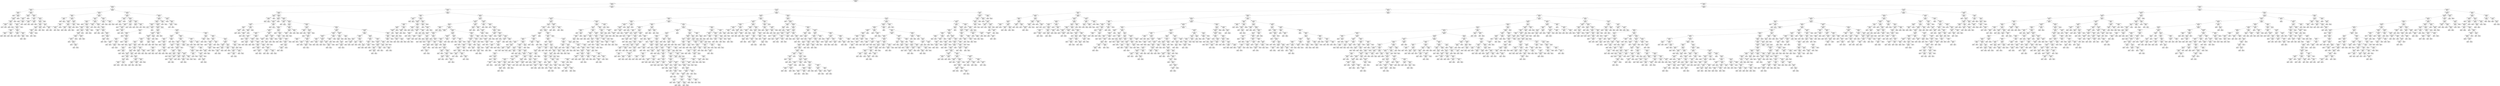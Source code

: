 digraph Tree {
node [shape=box, style="rounded", color="black", fontname=helvetica] ;
edge [fontname=helvetica] ;
0 [label="writer avg score <= 6.3\nmse = 0.9\nsamples = 3498\nvalue = 6.4"] ;
1 [label="writer avg score <= 5.4\nmse = 0.6\nsamples = 1551\nvalue = 5.6"] ;
0 -> 1 [labeldistance=2.5, labelangle=45, headlabel="True"] ;
2 [label="star avg score <= 4.5\nmse = 0.6\nsamples = 380\nvalue = 4.8"] ;
1 -> 2 ;
3 [label="writer avg score <= 3.3\nmse = 0.5\nsamples = 56\nvalue = 3.6"] ;
2 -> 3 ;
4 [label="star avg score <= 2.2\nmse = 0.2\nsamples = 13\nvalue = 2.7"] ;
3 -> 4 ;
5 [label="mse = 0.0\nsamples = 2\nvalue = 1.9"] ;
4 -> 5 ;
6 [label="writer avg score <= 3.1\nmse = 0.1\nsamples = 11\nvalue = 2.8"] ;
4 -> 6 ;
7 [label="budget <= 54500000.0\nmse = 0.0\nsamples = 9\nvalue = 2.8"] ;
6 -> 7 ;
8 [label="star avg score <= 2.8\nmse = 0.0\nsamples = 8\nvalue = 2.8"] ;
7 -> 8 ;
9 [label="director avg score <= 2.6\nmse = 0.0\nsamples = 3\nvalue = 2.6"] ;
8 -> 9 ;
10 [label="mse = 0.0\nsamples = 1\nvalue = 2.5"] ;
9 -> 10 ;
11 [label="mse = 0.0\nsamples = 2\nvalue = 2.7"] ;
9 -> 11 ;
12 [label="runtime <= 96.0\nmse = 0.0\nsamples = 5\nvalue = 2.9"] ;
8 -> 12 ;
13 [label="mse = 0.0\nsamples = 4\nvalue = 2.9"] ;
12 -> 13 ;
14 [label="mse = -0.0\nsamples = 1\nvalue = 2.8"] ;
12 -> 14 ;
15 [label="mse = 0.0\nsamples = 1\nvalue = 2.2"] ;
7 -> 15 ;
16 [label="mse = 0.0\nsamples = 2\nvalue = 3.2"] ;
6 -> 16 ;
17 [label="genre avg score <= 6.1\nmse = 0.3\nsamples = 43\nvalue = 3.8"] ;
3 -> 17 ;
18 [label="star avg score <= 4.4\nmse = 0.2\nsamples = 23\nvalue = 3.6"] ;
17 -> 18 ;
19 [label="company avg score <= 3.0\nmse = 0.2\nsamples = 22\nvalue = 3.7"] ;
18 -> 19 ;
20 [label="mse = 0.0\nsamples = 1\nvalue = 2.8"] ;
19 -> 20 ;
21 [label="star avg score <= 4.4\nmse = 0.1\nsamples = 21\nvalue = 3.7"] ;
19 -> 21 ;
22 [label="director avg score <= 6.1\nmse = 0.1\nsamples = 19\nvalue = 3.7"] ;
21 -> 22 ;
23 [label="writer avg score <= 4.2\nmse = 0.1\nsamples = 18\nvalue = 3.7"] ;
22 -> 23 ;
24 [label="rating avg score <= 6.4\nmse = 0.0\nsamples = 9\nvalue = 3.5"] ;
23 -> 24 ;
25 [label="star avg score <= 3.9\nmse = 0.0\nsamples = 4\nvalue = 3.6"] ;
24 -> 25 ;
26 [label="mse = 0.0\nsamples = 1\nvalue = 3.8"] ;
25 -> 26 ;
27 [label="mse = -0.0\nsamples = 3\nvalue = 3.6"] ;
25 -> 27 ;
28 [label="writer avg score <= 3.5\nmse = 0.0\nsamples = 5\nvalue = 3.5"] ;
24 -> 28 ;
29 [label="mse = 0.0\nsamples = 1\nvalue = 3.4"] ;
28 -> 29 ;
30 [label="mse = 0.0\nsamples = 4\nvalue = 3.5"] ;
28 -> 30 ;
31 [label="writer avg score <= 4.4\nmse = 0.1\nsamples = 9\nvalue = 3.9"] ;
23 -> 31 ;
32 [label="writer avg score <= 4.2\nmse = 0.0\nsamples = 4\nvalue = 4.2"] ;
31 -> 32 ;
33 [label="mse = 0.0\nsamples = 2\nvalue = 4.2"] ;
32 -> 33 ;
34 [label="mse = -0.0\nsamples = 2\nvalue = 4.3"] ;
32 -> 34 ;
35 [label="star avg score <= 3.8\nmse = 0.0\nsamples = 5\nvalue = 3.7"] ;
31 -> 35 ;
36 [label="star avg score <= 3.7\nmse = 0.0\nsamples = 3\nvalue = 3.6"] ;
35 -> 36 ;
37 [label="mse = 0.0\nsamples = 2\nvalue = 3.6"] ;
36 -> 37 ;
38 [label="mse = 0.0\nsamples = 1\nvalue = 3.7"] ;
36 -> 38 ;
39 [label="mse = 0.0\nsamples = 2\nvalue = 3.9"] ;
35 -> 39 ;
40 [label="mse = 0.0\nsamples = 1\nvalue = 3.0"] ;
22 -> 40 ;
41 [label="mse = 0.0\nsamples = 2\nvalue = 4.4"] ;
21 -> 41 ;
42 [label="mse = 0.0\nsamples = 1\nvalue = 2.6"] ;
18 -> 42 ;
43 [label="director avg score <= 3.8\nmse = 0.3\nsamples = 20\nvalue = 4.2"] ;
17 -> 43 ;
44 [label="company avg score <= 4.7\nmse = 0.0\nsamples = 4\nvalue = 3.4"] ;
43 -> 44 ;
45 [label="director avg score <= 3.6\nmse = 0.0\nsamples = 2\nvalue = 3.6"] ;
44 -> 45 ;
46 [label="mse = 0.0\nsamples = 1\nvalue = 3.5"] ;
45 -> 46 ;
47 [label="mse = 0.0\nsamples = 1\nvalue = 3.7"] ;
45 -> 47 ;
48 [label="gross <= 5535517.5\nmse = 0.0\nsamples = 2\nvalue = 3.3"] ;
44 -> 48 ;
49 [label="mse = 0.0\nsamples = 1\nvalue = 3.4"] ;
48 -> 49 ;
50 [label="mse = 0.0\nsamples = 1\nvalue = 3.2"] ;
48 -> 50 ;
51 [label="writer avg score <= 5.1\nmse = 0.2\nsamples = 16\nvalue = 4.3"] ;
43 -> 51 ;
52 [label="star avg score <= 4.2\nmse = 0.1\nsamples = 15\nvalue = 4.2"] ;
51 -> 52 ;
53 [label="writer avg score <= 4.7\nmse = 0.1\nsamples = 6\nvalue = 3.9"] ;
52 -> 53 ;
54 [label="votes <= 21740.0\nmse = 0.0\nsamples = 4\nvalue = 3.6"] ;
53 -> 54 ;
55 [label="star avg score <= 3.8\nmse = 0.0\nsamples = 3\nvalue = 3.7"] ;
54 -> 55 ;
56 [label="director avg score <= 4.7\nmse = 0.0\nsamples = 2\nvalue = 3.6"] ;
55 -> 56 ;
57 [label="mse = 0.0\nsamples = 1\nvalue = 3.7"] ;
56 -> 57 ;
58 [label="mse = -0.0\nsamples = 1\nvalue = 3.6"] ;
56 -> 58 ;
59 [label="mse = -0.0\nsamples = 1\nvalue = 3.9"] ;
55 -> 59 ;
60 [label="mse = -0.0\nsamples = 1\nvalue = 3.3"] ;
54 -> 60 ;
61 [label="votes <= 6250.0\nmse = 0.0\nsamples = 2\nvalue = 4.2"] ;
53 -> 61 ;
62 [label="mse = 0.0\nsamples = 1\nvalue = 4.1"] ;
61 -> 62 ;
63 [label="mse = -0.0\nsamples = 1\nvalue = 4.3"] ;
61 -> 63 ;
64 [label="runtime <= 85.0\nmse = 0.0\nsamples = 9\nvalue = 4.4"] ;
52 -> 64 ;
65 [label="mse = 0.0\nsamples = 1\nvalue = 4.2"] ;
64 -> 65 ;
66 [label="company avg score <= 4.4\nmse = 0.0\nsamples = 8\nvalue = 4.4"] ;
64 -> 66 ;
67 [label="mse = 0.0\nsamples = 1\nvalue = 4.3"] ;
66 -> 67 ;
68 [label="mse = 0.0\nsamples = 7\nvalue = 4.4"] ;
66 -> 68 ;
69 [label="mse = -0.0\nsamples = 1\nvalue = 5.1"] ;
51 -> 69 ;
70 [label="writer avg score <= 4.8\nmse = 0.3\nsamples = 324\nvalue = 5.0"] ;
2 -> 70 ;
71 [label="writer avg score <= 4.1\nmse = 0.3\nsamples = 100\nvalue = 4.5"] ;
70 -> 71 ;
72 [label="writer avg score <= 2.7\nmse = 0.4\nsamples = 21\nvalue = 3.9"] ;
71 -> 72 ;
73 [label="country avg score <= 6.3\nmse = 0.0\nsamples = 2\nvalue = 2.2"] ;
72 -> 73 ;
74 [label="mse = 0.0\nsamples = 1\nvalue = 2.4"] ;
73 -> 74 ;
75 [label="mse = -0.0\nsamples = 1\nvalue = 2.0"] ;
73 -> 75 ;
76 [label="company avg score <= 6.1\nmse = 0.2\nsamples = 19\nvalue = 4.0"] ;
72 -> 76 ;
77 [label="writer avg score <= 3.7\nmse = 0.1\nsamples = 14\nvalue = 3.8"] ;
76 -> 77 ;
78 [label="writer avg score <= 3.4\nmse = 0.0\nsamples = 4\nvalue = 3.4"] ;
77 -> 78 ;
79 [label="company avg score <= 5.4\nmse = 0.0\nsamples = 3\nvalue = 3.3"] ;
78 -> 79 ;
80 [label="mse = 0.0\nsamples = 1\nvalue = 3.2"] ;
79 -> 80 ;
81 [label="mse = -0.0\nsamples = 2\nvalue = 3.3"] ;
79 -> 81 ;
82 [label="mse = 0.0\nsamples = 1\nvalue = 3.6"] ;
78 -> 82 ;
83 [label="writer avg score <= 4.0\nmse = 0.0\nsamples = 10\nvalue = 3.9"] ;
77 -> 83 ;
84 [label="writer avg score <= 3.9\nmse = 0.0\nsamples = 6\nvalue = 3.9"] ;
83 -> 84 ;
85 [label="mse = 0.0\nsamples = 3\nvalue = 3.8"] ;
84 -> 85 ;
86 [label="mse = 0.0\nsamples = 3\nvalue = 3.9"] ;
84 -> 86 ;
87 [label="runtime <= 89.5\nmse = 0.0\nsamples = 4\nvalue = 4.0"] ;
83 -> 87 ;
88 [label="mse = 0.0\nsamples = 1\nvalue = 4.1"] ;
87 -> 88 ;
89 [label="mse = 0.0\nsamples = 3\nvalue = 4.0"] ;
87 -> 89 ;
90 [label="votes <= 19068.0\nmse = 0.3\nsamples = 5\nvalue = 4.4"] ;
76 -> 90 ;
91 [label="writer avg score <= 4.0\nmse = 0.0\nsamples = 4\nvalue = 4.1"] ;
90 -> 91 ;
92 [label="mse = 0.0\nsamples = 1\nvalue = 4.0"] ;
91 -> 92 ;
93 [label="mse = 0.0\nsamples = 3\nvalue = 4.1"] ;
91 -> 93 ;
94 [label="mse = -0.0\nsamples = 1\nvalue = 5.3"] ;
90 -> 94 ;
95 [label="director avg score <= 6.3\nmse = 0.1\nsamples = 79\nvalue = 4.7"] ;
71 -> 95 ;
96 [label="writer avg score <= 4.6\nmse = 0.1\nsamples = 74\nvalue = 4.6"] ;
95 -> 96 ;
97 [label="writer avg score <= 4.2\nmse = 0.0\nsamples = 41\nvalue = 4.5"] ;
96 -> 97 ;
98 [label="mse = 0.0\nsamples = 6\nvalue = 4.2"] ;
97 -> 98 ;
99 [label="genre avg score <= 6.5\nmse = 0.0\nsamples = 35\nvalue = 4.6"] ;
97 -> 99 ;
100 [label="director avg score <= 3.9\nmse = 0.0\nsamples = 29\nvalue = 4.5"] ;
99 -> 100 ;
101 [label="mse = 0.0\nsamples = 1\nvalue = 4.1"] ;
100 -> 101 ;
102 [label="votes <= 47741.0\nmse = 0.0\nsamples = 28\nvalue = 4.5"] ;
100 -> 102 ;
103 [label="votes <= 29964.0\nmse = 0.0\nsamples = 25\nvalue = 4.6"] ;
102 -> 103 ;
104 [label="writer avg score <= 4.5\nmse = 0.0\nsamples = 22\nvalue = 4.5"] ;
103 -> 104 ;
105 [label="country avg score <= 5.5\nmse = 0.0\nsamples = 11\nvalue = 4.5"] ;
104 -> 105 ;
106 [label="mse = 0.0\nsamples = 1\nvalue = 4.8"] ;
105 -> 106 ;
107 [label="star avg score <= 4.8\nmse = 0.0\nsamples = 10\nvalue = 4.5"] ;
105 -> 107 ;
108 [label="mse = 0.0\nsamples = 5\nvalue = 4.5"] ;
107 -> 108 ;
109 [label="star avg score <= 5.9\nmse = 0.0\nsamples = 5\nvalue = 4.4"] ;
107 -> 109 ;
110 [label="mse = 0.0\nsamples = 4\nvalue = 4.4"] ;
109 -> 110 ;
111 [label="mse = -0.0\nsamples = 1\nvalue = 4.3"] ;
109 -> 111 ;
112 [label="mse = -0.0\nsamples = 11\nvalue = 4.6"] ;
104 -> 112 ;
113 [label="budget <= 5500000.0\nmse = 0.1\nsamples = 3\nvalue = 4.8"] ;
103 -> 113 ;
114 [label="mse = 0.0\nsamples = 1\nvalue = 5.2"] ;
113 -> 114 ;
115 [label="mse = -0.0\nsamples = 2\nvalue = 4.6"] ;
113 -> 115 ;
116 [label="mse = -0.0\nsamples = 3\nvalue = 4.3"] ;
102 -> 116 ;
117 [label="star avg score <= 4.8\nmse = 0.1\nsamples = 6\nvalue = 4.8"] ;
99 -> 117 ;
118 [label="writer avg score <= 4.5\nmse = 0.0\nsamples = 4\nvalue = 4.5"] ;
117 -> 118 ;
119 [label="mse = -0.0\nsamples = 3\nvalue = 4.5"] ;
118 -> 119 ;
120 [label="mse = 0.0\nsamples = 1\nvalue = 4.6"] ;
118 -> 120 ;
121 [label="mse = 0.0\nsamples = 2\nvalue = 5.0"] ;
117 -> 121 ;
122 [label="director avg score <= 4.6\nmse = 0.0\nsamples = 33\nvalue = 4.8"] ;
96 -> 122 ;
123 [label="director avg score <= 4.3\nmse = 0.0\nsamples = 2\nvalue = 4.4"] ;
122 -> 123 ;
124 [label="mse = 0.0\nsamples = 1\nvalue = 4.2"] ;
123 -> 124 ;
125 [label="mse = 0.0\nsamples = 1\nvalue = 4.5"] ;
123 -> 125 ;
126 [label="writer avg score <= 4.7\nmse = 0.0\nsamples = 31\nvalue = 4.8"] ;
122 -> 126 ;
127 [label="mse = 0.0\nsamples = 1\nvalue = 5.2"] ;
126 -> 127 ;
128 [label="star avg score <= 4.7\nmse = 0.0\nsamples = 30\nvalue = 4.8"] ;
126 -> 128 ;
129 [label="writer avg score <= 4.7\nmse = 0.0\nsamples = 4\nvalue = 4.6"] ;
128 -> 129 ;
130 [label="mse = 0.0\nsamples = 3\nvalue = 4.7"] ;
129 -> 130 ;
131 [label="mse = 0.0\nsamples = 1\nvalue = 4.5"] ;
129 -> 131 ;
132 [label="star avg score <= 4.8\nmse = 0.0\nsamples = 26\nvalue = 4.8"] ;
128 -> 132 ;
133 [label="mse = 0.0\nsamples = 1\nvalue = 5.1"] ;
132 -> 133 ;
134 [label="writer avg score <= 4.7\nmse = 0.0\nsamples = 25\nvalue = 4.8"] ;
132 -> 134 ;
135 [label="mse = 0.0\nsamples = 4\nvalue = 4.7"] ;
134 -> 135 ;
136 [label="writer avg score <= 4.8\nmse = 0.0\nsamples = 21\nvalue = 4.8"] ;
134 -> 136 ;
137 [label="runtime <= 98.0\nmse = 0.0\nsamples = 2\nvalue = 5.1"] ;
136 -> 137 ;
138 [label="mse = 0.0\nsamples = 1\nvalue = 5.2"] ;
137 -> 138 ;
139 [label="mse = 0.0\nsamples = 1\nvalue = 5.0"] ;
137 -> 139 ;
140 [label="mse = -0.0\nsamples = 19\nvalue = 4.8"] ;
136 -> 140 ;
141 [label="director avg score <= 6.6\nmse = 0.3\nsamples = 5\nvalue = 5.2"] ;
95 -> 141 ;
142 [label="company avg score <= 6.3\nmse = 0.1\nsamples = 2\nvalue = 5.8"] ;
141 -> 142 ;
143 [label="mse = 0.0\nsamples = 1\nvalue = 6.1"] ;
142 -> 143 ;
144 [label="mse = 0.0\nsamples = 1\nvalue = 5.4"] ;
142 -> 144 ;
145 [label="genre avg score <= 6.5\nmse = 0.0\nsamples = 3\nvalue = 4.7"] ;
141 -> 145 ;
146 [label="mse = -0.0\nsamples = 2\nvalue = 4.8"] ;
145 -> 146 ;
147 [label="mse = -0.0\nsamples = 1\nvalue = 4.7"] ;
145 -> 147 ;
148 [label="company avg score <= 5.0\nmse = 0.2\nsamples = 224\nvalue = 5.2"] ;
70 -> 148 ;
149 [label="director avg score <= 4.3\nmse = 0.1\nsamples = 24\nvalue = 4.7"] ;
148 -> 149 ;
150 [label="director avg score <= 3.8\nmse = 0.1\nsamples = 3\nvalue = 3.6"] ;
149 -> 150 ;
151 [label="writer avg score <= 4.9\nmse = 0.0\nsamples = 2\nvalue = 3.4"] ;
150 -> 151 ;
152 [label="mse = 0.0\nsamples = 1\nvalue = 3.2"] ;
151 -> 152 ;
153 [label="mse = 0.0\nsamples = 1\nvalue = 3.5"] ;
151 -> 153 ;
154 [label="mse = -0.0\nsamples = 1\nvalue = 4.1"] ;
150 -> 154 ;
155 [label="company avg score <= 4.7\nmse = 0.0\nsamples = 21\nvalue = 4.8"] ;
149 -> 155 ;
156 [label="gross <= 58693580.0\nmse = 0.0\nsamples = 8\nvalue = 4.6"] ;
155 -> 156 ;
157 [label="company avg score <= 4.5\nmse = 0.0\nsamples = 6\nvalue = 4.5"] ;
156 -> 157 ;
158 [label="mse = 0.0\nsamples = 1\nvalue = 4.2"] ;
157 -> 158 ;
159 [label="company avg score <= 4.5\nmse = 0.0\nsamples = 5\nvalue = 4.6"] ;
157 -> 159 ;
160 [label="mse = 0.0\nsamples = 2\nvalue = 4.5"] ;
159 -> 160 ;
161 [label="rating avg score <= 6.3\nmse = 0.0\nsamples = 3\nvalue = 4.7"] ;
159 -> 161 ;
162 [label="mse = 0.0\nsamples = 1\nvalue = 4.6"] ;
161 -> 162 ;
163 [label="mse = 0.0\nsamples = 2\nvalue = 4.7"] ;
161 -> 163 ;
164 [label="runtime <= 94.5\nmse = 0.0\nsamples = 2\nvalue = 4.8"] ;
156 -> 164 ;
165 [label="mse = 0.0\nsamples = 1\nvalue = 4.7"] ;
164 -> 165 ;
166 [label="mse = -0.0\nsamples = 1\nvalue = 4.9"] ;
164 -> 166 ;
167 [label="writer avg score <= 5.1\nmse = 0.0\nsamples = 13\nvalue = 4.9"] ;
155 -> 167 ;
168 [label="runtime <= 85.5\nmse = 0.0\nsamples = 11\nvalue = 4.9"] ;
167 -> 168 ;
169 [label="mse = 0.0\nsamples = 2\nvalue = 5.0"] ;
168 -> 169 ;
170 [label="mse = 0.0\nsamples = 9\nvalue = 4.9"] ;
168 -> 170 ;
171 [label="country avg score <= 6.5\nmse = 0.0\nsamples = 2\nvalue = 4.8"] ;
167 -> 171 ;
172 [label="mse = 0.0\nsamples = 1\nvalue = 4.7"] ;
171 -> 172 ;
173 [label="mse = 0.0\nsamples = 1\nvalue = 4.8"] ;
171 -> 173 ;
174 [label="director avg score <= 6.8\nmse = 0.2\nsamples = 200\nvalue = 5.3"] ;
148 -> 174 ;
175 [label="company avg score <= 6.9\nmse = 0.2\nsamples = 196\nvalue = 5.2"] ;
174 -> 175 ;
176 [label="star avg score <= 5.1\nmse = 0.2\nsamples = 194\nvalue = 5.2"] ;
175 -> 176 ;
177 [label="director avg score <= 4.6\nmse = 0.0\nsamples = 34\nvalue = 5.0"] ;
176 -> 177 ;
178 [label="mse = 0.0\nsamples = 2\nvalue = 4.6"] ;
177 -> 178 ;
179 [label="gross <= 152750796.0\nmse = 0.0\nsamples = 32\nvalue = 5.0"] ;
177 -> 179 ;
180 [label="runtime <= 116.5\nmse = 0.0\nsamples = 31\nvalue = 5.0"] ;
179 -> 180 ;
181 [label="writer avg score <= 5.0\nmse = 0.0\nsamples = 30\nvalue = 5.0"] ;
180 -> 181 ;
182 [label="mse = 0.0\nsamples = 6\nvalue = 4.9"] ;
181 -> 182 ;
183 [label="rating avg score <= 6.4\nmse = 0.0\nsamples = 24\nvalue = 5.0"] ;
181 -> 183 ;
184 [label="star avg score <= 4.7\nmse = 0.0\nsamples = 14\nvalue = 5.1"] ;
183 -> 184 ;
185 [label="gross <= 16649661.5\nmse = 0.0\nsamples = 2\nvalue = 5.2"] ;
184 -> 185 ;
186 [label="mse = 0.0\nsamples = 1\nvalue = 5.3"] ;
185 -> 186 ;
187 [label="mse = 0.0\nsamples = 1\nvalue = 5.2"] ;
185 -> 187 ;
188 [label="writer avg score <= 5.1\nmse = 0.0\nsamples = 12\nvalue = 5.1"] ;
184 -> 188 ;
189 [label="writer avg score <= 5.0\nmse = 0.0\nsamples = 11\nvalue = 5.1"] ;
188 -> 189 ;
190 [label="mse = 0.0\nsamples = 2\nvalue = 5.0"] ;
189 -> 190 ;
191 [label="mse = -0.0\nsamples = 9\nvalue = 5.1"] ;
189 -> 191 ;
192 [label="mse = -0.0\nsamples = 1\nvalue = 4.9"] ;
188 -> 192 ;
193 [label="star avg score <= 4.9\nmse = 0.0\nsamples = 10\nvalue = 5.0"] ;
183 -> 193 ;
194 [label="mse = -0.0\nsamples = 1\nvalue = 4.8"] ;
193 -> 194 ;
195 [label="writer avg score <= 5.0\nmse = 0.0\nsamples = 9\nvalue = 5.0"] ;
193 -> 195 ;
196 [label="mse = 0.0\nsamples = 6\nvalue = 5.0"] ;
195 -> 196 ;
197 [label="mse = -0.0\nsamples = 3\nvalue = 5.1"] ;
195 -> 197 ;
198 [label="mse = 0.0\nsamples = 1\nvalue = 5.6"] ;
180 -> 198 ;
199 [label="mse = -0.0\nsamples = 1\nvalue = 4.5"] ;
179 -> 199 ;
200 [label="budget <= 132500000.0\nmse = 0.2\nsamples = 160\nvalue = 5.3"] ;
176 -> 200 ;
201 [label="budget <= 2900000.0\nmse = 0.2\nsamples = 159\nvalue = 5.3"] ;
200 -> 201 ;
202 [label="votes <= 39074.0\nmse = 0.1\nsamples = 58\nvalue = 5.4"] ;
201 -> 202 ;
203 [label="gross <= 37475858.0\nmse = 0.1\nsamples = 55\nvalue = 5.3"] ;
202 -> 203 ;
204 [label="budget <= 1250000.0\nmse = 0.1\nsamples = 53\nvalue = 5.4"] ;
203 -> 204 ;
205 [label="director avg score <= 6.4\nmse = 0.0\nsamples = 47\nvalue = 5.3"] ;
204 -> 205 ;
206 [label="star avg score <= 5.5\nmse = 0.0\nsamples = 45\nvalue = 5.4"] ;
205 -> 206 ;
207 [label="votes <= 19279.0\nmse = 0.0\nsamples = 17\nvalue = 5.2"] ;
206 -> 207 ;
208 [label="star avg score <= 5.3\nmse = 0.0\nsamples = 16\nvalue = 5.3"] ;
207 -> 208 ;
209 [label="mse = 0.0\nsamples = 5\nvalue = 5.2"] ;
208 -> 209 ;
210 [label="star avg score <= 5.3\nmse = 0.0\nsamples = 11\nvalue = 5.3"] ;
208 -> 210 ;
211 [label="mse = 0.0\nsamples = 10\nvalue = 5.3"] ;
210 -> 211 ;
212 [label="mse = -0.0\nsamples = 1\nvalue = 5.2"] ;
210 -> 212 ;
213 [label="mse = -0.0\nsamples = 1\nvalue = 5.0"] ;
207 -> 213 ;
214 [label="star avg score <= 6.2\nmse = 0.1\nsamples = 28\nvalue = 5.4"] ;
206 -> 214 ;
215 [label="country avg score <= 6.4\nmse = 0.1\nsamples = 21\nvalue = 5.5"] ;
214 -> 215 ;
216 [label="votes <= 7966.5\nmse = 0.1\nsamples = 19\nvalue = 5.4"] ;
215 -> 216 ;
217 [label="gross <= 72001.5\nmse = 0.0\nsamples = 10\nvalue = 5.3"] ;
216 -> 217 ;
218 [label="mse = 0.0\nsamples = 1\nvalue = 4.9"] ;
217 -> 218 ;
219 [label="star avg score <= 6.2\nmse = 0.0\nsamples = 9\nvalue = 5.4"] ;
217 -> 219 ;
220 [label="runtime <= 97.0\nmse = 0.0\nsamples = 8\nvalue = 5.3"] ;
219 -> 220 ;
221 [label="writer avg score <= 5.2\nmse = 0.0\nsamples = 3\nvalue = 5.3"] ;
220 -> 221 ;
222 [label="mse = 0.0\nsamples = 1\nvalue = 5.2"] ;
221 -> 222 ;
223 [label="mse = -0.0\nsamples = 2\nvalue = 5.3"] ;
221 -> 223 ;
224 [label="runtime <= 102.0\nmse = 0.0\nsamples = 5\nvalue = 5.4"] ;
220 -> 224 ;
225 [label="mse = 0.0\nsamples = 3\nvalue = 5.4"] ;
224 -> 225 ;
226 [label="mse = 0.0\nsamples = 2\nvalue = 5.3"] ;
224 -> 226 ;
227 [label="mse = -0.0\nsamples = 1\nvalue = 5.6"] ;
219 -> 227 ;
228 [label="votes <= 10020.0\nmse = 0.0\nsamples = 9\nvalue = 5.5"] ;
216 -> 228 ;
229 [label="mse = 0.0\nsamples = 1\nvalue = 6.1"] ;
228 -> 229 ;
230 [label="runtime <= 98.5\nmse = 0.0\nsamples = 8\nvalue = 5.5"] ;
228 -> 230 ;
231 [label="gross <= 32040000.0\nmse = 0.0\nsamples = 5\nvalue = 5.4"] ;
230 -> 231 ;
232 [label="runtime <= 92.0\nmse = 0.0\nsamples = 3\nvalue = 5.5"] ;
231 -> 232 ;
233 [label="mse = 0.0\nsamples = 2\nvalue = 5.5"] ;
232 -> 233 ;
234 [label="mse = -0.0\nsamples = 1\nvalue = 5.4"] ;
232 -> 234 ;
235 [label="gross <= 33423167.0\nmse = 0.0\nsamples = 2\nvalue = 5.3"] ;
231 -> 235 ;
236 [label="mse = 0.0\nsamples = 1\nvalue = 5.3"] ;
235 -> 236 ;
237 [label="mse = -0.0\nsamples = 1\nvalue = 5.2"] ;
235 -> 237 ;
238 [label="star avg score <= 5.9\nmse = 0.0\nsamples = 3\nvalue = 5.7"] ;
230 -> 238 ;
239 [label="mse = 0.0\nsamples = 2\nvalue = 5.6"] ;
238 -> 239 ;
240 [label="mse = -0.0\nsamples = 1\nvalue = 5.8"] ;
238 -> 240 ;
241 [label="mse = 0.0\nsamples = 2\nvalue = 5.7"] ;
215 -> 241 ;
242 [label="star avg score <= 6.3\nmse = 0.0\nsamples = 7\nvalue = 5.3"] ;
214 -> 242 ;
243 [label="votes <= 9821.5\nmse = 0.0\nsamples = 2\nvalue = 5.0"] ;
242 -> 243 ;
244 [label="mse = 0.0\nsamples = 1\nvalue = 5.1"] ;
243 -> 244 ;
245 [label="mse = 0.0\nsamples = 1\nvalue = 4.9"] ;
243 -> 245 ;
246 [label="director avg score <= 5.1\nmse = 0.0\nsamples = 5\nvalue = 5.3"] ;
242 -> 246 ;
247 [label="mse = 0.0\nsamples = 1\nvalue = 5.4"] ;
246 -> 247 ;
248 [label="mse = 0.0\nsamples = 4\nvalue = 5.3"] ;
246 -> 248 ;
249 [label="votes <= 8566.0\nmse = 0.0\nsamples = 2\nvalue = 4.8"] ;
205 -> 249 ;
250 [label="mse = 0.0\nsamples = 1\nvalue = 4.8"] ;
249 -> 250 ;
251 [label="mse = 0.0\nsamples = 1\nvalue = 4.9"] ;
249 -> 251 ;
252 [label="writer avg score <= 5.2\nmse = 0.2\nsamples = 6\nvalue = 5.8"] ;
204 -> 252 ;
253 [label="votes <= 6272.0\nmse = 0.0\nsamples = 2\nvalue = 6.1"] ;
252 -> 253 ;
254 [label="mse = 0.0\nsamples = 1\nvalue = 6.1"] ;
253 -> 254 ;
255 [label="mse = 0.0\nsamples = 1\nvalue = 6.3"] ;
253 -> 255 ;
256 [label="votes <= 4990.0\nmse = 0.0\nsamples = 4\nvalue = 5.4"] ;
252 -> 256 ;
257 [label="mse = 0.0\nsamples = 1\nvalue = 5.7"] ;
256 -> 257 ;
258 [label="mse = -0.0\nsamples = 3\nvalue = 5.3"] ;
256 -> 258 ;
259 [label="votes <= 7656.0\nmse = 0.1\nsamples = 2\nvalue = 4.5"] ;
203 -> 259 ;
260 [label="mse = 0.0\nsamples = 1\nvalue = 5.0"] ;
259 -> 260 ;
261 [label="mse = 0.0\nsamples = 1\nvalue = 4.3"] ;
259 -> 261 ;
262 [label="writer avg score <= 5.2\nmse = 0.2\nsamples = 3\nvalue = 6.1"] ;
202 -> 262 ;
263 [label="mse = 0.0\nsamples = 1\nvalue = 5.5"] ;
262 -> 263 ;
264 [label="mse = 0.0\nsamples = 2\nvalue = 6.4"] ;
262 -> 264 ;
265 [label="votes <= 52361.5\nmse = 0.2\nsamples = 101\nvalue = 5.2"] ;
201 -> 265 ;
266 [label="writer avg score <= 5.0\nmse = 0.2\nsamples = 75\nvalue = 5.1"] ;
265 -> 266 ;
267 [label="votes <= 38400.0\nmse = 0.2\nsamples = 24\nvalue = 4.9"] ;
266 -> 267 ;
268 [label="writer avg score <= 4.9\nmse = 0.1\nsamples = 22\nvalue = 5.0"] ;
267 -> 268 ;
269 [label="mse = 0.0\nsamples = 1\nvalue = 6.1"] ;
268 -> 269 ;
270 [label="director avg score <= 4.5\nmse = 0.1\nsamples = 21\nvalue = 5.0"] ;
268 -> 270 ;
271 [label="mse = 0.0\nsamples = 1\nvalue = 4.1"] ;
270 -> 271 ;
272 [label="votes <= 28700.5\nmse = 0.0\nsamples = 20\nvalue = 5.0"] ;
270 -> 272 ;
273 [label="rating avg score <= 6.2\nmse = 0.0\nsamples = 16\nvalue = 5.0"] ;
272 -> 273 ;
274 [label="mse = 0.0\nsamples = 1\nvalue = 5.2"] ;
273 -> 274 ;
275 [label="writer avg score <= 4.9\nmse = 0.0\nsamples = 15\nvalue = 4.9"] ;
273 -> 275 ;
276 [label="mse = 0.0\nsamples = 8\nvalue = 4.9"] ;
275 -> 276 ;
277 [label="mse = -0.0\nsamples = 7\nvalue = 5.0"] ;
275 -> 277 ;
278 [label="rating avg score <= 6.2\nmse = 0.2\nsamples = 4\nvalue = 5.2"] ;
272 -> 278 ;
279 [label="runtime <= 93.5\nmse = 0.0\nsamples = 2\nvalue = 4.8"] ;
278 -> 279 ;
280 [label="mse = 0.0\nsamples = 1\nvalue = 4.7"] ;
279 -> 280 ;
281 [label="mse = 0.0\nsamples = 1\nvalue = 4.9"] ;
279 -> 281 ;
282 [label="budget <= 36000000.0\nmse = 0.0\nsamples = 2\nvalue = 5.7"] ;
278 -> 282 ;
283 [label="mse = 0.0\nsamples = 1\nvalue = 5.9"] ;
282 -> 283 ;
284 [label="mse = 0.0\nsamples = 1\nvalue = 5.5"] ;
282 -> 284 ;
285 [label="rating avg score <= 6.2\nmse = 0.0\nsamples = 2\nvalue = 4.2"] ;
267 -> 285 ;
286 [label="mse = 0.0\nsamples = 1\nvalue = 4.0"] ;
285 -> 286 ;
287 [label="mse = -0.0\nsamples = 1\nvalue = 4.3"] ;
285 -> 287 ;
288 [label="writer avg score <= 5.3\nmse = 0.1\nsamples = 51\nvalue = 5.2"] ;
266 -> 288 ;
289 [label="rating avg score <= 6.3\nmse = 0.1\nsamples = 47\nvalue = 5.3"] ;
288 -> 289 ;
290 [label="genre avg score <= 5.9\nmse = 0.1\nsamples = 25\nvalue = 5.2"] ;
289 -> 290 ;
291 [label="budget <= 27500000.0\nmse = 0.1\nsamples = 2\nvalue = 4.6"] ;
290 -> 291 ;
292 [label="mse = 0.0\nsamples = 1\nvalue = 5.1"] ;
291 -> 292 ;
293 [label="mse = 0.0\nsamples = 1\nvalue = 4.4"] ;
291 -> 293 ;
294 [label="director avg score <= 6.7\nmse = 0.1\nsamples = 23\nvalue = 5.2"] ;
290 -> 294 ;
295 [label="budget <= 10500000.0\nmse = 0.1\nsamples = 22\nvalue = 5.2"] ;
294 -> 295 ;
296 [label="company avg score <= 5.7\nmse = 0.0\nsamples = 3\nvalue = 5.5"] ;
295 -> 296 ;
297 [label="mse = 0.0\nsamples = 1\nvalue = 5.7"] ;
296 -> 297 ;
298 [label="votes <= 9561.0\nmse = 0.0\nsamples = 2\nvalue = 5.4"] ;
296 -> 298 ;
299 [label="mse = 0.0\nsamples = 1\nvalue = 5.5"] ;
298 -> 299 ;
300 [label="mse = -0.0\nsamples = 1\nvalue = 5.3"] ;
298 -> 300 ;
301 [label="writer avg score <= 5.2\nmse = 0.0\nsamples = 19\nvalue = 5.2"] ;
295 -> 301 ;
302 [label="star avg score <= 5.8\nmse = 0.1\nsamples = 6\nvalue = 5.0"] ;
301 -> 302 ;
303 [label="gross <= 2934408.5\nmse = 0.0\nsamples = 4\nvalue = 5.2"] ;
302 -> 303 ;
304 [label="mse = 0.0\nsamples = 2\nvalue = 5.1"] ;
303 -> 304 ;
305 [label="genre avg score <= 6.4\nmse = 0.0\nsamples = 2\nvalue = 5.4"] ;
303 -> 305 ;
306 [label="mse = 0.0\nsamples = 1\nvalue = 5.3"] ;
305 -> 306 ;
307 [label="mse = 0.0\nsamples = 1\nvalue = 5.4"] ;
305 -> 307 ;
308 [label="votes <= 20642.5\nmse = 0.0\nsamples = 2\nvalue = 4.8"] ;
302 -> 308 ;
309 [label="mse = 0.0\nsamples = 1\nvalue = 4.6"] ;
308 -> 309 ;
310 [label="mse = -0.0\nsamples = 1\nvalue = 4.8"] ;
308 -> 310 ;
311 [label="budget <= 27500000.0\nmse = 0.0\nsamples = 13\nvalue = 5.3"] ;
301 -> 311 ;
312 [label="votes <= 36969.5\nmse = 0.0\nsamples = 7\nvalue = 5.4"] ;
311 -> 312 ;
313 [label="writer avg score <= 5.3\nmse = 0.0\nsamples = 6\nvalue = 5.3"] ;
312 -> 313 ;
314 [label="mse = 0.0\nsamples = 2\nvalue = 5.4"] ;
313 -> 314 ;
315 [label="mse = 0.0\nsamples = 4\nvalue = 5.3"] ;
313 -> 315 ;
316 [label="mse = 0.0\nsamples = 1\nvalue = 5.7"] ;
312 -> 316 ;
317 [label="writer avg score <= 5.3\nmse = 0.0\nsamples = 6\nvalue = 5.2"] ;
311 -> 317 ;
318 [label="mse = 0.0\nsamples = 3\nvalue = 5.2"] ;
317 -> 318 ;
319 [label="mse = -0.0\nsamples = 3\nvalue = 5.3"] ;
317 -> 319 ;
320 [label="mse = -0.0\nsamples = 1\nvalue = 4.4"] ;
294 -> 320 ;
321 [label="director avg score <= 6.7\nmse = 0.1\nsamples = 22\nvalue = 5.4"] ;
289 -> 321 ;
322 [label="star avg score <= 6.3\nmse = 0.0\nsamples = 21\nvalue = 5.3"] ;
321 -> 322 ;
323 [label="director avg score <= 6.5\nmse = 0.0\nsamples = 16\nvalue = 5.2"] ;
322 -> 323 ;
324 [label="company avg score <= 5.2\nmse = 0.0\nsamples = 15\nvalue = 5.3"] ;
323 -> 324 ;
325 [label="company avg score <= 5.2\nmse = 0.0\nsamples = 4\nvalue = 5.2"] ;
324 -> 325 ;
326 [label="mse = 0.0\nsamples = 2\nvalue = 5.1"] ;
325 -> 326 ;
327 [label="mse = -0.0\nsamples = 2\nvalue = 5.2"] ;
325 -> 327 ;
328 [label="gross <= 41637629.0\nmse = 0.0\nsamples = 11\nvalue = 5.3"] ;
324 -> 328 ;
329 [label="gross <= 7715838.0\nmse = 0.0\nsamples = 10\nvalue = 5.3"] ;
328 -> 329 ;
330 [label="mse = 0.0\nsamples = 7\nvalue = 5.3"] ;
329 -> 330 ;
331 [label="votes <= 10292.0\nmse = 0.0\nsamples = 3\nvalue = 5.2"] ;
329 -> 331 ;
332 [label="mse = 0.0\nsamples = 2\nvalue = 5.2"] ;
331 -> 332 ;
333 [label="mse = -0.0\nsamples = 1\nvalue = 5.3"] ;
331 -> 333 ;
334 [label="mse = -0.0\nsamples = 1\nvalue = 5.4"] ;
328 -> 334 ;
335 [label="mse = -0.0\nsamples = 1\nvalue = 4.9"] ;
323 -> 335 ;
336 [label="genre avg score <= 6.1\nmse = 0.0\nsamples = 5\nvalue = 5.5"] ;
322 -> 336 ;
337 [label="mse = 0.0\nsamples = 1\nvalue = 6.0"] ;
336 -> 337 ;
338 [label="gross <= 15392861.0\nmse = 0.0\nsamples = 4\nvalue = 5.4"] ;
336 -> 338 ;
339 [label="mse = -0.0\nsamples = 3\nvalue = 5.3"] ;
338 -> 339 ;
340 [label="mse = 0.0\nsamples = 1\nvalue = 5.5"] ;
338 -> 340 ;
341 [label="mse = -0.0\nsamples = 1\nvalue = 5.9"] ;
321 -> 341 ;
342 [label="company avg score <= 6.1\nmse = 0.4\nsamples = 4\nvalue = 4.7"] ;
288 -> 342 ;
343 [label="genre avg score <= 6.4\nmse = 0.0\nsamples = 2\nvalue = 4.0"] ;
342 -> 343 ;
344 [label="mse = 0.0\nsamples = 1\nvalue = 4.3"] ;
343 -> 344 ;
345 [label="mse = 0.0\nsamples = 1\nvalue = 3.9"] ;
343 -> 345 ;
346 [label="country avg score <= 6.3\nmse = 0.0\nsamples = 2\nvalue = 5.2"] ;
342 -> 346 ;
347 [label="mse = 0.0\nsamples = 1\nvalue = 5.4"] ;
346 -> 347 ;
348 [label="mse = 0.0\nsamples = 1\nvalue = 5.2"] ;
346 -> 348 ;
349 [label="rating avg score <= 6.2\nmse = 0.2\nsamples = 26\nvalue = 5.4"] ;
265 -> 349 ;
350 [label="votes <= 67175.5\nmse = 0.0\nsamples = 3\nvalue = 4.9"] ;
349 -> 350 ;
351 [label="genre avg score <= 6.3\nmse = 0.0\nsamples = 2\nvalue = 4.8"] ;
350 -> 351 ;
352 [label="mse = 0.0\nsamples = 1\nvalue = 4.8"] ;
351 -> 352 ;
353 [label="mse = 0.0\nsamples = 1\nvalue = 4.9"] ;
351 -> 353 ;
354 [label="mse = 0.0\nsamples = 1\nvalue = 5.2"] ;
350 -> 354 ;
355 [label="writer avg score <= 5.0\nmse = 0.1\nsamples = 23\nvalue = 5.4"] ;
349 -> 355 ;
356 [label="star avg score <= 6.1\nmse = 0.1\nsamples = 7\nvalue = 5.8"] ;
355 -> 356 ;
357 [label="director avg score <= 5.4\nmse = 0.0\nsamples = 5\nvalue = 5.6"] ;
356 -> 357 ;
358 [label="mse = 0.0\nsamples = 1\nvalue = 5.1"] ;
357 -> 358 ;
359 [label="genre avg score <= 6.1\nmse = 0.0\nsamples = 4\nvalue = 5.7"] ;
357 -> 359 ;
360 [label="budget <= 37500000.0\nmse = 0.0\nsamples = 3\nvalue = 5.7"] ;
359 -> 360 ;
361 [label="mse = 0.0\nsamples = 2\nvalue = 5.7"] ;
360 -> 361 ;
362 [label="mse = -0.0\nsamples = 1\nvalue = 5.8"] ;
360 -> 362 ;
363 [label="mse = 0.0\nsamples = 1\nvalue = 5.6"] ;
359 -> 363 ;
364 [label="rating avg score <= 6.4\nmse = 0.0\nsamples = 2\nvalue = 6.1"] ;
356 -> 364 ;
365 [label="mse = 0.0\nsamples = 1\nvalue = 6.1"] ;
364 -> 365 ;
366 [label="mse = 0.0\nsamples = 1\nvalue = 6.2"] ;
364 -> 366 ;
367 [label="runtime <= 116.0\nmse = 0.1\nsamples = 16\nvalue = 5.3"] ;
355 -> 367 ;
368 [label="gross <= 55826090.0\nmse = 0.1\nsamples = 13\nvalue = 5.4"] ;
367 -> 368 ;
369 [label="budget <= 24500000.0\nmse = 0.1\nsamples = 5\nvalue = 5.1"] ;
368 -> 369 ;
370 [label="mse = 0.0\nsamples = 1\nvalue = 4.6"] ;
369 -> 370 ;
371 [label="star avg score <= 6.4\nmse = 0.0\nsamples = 4\nvalue = 5.2"] ;
369 -> 371 ;
372 [label="genre avg score <= 6.1\nmse = 0.0\nsamples = 3\nvalue = 5.1"] ;
371 -> 372 ;
373 [label="mse = 0.0\nsamples = 1\nvalue = 5.2"] ;
372 -> 373 ;
374 [label="mse = -0.0\nsamples = 2\nvalue = 5.1"] ;
372 -> 374 ;
375 [label="mse = -0.0\nsamples = 1\nvalue = 5.6"] ;
371 -> 375 ;
376 [label="runtime <= 86.5\nmse = 0.0\nsamples = 8\nvalue = 5.5"] ;
368 -> 376 ;
377 [label="Total Nominations <= 7.0\nmse = 0.0\nsamples = 2\nvalue = 5.2"] ;
376 -> 377 ;
378 [label="mse = 0.0\nsamples = 1\nvalue = 5.2"] ;
377 -> 378 ;
379 [label="mse = 0.0\nsamples = 1\nvalue = 5.3"] ;
377 -> 379 ;
380 [label="runtime <= 102.0\nmse = 0.0\nsamples = 6\nvalue = 5.6"] ;
376 -> 380 ;
381 [label="gross <= 61111788.0\nmse = 0.0\nsamples = 3\nvalue = 5.7"] ;
380 -> 381 ;
382 [label="mse = 0.0\nsamples = 1\nvalue = 5.9"] ;
381 -> 382 ;
383 [label="company avg score <= 5.9\nmse = 0.0\nsamples = 2\nvalue = 5.7"] ;
381 -> 383 ;
384 [label="mse = 0.0\nsamples = 1\nvalue = 5.7"] ;
383 -> 384 ;
385 [label="mse = -0.0\nsamples = 1\nvalue = 5.6"] ;
383 -> 385 ;
386 [label="company avg score <= 6.3\nmse = 0.0\nsamples = 3\nvalue = 5.4"] ;
380 -> 386 ;
387 [label="mse = 0.0\nsamples = 1\nvalue = 5.2"] ;
386 -> 387 ;
388 [label="mse = -0.0\nsamples = 2\nvalue = 5.5"] ;
386 -> 388 ;
389 [label="votes <= 212902.0\nmse = 0.0\nsamples = 3\nvalue = 4.9"] ;
367 -> 389 ;
390 [label="genre avg score <= 6.2\nmse = 0.0\nsamples = 2\nvalue = 5.0"] ;
389 -> 390 ;
391 [label="mse = 0.0\nsamples = 1\nvalue = 5.1"] ;
390 -> 391 ;
392 [label="mse = 0.0\nsamples = 1\nvalue = 4.9"] ;
390 -> 392 ;
393 [label="mse = 0.0\nsamples = 1\nvalue = 4.6"] ;
389 -> 393 ;
394 [label="mse = -0.0\nsamples = 1\nvalue = 6.8"] ;
200 -> 394 ;
395 [label="director avg score <= 5.6\nmse = 0.1\nsamples = 2\nvalue = 6.8"] ;
175 -> 395 ;
396 [label="mse = 0.0\nsamples = 1\nvalue = 7.1"] ;
395 -> 396 ;
397 [label="mse = 0.0\nsamples = 1\nvalue = 6.6"] ;
395 -> 397 ;
398 [label="budget <= 5500000.0\nmse = 0.3\nsamples = 4\nvalue = 6.3"] ;
174 -> 398 ;
399 [label="mse = 0.0\nsamples = 1\nvalue = 5.3"] ;
398 -> 399 ;
400 [label="rating avg score <= 6.2\nmse = 0.1\nsamples = 3\nvalue = 6.5"] ;
398 -> 400 ;
401 [label="genre avg score <= 6.6\nmse = 0.0\nsamples = 2\nvalue = 6.3"] ;
400 -> 401 ;
402 [label="mse = 0.0\nsamples = 1\nvalue = 6.4"] ;
401 -> 402 ;
403 [label="mse = 0.0\nsamples = 1\nvalue = 6.3"] ;
401 -> 403 ;
404 [label="mse = -0.0\nsamples = 1\nvalue = 6.8"] ;
400 -> 404 ;
405 [label="director avg score <= 6.1\nmse = 0.3\nsamples = 1171\nvalue = 5.9"] ;
1 -> 405 ;
406 [label="director avg score <= 5.5\nmse = 0.3\nsamples = 573\nvalue = 5.7"] ;
405 -> 406 ;
407 [label="director avg score <= 4.1\nmse = 0.3\nsamples = 161\nvalue = 5.3"] ;
406 -> 407 ;
408 [label="votes <= 47000.5\nmse = 0.2\nsamples = 4\nvalue = 4.0"] ;
407 -> 408 ;
409 [label="director avg score <= 3.9\nmse = 0.0\nsamples = 3\nvalue = 3.9"] ;
408 -> 409 ;
410 [label="mse = 0.0\nsamples = 2\nvalue = 3.8"] ;
409 -> 410 ;
411 [label="mse = -0.0\nsamples = 1\nvalue = 4.0"] ;
409 -> 411 ;
412 [label="mse = 0.0\nsamples = 1\nvalue = 5.1"] ;
408 -> 412 ;
413 [label="star avg score <= 5.0\nmse = 0.2\nsamples = 157\nvalue = 5.4"] ;
407 -> 413 ;
414 [label="votes <= 28002.5\nmse = 0.2\nsamples = 12\nvalue = 4.5"] ;
413 -> 414 ;
415 [label="company avg score <= 6.2\nmse = 0.1\nsamples = 11\nvalue = 4.6"] ;
414 -> 415 ;
416 [label="gross <= 2079005.0\nmse = 0.0\nsamples = 9\nvalue = 4.5"] ;
415 -> 416 ;
417 [label="runtime <= 95.0\nmse = 0.0\nsamples = 4\nvalue = 4.7"] ;
416 -> 417 ;
418 [label="gross <= 1198403.0\nmse = 0.0\nsamples = 3\nvalue = 4.7"] ;
417 -> 418 ;
419 [label="mse = 0.0\nsamples = 2\nvalue = 4.7"] ;
418 -> 419 ;
420 [label="mse = -0.0\nsamples = 1\nvalue = 4.8"] ;
418 -> 420 ;
421 [label="mse = 0.0\nsamples = 1\nvalue = 4.5"] ;
417 -> 421 ;
422 [label="country avg score <= 6.4\nmse = 0.0\nsamples = 5\nvalue = 4.3"] ;
416 -> 422 ;
423 [label="star avg score <= 4.9\nmse = 0.0\nsamples = 4\nvalue = 4.4"] ;
422 -> 423 ;
424 [label="rating avg score <= 6.4\nmse = 0.0\nsamples = 3\nvalue = 4.4"] ;
423 -> 424 ;
425 [label="mse = 0.0\nsamples = 2\nvalue = 4.4"] ;
424 -> 425 ;
426 [label="mse = -0.0\nsamples = 1\nvalue = 4.5"] ;
424 -> 426 ;
427 [label="mse = 0.0\nsamples = 1\nvalue = 4.3"] ;
423 -> 427 ;
428 [label="mse = -0.0\nsamples = 1\nvalue = 4.1"] ;
422 -> 428 ;
429 [label="rating avg score <= 6.4\nmse = 0.0\nsamples = 2\nvalue = 5.1"] ;
415 -> 429 ;
430 [label="mse = 0.0\nsamples = 1\nvalue = 5.4"] ;
429 -> 430 ;
431 [label="mse = -0.0\nsamples = 1\nvalue = 5.0"] ;
429 -> 431 ;
432 [label="mse = -0.0\nsamples = 1\nvalue = 3.4"] ;
414 -> 432 ;
433 [label="company avg score <= 4.6\nmse = 0.2\nsamples = 145\nvalue = 5.4"] ;
413 -> 433 ;
434 [label="budget <= 100000000.0\nmse = 0.1\nsamples = 2\nvalue = 4.1"] ;
433 -> 434 ;
435 [label="mse = 0.0\nsamples = 1\nvalue = 4.4"] ;
434 -> 435 ;
436 [label="mse = 0.0\nsamples = 1\nvalue = 3.8"] ;
434 -> 436 ;
437 [label="star avg score <= 5.7\nmse = 0.1\nsamples = 143\nvalue = 5.5"] ;
433 -> 437 ;
438 [label="runtime <= 107.0\nmse = 0.1\nsamples = 61\nvalue = 5.3"] ;
437 -> 438 ;
439 [label="writer avg score <= 5.7\nmse = 0.1\nsamples = 56\nvalue = 5.3"] ;
438 -> 439 ;
440 [label="gross <= 31653719.0\nmse = 0.1\nsamples = 40\nvalue = 5.4"] ;
439 -> 440 ;
441 [label="company avg score <= 5.3\nmse = 0.0\nsamples = 33\nvalue = 5.4"] ;
440 -> 441 ;
442 [label="gross <= 3168873.5\nmse = 0.1\nsamples = 4\nvalue = 5.2"] ;
441 -> 442 ;
443 [label="mse = 0.0\nsamples = 1\nvalue = 5.4"] ;
442 -> 443 ;
444 [label="writer avg score <= 5.4\nmse = 0.1\nsamples = 3\nvalue = 5.0"] ;
442 -> 444 ;
445 [label="mse = 0.0\nsamples = 1\nvalue = 4.5"] ;
444 -> 445 ;
446 [label="votes <= 7882.5\nmse = 0.0\nsamples = 2\nvalue = 5.2"] ;
444 -> 446 ;
447 [label="mse = 0.0\nsamples = 1\nvalue = 5.0"] ;
446 -> 447 ;
448 [label="mse = 0.0\nsamples = 1\nvalue = 5.3"] ;
446 -> 448 ;
449 [label="director avg score <= 5.5\nmse = 0.0\nsamples = 29\nvalue = 5.5"] ;
441 -> 449 ;
450 [label="director avg score <= 5.0\nmse = 0.0\nsamples = 28\nvalue = 5.4"] ;
449 -> 450 ;
451 [label="star avg score <= 5.3\nmse = 0.0\nsamples = 2\nvalue = 5.7"] ;
450 -> 451 ;
452 [label="mse = 0.0\nsamples = 1\nvalue = 5.6"] ;
451 -> 452 ;
453 [label="mse = 0.0\nsamples = 1\nvalue = 5.7"] ;
451 -> 453 ;
454 [label="director avg score <= 5.4\nmse = 0.0\nsamples = 26\nvalue = 5.4"] ;
450 -> 454 ;
455 [label="rating avg score <= 6.2\nmse = 0.0\nsamples = 5\nvalue = 5.3"] ;
454 -> 455 ;
456 [label="mse = 0.0\nsamples = 1\nvalue = 5.5"] ;
455 -> 456 ;
457 [label="genre avg score <= 5.8\nmse = 0.0\nsamples = 4\nvalue = 5.2"] ;
455 -> 457 ;
458 [label="mse = 0.0\nsamples = 1\nvalue = 5.3"] ;
457 -> 458 ;
459 [label="budget <= 12500000.0\nmse = 0.0\nsamples = 3\nvalue = 5.2"] ;
457 -> 459 ;
460 [label="mse = -0.0\nsamples = 2\nvalue = 5.2"] ;
459 -> 460 ;
461 [label="mse = -0.0\nsamples = 1\nvalue = 5.1"] ;
459 -> 461 ;
462 [label="writer avg score <= 5.4\nmse = 0.0\nsamples = 21\nvalue = 5.5"] ;
454 -> 462 ;
463 [label="mse = 0.0\nsamples = 7\nvalue = 5.4"] ;
462 -> 463 ;
464 [label="director avg score <= 5.4\nmse = 0.0\nsamples = 14\nvalue = 5.5"] ;
462 -> 464 ;
465 [label="director avg score <= 5.4\nmse = 0.0\nsamples = 2\nvalue = 5.6"] ;
464 -> 465 ;
466 [label="mse = 0.0\nsamples = 1\nvalue = 5.6"] ;
465 -> 466 ;
467 [label="mse = -0.0\nsamples = 1\nvalue = 5.7"] ;
465 -> 467 ;
468 [label="company avg score <= 6.3\nmse = 0.0\nsamples = 12\nvalue = 5.5"] ;
464 -> 468 ;
469 [label="mse = 0.0\nsamples = 11\nvalue = 5.5"] ;
468 -> 469 ;
470 [label="mse = -0.0\nsamples = 1\nvalue = 5.4"] ;
468 -> 470 ;
471 [label="mse = -0.0\nsamples = 1\nvalue = 5.9"] ;
449 -> 471 ;
472 [label="budget <= 50000000.0\nmse = 0.1\nsamples = 7\nvalue = 5.2"] ;
440 -> 472 ;
473 [label="votes <= 67125.5\nmse = 0.1\nsamples = 4\nvalue = 5.0"] ;
472 -> 473 ;
474 [label="budget <= 11500000.0\nmse = 0.0\nsamples = 3\nvalue = 4.7"] ;
473 -> 474 ;
475 [label="mse = 0.0\nsamples = 1\nvalue = 4.9"] ;
474 -> 475 ;
476 [label="runtime <= 98.0\nmse = 0.0\nsamples = 2\nvalue = 4.7"] ;
474 -> 476 ;
477 [label="mse = 0.0\nsamples = 1\nvalue = 4.7"] ;
476 -> 477 ;
478 [label="mse = 0.0\nsamples = 1\nvalue = 4.6"] ;
476 -> 478 ;
479 [label="mse = 0.0\nsamples = 1\nvalue = 5.4"] ;
473 -> 479 ;
480 [label="budget <= 85000000.0\nmse = 0.0\nsamples = 3\nvalue = 5.5"] ;
472 -> 480 ;
481 [label="writer avg score <= 5.6\nmse = 0.0\nsamples = 2\nvalue = 5.6"] ;
480 -> 481 ;
482 [label="mse = 0.0\nsamples = 1\nvalue = 5.5"] ;
481 -> 482 ;
483 [label="mse = 0.0\nsamples = 1\nvalue = 5.6"] ;
481 -> 483 ;
484 [label="mse = -0.0\nsamples = 1\nvalue = 5.4"] ;
480 -> 484 ;
485 [label="runtime <= 85.0\nmse = 0.1\nsamples = 16\nvalue = 5.1"] ;
439 -> 485 ;
486 [label="mse = 0.0\nsamples = 1\nvalue = 4.6"] ;
485 -> 486 ;
487 [label="genre avg score <= 6.7\nmse = 0.1\nsamples = 15\nvalue = 5.2"] ;
485 -> 487 ;
488 [label="director avg score <= 5.0\nmse = 0.0\nsamples = 14\nvalue = 5.3"] ;
487 -> 488 ;
489 [label="genre avg score <= 6.4\nmse = 0.0\nsamples = 2\nvalue = 5.7"] ;
488 -> 489 ;
490 [label="mse = 0.0\nsamples = 1\nvalue = 5.8"] ;
489 -> 490 ;
491 [label="mse = 0.0\nsamples = 1\nvalue = 5.6"] ;
489 -> 491 ;
492 [label="writer avg score <= 6.2\nmse = 0.0\nsamples = 12\nvalue = 5.2"] ;
488 -> 492 ;
493 [label="director avg score <= 5.2\nmse = 0.0\nsamples = 11\nvalue = 5.2"] ;
492 -> 493 ;
494 [label="mse = 0.0\nsamples = 5\nvalue = 5.1"] ;
493 -> 494 ;
495 [label="runtime <= 98.5\nmse = 0.0\nsamples = 6\nvalue = 5.2"] ;
493 -> 495 ;
496 [label="director avg score <= 5.3\nmse = 0.0\nsamples = 5\nvalue = 5.2"] ;
495 -> 496 ;
497 [label="mse = 0.0\nsamples = 3\nvalue = 5.3"] ;
496 -> 497 ;
498 [label="mse = 0.0\nsamples = 2\nvalue = 5.2"] ;
496 -> 498 ;
499 [label="mse = -0.0\nsamples = 1\nvalue = 5.0"] ;
495 -> 499 ;
500 [label="mse = 0.0\nsamples = 1\nvalue = 5.6"] ;
492 -> 500 ;
501 [label="mse = -0.0\nsamples = 1\nvalue = 4.5"] ;
487 -> 501 ;
502 [label="director avg score <= 5.4\nmse = 0.1\nsamples = 5\nvalue = 5.8"] ;
438 -> 502 ;
503 [label="votes <= 7505.5\nmse = 0.0\nsamples = 3\nvalue = 6.0"] ;
502 -> 503 ;
504 [label="rating avg score <= 6.3\nmse = 0.0\nsamples = 2\nvalue = 6.2"] ;
503 -> 504 ;
505 [label="mse = 0.0\nsamples = 1\nvalue = 6.2"] ;
504 -> 505 ;
506 [label="mse = -0.0\nsamples = 1\nvalue = 6.1"] ;
504 -> 506 ;
507 [label="mse = 0.0\nsamples = 1\nvalue = 5.7"] ;
503 -> 507 ;
508 [label="writer avg score <= 5.5\nmse = 0.0\nsamples = 2\nvalue = 5.4"] ;
502 -> 508 ;
509 [label="mse = 0.0\nsamples = 1\nvalue = 5.4"] ;
508 -> 509 ;
510 [label="mse = 0.0\nsamples = 1\nvalue = 5.5"] ;
508 -> 510 ;
511 [label="director avg score <= 5.0\nmse = 0.2\nsamples = 82\nvalue = 5.5"] ;
437 -> 511 ;
512 [label="gross <= 1778978.0\nmse = 0.2\nsamples = 14\nvalue = 5.1"] ;
511 -> 512 ;
513 [label="director avg score <= 4.7\nmse = 0.0\nsamples = 2\nvalue = 5.9"] ;
512 -> 513 ;
514 [label="mse = 0.0\nsamples = 1\nvalue = 5.8"] ;
513 -> 514 ;
515 [label="mse = 0.0\nsamples = 1\nvalue = 6.1"] ;
513 -> 515 ;
516 [label="votes <= 44656.5\nmse = 0.2\nsamples = 12\nvalue = 5.0"] ;
512 -> 516 ;
517 [label="star avg score <= 5.8\nmse = 0.1\nsamples = 11\nvalue = 5.0"] ;
516 -> 517 ;
518 [label="mse = 0.0\nsamples = 1\nvalue = 5.9"] ;
517 -> 518 ;
519 [label="director avg score <= 4.4\nmse = 0.1\nsamples = 10\nvalue = 4.9"] ;
517 -> 519 ;
520 [label="rating avg score <= 6.3\nmse = 0.0\nsamples = 2\nvalue = 5.4"] ;
519 -> 520 ;
521 [label="mse = 0.0\nsamples = 1\nvalue = 5.3"] ;
520 -> 521 ;
522 [label="mse = -0.0\nsamples = 1\nvalue = 5.5"] ;
520 -> 522 ;
523 [label="director avg score <= 4.8\nmse = 0.0\nsamples = 8\nvalue = 4.8"] ;
519 -> 523 ;
524 [label="writer avg score <= 5.8\nmse = 0.0\nsamples = 2\nvalue = 4.6"] ;
523 -> 524 ;
525 [label="mse = 0.0\nsamples = 1\nvalue = 4.7"] ;
524 -> 525 ;
526 [label="mse = 0.0\nsamples = 1\nvalue = 4.5"] ;
524 -> 526 ;
527 [label="writer avg score <= 6.0\nmse = 0.0\nsamples = 6\nvalue = 4.9"] ;
523 -> 527 ;
528 [label="budget <= 35000000.0\nmse = 0.0\nsamples = 5\nvalue = 4.9"] ;
527 -> 528 ;
529 [label="mse = 0.0\nsamples = 4\nvalue = 4.9"] ;
528 -> 529 ;
530 [label="mse = -0.0\nsamples = 1\nvalue = 4.8"] ;
528 -> 530 ;
531 [label="mse = -0.0\nsamples = 1\nvalue = 5.1"] ;
527 -> 531 ;
532 [label="mse = -0.0\nsamples = 1\nvalue = 5.9"] ;
516 -> 532 ;
533 [label="writer avg score <= 5.7\nmse = 0.1\nsamples = 68\nvalue = 5.6"] ;
511 -> 533 ;
534 [label="gross <= 20393954.0\nmse = 0.1\nsamples = 28\nvalue = 5.4"] ;
533 -> 534 ;
535 [label="genre avg score <= 6.4\nmse = 0.0\nsamples = 20\nvalue = 5.4"] ;
534 -> 535 ;
536 [label="budget <= 4850000.0\nmse = 0.0\nsamples = 15\nvalue = 5.4"] ;
535 -> 536 ;
537 [label="writer avg score <= 5.5\nmse = 0.0\nsamples = 7\nvalue = 5.5"] ;
536 -> 537 ;
538 [label="mse = 0.0\nsamples = 3\nvalue = 5.4"] ;
537 -> 538 ;
539 [label="rating avg score <= 6.5\nmse = 0.0\nsamples = 4\nvalue = 5.5"] ;
537 -> 539 ;
540 [label="mse = 0.0\nsamples = 3\nvalue = 5.5"] ;
539 -> 540 ;
541 [label="mse = 0.0\nsamples = 1\nvalue = 5.6"] ;
539 -> 541 ;
542 [label="budget <= 18000000.0\nmse = 0.0\nsamples = 8\nvalue = 5.3"] ;
536 -> 542 ;
543 [label="votes <= 7945.0\nmse = 0.0\nsamples = 3\nvalue = 5.2"] ;
542 -> 543 ;
544 [label="mse = -0.0\nsamples = 2\nvalue = 5.2"] ;
543 -> 544 ;
545 [label="mse = -0.0\nsamples = 1\nvalue = 5.1"] ;
543 -> 545 ;
546 [label="gross <= 13916152.0\nmse = 0.0\nsamples = 5\nvalue = 5.4"] ;
542 -> 546 ;
547 [label="writer avg score <= 5.5\nmse = 0.0\nsamples = 3\nvalue = 5.4"] ;
546 -> 547 ;
548 [label="mse = 0.0\nsamples = 2\nvalue = 5.4"] ;
547 -> 548 ;
549 [label="mse = 0.0\nsamples = 1\nvalue = 5.5"] ;
547 -> 549 ;
550 [label="mse = 0.0\nsamples = 2\nvalue = 5.3"] ;
546 -> 550 ;
551 [label="director avg score <= 5.5\nmse = 0.1\nsamples = 5\nvalue = 5.1"] ;
535 -> 551 ;
552 [label="company avg score <= 5.9\nmse = 0.0\nsamples = 3\nvalue = 5.0"] ;
551 -> 552 ;
553 [label="mse = 0.0\nsamples = 2\nvalue = 5.0"] ;
552 -> 553 ;
554 [label="mse = 0.0\nsamples = 1\nvalue = 4.9"] ;
552 -> 554 ;
555 [label="mse = -0.0\nsamples = 2\nvalue = 5.5"] ;
551 -> 555 ;
556 [label="budget <= 32500000.0\nmse = 0.2\nsamples = 8\nvalue = 5.7"] ;
534 -> 556 ;
557 [label="star avg score <= 6.0\nmse = 0.1\nsamples = 6\nvalue = 5.9"] ;
556 -> 557 ;
558 [label="runtime <= 78.0\nmse = 0.0\nsamples = 4\nvalue = 5.7"] ;
557 -> 558 ;
559 [label="mse = 0.0\nsamples = 1\nvalue = 5.4"] ;
558 -> 559 ;
560 [label="votes <= 28446.0\nmse = 0.0\nsamples = 3\nvalue = 5.8"] ;
558 -> 560 ;
561 [label="mse = 0.0\nsamples = 1\nvalue = 5.7"] ;
560 -> 561 ;
562 [label="gross <= 37914038.0\nmse = 0.0\nsamples = 2\nvalue = 5.8"] ;
560 -> 562 ;
563 [label="mse = -0.0\nsamples = 1\nvalue = 5.8"] ;
562 -> 563 ;
564 [label="mse = 0.0\nsamples = 1\nvalue = 5.9"] ;
562 -> 564 ;
565 [label="mse = 0.0\nsamples = 2\nvalue = 6.2"] ;
557 -> 565 ;
566 [label="runtime <= 101.5\nmse = 0.0\nsamples = 2\nvalue = 5.1"] ;
556 -> 566 ;
567 [label="mse = 0.0\nsamples = 1\nvalue = 5.4"] ;
566 -> 567 ;
568 [label="mse = -0.0\nsamples = 1\nvalue = 5.0"] ;
566 -> 568 ;
569 [label="budget <= 46500000.0\nmse = 0.1\nsamples = 40\nvalue = 5.8"] ;
533 -> 569 ;
570 [label="star avg score <= 6.0\nmse = 0.1\nsamples = 31\nvalue = 5.8"] ;
569 -> 570 ;
571 [label="company avg score <= 6.0\nmse = 0.0\nsamples = 12\nvalue = 5.6"] ;
570 -> 571 ;
572 [label="runtime <= 89.5\nmse = 0.0\nsamples = 4\nvalue = 5.4"] ;
571 -> 572 ;
573 [label="mse = 0.0\nsamples = 1\nvalue = 5.7"] ;
572 -> 573 ;
574 [label="gross <= 4349869.0\nmse = 0.0\nsamples = 3\nvalue = 5.3"] ;
572 -> 574 ;
575 [label="mse = 0.0\nsamples = 1\nvalue = 5.4"] ;
574 -> 575 ;
576 [label="mse = 0.0\nsamples = 2\nvalue = 5.3"] ;
574 -> 576 ;
577 [label="star avg score <= 5.8\nmse = 0.0\nsamples = 8\nvalue = 5.8"] ;
571 -> 577 ;
578 [label="runtime <= 94.0\nmse = 0.0\nsamples = 3\nvalue = 5.7"] ;
577 -> 578 ;
579 [label="mse = 0.0\nsamples = 2\nvalue = 5.7"] ;
578 -> 579 ;
580 [label="mse = 0.0\nsamples = 1\nvalue = 5.6"] ;
578 -> 580 ;
581 [label="writer avg score <= 5.9\nmse = 0.0\nsamples = 5\nvalue = 5.9"] ;
577 -> 581 ;
582 [label="mse = 0.0\nsamples = 3\nvalue = 5.8"] ;
581 -> 582 ;
583 [label="runtime <= 99.0\nmse = 0.0\nsamples = 2\nvalue = 5.9"] ;
581 -> 583 ;
584 [label="mse = 0.0\nsamples = 1\nvalue = 5.9"] ;
583 -> 584 ;
585 [label="mse = 0.0\nsamples = 1\nvalue = 6.0"] ;
583 -> 585 ;
586 [label="votes <= 4332.0\nmse = 0.0\nsamples = 19\nvalue = 6.0"] ;
570 -> 586 ;
587 [label="director avg score <= 5.4\nmse = 0.0\nsamples = 5\nvalue = 5.8"] ;
586 -> 587 ;
588 [label="genre avg score <= 6.9\nmse = 0.0\nsamples = 4\nvalue = 5.7"] ;
587 -> 588 ;
589 [label="director avg score <= 5.2\nmse = 0.0\nsamples = 3\nvalue = 5.7"] ;
588 -> 589 ;
590 [label="mse = 0.0\nsamples = 1\nvalue = 5.6"] ;
589 -> 590 ;
591 [label="mse = 0.0\nsamples = 2\nvalue = 5.7"] ;
589 -> 591 ;
592 [label="mse = -0.0\nsamples = 1\nvalue = 5.8"] ;
588 -> 592 ;
593 [label="mse = -0.0\nsamples = 1\nvalue = 5.9"] ;
587 -> 593 ;
594 [label="writer avg score <= 6.2\nmse = 0.0\nsamples = 14\nvalue = 6.1"] ;
586 -> 594 ;
595 [label="budget <= 27500000.0\nmse = 0.0\nsamples = 10\nvalue = 6.0"] ;
594 -> 595 ;
596 [label="budget <= 8250000.0\nmse = 0.0\nsamples = 7\nvalue = 6.0"] ;
595 -> 596 ;
597 [label="writer avg score <= 5.8\nmse = 0.0\nsamples = 4\nvalue = 6.0"] ;
596 -> 597 ;
598 [label="mse = 0.0\nsamples = 1\nvalue = 6.1"] ;
597 -> 598 ;
599 [label="votes <= 8443.5\nmse = 0.0\nsamples = 3\nvalue = 6.0"] ;
597 -> 599 ;
600 [label="mse = 0.0\nsamples = 1\nvalue = 5.9"] ;
599 -> 600 ;
601 [label="mse = 0.0\nsamples = 2\nvalue = 6.0"] ;
599 -> 601 ;
602 [label="country avg score <= 6.2\nmse = 0.0\nsamples = 3\nvalue = 6.1"] ;
596 -> 602 ;
603 [label="mse = 0.0\nsamples = 2\nvalue = 6.1"] ;
602 -> 603 ;
604 [label="mse = 0.0\nsamples = 1\nvalue = 6.2"] ;
602 -> 604 ;
605 [label="votes <= 28852.0\nmse = 0.0\nsamples = 3\nvalue = 5.8"] ;
595 -> 605 ;
606 [label="mse = 0.0\nsamples = 1\nvalue = 5.7"] ;
605 -> 606 ;
607 [label="star avg score <= 6.6\nmse = 0.0\nsamples = 2\nvalue = 5.8"] ;
605 -> 607 ;
608 [label="mse = 0.0\nsamples = 1\nvalue = 5.9"] ;
607 -> 608 ;
609 [label="mse = 0.0\nsamples = 1\nvalue = 5.8"] ;
607 -> 609 ;
610 [label="writer avg score <= 6.3\nmse = 0.0\nsamples = 4\nvalue = 6.2"] ;
594 -> 610 ;
611 [label="mse = 0.0\nsamples = 2\nvalue = 6.2"] ;
610 -> 611 ;
612 [label="mse = -0.0\nsamples = 2\nvalue = 6.3"] ;
610 -> 612 ;
613 [label="star avg score <= 6.4\nmse = 0.1\nsamples = 9\nvalue = 5.4"] ;
569 -> 613 ;
614 [label="genre avg score <= 6.1\nmse = 0.0\nsamples = 4\nvalue = 5.2"] ;
613 -> 614 ;
615 [label="writer avg score <= 5.9\nmse = 0.0\nsamples = 2\nvalue = 5.4"] ;
614 -> 615 ;
616 [label="mse = 0.0\nsamples = 1\nvalue = 5.3"] ;
615 -> 616 ;
617 [label="mse = 0.0\nsamples = 1\nvalue = 5.4"] ;
615 -> 617 ;
618 [label="mse = -0.0\nsamples = 2\nvalue = 5.0"] ;
614 -> 618 ;
619 [label="runtime <= 95.5\nmse = 0.0\nsamples = 5\nvalue = 5.7"] ;
613 -> 619 ;
620 [label="writer avg score <= 5.8\nmse = 0.0\nsamples = 2\nvalue = 5.8"] ;
619 -> 620 ;
621 [label="mse = 0.0\nsamples = 1\nvalue = 5.8"] ;
620 -> 621 ;
622 [label="mse = 0.0\nsamples = 1\nvalue = 5.9"] ;
620 -> 622 ;
623 [label="runtime <= 100.5\nmse = 0.0\nsamples = 3\nvalue = 5.5"] ;
619 -> 623 ;
624 [label="mse = 0.0\nsamples = 1\nvalue = 5.6"] ;
623 -> 624 ;
625 [label="mse = -0.0\nsamples = 2\nvalue = 5.5"] ;
623 -> 625 ;
626 [label="star avg score <= 5.3\nmse = 0.2\nsamples = 412\nvalue = 5.8"] ;
406 -> 626 ;
627 [label="star avg score <= 4.2\nmse = 0.4\nsamples = 27\nvalue = 5.2"] ;
626 -> 627 ;
628 [label="budget <= 17500000.0\nmse = 0.1\nsamples = 2\nvalue = 4.0"] ;
627 -> 628 ;
629 [label="mse = 0.0\nsamples = 1\nvalue = 3.5"] ;
628 -> 629 ;
630 [label="mse = 0.0\nsamples = 1\nvalue = 4.1"] ;
628 -> 630 ;
631 [label="genre avg score <= 6.5\nmse = 0.2\nsamples = 25\nvalue = 5.4"] ;
627 -> 631 ;
632 [label="budget <= 8100000.0\nmse = 0.1\nsamples = 20\nvalue = 5.5"] ;
631 -> 632 ;
633 [label="country avg score <= 6.2\nmse = 0.0\nsamples = 8\nvalue = 5.8"] ;
632 -> 633 ;
634 [label="votes <= 26821.5\nmse = 0.0\nsamples = 5\nvalue = 5.7"] ;
633 -> 634 ;
635 [label="budget <= 1904861.5\nmse = 0.0\nsamples = 4\nvalue = 5.8"] ;
634 -> 635 ;
636 [label="mse = 0.0\nsamples = 2\nvalue = 5.7"] ;
635 -> 636 ;
637 [label="runtime <= 88.5\nmse = 0.0\nsamples = 2\nvalue = 5.8"] ;
635 -> 637 ;
638 [label="mse = 0.0\nsamples = 1\nvalue = 5.9"] ;
637 -> 638 ;
639 [label="mse = -0.0\nsamples = 1\nvalue = 5.8"] ;
637 -> 639 ;
640 [label="mse = 0.0\nsamples = 1\nvalue = 5.5"] ;
634 -> 640 ;
641 [label="genre avg score <= 6.2\nmse = 0.0\nsamples = 3\nvalue = 6.1"] ;
633 -> 641 ;
642 [label="gross <= 8529356.0\nmse = 0.0\nsamples = 2\nvalue = 6.2"] ;
641 -> 642 ;
643 [label="mse = 0.0\nsamples = 1\nvalue = 6.2"] ;
642 -> 643 ;
644 [label="mse = -0.0\nsamples = 1\nvalue = 6.3"] ;
642 -> 644 ;
645 [label="mse = 0.0\nsamples = 1\nvalue = 5.9"] ;
641 -> 645 ;
646 [label="star avg score <= 5.0\nmse = 0.1\nsamples = 12\nvalue = 5.3"] ;
632 -> 646 ;
647 [label="genre avg score <= 6.1\nmse = 0.0\nsamples = 3\nvalue = 4.8"] ;
646 -> 647 ;
648 [label="mse = 0.0\nsamples = 2\nvalue = 4.8"] ;
647 -> 648 ;
649 [label="mse = -0.0\nsamples = 1\nvalue = 4.9"] ;
647 -> 649 ;
650 [label="runtime <= 104.0\nmse = 0.0\nsamples = 9\nvalue = 5.4"] ;
646 -> 650 ;
651 [label="budget <= 36500000.0\nmse = 0.0\nsamples = 7\nvalue = 5.3"] ;
650 -> 651 ;
652 [label="star avg score <= 5.3\nmse = 0.0\nsamples = 6\nvalue = 5.4"] ;
651 -> 652 ;
653 [label="mse = 0.0\nsamples = 3\nvalue = 5.4"] ;
652 -> 653 ;
654 [label="mse = -0.0\nsamples = 3\nvalue = 5.3"] ;
652 -> 654 ;
655 [label="mse = 0.0\nsamples = 1\nvalue = 5.1"] ;
651 -> 655 ;
656 [label="director avg score <= 5.8\nmse = 0.0\nsamples = 2\nvalue = 5.6"] ;
650 -> 656 ;
657 [label="mse = 0.0\nsamples = 1\nvalue = 5.6"] ;
656 -> 657 ;
658 [label="mse = 0.0\nsamples = 1\nvalue = 5.7"] ;
656 -> 658 ;
659 [label="star avg score <= 5.2\nmse = 0.3\nsamples = 5\nvalue = 4.9"] ;
631 -> 659 ;
660 [label="star avg score <= 5.0\nmse = 0.1\nsamples = 3\nvalue = 4.3"] ;
659 -> 660 ;
661 [label="mse = 0.0\nsamples = 1\nvalue = 4.8"] ;
660 -> 661 ;
662 [label="director avg score <= 5.8\nmse = 0.0\nsamples = 2\nvalue = 4.0"] ;
660 -> 662 ;
663 [label="mse = 0.0\nsamples = 1\nvalue = 4.1"] ;
662 -> 663 ;
664 [label="mse = -0.0\nsamples = 1\nvalue = 3.9"] ;
662 -> 664 ;
665 [label="mse = -0.0\nsamples = 2\nvalue = 5.3"] ;
659 -> 665 ;
666 [label="writer avg score <= 5.8\nmse = 0.2\nsamples = 385\nvalue = 5.9"] ;
626 -> 666 ;
667 [label="votes <= 80665.0\nmse = 0.1\nsamples = 172\nvalue = 5.7"] ;
666 -> 667 ;
668 [label="gross <= 58148422.0\nmse = 0.1\nsamples = 150\nvalue = 5.7"] ;
667 -> 668 ;
669 [label="runtime <= 79.5\nmse = 0.1\nsamples = 141\nvalue = 5.7"] ;
668 -> 669 ;
670 [label="rating avg score <= 6.3\nmse = 0.2\nsamples = 3\nvalue = 6.3"] ;
669 -> 670 ;
671 [label="mse = 0.0\nsamples = 1\nvalue = 6.6"] ;
670 -> 671 ;
672 [label="mse = -0.0\nsamples = 2\nvalue = 5.8"] ;
670 -> 672 ;
673 [label="company avg score <= 5.8\nmse = 0.1\nsamples = 138\nvalue = 5.7"] ;
669 -> 673 ;
674 [label="genre avg score <= 5.8\nmse = 0.1\nsamples = 40\nvalue = 5.6"] ;
673 -> 674 ;
675 [label="votes <= 8799.0\nmse = 0.2\nsamples = 5\nvalue = 5.0"] ;
674 -> 675 ;
676 [label="company avg score <= 5.6\nmse = 0.0\nsamples = 3\nvalue = 5.4"] ;
675 -> 676 ;
677 [label="gross <= 5935834.5\nmse = 0.0\nsamples = 2\nvalue = 5.6"] ;
676 -> 677 ;
678 [label="mse = 0.0\nsamples = 1\nvalue = 5.6"] ;
677 -> 678 ;
679 [label="mse = 0.0\nsamples = 1\nvalue = 5.5"] ;
677 -> 679 ;
680 [label="mse = -0.0\nsamples = 1\nvalue = 5.2"] ;
676 -> 680 ;
681 [label="runtime <= 98.5\nmse = 0.1\nsamples = 2\nvalue = 4.6"] ;
675 -> 681 ;
682 [label="mse = 0.0\nsamples = 1\nvalue = 4.4"] ;
681 -> 682 ;
683 [label="mse = 0.0\nsamples = 1\nvalue = 4.9"] ;
681 -> 683 ;
684 [label="writer avg score <= 5.5\nmse = 0.0\nsamples = 35\nvalue = 5.6"] ;
674 -> 684 ;
685 [label="gross <= 520341.5\nmse = 0.0\nsamples = 4\nvalue = 5.5"] ;
684 -> 685 ;
686 [label="mse = 0.0\nsamples = 1\nvalue = 5.7"] ;
685 -> 686 ;
687 [label="votes <= 2539.0\nmse = 0.0\nsamples = 3\nvalue = 5.4"] ;
685 -> 687 ;
688 [label="mse = 0.0\nsamples = 1\nvalue = 5.4"] ;
687 -> 688 ;
689 [label="mse = 0.0\nsamples = 2\nvalue = 5.5"] ;
687 -> 689 ;
690 [label="star avg score <= 5.5\nmse = 0.0\nsamples = 31\nvalue = 5.7"] ;
684 -> 690 ;
691 [label="mse = 0.0\nsamples = 1\nvalue = 5.9"] ;
690 -> 691 ;
692 [label="star avg score <= 5.5\nmse = 0.0\nsamples = 30\nvalue = 5.7"] ;
690 -> 692 ;
693 [label="mse = 0.0\nsamples = 2\nvalue = 5.5"] ;
692 -> 693 ;
694 [label="director avg score <= 5.6\nmse = 0.0\nsamples = 28\nvalue = 5.7"] ;
692 -> 694 ;
695 [label="mse = -0.0\nsamples = 5\nvalue = 5.6"] ;
694 -> 695 ;
696 [label="votes <= 37442.5\nmse = 0.0\nsamples = 23\nvalue = 5.7"] ;
694 -> 696 ;
697 [label="writer avg score <= 5.6\nmse = 0.0\nsamples = 21\nvalue = 5.7"] ;
696 -> 697 ;
698 [label="mse = 0.0\nsamples = 1\nvalue = 5.9"] ;
697 -> 698 ;
699 [label="writer avg score <= 5.8\nmse = 0.0\nsamples = 20\nvalue = 5.7"] ;
697 -> 699 ;
700 [label="mse = 0.0\nsamples = 19\nvalue = 5.7"] ;
699 -> 700 ;
701 [label="mse = -0.0\nsamples = 1\nvalue = 5.8"] ;
699 -> 701 ;
702 [label="mse = 0.0\nsamples = 2\nvalue = 5.6"] ;
696 -> 702 ;
703 [label="company avg score <= 6.2\nmse = 0.0\nsamples = 98\nvalue = 5.7"] ;
673 -> 703 ;
704 [label="votes <= 38828.0\nmse = 0.0\nsamples = 52\nvalue = 5.8"] ;
703 -> 704 ;
705 [label="budget <= 47500000.0\nmse = 0.0\nsamples = 43\nvalue = 5.8"] ;
704 -> 705 ;
706 [label="director avg score <= 5.6\nmse = 0.0\nsamples = 41\nvalue = 5.8"] ;
705 -> 706 ;
707 [label="writer avg score <= 5.6\nmse = 0.0\nsamples = 7\nvalue = 5.6"] ;
706 -> 707 ;
708 [label="mse = 0.0\nsamples = 5\nvalue = 5.6"] ;
707 -> 708 ;
709 [label="gross <= 1496787.0\nmse = 0.0\nsamples = 2\nvalue = 5.8"] ;
707 -> 709 ;
710 [label="mse = 0.0\nsamples = 1\nvalue = 5.7"] ;
709 -> 710 ;
711 [label="mse = -0.0\nsamples = 1\nvalue = 5.8"] ;
709 -> 711 ;
712 [label="director avg score <= 5.7\nmse = 0.0\nsamples = 34\nvalue = 5.8"] ;
706 -> 712 ;
713 [label="mse = 0.0\nsamples = 1\nvalue = 6.4"] ;
712 -> 713 ;
714 [label="votes <= 523.5\nmse = 0.0\nsamples = 33\nvalue = 5.8"] ;
712 -> 714 ;
715 [label="mse = 0.0\nsamples = 1\nvalue = 6.0"] ;
714 -> 715 ;
716 [label="writer avg score <= 5.5\nmse = 0.0\nsamples = 32\nvalue = 5.8"] ;
714 -> 716 ;
717 [label="writer avg score <= 5.5\nmse = 0.0\nsamples = 4\nvalue = 5.5"] ;
716 -> 717 ;
718 [label="mse = 0.0\nsamples = 1\nvalue = 5.4"] ;
717 -> 718 ;
719 [label="mse = 0.0\nsamples = 3\nvalue = 5.5"] ;
717 -> 719 ;
720 [label="rating avg score <= 6.6\nmse = 0.0\nsamples = 28\nvalue = 5.8"] ;
716 -> 720 ;
721 [label="director avg score <= 5.8\nmse = 0.0\nsamples = 27\nvalue = 5.8"] ;
720 -> 721 ;
722 [label="votes <= 5194.0\nmse = 0.0\nsamples = 6\nvalue = 5.7"] ;
721 -> 722 ;
723 [label="mse = 0.0\nsamples = 5\nvalue = 5.7"] ;
722 -> 723 ;
724 [label="mse = -0.0\nsamples = 1\nvalue = 5.6"] ;
722 -> 724 ;
725 [label="writer avg score <= 5.6\nmse = 0.0\nsamples = 21\nvalue = 5.8"] ;
721 -> 725 ;
726 [label="mse = 0.0\nsamples = 1\nvalue = 5.9"] ;
725 -> 726 ;
727 [label="writer avg score <= 5.8\nmse = 0.0\nsamples = 20\nvalue = 5.8"] ;
725 -> 727 ;
728 [label="mse = 0.0\nsamples = 4\nvalue = 5.7"] ;
727 -> 728 ;
729 [label="mse = -0.0\nsamples = 16\nvalue = 5.8"] ;
727 -> 729 ;
730 [label="mse = -0.0\nsamples = 1\nvalue = 6.1"] ;
720 -> 730 ;
731 [label="rating avg score <= 6.3\nmse = 0.1\nsamples = 2\nvalue = 5.4"] ;
705 -> 731 ;
732 [label="mse = 0.0\nsamples = 1\nvalue = 5.6"] ;
731 -> 732 ;
733 [label="mse = -0.0\nsamples = 1\nvalue = 5.1"] ;
731 -> 733 ;
734 [label="votes <= 44508.5\nmse = 0.0\nsamples = 9\nvalue = 6.0"] ;
704 -> 734 ;
735 [label="gross <= 11730090.0\nmse = 0.0\nsamples = 2\nvalue = 6.2"] ;
734 -> 735 ;
736 [label="mse = 0.0\nsamples = 1\nvalue = 6.1"] ;
735 -> 736 ;
737 [label="mse = 0.0\nsamples = 1\nvalue = 6.4"] ;
735 -> 737 ;
738 [label="company avg score <= 6.2\nmse = 0.0\nsamples = 7\nvalue = 5.9"] ;
734 -> 738 ;
739 [label="star avg score <= 6.4\nmse = 0.0\nsamples = 6\nvalue = 5.8"] ;
738 -> 739 ;
740 [label="mse = 0.0\nsamples = 5\nvalue = 5.8"] ;
739 -> 740 ;
741 [label="mse = 0.0\nsamples = 1\nvalue = 6.0"] ;
739 -> 741 ;
742 [label="mse = -0.0\nsamples = 1\nvalue = 6.2"] ;
738 -> 742 ;
743 [label="star avg score <= 6.6\nmse = 0.0\nsamples = 46\nvalue = 5.7"] ;
703 -> 743 ;
744 [label="writer avg score <= 5.8\nmse = 0.0\nsamples = 42\nvalue = 5.6"] ;
743 -> 744 ;
745 [label="budget <= 30000000.0\nmse = 0.0\nsamples = 34\nvalue = 5.6"] ;
744 -> 745 ;
746 [label="writer avg score <= 5.7\nmse = 0.0\nsamples = 27\nvalue = 5.6"] ;
745 -> 746 ;
747 [label="director avg score <= 6.0\nmse = 0.0\nsamples = 19\nvalue = 5.6"] ;
746 -> 747 ;
748 [label="writer avg score <= 5.4\nmse = 0.0\nsamples = 17\nvalue = 5.6"] ;
747 -> 748 ;
749 [label="mse = -0.0\nsamples = 3\nvalue = 5.4"] ;
748 -> 749 ;
750 [label="writer avg score <= 5.5\nmse = 0.0\nsamples = 14\nvalue = 5.6"] ;
748 -> 750 ;
751 [label="genre avg score <= 6.1\nmse = 0.0\nsamples = 6\nvalue = 5.5"] ;
750 -> 751 ;
752 [label="mse = 0.0\nsamples = 1\nvalue = 5.6"] ;
751 -> 752 ;
753 [label="mse = 0.0\nsamples = 5\nvalue = 5.5"] ;
751 -> 753 ;
754 [label="company avg score <= 6.2\nmse = 0.0\nsamples = 8\nvalue = 5.6"] ;
750 -> 754 ;
755 [label="mse = 0.0\nsamples = 1\nvalue = 5.7"] ;
754 -> 755 ;
756 [label="star avg score <= 5.6\nmse = 0.0\nsamples = 7\nvalue = 5.6"] ;
754 -> 756 ;
757 [label="mse = 0.0\nsamples = 1\nvalue = 5.7"] ;
756 -> 757 ;
758 [label="mse = -0.0\nsamples = 6\nvalue = 5.6"] ;
756 -> 758 ;
759 [label="rating avg score <= 6.4\nmse = 0.0\nsamples = 2\nvalue = 5.7"] ;
747 -> 759 ;
760 [label="mse = 0.0\nsamples = 1\nvalue = 5.6"] ;
759 -> 760 ;
761 [label="mse = 0.0\nsamples = 1\nvalue = 5.8"] ;
759 -> 761 ;
762 [label="director avg score <= 5.7\nmse = 0.0\nsamples = 8\nvalue = 5.7"] ;
746 -> 762 ;
763 [label="mse = 0.0\nsamples = 1\nvalue = 5.9"] ;
762 -> 763 ;
764 [label="votes <= 19193.0\nmse = 0.0\nsamples = 7\nvalue = 5.7"] ;
762 -> 764 ;
765 [label="mse = -0.0\nsamples = 6\nvalue = 5.7"] ;
764 -> 765 ;
766 [label="mse = 0.0\nsamples = 1\nvalue = 5.6"] ;
764 -> 766 ;
767 [label="gross <= 12646957.0\nmse = 0.0\nsamples = 7\nvalue = 5.5"] ;
745 -> 767 ;
768 [label="mse = 0.0\nsamples = 1\nvalue = 5.0"] ;
767 -> 768 ;
769 [label="runtime <= 102.5\nmse = 0.0\nsamples = 6\nvalue = 5.5"] ;
767 -> 769 ;
770 [label="runtime <= 94.0\nmse = 0.0\nsamples = 4\nvalue = 5.5"] ;
769 -> 770 ;
771 [label="votes <= 74833.0\nmse = 0.0\nsamples = 2\nvalue = 5.5"] ;
770 -> 771 ;
772 [label="mse = 0.0\nsamples = 1\nvalue = 5.6"] ;
771 -> 772 ;
773 [label="mse = -0.0\nsamples = 1\nvalue = 5.5"] ;
771 -> 773 ;
774 [label="mse = -0.0\nsamples = 2\nvalue = 5.4"] ;
770 -> 774 ;
775 [label="mse = 0.0\nsamples = 2\nvalue = 5.7"] ;
769 -> 775 ;
776 [label="writer avg score <= 5.8\nmse = 0.0\nsamples = 8\nvalue = 5.8"] ;
744 -> 776 ;
777 [label="mse = 0.0\nsamples = 1\nvalue = 5.9"] ;
776 -> 777 ;
778 [label="mse = -0.0\nsamples = 7\nvalue = 5.8"] ;
776 -> 778 ;
779 [label="writer avg score <= 5.6\nmse = 0.2\nsamples = 4\nvalue = 6.0"] ;
743 -> 779 ;
780 [label="mse = 0.0\nsamples = 1\nvalue = 6.6"] ;
779 -> 780 ;
781 [label="budget <= 19000000.0\nmse = 0.0\nsamples = 3\nvalue = 5.8"] ;
779 -> 781 ;
782 [label="director avg score <= 6.0\nmse = 0.0\nsamples = 2\nvalue = 5.7"] ;
781 -> 782 ;
783 [label="mse = 0.0\nsamples = 1\nvalue = 5.6"] ;
782 -> 783 ;
784 [label="mse = -0.0\nsamples = 1\nvalue = 5.8"] ;
782 -> 784 ;
785 [label="mse = -0.0\nsamples = 1\nvalue = 6.1"] ;
781 -> 785 ;
786 [label="gross <= 61456996.0\nmse = 0.2\nsamples = 9\nvalue = 5.4"] ;
668 -> 786 ;
787 [label="runtime <= 94.5\nmse = 0.0\nsamples = 2\nvalue = 4.6"] ;
786 -> 787 ;
788 [label="mse = 0.0\nsamples = 1\nvalue = 4.7"] ;
787 -> 788 ;
789 [label="mse = 0.0\nsamples = 1\nvalue = 4.3"] ;
787 -> 789 ;
790 [label="writer avg score <= 5.5\nmse = 0.1\nsamples = 7\nvalue = 5.5"] ;
786 -> 790 ;
791 [label="mse = 0.0\nsamples = 1\nvalue = 4.7"] ;
790 -> 791 ;
792 [label="gross <= 78450572.0\nmse = 0.0\nsamples = 6\nvalue = 5.6"] ;
790 -> 792 ;
793 [label="rating avg score <= 6.4\nmse = 0.0\nsamples = 3\nvalue = 5.8"] ;
792 -> 793 ;
794 [label="mse = 0.0\nsamples = 2\nvalue = 5.8"] ;
793 -> 794 ;
795 [label="mse = -0.0\nsamples = 1\nvalue = 5.6"] ;
793 -> 795 ;
796 [label="mse = -0.0\nsamples = 3\nvalue = 5.5"] ;
792 -> 796 ;
797 [label="gross <= 20132364.0\nmse = 0.2\nsamples = 22\nvalue = 6.0"] ;
667 -> 797 ;
798 [label="country avg score <= 6.4\nmse = 0.0\nsamples = 2\nvalue = 7.0"] ;
797 -> 798 ;
799 [label="mse = 0.0\nsamples = 1\nvalue = 6.9"] ;
798 -> 799 ;
800 [label="mse = 0.0\nsamples = 1\nvalue = 7.2"] ;
798 -> 800 ;
801 [label="writer avg score <= 5.4\nmse = 0.1\nsamples = 20\nvalue = 5.9"] ;
797 -> 801 ;
802 [label="mse = 0.0\nsamples = 1\nvalue = 7.0"] ;
801 -> 802 ;
803 [label="star avg score <= 6.6\nmse = 0.1\nsamples = 19\nvalue = 5.8"] ;
801 -> 803 ;
804 [label="genre avg score <= 5.9\nmse = 0.0\nsamples = 18\nvalue = 5.8"] ;
803 -> 804 ;
805 [label="gross <= 81139926.0\nmse = 0.0\nsamples = 3\nvalue = 6.0"] ;
804 -> 805 ;
806 [label="country avg score <= 6.2\nmse = 0.0\nsamples = 2\nvalue = 6.0"] ;
805 -> 806 ;
807 [label="mse = 0.0\nsamples = 1\nvalue = 6.1"] ;
806 -> 807 ;
808 [label="mse = -0.0\nsamples = 1\nvalue = 6.0"] ;
806 -> 808 ;
809 [label="mse = -0.0\nsamples = 1\nvalue = 5.8"] ;
805 -> 809 ;
810 [label="star avg score <= 5.9\nmse = 0.0\nsamples = 15\nvalue = 5.7"] ;
804 -> 810 ;
811 [label="budget <= 26000000.0\nmse = 0.0\nsamples = 4\nvalue = 5.5"] ;
810 -> 811 ;
812 [label="mse = 0.0\nsamples = 1\nvalue = 5.7"] ;
811 -> 812 ;
813 [label="mse = 0.0\nsamples = 3\nvalue = 5.5"] ;
811 -> 813 ;
814 [label="gross <= 137271136.0\nmse = 0.0\nsamples = 11\nvalue = 5.8"] ;
810 -> 814 ;
815 [label="votes <= 163965.5\nmse = 0.0\nsamples = 9\nvalue = 5.7"] ;
814 -> 815 ;
816 [label="budget <= 66500000.0\nmse = 0.0\nsamples = 8\nvalue = 5.8"] ;
815 -> 816 ;
817 [label="company avg score <= 6.2\nmse = 0.0\nsamples = 5\nvalue = 5.7"] ;
816 -> 817 ;
818 [label="gross <= 43868214.0\nmse = 0.0\nsamples = 4\nvalue = 5.7"] ;
817 -> 818 ;
819 [label="mse = 0.0\nsamples = 1\nvalue = 5.6"] ;
818 -> 819 ;
820 [label="mse = 0.0\nsamples = 3\nvalue = 5.7"] ;
818 -> 820 ;
821 [label="mse = -0.0\nsamples = 1\nvalue = 5.8"] ;
817 -> 821 ;
822 [label="writer avg score <= 5.7\nmse = 0.0\nsamples = 3\nvalue = 5.9"] ;
816 -> 822 ;
823 [label="mse = 0.0\nsamples = 1\nvalue = 5.9"] ;
822 -> 823 ;
824 [label="mse = -0.0\nsamples = 2\nvalue = 5.8"] ;
822 -> 824 ;
825 [label="mse = 0.0\nsamples = 1\nvalue = 5.5"] ;
815 -> 825 ;
826 [label="star avg score <= 6.3\nmse = 0.0\nsamples = 2\nvalue = 6.0"] ;
814 -> 826 ;
827 [label="mse = 0.0\nsamples = 1\nvalue = 6.0"] ;
826 -> 827 ;
828 [label="mse = 0.0\nsamples = 1\nvalue = 5.9"] ;
826 -> 828 ;
829 [label="mse = 0.0\nsamples = 1\nvalue = 6.5"] ;
803 -> 829 ;
830 [label="budget <= 37500000.0\nmse = 0.2\nsamples = 213\nvalue = 6.0"] ;
666 -> 830 ;
831 [label="votes <= 163049.0\nmse = 0.1\nsamples = 177\nvalue = 6.0"] ;
830 -> 831 ;
832 [label="runtime <= 138.5\nmse = 0.1\nsamples = 172\nvalue = 6.0"] ;
831 -> 832 ;
833 [label="company avg score <= 4.8\nmse = 0.1\nsamples = 171\nvalue = 6.0"] ;
832 -> 833 ;
834 [label="mse = 0.0\nsamples = 1\nvalue = 4.6"] ;
833 -> 834 ;
835 [label="star avg score <= 6.2\nmse = 0.1\nsamples = 170\nvalue = 6.0"] ;
833 -> 835 ;
836 [label="votes <= 96241.0\nmse = 0.1\nsamples = 93\nvalue = 5.9"] ;
835 -> 836 ;
837 [label="budget <= 33500000.0\nmse = 0.0\nsamples = 92\nvalue = 5.9"] ;
836 -> 837 ;
838 [label="writer avg score <= 5.9\nmse = 0.0\nsamples = 88\nvalue = 6.0"] ;
837 -> 838 ;
839 [label="director avg score <= 5.7\nmse = 0.1\nsamples = 6\nvalue = 5.7"] ;
838 -> 839 ;
840 [label="mse = 0.0\nsamples = 1\nvalue = 6.2"] ;
839 -> 840 ;
841 [label="votes <= 12757.0\nmse = 0.0\nsamples = 5\nvalue = 5.6"] ;
839 -> 841 ;
842 [label="gross <= 16454565.0\nmse = 0.0\nsamples = 3\nvalue = 5.7"] ;
841 -> 842 ;
843 [label="mse = 0.0\nsamples = 1\nvalue = 5.8"] ;
842 -> 843 ;
844 [label="mse = 0.0\nsamples = 2\nvalue = 5.7"] ;
842 -> 844 ;
845 [label="budget <= 7400000.0\nmse = 0.0\nsamples = 2\nvalue = 5.5"] ;
841 -> 845 ;
846 [label="mse = 0.0\nsamples = 1\nvalue = 5.5"] ;
845 -> 846 ;
847 [label="mse = -0.0\nsamples = 1\nvalue = 5.6"] ;
845 -> 847 ;
848 [label="writer avg score <= 6.3\nmse = 0.0\nsamples = 82\nvalue = 6.0"] ;
838 -> 848 ;
849 [label="company avg score <= 5.9\nmse = 0.0\nsamples = 79\nvalue = 6.0"] ;
848 -> 849 ;
850 [label="votes <= 1296.5\nmse = 0.0\nsamples = 22\nvalue = 5.9"] ;
849 -> 850 ;
851 [label="mse = 0.0\nsamples = 1\nvalue = 5.7"] ;
850 -> 851 ;
852 [label="star avg score <= 6.1\nmse = 0.0\nsamples = 21\nvalue = 5.9"] ;
850 -> 852 ;
853 [label="star avg score <= 5.5\nmse = 0.0\nsamples = 20\nvalue = 5.9"] ;
852 -> 853 ;
854 [label="mse = 0.0\nsamples = 1\nvalue = 5.8"] ;
853 -> 854 ;
855 [label="gross <= 4170353.5\nmse = 0.0\nsamples = 19\nvalue = 5.9"] ;
853 -> 855 ;
856 [label="mse = -0.0\nsamples = 11\nvalue = 5.9"] ;
855 -> 856 ;
857 [label="star avg score <= 6.0\nmse = 0.0\nsamples = 8\nvalue = 5.9"] ;
855 -> 857 ;
858 [label="company avg score <= 5.4\nmse = 0.0\nsamples = 7\nvalue = 5.9"] ;
857 -> 858 ;
859 [label="mse = 0.0\nsamples = 2\nvalue = 6.0"] ;
858 -> 859 ;
860 [label="mse = -0.0\nsamples = 5\nvalue = 5.9"] ;
858 -> 860 ;
861 [label="mse = -0.0\nsamples = 1\nvalue = 6.1"] ;
857 -> 861 ;
862 [label="mse = 0.0\nsamples = 1\nvalue = 5.7"] ;
852 -> 862 ;
863 [label="company avg score <= 6.0\nmse = 0.0\nsamples = 57\nvalue = 6.0"] ;
849 -> 863 ;
864 [label="director avg score <= 6.0\nmse = 0.1\nsamples = 2\nvalue = 6.2"] ;
863 -> 864 ;
865 [label="mse = 0.0\nsamples = 1\nvalue = 6.7"] ;
864 -> 865 ;
866 [label="mse = 0.0\nsamples = 1\nvalue = 6.1"] ;
864 -> 866 ;
867 [label="votes <= 8094.5\nmse = 0.0\nsamples = 55\nvalue = 6.0"] ;
863 -> 867 ;
868 [label="director avg score <= 5.6\nmse = 0.0\nsamples = 28\nvalue = 5.9"] ;
867 -> 868 ;
869 [label="mse = 0.0\nsamples = 1\nvalue = 6.4"] ;
868 -> 869 ;
870 [label="writer avg score <= 6.2\nmse = 0.0\nsamples = 27\nvalue = 5.9"] ;
868 -> 870 ;
871 [label="company avg score <= 6.1\nmse = 0.0\nsamples = 22\nvalue = 5.9"] ;
870 -> 871 ;
872 [label="writer avg score <= 6.0\nmse = 0.0\nsamples = 8\nvalue = 6.0"] ;
871 -> 872 ;
873 [label="mse = -0.0\nsamples = 5\nvalue = 6.0"] ;
872 -> 873 ;
874 [label="mse = 0.0\nsamples = 3\nvalue = 6.1"] ;
872 -> 874 ;
875 [label="star avg score <= 5.8\nmse = 0.0\nsamples = 14\nvalue = 5.9"] ;
871 -> 875 ;
876 [label="gross <= 8459298.0\nmse = 0.0\nsamples = 5\nvalue = 5.8"] ;
875 -> 876 ;
877 [label="runtime <= 92.0\nmse = 0.0\nsamples = 3\nvalue = 5.7"] ;
876 -> 877 ;
878 [label="mse = 0.0\nsamples = 2\nvalue = 5.7"] ;
877 -> 878 ;
879 [label="mse = 0.0\nsamples = 1\nvalue = 5.8"] ;
877 -> 879 ;
880 [label="mse = 0.0\nsamples = 2\nvalue = 5.9"] ;
876 -> 880 ;
881 [label="writer avg score <= 6.0\nmse = 0.0\nsamples = 9\nvalue = 5.9"] ;
875 -> 881 ;
882 [label="mse = -0.0\nsamples = 5\nvalue = 5.9"] ;
881 -> 882 ;
883 [label="mse = 0.0\nsamples = 4\nvalue = 6.0"] ;
881 -> 883 ;
884 [label="director avg score <= 5.8\nmse = 0.0\nsamples = 5\nvalue = 5.7"] ;
870 -> 884 ;
885 [label="mse = 0.0\nsamples = 4\nvalue = 5.7"] ;
884 -> 885 ;
886 [label="mse = 0.0\nsamples = 1\nvalue = 5.8"] ;
884 -> 886 ;
887 [label="company avg score <= 6.2\nmse = 0.0\nsamples = 27\nvalue = 6.0"] ;
867 -> 887 ;
888 [label="Total Nominations <= 2.0\nmse = 0.0\nsamples = 12\nvalue = 5.9"] ;
887 -> 888 ;
889 [label="votes <= 20326.0\nmse = 0.0\nsamples = 11\nvalue = 6.0"] ;
888 -> 889 ;
890 [label="genre avg score <= 6.1\nmse = 0.0\nsamples = 6\nvalue = 6.0"] ;
889 -> 890 ;
891 [label="mse = 0.0\nsamples = 2\nvalue = 6.1"] ;
890 -> 891 ;
892 [label="mse = -0.0\nsamples = 4\nvalue = 6.0"] ;
890 -> 892 ;
893 [label="gross <= 3849051.0\nmse = 0.0\nsamples = 5\nvalue = 5.9"] ;
889 -> 893 ;
894 [label="mse = 0.0\nsamples = 1\nvalue = 5.7"] ;
893 -> 894 ;
895 [label="mse = 0.0\nsamples = 4\nvalue = 5.9"] ;
893 -> 895 ;
896 [label="mse = 0.0\nsamples = 1\nvalue = 5.5"] ;
888 -> 896 ;
897 [label="star avg score <= 5.6\nmse = 0.0\nsamples = 15\nvalue = 6.1"] ;
887 -> 897 ;
898 [label="runtime <= 97.5\nmse = 0.0\nsamples = 3\nvalue = 6.5"] ;
897 -> 898 ;
899 [label="mse = 0.0\nsamples = 1\nvalue = 6.4"] ;
898 -> 899 ;
900 [label="mse = 0.0\nsamples = 2\nvalue = 6.5"] ;
898 -> 900 ;
901 [label="writer avg score <= 6.0\nmse = 0.0\nsamples = 12\nvalue = 6.1"] ;
897 -> 901 ;
902 [label="star avg score <= 5.9\nmse = 0.0\nsamples = 6\nvalue = 5.9"] ;
901 -> 902 ;
903 [label="mse = 0.0\nsamples = 5\nvalue = 5.9"] ;
902 -> 903 ;
904 [label="mse = 0.0\nsamples = 1\nvalue = 6.0"] ;
902 -> 904 ;
905 [label="star avg score <= 6.1\nmse = 0.0\nsamples = 6\nvalue = 6.2"] ;
901 -> 905 ;
906 [label="writer avg score <= 6.2\nmse = 0.0\nsamples = 4\nvalue = 6.2"] ;
905 -> 906 ;
907 [label="mse = 0.0\nsamples = 3\nvalue = 6.2"] ;
906 -> 907 ;
908 [label="mse = -0.0\nsamples = 1\nvalue = 6.3"] ;
906 -> 908 ;
909 [label="star avg score <= 6.1\nmse = 0.0\nsamples = 2\nvalue = 6.0"] ;
905 -> 909 ;
910 [label="mse = 0.0\nsamples = 1\nvalue = 6.0"] ;
909 -> 910 ;
911 [label="mse = -0.0\nsamples = 1\nvalue = 6.1"] ;
909 -> 911 ;
912 [label="runtime <= 96.0\nmse = 0.0\nsamples = 3\nvalue = 6.2"] ;
848 -> 912 ;
913 [label="mse = 0.0\nsamples = 1\nvalue = 5.8"] ;
912 -> 913 ;
914 [label="mse = 0.0\nsamples = 2\nvalue = 6.3"] ;
912 -> 914 ;
915 [label="director avg score <= 5.8\nmse = 0.0\nsamples = 4\nvalue = 5.6"] ;
837 -> 915 ;
916 [label="company avg score <= 6.2\nmse = 0.0\nsamples = 2\nvalue = 5.8"] ;
915 -> 916 ;
917 [label="mse = 0.0\nsamples = 1\nvalue = 5.7"] ;
916 -> 917 ;
918 [label="mse = 0.0\nsamples = 1\nvalue = 5.9"] ;
916 -> 918 ;
919 [label="star avg score <= 5.8\nmse = 0.0\nsamples = 2\nvalue = 5.5"] ;
915 -> 919 ;
920 [label="mse = 0.0\nsamples = 1\nvalue = 5.4"] ;
919 -> 920 ;
921 [label="mse = 0.0\nsamples = 1\nvalue = 5.6"] ;
919 -> 921 ;
922 [label="mse = -0.0\nsamples = 1\nvalue = 5.1"] ;
836 -> 922 ;
923 [label="writer avg score <= 6.3\nmse = 0.1\nsamples = 77\nvalue = 6.1"] ;
835 -> 923 ;
924 [label="company avg score <= 6.3\nmse = 0.1\nsamples = 76\nvalue = 6.1"] ;
923 -> 924 ;
925 [label="writer avg score <= 5.9\nmse = 0.1\nsamples = 43\nvalue = 6.0"] ;
924 -> 925 ;
926 [label="mse = 0.0\nsamples = 1\nvalue = 6.9"] ;
925 -> 926 ;
927 [label="gross <= 24322613.0\nmse = 0.1\nsamples = 42\nvalue = 6.0"] ;
925 -> 927 ;
928 [label="writer avg score <= 6.2\nmse = 0.1\nsamples = 32\nvalue = 5.9"] ;
927 -> 928 ;
929 [label="company avg score <= 6.3\nmse = 0.1\nsamples = 30\nvalue = 5.9"] ;
928 -> 929 ;
930 [label="gross <= 14508.0\nmse = 0.1\nsamples = 29\nvalue = 5.9"] ;
929 -> 930 ;
931 [label="votes <= 9574.5\nmse = 0.1\nsamples = 2\nvalue = 6.2"] ;
930 -> 931 ;
932 [label="mse = 0.0\nsamples = 1\nvalue = 5.9"] ;
931 -> 932 ;
933 [label="mse = 0.0\nsamples = 1\nvalue = 6.6"] ;
931 -> 933 ;
934 [label="runtime <= 106.0\nmse = 0.0\nsamples = 27\nvalue = 5.9"] ;
930 -> 934 ;
935 [label="writer avg score <= 6.0\nmse = 0.0\nsamples = 24\nvalue = 5.9"] ;
934 -> 935 ;
936 [label="runtime <= 88.5\nmse = 0.0\nsamples = 9\nvalue = 5.8"] ;
935 -> 936 ;
937 [label="mse = 0.0\nsamples = 1\nvalue = 5.3"] ;
936 -> 937 ;
938 [label="votes <= 101607.5\nmse = 0.0\nsamples = 8\nvalue = 5.9"] ;
936 -> 938 ;
939 [label="genre avg score <= 6.7\nmse = 0.0\nsamples = 7\nvalue = 5.9"] ;
938 -> 939 ;
940 [label="mse = 0.0\nsamples = 5\nvalue = 5.9"] ;
939 -> 940 ;
941 [label="genre avg score <= 6.8\nmse = 0.0\nsamples = 2\nvalue = 5.8"] ;
939 -> 941 ;
942 [label="mse = 0.0\nsamples = 1\nvalue = 5.8"] ;
941 -> 942 ;
943 [label="mse = -0.0\nsamples = 1\nvalue = 5.7"] ;
941 -> 943 ;
944 [label="mse = -0.0\nsamples = 1\nvalue = 6.2"] ;
938 -> 944 ;
945 [label="director avg score <= 5.9\nmse = 0.0\nsamples = 15\nvalue = 6.0"] ;
935 -> 945 ;
946 [label="votes <= 4834.0\nmse = 0.0\nsamples = 3\nvalue = 6.2"] ;
945 -> 946 ;
947 [label="writer avg score <= 6.1\nmse = 0.0\nsamples = 2\nvalue = 6.1"] ;
946 -> 947 ;
948 [label="mse = 0.0\nsamples = 1\nvalue = 6.0"] ;
947 -> 948 ;
949 [label="mse = 0.0\nsamples = 1\nvalue = 6.2"] ;
947 -> 949 ;
950 [label="mse = 0.0\nsamples = 1\nvalue = 6.5"] ;
946 -> 950 ;
951 [label="star avg score <= 6.2\nmse = 0.0\nsamples = 12\nvalue = 6.0"] ;
945 -> 951 ;
952 [label="mse = 0.0\nsamples = 1\nvalue = 5.4"] ;
951 -> 952 ;
953 [label="writer avg score <= 6.1\nmse = 0.0\nsamples = 11\nvalue = 6.0"] ;
951 -> 953 ;
954 [label="genre avg score <= 5.9\nmse = 0.0\nsamples = 9\nvalue = 6.0"] ;
953 -> 954 ;
955 [label="mse = 0.0\nsamples = 1\nvalue = 6.1"] ;
954 -> 955 ;
956 [label="mse = 0.0\nsamples = 8\nvalue = 6.0"] ;
954 -> 956 ;
957 [label="genre avg score <= 6.1\nmse = 0.0\nsamples = 2\nvalue = 5.8"] ;
953 -> 957 ;
958 [label="mse = 0.0\nsamples = 1\nvalue = 5.8"] ;
957 -> 958 ;
959 [label="mse = 0.0\nsamples = 1\nvalue = 5.9"] ;
957 -> 959 ;
960 [label="runtime <= 108.5\nmse = 0.0\nsamples = 3\nvalue = 5.7"] ;
934 -> 960 ;
961 [label="mse = 0.0\nsamples = 1\nvalue = 5.5"] ;
960 -> 961 ;
962 [label="director avg score <= 5.9\nmse = 0.0\nsamples = 2\nvalue = 5.8"] ;
960 -> 962 ;
963 [label="mse = 0.0\nsamples = 1\nvalue = 5.8"] ;
962 -> 963 ;
964 [label="mse = -0.0\nsamples = 1\nvalue = 5.7"] ;
962 -> 964 ;
965 [label="mse = 0.0\nsamples = 1\nvalue = 5.3"] ;
929 -> 965 ;
966 [label="company avg score <= 6.2\nmse = 0.0\nsamples = 2\nvalue = 6.4"] ;
928 -> 966 ;
967 [label="mse = 0.0\nsamples = 1\nvalue = 6.3"] ;
966 -> 967 ;
968 [label="mse = 0.0\nsamples = 1\nvalue = 6.6"] ;
966 -> 968 ;
969 [label="runtime <= 101.0\nmse = 0.0\nsamples = 10\nvalue = 6.2"] ;
927 -> 969 ;
970 [label="runtime <= 95.0\nmse = 0.0\nsamples = 5\nvalue = 6.3"] ;
969 -> 970 ;
971 [label="mse = 0.0\nsamples = 1\nvalue = 6.7"] ;
970 -> 971 ;
972 [label="star avg score <= 6.3\nmse = 0.0\nsamples = 4\nvalue = 6.3"] ;
970 -> 972 ;
973 [label="votes <= 16022.5\nmse = 0.0\nsamples = 2\nvalue = 6.2"] ;
972 -> 973 ;
974 [label="mse = 0.0\nsamples = 1\nvalue = 6.2"] ;
973 -> 974 ;
975 [label="mse = -0.0\nsamples = 1\nvalue = 6.1"] ;
973 -> 975 ;
976 [label="mse = -0.0\nsamples = 2\nvalue = 6.3"] ;
972 -> 976 ;
977 [label="votes <= 99685.0\nmse = 0.0\nsamples = 5\nvalue = 6.0"] ;
969 -> 977 ;
978 [label="runtime <= 104.0\nmse = 0.0\nsamples = 3\nvalue = 6.0"] ;
977 -> 978 ;
979 [label="mse = 0.0\nsamples = 1\nvalue = 6.0"] ;
978 -> 979 ;
980 [label="mse = 0.0\nsamples = 2\nvalue = 5.9"] ;
978 -> 980 ;
981 [label="runtime <= 114.0\nmse = 0.0\nsamples = 2\nvalue = 6.2"] ;
977 -> 981 ;
982 [label="mse = 0.0\nsamples = 1\nvalue = 6.2"] ;
981 -> 982 ;
983 [label="mse = -0.0\nsamples = 1\nvalue = 6.1"] ;
981 -> 983 ;
984 [label="gross <= 1273196.5\nmse = 0.1\nsamples = 33\nvalue = 6.2"] ;
924 -> 984 ;
985 [label="writer avg score <= 6.0\nmse = 0.1\nsamples = 8\nvalue = 6.5"] ;
984 -> 985 ;
986 [label="director avg score <= 5.9\nmse = 0.0\nsamples = 3\nvalue = 6.9"] ;
985 -> 986 ;
987 [label="mse = 0.0\nsamples = 1\nvalue = 7.1"] ;
986 -> 987 ;
988 [label="mse = 0.0\nsamples = 2\nvalue = 6.7"] ;
986 -> 988 ;
989 [label="votes <= 25035.0\nmse = 0.0\nsamples = 5\nvalue = 6.2"] ;
985 -> 989 ;
990 [label="star avg score <= 6.2\nmse = 0.0\nsamples = 3\nvalue = 6.3"] ;
989 -> 990 ;
991 [label="mse = 0.0\nsamples = 1\nvalue = 6.2"] ;
990 -> 991 ;
992 [label="mse = -0.0\nsamples = 2\nvalue = 6.3"] ;
990 -> 992 ;
993 [label="company avg score <= 6.9\nmse = 0.0\nsamples = 2\nvalue = 6.0"] ;
989 -> 993 ;
994 [label="mse = 0.0\nsamples = 1\nvalue = 6.1"] ;
993 -> 994 ;
995 [label="mse = 0.0\nsamples = 1\nvalue = 6.0"] ;
993 -> 995 ;
996 [label="runtime <= 110.0\nmse = 0.1\nsamples = 25\nvalue = 6.2"] ;
984 -> 996 ;
997 [label="writer avg score <= 5.9\nmse = 0.1\nsamples = 22\nvalue = 6.1"] ;
996 -> 997 ;
998 [label="mse = 0.0\nsamples = 1\nvalue = 6.9"] ;
997 -> 998 ;
999 [label="company avg score <= 6.4\nmse = 0.0\nsamples = 21\nvalue = 6.1"] ;
997 -> 999 ;
1000 [label="budget <= 600000.0\nmse = 0.0\nsamples = 11\nvalue = 6.2"] ;
999 -> 1000 ;
1001 [label="mse = 0.0\nsamples = 1\nvalue = 5.9"] ;
1000 -> 1001 ;
1002 [label="writer avg score <= 6.0\nmse = 0.0\nsamples = 10\nvalue = 6.3"] ;
1000 -> 1002 ;
1003 [label="budget <= 9000000.0\nmse = 0.0\nsamples = 2\nvalue = 6.4"] ;
1002 -> 1003 ;
1004 [label="mse = 0.0\nsamples = 1\nvalue = 6.4"] ;
1003 -> 1004 ;
1005 [label="mse = 0.0\nsamples = 1\nvalue = 6.5"] ;
1003 -> 1005 ;
1006 [label="company avg score <= 6.3\nmse = 0.0\nsamples = 8\nvalue = 6.2"] ;
1002 -> 1006 ;
1007 [label="mse = 0.0\nsamples = 3\nvalue = 6.3"] ;
1006 -> 1007 ;
1008 [label="runtime <= 94.5\nmse = 0.0\nsamples = 5\nvalue = 6.2"] ;
1006 -> 1008 ;
1009 [label="mse = 0.0\nsamples = 1\nvalue = 6.3"] ;
1008 -> 1009 ;
1010 [label="mse = 0.0\nsamples = 4\nvalue = 6.2"] ;
1008 -> 1010 ;
1011 [label="writer avg score <= 6.1\nmse = 0.0\nsamples = 10\nvalue = 5.9"] ;
999 -> 1011 ;
1012 [label="star avg score <= 6.5\nmse = 0.0\nsamples = 7\nvalue = 5.9"] ;
1011 -> 1012 ;
1013 [label="writer avg score <= 5.9\nmse = 0.0\nsamples = 4\nvalue = 5.9"] ;
1012 -> 1013 ;
1014 [label="mse = 0.0\nsamples = 2\nvalue = 5.9"] ;
1013 -> 1014 ;
1015 [label="mse = 0.0\nsamples = 2\nvalue = 6.0"] ;
1013 -> 1015 ;
1016 [label="director avg score <= 5.7\nmse = 0.0\nsamples = 3\nvalue = 5.7"] ;
1012 -> 1016 ;
1017 [label="mse = 0.0\nsamples = 1\nvalue = 5.6"] ;
1016 -> 1017 ;
1018 [label="rating avg score <= 6.4\nmse = 0.0\nsamples = 2\nvalue = 5.7"] ;
1016 -> 1018 ;
1019 [label="mse = 0.0\nsamples = 1\nvalue = 5.8"] ;
1018 -> 1019 ;
1020 [label="mse = 0.0\nsamples = 1\nvalue = 5.7"] ;
1018 -> 1020 ;
1021 [label="director avg score <= 5.7\nmse = 0.0\nsamples = 3\nvalue = 6.2"] ;
1011 -> 1021 ;
1022 [label="mse = 0.0\nsamples = 1\nvalue = 6.4"] ;
1021 -> 1022 ;
1023 [label="rating avg score <= 6.3\nmse = 0.0\nsamples = 2\nvalue = 6.2"] ;
1021 -> 1023 ;
1024 [label="mse = 0.0\nsamples = 1\nvalue = 6.2"] ;
1023 -> 1024 ;
1025 [label="mse = 0.0\nsamples = 1\nvalue = 6.1"] ;
1023 -> 1025 ;
1026 [label="director avg score <= 6.0\nmse = 0.0\nsamples = 3\nvalue = 6.5"] ;
996 -> 1026 ;
1027 [label="mse = 0.0\nsamples = 1\nvalue = 6.7"] ;
1026 -> 1027 ;
1028 [label="director avg score <= 6.0\nmse = 0.0\nsamples = 2\nvalue = 6.4"] ;
1026 -> 1028 ;
1029 [label="mse = 0.0\nsamples = 1\nvalue = 6.3"] ;
1028 -> 1029 ;
1030 [label="mse = 0.0\nsamples = 1\nvalue = 6.4"] ;
1028 -> 1030 ;
1031 [label="mse = -0.0\nsamples = 1\nvalue = 4.9"] ;
923 -> 1031 ;
1032 [label="mse = 0.0\nsamples = 1\nvalue = 6.9"] ;
832 -> 1032 ;
1033 [label="budget <= 23500000.0\nmse = 0.0\nsamples = 5\nvalue = 6.9"] ;
831 -> 1033 ;
1034 [label="writer avg score <= 6.0\nmse = 0.0\nsamples = 3\nvalue = 7.1"] ;
1033 -> 1034 ;
1035 [label="mse = 0.0\nsamples = 1\nvalue = 7.2"] ;
1034 -> 1035 ;
1036 [label="mse = 0.0\nsamples = 2\nvalue = 7.0"] ;
1034 -> 1036 ;
1037 [label="writer avg score <= 6.1\nmse = 0.0\nsamples = 2\nvalue = 6.8"] ;
1033 -> 1037 ;
1038 [label="mse = 0.0\nsamples = 1\nvalue = 6.7"] ;
1037 -> 1038 ;
1039 [label="mse = 0.0\nsamples = 1\nvalue = 6.8"] ;
1037 -> 1039 ;
1040 [label="director avg score <= 6.1\nmse = 0.3\nsamples = 36\nvalue = 5.7"] ;
830 -> 1040 ;
1041 [label="star avg score <= 6.3\nmse = 0.2\nsamples = 34\nvalue = 5.8"] ;
1040 -> 1041 ;
1042 [label="votes <= 17703.5\nmse = 0.1\nsamples = 26\nvalue = 5.7"] ;
1041 -> 1042 ;
1043 [label="star avg score <= 5.9\nmse = 0.1\nsamples = 5\nvalue = 5.2"] ;
1042 -> 1043 ;
1044 [label="mse = 0.0\nsamples = 1\nvalue = 5.9"] ;
1043 -> 1044 ;
1045 [label="runtime <= 100.5\nmse = 0.0\nsamples = 4\nvalue = 5.1"] ;
1043 -> 1045 ;
1046 [label="director avg score <= 5.8\nmse = 0.0\nsamples = 3\nvalue = 5.2"] ;
1045 -> 1046 ;
1047 [label="runtime <= 94.0\nmse = 0.0\nsamples = 2\nvalue = 5.2"] ;
1046 -> 1047 ;
1048 [label="mse = 0.0\nsamples = 1\nvalue = 5.3"] ;
1047 -> 1048 ;
1049 [label="mse = 0.0\nsamples = 1\nvalue = 5.2"] ;
1047 -> 1049 ;
1050 [label="mse = 0.0\nsamples = 1\nvalue = 5.1"] ;
1046 -> 1050 ;
1051 [label="mse = 0.0\nsamples = 1\nvalue = 4.9"] ;
1045 -> 1051 ;
1052 [label="writer avg score <= 5.9\nmse = 0.1\nsamples = 21\nvalue = 5.7"] ;
1042 -> 1052 ;
1053 [label="writer avg score <= 5.9\nmse = 0.1\nsamples = 6\nvalue = 5.5"] ;
1052 -> 1053 ;
1054 [label="runtime <= 103.0\nmse = 0.0\nsamples = 2\nvalue = 5.9"] ;
1053 -> 1054 ;
1055 [label="mse = 0.0\nsamples = 1\nvalue = 5.7"] ;
1054 -> 1055 ;
1056 [label="mse = 0.0\nsamples = 1\nvalue = 6.0"] ;
1054 -> 1056 ;
1057 [label="company avg score <= 5.9\nmse = 0.0\nsamples = 4\nvalue = 5.3"] ;
1053 -> 1057 ;
1058 [label="mse = 0.0\nsamples = 1\nvalue = 5.5"] ;
1057 -> 1058 ;
1059 [label="runtime <= 101.5\nmse = 0.0\nsamples = 3\nvalue = 5.2"] ;
1057 -> 1059 ;
1060 [label="mse = 0.0\nsamples = 1\nvalue = 4.9"] ;
1059 -> 1060 ;
1061 [label="runtime <= 108.5\nmse = 0.0\nsamples = 2\nvalue = 5.2"] ;
1059 -> 1061 ;
1062 [label="mse = 0.0\nsamples = 1\nvalue = 5.3"] ;
1061 -> 1062 ;
1063 [label="mse = 0.0\nsamples = 1\nvalue = 5.2"] ;
1061 -> 1063 ;
1064 [label="gross <= 81312804.0\nmse = 0.0\nsamples = 15\nvalue = 5.9"] ;
1052 -> 1064 ;
1065 [label="genre avg score <= 6.1\nmse = 0.1\nsamples = 10\nvalue = 5.7"] ;
1064 -> 1065 ;
1066 [label="director avg score <= 6.0\nmse = 0.0\nsamples = 5\nvalue = 5.5"] ;
1065 -> 1066 ;
1067 [label="director avg score <= 5.9\nmse = 0.0\nsamples = 4\nvalue = 5.6"] ;
1066 -> 1067 ;
1068 [label="director avg score <= 5.8\nmse = 0.0\nsamples = 2\nvalue = 5.6"] ;
1067 -> 1068 ;
1069 [label="mse = 0.0\nsamples = 1\nvalue = 5.6"] ;
1068 -> 1069 ;
1070 [label="mse = -0.0\nsamples = 1\nvalue = 5.7"] ;
1068 -> 1070 ;
1071 [label="mse = 0.0\nsamples = 2\nvalue = 5.6"] ;
1067 -> 1071 ;
1072 [label="mse = -0.0\nsamples = 1\nvalue = 5.1"] ;
1066 -> 1072 ;
1073 [label="director avg score <= 6.0\nmse = 0.0\nsamples = 5\nvalue = 5.9"] ;
1065 -> 1073 ;
1074 [label="genre avg score <= 6.4\nmse = 0.0\nsamples = 2\nvalue = 5.6"] ;
1073 -> 1074 ;
1075 [label="mse = 0.0\nsamples = 1\nvalue = 5.6"] ;
1074 -> 1075 ;
1076 [label="mse = -0.0\nsamples = 1\nvalue = 5.7"] ;
1074 -> 1076 ;
1077 [label="company avg score <= 6.2\nmse = 0.0\nsamples = 3\nvalue = 6.0"] ;
1073 -> 1077 ;
1078 [label="mse = 0.0\nsamples = 1\nvalue = 5.9"] ;
1077 -> 1078 ;
1079 [label="mse = 0.0\nsamples = 2\nvalue = 6.0"] ;
1077 -> 1079 ;
1080 [label="director avg score <= 5.7\nmse = 0.0\nsamples = 5\nvalue = 6.0"] ;
1064 -> 1080 ;
1081 [label="mse = 0.0\nsamples = 1\nvalue = 5.8"] ;
1080 -> 1081 ;
1082 [label="mse = 0.0\nsamples = 4\nvalue = 6.0"] ;
1080 -> 1082 ;
1083 [label="genre avg score <= 6.1\nmse = 0.0\nsamples = 8\nvalue = 6.2"] ;
1041 -> 1083 ;
1084 [label="company avg score <= 6.1\nmse = 0.0\nsamples = 5\nvalue = 6.2"] ;
1083 -> 1084 ;
1085 [label="runtime <= 105.0\nmse = 0.0\nsamples = 3\nvalue = 6.1"] ;
1084 -> 1085 ;
1086 [label="mse = 0.0\nsamples = 1\nvalue = 5.9"] ;
1085 -> 1086 ;
1087 [label="mse = 0.0\nsamples = 2\nvalue = 6.2"] ;
1085 -> 1087 ;
1088 [label="mse = 0.0\nsamples = 2\nvalue = 6.4"] ;
1084 -> 1088 ;
1089 [label="budget <= 42500000.0\nmse = 0.0\nsamples = 3\nvalue = 5.9"] ;
1083 -> 1089 ;
1090 [label="mse = 0.0\nsamples = 1\nvalue = 5.7"] ;
1089 -> 1090 ;
1091 [label="budget <= 47500000.0\nmse = 0.0\nsamples = 2\nvalue = 6.0"] ;
1089 -> 1091 ;
1092 [label="mse = 0.0\nsamples = 1\nvalue = 6.0"] ;
1091 -> 1092 ;
1093 [label="mse = 0.0\nsamples = 1\nvalue = 5.9"] ;
1091 -> 1093 ;
1094 [label="company avg score <= 6.4\nmse = 0.9\nsamples = 2\nvalue = 4.5"] ;
1040 -> 1094 ;
1095 [label="mse = -0.0\nsamples = 1\nvalue = 3.7"] ;
1094 -> 1095 ;
1096 [label="mse = -0.0\nsamples = 1\nvalue = 5.6"] ;
1094 -> 1096 ;
1097 [label="votes <= 272173.5\nmse = 0.3\nsamples = 598\nvalue = 6.2"] ;
405 -> 1097 ;
1098 [label="writer avg score <= 6.0\nmse = 0.2\nsamples = 581\nvalue = 6.1"] ;
1097 -> 1098 ;
1099 [label="votes <= 81944.0\nmse = 0.2\nsamples = 255\nvalue = 6.0"] ;
1098 -> 1099 ;
1100 [label="writer avg score <= 5.4\nmse = 0.2\nsamples = 212\nvalue = 5.9"] ;
1099 -> 1100 ;
1101 [label="writer avg score <= 5.4\nmse = 0.2\nsamples = 14\nvalue = 5.3"] ;
1100 -> 1101 ;
1102 [label="company avg score <= 6.6\nmse = 0.0\nsamples = 11\nvalue = 5.4"] ;
1101 -> 1102 ;
1103 [label="budget <= 54000000.0\nmse = 0.0\nsamples = 10\nvalue = 5.4"] ;
1102 -> 1103 ;
1104 [label="mse = 0.0\nsamples = 8\nvalue = 5.4"] ;
1103 -> 1104 ;
1105 [label="budget <= 79000000.0\nmse = 0.0\nsamples = 2\nvalue = 5.5"] ;
1103 -> 1105 ;
1106 [label="mse = 0.0\nsamples = 1\nvalue = 5.6"] ;
1105 -> 1106 ;
1107 [label="mse = -0.0\nsamples = 1\nvalue = 5.4"] ;
1105 -> 1107 ;
1108 [label="mse = 0.0\nsamples = 1\nvalue = 4.8"] ;
1102 -> 1108 ;
1109 [label="company avg score <= 6.4\nmse = 0.6\nsamples = 3\nvalue = 5.0"] ;
1101 -> 1109 ;
1110 [label="runtime <= 97.5\nmse = 0.0\nsamples = 2\nvalue = 4.6"] ;
1109 -> 1110 ;
1111 [label="mse = 0.0\nsamples = 1\nvalue = 4.8"] ;
1110 -> 1111 ;
1112 [label="mse = 0.0\nsamples = 1\nvalue = 4.4"] ;
1110 -> 1112 ;
1113 [label="mse = -0.0\nsamples = 1\nvalue = 6.5"] ;
1109 -> 1113 ;
1114 [label="company avg score <= 5.7\nmse = 0.2\nsamples = 198\nvalue = 5.9"] ;
1100 -> 1114 ;
1115 [label="writer avg score <= 5.9\nmse = 0.1\nsamples = 24\nvalue = 5.6"] ;
1114 -> 1115 ;
1116 [label="company avg score <= 5.0\nmse = 0.1\nsamples = 20\nvalue = 5.5"] ;
1115 -> 1116 ;
1117 [label="country avg score <= 6.4\nmse = 0.1\nsamples = 3\nvalue = 5.0"] ;
1116 -> 1117 ;
1118 [label="budget <= 13500000.0\nmse = 0.0\nsamples = 2\nvalue = 4.8"] ;
1117 -> 1118 ;
1119 [label="mse = 0.0\nsamples = 1\nvalue = 4.9"] ;
1118 -> 1119 ;
1120 [label="mse = -0.0\nsamples = 1\nvalue = 4.7"] ;
1118 -> 1120 ;
1121 [label="mse = 0.0\nsamples = 1\nvalue = 5.5"] ;
1117 -> 1121 ;
1122 [label="runtime <= 112.5\nmse = 0.0\nsamples = 17\nvalue = 5.6"] ;
1116 -> 1122 ;
1123 [label="gross <= 1850506.5\nmse = 0.0\nsamples = 14\nvalue = 5.6"] ;
1122 -> 1123 ;
1124 [label="company avg score <= 5.3\nmse = 0.0\nsamples = 4\nvalue = 5.7"] ;
1123 -> 1124 ;
1125 [label="mse = 0.0\nsamples = 1\nvalue = 5.8"] ;
1124 -> 1125 ;
1126 [label="votes <= 4598.5\nmse = 0.0\nsamples = 3\nvalue = 5.7"] ;
1124 -> 1126 ;
1127 [label="mse = 0.0\nsamples = 2\nvalue = 5.7"] ;
1126 -> 1127 ;
1128 [label="mse = -0.0\nsamples = 1\nvalue = 5.6"] ;
1126 -> 1128 ;
1129 [label="company avg score <= 5.5\nmse = 0.0\nsamples = 10\nvalue = 5.6"] ;
1123 -> 1129 ;
1130 [label="mse = 0.0\nsamples = 1\nvalue = 5.7"] ;
1129 -> 1130 ;
1131 [label="writer avg score <= 5.5\nmse = 0.0\nsamples = 9\nvalue = 5.6"] ;
1129 -> 1131 ;
1132 [label="mse = 0.0\nsamples = 2\nvalue = 5.5"] ;
1131 -> 1132 ;
1133 [label="writer avg score <= 5.7\nmse = 0.0\nsamples = 7\nvalue = 5.6"] ;
1131 -> 1133 ;
1134 [label="mse = -0.0\nsamples = 6\nvalue = 5.6"] ;
1133 -> 1134 ;
1135 [label="mse = 0.0\nsamples = 1\nvalue = 5.5"] ;
1133 -> 1135 ;
1136 [label="gross <= 21609724.5\nmse = 0.0\nsamples = 3\nvalue = 5.2"] ;
1122 -> 1136 ;
1137 [label="mse = 0.0\nsamples = 1\nvalue = 4.9"] ;
1136 -> 1137 ;
1138 [label="director avg score <= 6.6\nmse = 0.0\nsamples = 2\nvalue = 5.4"] ;
1136 -> 1138 ;
1139 [label="mse = 0.0\nsamples = 1\nvalue = 5.3"] ;
1138 -> 1139 ;
1140 [label="mse = 0.0\nsamples = 1\nvalue = 5.4"] ;
1138 -> 1140 ;
1141 [label="votes <= 11391.0\nmse = 0.0\nsamples = 4\nvalue = 6.0"] ;
1115 -> 1141 ;
1142 [label="runtime <= 93.5\nmse = 0.0\nsamples = 2\nvalue = 5.9"] ;
1141 -> 1142 ;
1143 [label="mse = 0.0\nsamples = 1\nvalue = 6.0"] ;
1142 -> 1143 ;
1144 [label="mse = -0.0\nsamples = 1\nvalue = 5.9"] ;
1142 -> 1144 ;
1145 [label="star avg score <= 6.5\nmse = 0.0\nsamples = 2\nvalue = 6.2"] ;
1141 -> 1145 ;
1146 [label="mse = 0.0\nsamples = 1\nvalue = 6.2"] ;
1145 -> 1146 ;
1147 [label="mse = -0.0\nsamples = 1\nvalue = 6.3"] ;
1145 -> 1147 ;
1148 [label="Total Nominations <= 1.5\nmse = 0.2\nsamples = 174\nvalue = 6.0"] ;
1114 -> 1148 ;
1149 [label="star avg score <= 6.6\nmse = 0.1\nsamples = 156\nvalue = 5.9"] ;
1148 -> 1149 ;
1150 [label="country avg score <= 6.9\nmse = 0.1\nsamples = 121\nvalue = 5.9"] ;
1149 -> 1150 ;
1151 [label="votes <= 64918.0\nmse = 0.1\nsamples = 120\nvalue = 5.9"] ;
1150 -> 1151 ;
1152 [label="writer avg score <= 5.6\nmse = 0.1\nsamples = 113\nvalue = 5.9"] ;
1151 -> 1152 ;
1153 [label="Total Awards <= 0.5\nmse = 0.1\nsamples = 17\nvalue = 5.7"] ;
1152 -> 1153 ;
1154 [label="star avg score <= 5.5\nmse = 0.1\nsamples = 16\nvalue = 5.6"] ;
1153 -> 1154 ;
1155 [label="gross <= 40200476.0\nmse = 0.1\nsamples = 4\nvalue = 6.0"] ;
1154 -> 1155 ;
1156 [label="gross <= 23643340.5\nmse = 0.0\nsamples = 2\nvalue = 6.2"] ;
1155 -> 1156 ;
1157 [label="mse = 0.0\nsamples = 1\nvalue = 6.4"] ;
1156 -> 1157 ;
1158 [label="mse = -0.0\nsamples = 1\nvalue = 6.1"] ;
1156 -> 1158 ;
1159 [label="genre avg score <= 6.2\nmse = 0.0\nsamples = 2\nvalue = 5.6"] ;
1155 -> 1159 ;
1160 [label="mse = 0.0\nsamples = 1\nvalue = 5.8"] ;
1159 -> 1160 ;
1161 [label="mse = 0.0\nsamples = 1\nvalue = 5.4"] ;
1159 -> 1161 ;
1162 [label="gross <= 2019033.0\nmse = 0.1\nsamples = 12\nvalue = 5.6"] ;
1154 -> 1162 ;
1163 [label="mse = 0.0\nsamples = 1\nvalue = 6.3"] ;
1162 -> 1163 ;
1164 [label="writer avg score <= 5.5\nmse = 0.0\nsamples = 11\nvalue = 5.5"] ;
1162 -> 1164 ;
1165 [label="mse = 0.0\nsamples = 1\nvalue = 5.0"] ;
1164 -> 1165 ;
1166 [label="runtime <= 90.0\nmse = 0.0\nsamples = 10\nvalue = 5.5"] ;
1164 -> 1166 ;
1167 [label="Total Nominations <= 0.5\nmse = 0.0\nsamples = 2\nvalue = 5.7"] ;
1166 -> 1167 ;
1168 [label="mse = 0.0\nsamples = 1\nvalue = 5.6"] ;
1167 -> 1168 ;
1169 [label="mse = -0.0\nsamples = 1\nvalue = 5.9"] ;
1167 -> 1169 ;
1170 [label="director avg score <= 6.3\nmse = 0.0\nsamples = 8\nvalue = 5.5"] ;
1166 -> 1170 ;
1171 [label="star avg score <= 6.0\nmse = 0.0\nsamples = 5\nvalue = 5.5"] ;
1170 -> 1171 ;
1172 [label="mse = 0.0\nsamples = 1\nvalue = 5.4"] ;
1171 -> 1172 ;
1173 [label="mse = -0.0\nsamples = 4\nvalue = 5.5"] ;
1171 -> 1173 ;
1174 [label="company avg score <= 6.6\nmse = 0.0\nsamples = 3\nvalue = 5.6"] ;
1170 -> 1174 ;
1175 [label="mse = 0.0\nsamples = 2\nvalue = 5.6"] ;
1174 -> 1175 ;
1176 [label="mse = 0.0\nsamples = 1\nvalue = 5.5"] ;
1174 -> 1176 ;
1177 [label="mse = 0.0\nsamples = 1\nvalue = 6.7"] ;
1153 -> 1177 ;
1178 [label="writer avg score <= 5.7\nmse = 0.1\nsamples = 96\nvalue = 5.9"] ;
1152 -> 1178 ;
1179 [label="director avg score <= 6.3\nmse = 0.3\nsamples = 6\nvalue = 6.2"] ;
1178 -> 1179 ;
1180 [label="runtime <= 88.0\nmse = 0.0\nsamples = 4\nvalue = 5.9"] ;
1179 -> 1180 ;
1181 [label="mse = 0.0\nsamples = 2\nvalue = 6.1"] ;
1180 -> 1181 ;
1182 [label="director avg score <= 6.1\nmse = 0.0\nsamples = 2\nvalue = 5.7"] ;
1180 -> 1182 ;
1183 [label="mse = 0.0\nsamples = 1\nvalue = 5.8"] ;
1182 -> 1183 ;
1184 [label="mse = 0.0\nsamples = 1\nvalue = 5.6"] ;
1182 -> 1184 ;
1185 [label="budget <= 9500000.0\nmse = 0.2\nsamples = 2\nvalue = 6.9"] ;
1179 -> 1185 ;
1186 [label="mse = 0.0\nsamples = 1\nvalue = 7.2"] ;
1185 -> 1186 ;
1187 [label="mse = 0.0\nsamples = 1\nvalue = 6.3"] ;
1185 -> 1187 ;
1188 [label="runtime <= 117.5\nmse = 0.1\nsamples = 90\nvalue = 5.9"] ;
1178 -> 1188 ;
1189 [label="gross <= 345219.0\nmse = 0.1\nsamples = 82\nvalue = 5.9"] ;
1188 -> 1189 ;
1190 [label="Total Nominations <= 0.5\nmse = 0.0\nsamples = 9\nvalue = 5.7"] ;
1189 -> 1190 ;
1191 [label="mse = 0.0\nsamples = 1\nvalue = 5.3"] ;
1190 -> 1191 ;
1192 [label="star avg score <= 6.5\nmse = 0.0\nsamples = 8\nvalue = 5.8"] ;
1190 -> 1192 ;
1193 [label="genre avg score <= 6.4\nmse = 0.0\nsamples = 7\nvalue = 5.8"] ;
1192 -> 1193 ;
1194 [label="writer avg score <= 5.8\nmse = 0.0\nsamples = 5\nvalue = 5.8"] ;
1193 -> 1194 ;
1195 [label="mse = 0.0\nsamples = 2\nvalue = 5.7"] ;
1194 -> 1195 ;
1196 [label="mse = -0.0\nsamples = 3\nvalue = 5.8"] ;
1194 -> 1196 ;
1197 [label="genre avg score <= 6.9\nmse = 0.0\nsamples = 2\nvalue = 6.0"] ;
1193 -> 1197 ;
1198 [label="mse = 0.0\nsamples = 1\nvalue = 6.0"] ;
1197 -> 1198 ;
1199 [label="mse = 0.0\nsamples = 1\nvalue = 5.9"] ;
1197 -> 1199 ;
1200 [label="mse = 0.0\nsamples = 1\nvalue = 5.5"] ;
1192 -> 1200 ;
1201 [label="gross <= 396077.5\nmse = 0.1\nsamples = 73\nvalue = 5.9"] ;
1189 -> 1201 ;
1202 [label="runtime <= 108.0\nmse = 0.4\nsamples = 2\nvalue = 6.6"] ;
1201 -> 1202 ;
1203 [label="mse = 0.0\nsamples = 1\nvalue = 5.9"] ;
1202 -> 1203 ;
1204 [label="mse = -0.0\nsamples = 1\nvalue = 7.2"] ;
1202 -> 1204 ;
1205 [label="star avg score <= 5.5\nmse = 0.1\nsamples = 71\nvalue = 5.9"] ;
1201 -> 1205 ;
1206 [label="director avg score <= 6.2\nmse = 0.1\nsamples = 9\nvalue = 5.7"] ;
1205 -> 1206 ;
1207 [label="star avg score <= 5.4\nmse = 0.0\nsamples = 4\nvalue = 5.5"] ;
1206 -> 1207 ;
1208 [label="gross <= 40141096.0\nmse = 0.0\nsamples = 2\nvalue = 5.6"] ;
1207 -> 1208 ;
1209 [label="mse = 0.0\nsamples = 1\nvalue = 5.7"] ;
1208 -> 1209 ;
1210 [label="mse = 0.0\nsamples = 1\nvalue = 5.6"] ;
1208 -> 1210 ;
1211 [label="director avg score <= 6.2\nmse = 0.0\nsamples = 2\nvalue = 5.3"] ;
1207 -> 1211 ;
1212 [label="mse = 0.0\nsamples = 1\nvalue = 5.2"] ;
1211 -> 1212 ;
1213 [label="mse = 0.0\nsamples = 1\nvalue = 5.4"] ;
1211 -> 1213 ;
1214 [label="votes <= 5573.5\nmse = 0.1\nsamples = 5\nvalue = 5.9"] ;
1206 -> 1214 ;
1215 [label="mse = 0.0\nsamples = 1\nvalue = 6.4"] ;
1214 -> 1215 ;
1216 [label="genre avg score <= 6.1\nmse = 0.0\nsamples = 4\nvalue = 5.8"] ;
1214 -> 1216 ;
1217 [label="writer avg score <= 5.8\nmse = 0.0\nsamples = 2\nvalue = 5.6"] ;
1216 -> 1217 ;
1218 [label="mse = 0.0\nsamples = 1\nvalue = 5.7"] ;
1217 -> 1218 ;
1219 [label="mse = 0.0\nsamples = 1\nvalue = 5.5"] ;
1217 -> 1219 ;
1220 [label="director avg score <= 6.3\nmse = 0.0\nsamples = 2\nvalue = 5.9"] ;
1216 -> 1220 ;
1221 [label="mse = 0.0\nsamples = 1\nvalue = 5.9"] ;
1220 -> 1221 ;
1222 [label="mse = -0.0\nsamples = 1\nvalue = 5.8"] ;
1220 -> 1222 ;
1223 [label="company avg score <= 6.6\nmse = 0.1\nsamples = 62\nvalue = 5.9"] ;
1205 -> 1223 ;
1224 [label="writer avg score <= 5.8\nmse = 0.0\nsamples = 57\nvalue = 5.9"] ;
1223 -> 1224 ;
1225 [label="director avg score <= 6.4\nmse = 0.0\nsamples = 21\nvalue = 5.8"] ;
1224 -> 1225 ;
1226 [label="budget <= 87500000.0\nmse = 0.0\nsamples = 10\nvalue = 5.7"] ;
1225 -> 1226 ;
1227 [label="writer avg score <= 5.8\nmse = 0.0\nsamples = 9\nvalue = 5.7"] ;
1226 -> 1227 ;
1228 [label="mse = -0.0\nsamples = 6\nvalue = 5.7"] ;
1227 -> 1228 ;
1229 [label="mse = 0.0\nsamples = 3\nvalue = 5.8"] ;
1227 -> 1229 ;
1230 [label="mse = -0.0\nsamples = 1\nvalue = 5.4"] ;
1226 -> 1230 ;
1231 [label="budget <= 52500000.0\nmse = 0.0\nsamples = 11\nvalue = 5.9"] ;
1225 -> 1231 ;
1232 [label="gross <= 36967874.0\nmse = 0.0\nsamples = 10\nvalue = 5.9"] ;
1231 -> 1232 ;
1233 [label="runtime <= 85.5\nmse = 0.0\nsamples = 6\nvalue = 5.8"] ;
1232 -> 1233 ;
1234 [label="mse = 0.0\nsamples = 1\nvalue = 5.7"] ;
1233 -> 1234 ;
1235 [label="mse = 0.0\nsamples = 5\nvalue = 5.8"] ;
1233 -> 1235 ;
1236 [label="rating avg score <= 6.4\nmse = 0.0\nsamples = 4\nvalue = 6.0"] ;
1232 -> 1236 ;
1237 [label="director avg score <= 6.5\nmse = 0.0\nsamples = 3\nvalue = 5.9"] ;
1236 -> 1237 ;
1238 [label="company avg score <= 6.3\nmse = 0.0\nsamples = 2\nvalue = 5.8"] ;
1237 -> 1238 ;
1239 [label="mse = 0.0\nsamples = 1\nvalue = 5.9"] ;
1238 -> 1239 ;
1240 [label="mse = 0.0\nsamples = 1\nvalue = 5.8"] ;
1238 -> 1240 ;
1241 [label="mse = 0.0\nsamples = 1\nvalue = 6.0"] ;
1237 -> 1241 ;
1242 [label="mse = -0.0\nsamples = 1\nvalue = 6.2"] ;
1236 -> 1242 ;
1243 [label="mse = -0.0\nsamples = 1\nvalue = 6.4"] ;
1231 -> 1243 ;
1244 [label="budget <= 65000000.0\nmse = 0.0\nsamples = 36\nvalue = 6.0"] ;
1224 -> 1244 ;
1245 [label="country avg score <= 6.8\nmse = 0.0\nsamples = 34\nvalue = 5.9"] ;
1244 -> 1245 ;
1246 [label="genre avg score <= 5.9\nmse = 0.0\nsamples = 33\nvalue = 5.9"] ;
1245 -> 1246 ;
1247 [label="mse = 0.0\nsamples = 1\nvalue = 5.6"] ;
1246 -> 1247 ;
1248 [label="votes <= 29975.5\nmse = 0.0\nsamples = 32\nvalue = 5.9"] ;
1246 -> 1248 ;
1249 [label="company avg score <= 6.4\nmse = 0.0\nsamples = 28\nvalue = 6.0"] ;
1248 -> 1249 ;
1250 [label="budget <= 16000000.0\nmse = 0.0\nsamples = 27\nvalue = 6.0"] ;
1249 -> 1250 ;
1251 [label="director avg score <= 6.2\nmse = 0.0\nsamples = 22\nvalue = 6.0"] ;
1250 -> 1251 ;
1252 [label="runtime <= 102.5\nmse = 0.0\nsamples = 2\nvalue = 6.2"] ;
1251 -> 1252 ;
1253 [label="mse = 0.0\nsamples = 1\nvalue = 6.1"] ;
1252 -> 1253 ;
1254 [label="mse = 0.0\nsamples = 1\nvalue = 6.2"] ;
1252 -> 1254 ;
1255 [label="writer avg score <= 5.9\nmse = 0.0\nsamples = 20\nvalue = 6.0"] ;
1251 -> 1255 ;
1256 [label="genre avg score <= 6.7\nmse = 0.0\nsamples = 7\nvalue = 5.9"] ;
1255 -> 1256 ;
1257 [label="mse = 0.0\nsamples = 6\nvalue = 5.9"] ;
1256 -> 1257 ;
1258 [label="mse = 0.0\nsamples = 1\nvalue = 6.0"] ;
1256 -> 1258 ;
1259 [label="writer avg score <= 6.0\nmse = 0.0\nsamples = 13\nvalue = 6.0"] ;
1255 -> 1259 ;
1260 [label="mse = 0.0\nsamples = 1\nvalue = 6.2"] ;
1259 -> 1260 ;
1261 [label="mse = 0.0\nsamples = 12\nvalue = 6.0"] ;
1259 -> 1261 ;
1262 [label="star avg score <= 6.0\nmse = 0.0\nsamples = 5\nvalue = 5.8"] ;
1250 -> 1262 ;
1263 [label="rating avg score <= 6.3\nmse = 0.0\nsamples = 2\nvalue = 6.0"] ;
1262 -> 1263 ;
1264 [label="mse = 0.0\nsamples = 1\nvalue = 5.9"] ;
1263 -> 1264 ;
1265 [label="mse = 0.0\nsamples = 1\nvalue = 6.0"] ;
1263 -> 1265 ;
1266 [label="genre avg score <= 6.4\nmse = 0.0\nsamples = 3\nvalue = 5.7"] ;
1262 -> 1266 ;
1267 [label="mse = 0.0\nsamples = 2\nvalue = 5.7"] ;
1266 -> 1267 ;
1268 [label="mse = 0.0\nsamples = 1\nvalue = 5.8"] ;
1266 -> 1268 ;
1269 [label="mse = -0.0\nsamples = 1\nvalue = 6.3"] ;
1249 -> 1269 ;
1270 [label="writer avg score <= 5.9\nmse = 0.0\nsamples = 4\nvalue = 5.8"] ;
1248 -> 1270 ;
1271 [label="mse = -0.0\nsamples = 2\nvalue = 5.9"] ;
1270 -> 1271 ;
1272 [label="mse = 0.0\nsamples = 2\nvalue = 5.8"] ;
1270 -> 1272 ;
1273 [label="mse = 0.0\nsamples = 1\nvalue = 6.3"] ;
1245 -> 1273 ;
1274 [label="budget <= 78000000.0\nmse = 0.0\nsamples = 2\nvalue = 6.2"] ;
1244 -> 1274 ;
1275 [label="mse = 0.0\nsamples = 1\nvalue = 6.3"] ;
1274 -> 1275 ;
1276 [label="mse = 0.0\nsamples = 1\nvalue = 6.0"] ;
1274 -> 1276 ;
1277 [label="votes <= 14664.0\nmse = 0.1\nsamples = 5\nvalue = 6.4"] ;
1223 -> 1277 ;
1278 [label="rating avg score <= 6.4\nmse = 0.1\nsamples = 3\nvalue = 6.1"] ;
1277 -> 1278 ;
1279 [label="mse = -0.0\nsamples = 2\nvalue = 5.9"] ;
1278 -> 1279 ;
1280 [label="mse = 0.0\nsamples = 1\nvalue = 6.4"] ;
1278 -> 1280 ;
1281 [label="votes <= 33320.5\nmse = 0.0\nsamples = 2\nvalue = 6.7"] ;
1277 -> 1281 ;
1282 [label="mse = 0.0\nsamples = 1\nvalue = 6.6"] ;
1281 -> 1282 ;
1283 [label="mse = 0.0\nsamples = 1\nvalue = 6.7"] ;
1281 -> 1283 ;
1284 [label="votes <= 15485.0\nmse = 0.1\nsamples = 8\nvalue = 5.6"] ;
1188 -> 1284 ;
1285 [label="director avg score <= 6.9\nmse = 0.0\nsamples = 6\nvalue = 5.8"] ;
1284 -> 1285 ;
1286 [label="director avg score <= 6.6\nmse = 0.0\nsamples = 5\nvalue = 5.7"] ;
1285 -> 1286 ;
1287 [label="director avg score <= 6.5\nmse = 0.0\nsamples = 3\nvalue = 5.7"] ;
1286 -> 1287 ;
1288 [label="mse = 0.0\nsamples = 1\nvalue = 5.6"] ;
1287 -> 1288 ;
1289 [label="mse = 0.0\nsamples = 2\nvalue = 5.7"] ;
1287 -> 1289 ;
1290 [label="mse = 0.0\nsamples = 2\nvalue = 5.8"] ;
1286 -> 1290 ;
1291 [label="mse = 0.0\nsamples = 1\nvalue = 6.0"] ;
1285 -> 1291 ;
1292 [label="writer avg score <= 5.8\nmse = 0.1\nsamples = 2\nvalue = 4.8"] ;
1284 -> 1292 ;
1293 [label="mse = 0.0\nsamples = 1\nvalue = 4.6"] ;
1292 -> 1293 ;
1294 [label="mse = 0.0\nsamples = 1\nvalue = 5.1"] ;
1292 -> 1294 ;
1295 [label="votes <= 67139.5\nmse = 0.0\nsamples = 7\nvalue = 6.2"] ;
1151 -> 1295 ;
1296 [label="writer avg score <= 5.7\nmse = 0.0\nsamples = 2\nvalue = 6.4"] ;
1295 -> 1296 ;
1297 [label="mse = 0.0\nsamples = 1\nvalue = 6.4"] ;
1296 -> 1297 ;
1298 [label="mse = 0.0\nsamples = 1\nvalue = 6.5"] ;
1296 -> 1298 ;
1299 [label="votes <= 76141.0\nmse = 0.0\nsamples = 5\nvalue = 6.0"] ;
1295 -> 1299 ;
1300 [label="votes <= 68965.5\nmse = 0.0\nsamples = 3\nvalue = 6.0"] ;
1299 -> 1300 ;
1301 [label="mse = 0.0\nsamples = 1\nvalue = 5.9"] ;
1300 -> 1301 ;
1302 [label="mse = 0.0\nsamples = 2\nvalue = 6.0"] ;
1300 -> 1302 ;
1303 [label="runtime <= 101.5\nmse = 0.0\nsamples = 2\nvalue = 6.2"] ;
1299 -> 1303 ;
1304 [label="mse = 0.0\nsamples = 1\nvalue = 6.1"] ;
1303 -> 1304 ;
1305 [label="mse = -0.0\nsamples = 1\nvalue = 6.3"] ;
1303 -> 1305 ;
1306 [label="mse = -0.0\nsamples = 1\nvalue = 7.2"] ;
1150 -> 1306 ;
1307 [label="star avg score <= 7.1\nmse = 0.1\nsamples = 35\nvalue = 6.1"] ;
1149 -> 1307 ;
1308 [label="runtime <= 125.0\nmse = 0.1\nsamples = 32\nvalue = 6.1"] ;
1307 -> 1308 ;
1309 [label="budget <= 500000.0\nmse = 0.1\nsamples = 29\nvalue = 6.0"] ;
1308 -> 1309 ;
1310 [label="votes <= 13730.5\nmse = 0.1\nsamples = 7\nvalue = 6.4"] ;
1309 -> 1310 ;
1311 [label="star avg score <= 6.7\nmse = 0.0\nsamples = 4\nvalue = 6.1"] ;
1310 -> 1311 ;
1312 [label="mse = 0.0\nsamples = 1\nvalue = 6.3"] ;
1311 -> 1312 ;
1313 [label="writer avg score <= 5.8\nmse = 0.0\nsamples = 3\nvalue = 6.0"] ;
1311 -> 1313 ;
1314 [label="mse = 0.0\nsamples = 1\nvalue = 6.1"] ;
1313 -> 1314 ;
1315 [label="mse = 0.0\nsamples = 2\nvalue = 5.9"] ;
1313 -> 1315 ;
1316 [label="star avg score <= 6.9\nmse = 0.0\nsamples = 3\nvalue = 6.7"] ;
1310 -> 1316 ;
1317 [label="votes <= 27726.0\nmse = 0.0\nsamples = 2\nvalue = 6.8"] ;
1316 -> 1317 ;
1318 [label="mse = 0.0\nsamples = 1\nvalue = 6.7"] ;
1317 -> 1318 ;
1319 [label="mse = -0.0\nsamples = 1\nvalue = 6.8"] ;
1317 -> 1319 ;
1320 [label="mse = -0.0\nsamples = 1\nvalue = 6.4"] ;
1316 -> 1320 ;
1321 [label="gross <= 48775568.0\nmse = 0.1\nsamples = 22\nvalue = 5.9"] ;
1309 -> 1321 ;
1322 [label="genre avg score <= 6.3\nmse = 0.0\nsamples = 18\nvalue = 5.9"] ;
1321 -> 1322 ;
1323 [label="writer avg score <= 5.9\nmse = 0.0\nsamples = 12\nvalue = 5.8"] ;
1322 -> 1323 ;
1324 [label="votes <= 8453.5\nmse = 0.0\nsamples = 8\nvalue = 5.7"] ;
1323 -> 1324 ;
1325 [label="director avg score <= 6.5\nmse = 0.0\nsamples = 2\nvalue = 5.6"] ;
1324 -> 1325 ;
1326 [label="mse = 0.0\nsamples = 1\nvalue = 5.5"] ;
1325 -> 1326 ;
1327 [label="mse = 0.0\nsamples = 1\nvalue = 5.6"] ;
1325 -> 1327 ;
1328 [label="gross <= 27818762.0\nmse = 0.0\nsamples = 6\nvalue = 5.7"] ;
1324 -> 1328 ;
1329 [label="budget <= 45000000.0\nmse = 0.0\nsamples = 5\nvalue = 5.8"] ;
1328 -> 1329 ;
1330 [label="mse = 0.0\nsamples = 2\nvalue = 5.8"] ;
1329 -> 1330 ;
1331 [label="runtime <= 99.0\nmse = 0.0\nsamples = 3\nvalue = 5.7"] ;
1329 -> 1331 ;
1332 [label="mse = 0.0\nsamples = 1\nvalue = 5.8"] ;
1331 -> 1332 ;
1333 [label="mse = 0.0\nsamples = 2\nvalue = 5.7"] ;
1331 -> 1333 ;
1334 [label="mse = -0.0\nsamples = 1\nvalue = 5.6"] ;
1328 -> 1334 ;
1335 [label="director avg score <= 6.6\nmse = 0.0\nsamples = 4\nvalue = 6.0"] ;
1323 -> 1335 ;
1336 [label="mse = 0.0\nsamples = 2\nvalue = 5.9"] ;
1335 -> 1336 ;
1337 [label="mse = 0.0\nsamples = 2\nvalue = 6.0"] ;
1335 -> 1337 ;
1338 [label="director avg score <= 6.3\nmse = 0.0\nsamples = 6\nvalue = 6.0"] ;
1322 -> 1338 ;
1339 [label="votes <= 7869.0\nmse = 0.0\nsamples = 4\nvalue = 6.1"] ;
1338 -> 1339 ;
1340 [label="mse = 0.0\nsamples = 1\nvalue = 6.2"] ;
1339 -> 1340 ;
1341 [label="gross <= 37203380.0\nmse = 0.0\nsamples = 3\nvalue = 6.1"] ;
1339 -> 1341 ;
1342 [label="mse = 0.0\nsamples = 2\nvalue = 6.1"] ;
1341 -> 1342 ;
1343 [label="mse = 0.0\nsamples = 1\nvalue = 6.0"] ;
1341 -> 1343 ;
1344 [label="mse = 0.0\nsamples = 2\nvalue = 5.9"] ;
1338 -> 1344 ;
1345 [label="writer avg score <= 5.8\nmse = 0.1\nsamples = 4\nvalue = 6.1"] ;
1321 -> 1345 ;
1346 [label="rating avg score <= 6.4\nmse = 0.0\nsamples = 2\nvalue = 6.4"] ;
1345 -> 1346 ;
1347 [label="mse = 0.0\nsamples = 1\nvalue = 6.4"] ;
1346 -> 1347 ;
1348 [label="mse = -0.0\nsamples = 1\nvalue = 6.3"] ;
1346 -> 1348 ;
1349 [label="runtime <= 94.0\nmse = 0.0\nsamples = 2\nvalue = 5.9"] ;
1345 -> 1349 ;
1350 [label="mse = 0.0\nsamples = 1\nvalue = 6.0"] ;
1349 -> 1350 ;
1351 [label="mse = -0.0\nsamples = 1\nvalue = 5.8"] ;
1349 -> 1351 ;
1352 [label="runtime <= 152.0\nmse = 0.1\nsamples = 3\nvalue = 6.5"] ;
1308 -> 1352 ;
1353 [label="runtime <= 126.5\nmse = 0.0\nsamples = 2\nvalue = 6.7"] ;
1352 -> 1353 ;
1354 [label="mse = 0.0\nsamples = 1\nvalue = 6.7"] ;
1353 -> 1354 ;
1355 [label="mse = -0.0\nsamples = 1\nvalue = 6.6"] ;
1353 -> 1355 ;
1356 [label="mse = 0.0\nsamples = 1\nvalue = 6.0"] ;
1352 -> 1356 ;
1357 [label="director avg score <= 6.6\nmse = 0.1\nsamples = 3\nvalue = 6.8"] ;
1307 -> 1357 ;
1358 [label="mse = 0.0\nsamples = 1\nvalue = 7.2"] ;
1357 -> 1358 ;
1359 [label="runtime <= 102.5\nmse = 0.0\nsamples = 2\nvalue = 6.6"] ;
1357 -> 1359 ;
1360 [label="mse = 0.0\nsamples = 1\nvalue = 6.5"] ;
1359 -> 1360 ;
1361 [label="mse = 0.0\nsamples = 1\nvalue = 6.7"] ;
1359 -> 1361 ;
1362 [label="genre avg score <= 6.7\nmse = 0.2\nsamples = 18\nvalue = 6.3"] ;
1148 -> 1362 ;
1363 [label="rating avg score <= 6.2\nmse = 0.1\nsamples = 15\nvalue = 6.1"] ;
1362 -> 1363 ;
1364 [label="company avg score <= 6.2\nmse = 0.0\nsamples = 4\nvalue = 5.8"] ;
1363 -> 1364 ;
1365 [label="mse = 0.0\nsamples = 1\nvalue = 5.6"] ;
1364 -> 1365 ;
1366 [label="company avg score <= 6.3\nmse = 0.0\nsamples = 3\nvalue = 5.8"] ;
1364 -> 1366 ;
1367 [label="mse = 0.0\nsamples = 1\nvalue = 5.9"] ;
1366 -> 1367 ;
1368 [label="mse = 0.0\nsamples = 2\nvalue = 5.8"] ;
1366 -> 1368 ;
1369 [label="company avg score <= 6.3\nmse = 0.1\nsamples = 11\nvalue = 6.3"] ;
1363 -> 1369 ;
1370 [label="director avg score <= 6.5\nmse = 0.1\nsamples = 6\nvalue = 6.5"] ;
1369 -> 1370 ;
1371 [label="star avg score <= 5.7\nmse = 0.0\nsamples = 2\nvalue = 6.1"] ;
1370 -> 1371 ;
1372 [label="mse = 0.0\nsamples = 1\nvalue = 6.2"] ;
1371 -> 1372 ;
1373 [label="mse = 0.0\nsamples = 1\nvalue = 6.0"] ;
1371 -> 1373 ;
1374 [label="star avg score <= 6.9\nmse = 0.0\nsamples = 4\nvalue = 6.7"] ;
1370 -> 1374 ;
1375 [label="mse = 0.0\nsamples = 3\nvalue = 6.7"] ;
1374 -> 1375 ;
1376 [label="mse = -0.0\nsamples = 1\nvalue = 6.8"] ;
1374 -> 1376 ;
1377 [label="runtime <= 107.0\nmse = 0.0\nsamples = 5\nvalue = 6.1"] ;
1369 -> 1377 ;
1378 [label="mse = 0.0\nsamples = 2\nvalue = 6.4"] ;
1377 -> 1378 ;
1379 [label="votes <= 12009.0\nmse = 0.0\nsamples = 3\nvalue = 6.0"] ;
1377 -> 1379 ;
1380 [label="mse = 0.0\nsamples = 1\nvalue = 5.9"] ;
1379 -> 1380 ;
1381 [label="mse = 0.0\nsamples = 2\nvalue = 6.0"] ;
1379 -> 1381 ;
1382 [label="company avg score <= 6.2\nmse = 0.1\nsamples = 3\nvalue = 7.0"] ;
1362 -> 1382 ;
1383 [label="mse = 0.0\nsamples = 1\nvalue = 7.4"] ;
1382 -> 1383 ;
1384 [label="runtime <= 110.5\nmse = 0.0\nsamples = 2\nvalue = 6.7"] ;
1382 -> 1384 ;
1385 [label="mse = 0.0\nsamples = 1\nvalue = 6.7"] ;
1384 -> 1385 ;
1386 [label="mse = -0.0\nsamples = 1\nvalue = 6.8"] ;
1384 -> 1386 ;
1387 [label="genre avg score <= 6.3\nmse = 0.3\nsamples = 43\nvalue = 6.3"] ;
1099 -> 1387 ;
1388 [label="gross <= 53212208.0\nmse = 0.2\nsamples = 33\nvalue = 6.2"] ;
1387 -> 1388 ;
1389 [label="director avg score <= 6.5\nmse = 0.1\nsamples = 8\nvalue = 6.6"] ;
1388 -> 1389 ;
1390 [label="company avg score <= 6.3\nmse = 0.2\nsamples = 3\nvalue = 6.2"] ;
1389 -> 1390 ;
1391 [label="company avg score <= 6.2\nmse = 0.0\nsamples = 2\nvalue = 5.7"] ;
1390 -> 1391 ;
1392 [label="mse = 0.0\nsamples = 1\nvalue = 5.9"] ;
1391 -> 1392 ;
1393 [label="mse = 0.0\nsamples = 1\nvalue = 5.5"] ;
1391 -> 1393 ;
1394 [label="mse = 0.0\nsamples = 1\nvalue = 6.5"] ;
1390 -> 1394 ;
1395 [label="director avg score <= 6.9\nmse = 0.0\nsamples = 5\nvalue = 6.7"] ;
1389 -> 1395 ;
1396 [label="votes <= 96052.5\nmse = 0.0\nsamples = 4\nvalue = 6.7"] ;
1395 -> 1396 ;
1397 [label="runtime <= 101.0\nmse = 0.0\nsamples = 2\nvalue = 6.7"] ;
1396 -> 1397 ;
1398 [label="mse = 0.0\nsamples = 1\nvalue = 6.8"] ;
1397 -> 1398 ;
1399 [label="mse = -0.0\nsamples = 1\nvalue = 6.7"] ;
1397 -> 1399 ;
1400 [label="director avg score <= 6.7\nmse = 0.0\nsamples = 2\nvalue = 6.6"] ;
1396 -> 1400 ;
1401 [label="mse = 0.0\nsamples = 1\nvalue = 6.6"] ;
1400 -> 1401 ;
1402 [label="mse = 0.0\nsamples = 1\nvalue = 6.5"] ;
1400 -> 1402 ;
1403 [label="mse = 0.0\nsamples = 1\nvalue = 7.3"] ;
1395 -> 1403 ;
1404 [label="star avg score <= 5.8\nmse = 0.1\nsamples = 25\nvalue = 6.0"] ;
1388 -> 1404 ;
1405 [label="rating avg score <= 6.4\nmse = 0.1\nsamples = 3\nvalue = 5.3"] ;
1404 -> 1405 ;
1406 [label="company avg score <= 6.4\nmse = 0.0\nsamples = 2\nvalue = 5.0"] ;
1405 -> 1406 ;
1407 [label="mse = 0.0\nsamples = 1\nvalue = 4.9"] ;
1406 -> 1407 ;
1408 [label="mse = 0.0\nsamples = 1\nvalue = 5.1"] ;
1406 -> 1408 ;
1409 [label="mse = -0.0\nsamples = 1\nvalue = 5.8"] ;
1405 -> 1409 ;
1410 [label="director avg score <= 7.0\nmse = 0.1\nsamples = 22\nvalue = 6.1"] ;
1404 -> 1410 ;
1411 [label="votes <= 141513.5\nmse = 0.1\nsamples = 21\nvalue = 6.0"] ;
1410 -> 1411 ;
1412 [label="runtime <= 97.0\nmse = 0.0\nsamples = 11\nvalue = 5.9"] ;
1411 -> 1412 ;
1413 [label="gross <= 92607600.0\nmse = 0.0\nsamples = 4\nvalue = 5.7"] ;
1412 -> 1413 ;
1414 [label="runtime <= 92.5\nmse = 0.0\nsamples = 3\nvalue = 5.8"] ;
1413 -> 1414 ;
1415 [label="mse = 0.0\nsamples = 2\nvalue = 5.7"] ;
1414 -> 1415 ;
1416 [label="mse = 0.0\nsamples = 1\nvalue = 5.9"] ;
1414 -> 1416 ;
1417 [label="mse = -0.0\nsamples = 1\nvalue = 5.4"] ;
1413 -> 1417 ;
1418 [label="Total Nominations <= 1.5\nmse = 0.0\nsamples = 7\nvalue = 6.0"] ;
1412 -> 1418 ;
1419 [label="director avg score <= 6.2\nmse = 0.0\nsamples = 6\nvalue = 6.0"] ;
1418 -> 1419 ;
1420 [label="mse = 0.0\nsamples = 1\nvalue = 5.9"] ;
1419 -> 1420 ;
1421 [label="gross <= 107024880.0\nmse = 0.0\nsamples = 5\nvalue = 6.0"] ;
1419 -> 1421 ;
1422 [label="mse = 0.0\nsamples = 4\nvalue = 6.0"] ;
1421 -> 1422 ;
1423 [label="mse = -0.0\nsamples = 1\nvalue = 6.1"] ;
1421 -> 1423 ;
1424 [label="mse = -0.0\nsamples = 1\nvalue = 5.7"] ;
1418 -> 1424 ;
1425 [label="star avg score <= 6.3\nmse = 0.0\nsamples = 10\nvalue = 6.2"] ;
1411 -> 1425 ;
1426 [label="director avg score <= 6.2\nmse = 0.0\nsamples = 7\nvalue = 6.3"] ;
1425 -> 1426 ;
1427 [label="mse = 0.0\nsamples = 1\nvalue = 5.7"] ;
1426 -> 1427 ;
1428 [label="gross <= 154869800.0\nmse = 0.0\nsamples = 6\nvalue = 6.3"] ;
1426 -> 1428 ;
1429 [label="runtime <= 99.5\nmse = 0.0\nsamples = 5\nvalue = 6.3"] ;
1428 -> 1429 ;
1430 [label="mse = 0.0\nsamples = 3\nvalue = 6.3"] ;
1429 -> 1430 ;
1431 [label="mse = 0.0\nsamples = 2\nvalue = 6.4"] ;
1429 -> 1431 ;
1432 [label="mse = -0.0\nsamples = 1\nvalue = 6.6"] ;
1428 -> 1432 ;
1433 [label="mse = 0.0\nsamples = 3\nvalue = 6.0"] ;
1425 -> 1433 ;
1434 [label="mse = 0.0\nsamples = 1\nvalue = 6.9"] ;
1410 -> 1434 ;
1435 [label="Total Nominations <= 1.5\nmse = 0.1\nsamples = 10\nvalue = 7.0"] ;
1387 -> 1435 ;
1436 [label="writer avg score <= 5.6\nmse = 0.0\nsamples = 8\nvalue = 6.9"] ;
1435 -> 1436 ;
1437 [label="genre avg score <= 6.6\nmse = 0.0\nsamples = 3\nvalue = 6.6"] ;
1436 -> 1437 ;
1438 [label="mse = 0.0\nsamples = 1\nvalue = 6.9"] ;
1437 -> 1438 ;
1439 [label="runtime <= 108.5\nmse = 0.0\nsamples = 2\nvalue = 6.4"] ;
1437 -> 1439 ;
1440 [label="mse = 0.0\nsamples = 1\nvalue = 6.4"] ;
1439 -> 1440 ;
1441 [label="mse = 0.0\nsamples = 1\nvalue = 6.5"] ;
1439 -> 1441 ;
1442 [label="gross <= 63387954.0\nmse = 0.0\nsamples = 5\nvalue = 7.0"] ;
1436 -> 1442 ;
1443 [label="genre avg score <= 6.7\nmse = 0.0\nsamples = 2\nvalue = 7.0"] ;
1442 -> 1443 ;
1444 [label="mse = 0.0\nsamples = 1\nvalue = 7.0"] ;
1443 -> 1444 ;
1445 [label="mse = -0.0\nsamples = 1\nvalue = 7.1"] ;
1443 -> 1445 ;
1446 [label="mse = 0.0\nsamples = 3\nvalue = 6.9"] ;
1442 -> 1446 ;
1447 [label="mse = 0.0\nsamples = 2\nvalue = 7.5"] ;
1435 -> 1447 ;
1448 [label="star avg score <= 6.3\nmse = 0.2\nsamples = 326\nvalue = 6.2"] ;
1098 -> 1448 ;
1449 [label="star avg score <= 4.8\nmse = 0.1\nsamples = 134\nvalue = 6.1"] ;
1448 -> 1449 ;
1450 [label="mse = 0.0\nsamples = 1\nvalue = 4.2"] ;
1449 -> 1450 ;
1451 [label="company avg score <= 5.4\nmse = 0.1\nsamples = 133\nvalue = 6.1"] ;
1449 -> 1451 ;
1452 [label="genre avg score <= 6.5\nmse = 0.2\nsamples = 3\nvalue = 5.5"] ;
1451 -> 1452 ;
1453 [label="runtime <= 83.0\nmse = 0.1\nsamples = 2\nvalue = 5.2"] ;
1452 -> 1453 ;
1454 [label="mse = 0.0\nsamples = 1\nvalue = 5.4"] ;
1453 -> 1454 ;
1455 [label="mse = 0.0\nsamples = 1\nvalue = 4.9"] ;
1453 -> 1455 ;
1456 [label="mse = -0.0\nsamples = 1\nvalue = 6.0"] ;
1452 -> 1456 ;
1457 [label="director avg score <= 6.2\nmse = 0.1\nsamples = 130\nvalue = 6.1"] ;
1451 -> 1457 ;
1458 [label="writer avg score <= 6.1\nmse = 0.1\nsamples = 37\nvalue = 6.0"] ;
1457 -> 1458 ;
1459 [label="director avg score <= 6.1\nmse = 0.0\nsamples = 22\nvalue = 6.1"] ;
1458 -> 1459 ;
1460 [label="mse = 0.0\nsamples = 1\nvalue = 7.0"] ;
1459 -> 1460 ;
1461 [label="star avg score <= 6.2\nmse = 0.0\nsamples = 21\nvalue = 6.1"] ;
1459 -> 1461 ;
1462 [label="mse = 0.0\nsamples = 18\nvalue = 6.1"] ;
1461 -> 1462 ;
1463 [label="country avg score <= 6.4\nmse = 0.0\nsamples = 3\nvalue = 6.2"] ;
1461 -> 1463 ;
1464 [label="mse = 0.0\nsamples = 1\nvalue = 6.4"] ;
1463 -> 1464 ;
1465 [label="mse = -0.0\nsamples = 2\nvalue = 6.2"] ;
1463 -> 1465 ;
1466 [label="votes <= 35701.0\nmse = 0.1\nsamples = 15\nvalue = 5.8"] ;
1458 -> 1466 ;
1467 [label="gross <= 13169505.5\nmse = 0.1\nsamples = 7\nvalue = 5.6"] ;
1466 -> 1467 ;
1468 [label="company avg score <= 6.5\nmse = 0.1\nsamples = 4\nvalue = 5.8"] ;
1467 -> 1468 ;
1469 [label="gross <= 5958938.5\nmse = 0.0\nsamples = 2\nvalue = 5.7"] ;
1468 -> 1469 ;
1470 [label="mse = 0.0\nsamples = 1\nvalue = 5.8"] ;
1469 -> 1470 ;
1471 [label="mse = -0.0\nsamples = 1\nvalue = 5.5"] ;
1469 -> 1471 ;
1472 [label="genre avg score <= 6.1\nmse = 0.0\nsamples = 2\nvalue = 6.2"] ;
1468 -> 1472 ;
1473 [label="mse = 0.0\nsamples = 1\nvalue = 6.2"] ;
1472 -> 1473 ;
1474 [label="mse = -0.0\nsamples = 1\nvalue = 6.1"] ;
1472 -> 1474 ;
1475 [label="gross <= 22021549.5\nmse = 0.0\nsamples = 3\nvalue = 5.4"] ;
1467 -> 1475 ;
1476 [label="mse = 0.0\nsamples = 1\nvalue = 5.2"] ;
1475 -> 1476 ;
1477 [label="mse = 0.0\nsamples = 2\nvalue = 5.5"] ;
1475 -> 1477 ;
1478 [label="writer avg score <= 6.2\nmse = 0.1\nsamples = 8\nvalue = 6.1"] ;
1466 -> 1478 ;
1479 [label="mse = 0.0\nsamples = 1\nvalue = 5.5"] ;
1478 -> 1479 ;
1480 [label="writer avg score <= 6.2\nmse = 0.0\nsamples = 7\nvalue = 6.2"] ;
1478 -> 1480 ;
1481 [label="mse = 0.0\nsamples = 2\nvalue = 6.3"] ;
1480 -> 1481 ;
1482 [label="votes <= 107123.5\nmse = 0.0\nsamples = 5\nvalue = 6.2"] ;
1480 -> 1482 ;
1483 [label="mse = 0.0\nsamples = 3\nvalue = 6.2"] ;
1482 -> 1483 ;
1484 [label="mse = -0.0\nsamples = 2\nvalue = 6.1"] ;
1482 -> 1484 ;
1485 [label="genre avg score <= 5.9\nmse = 0.1\nsamples = 93\nvalue = 6.2"] ;
1457 -> 1485 ;
1486 [label="star avg score <= 6.1\nmse = 0.1\nsamples = 6\nvalue = 5.9"] ;
1485 -> 1486 ;
1487 [label="star avg score <= 5.7\nmse = 0.1\nsamples = 5\nvalue = 6.0"] ;
1486 -> 1487 ;
1488 [label="mse = 0.0\nsamples = 1\nvalue = 5.6"] ;
1487 -> 1488 ;
1489 [label="gross <= 34297808.0\nmse = 0.0\nsamples = 4\nvalue = 6.2"] ;
1487 -> 1489 ;
1490 [label="mse = -0.0\nsamples = 3\nvalue = 6.2"] ;
1489 -> 1490 ;
1491 [label="mse = -0.0\nsamples = 1\nvalue = 6.1"] ;
1489 -> 1491 ;
1492 [label="mse = -0.0\nsamples = 1\nvalue = 5.4"] ;
1486 -> 1492 ;
1493 [label="budget <= 47450000.0\nmse = 0.1\nsamples = 87\nvalue = 6.2"] ;
1485 -> 1493 ;
1494 [label="votes <= 89998.5\nmse = 0.1\nsamples = 71\nvalue = 6.2"] ;
1493 -> 1494 ;
1495 [label="Total Nominations <= 2.5\nmse = 0.0\nsamples = 67\nvalue = 6.2"] ;
1494 -> 1495 ;
1496 [label="genre avg score <= 6.7\nmse = 0.0\nsamples = 63\nvalue = 6.2"] ;
1495 -> 1496 ;
1497 [label="runtime <= 143.0\nmse = 0.0\nsamples = 59\nvalue = 6.2"] ;
1496 -> 1497 ;
1498 [label="star avg score <= 5.4\nmse = 0.0\nsamples = 58\nvalue = 6.2"] ;
1497 -> 1498 ;
1499 [label="mse = 0.0\nsamples = 1\nvalue = 5.6"] ;
1498 -> 1499 ;
1500 [label="Total Awards <= 0.5\nmse = 0.0\nsamples = 57\nvalue = 6.2"] ;
1498 -> 1500 ;
1501 [label="writer avg score <= 6.1\nmse = 0.0\nsamples = 56\nvalue = 6.2"] ;
1500 -> 1501 ;
1502 [label="company avg score <= 6.4\nmse = 0.0\nsamples = 9\nvalue = 6.1"] ;
1501 -> 1502 ;
1503 [label="gross <= 13462741.5\nmse = 0.0\nsamples = 8\nvalue = 6.1"] ;
1502 -> 1503 ;
1504 [label="mse = 0.0\nsamples = 1\nvalue = 6.4"] ;
1503 -> 1504 ;
1505 [label="writer avg score <= 6.1\nmse = 0.0\nsamples = 7\nvalue = 6.1"] ;
1503 -> 1505 ;
1506 [label="mse = 0.0\nsamples = 2\nvalue = 6.2"] ;
1505 -> 1506 ;
1507 [label="mse = 0.0\nsamples = 5\nvalue = 6.1"] ;
1505 -> 1507 ;
1508 [label="mse = 0.0\nsamples = 1\nvalue = 5.7"] ;
1502 -> 1508 ;
1509 [label="company avg score <= 6.9\nmse = 0.0\nsamples = 47\nvalue = 6.2"] ;
1501 -> 1509 ;
1510 [label="gross <= 2041062.5\nmse = 0.0\nsamples = 46\nvalue = 6.2"] ;
1509 -> 1510 ;
1511 [label="votes <= 27926.0\nmse = 0.0\nsamples = 20\nvalue = 6.2"] ;
1510 -> 1511 ;
1512 [label="director avg score <= 6.8\nmse = 0.0\nsamples = 18\nvalue = 6.2"] ;
1511 -> 1512 ;
1513 [label="company avg score <= 6.1\nmse = 0.0\nsamples = 16\nvalue = 6.2"] ;
1512 -> 1513 ;
1514 [label="genre avg score <= 6.4\nmse = 0.0\nsamples = 2\nvalue = 6.1"] ;
1513 -> 1514 ;
1515 [label="mse = 0.0\nsamples = 1\nvalue = 6.2"] ;
1514 -> 1515 ;
1516 [label="mse = 0.0\nsamples = 1\nvalue = 6.0"] ;
1514 -> 1516 ;
1517 [label="budget <= 5532500.0\nmse = 0.0\nsamples = 14\nvalue = 6.2"] ;
1513 -> 1517 ;
1518 [label="mse = 0.0\nsamples = 13\nvalue = 6.2"] ;
1517 -> 1518 ;
1519 [label="mse = 0.0\nsamples = 1\nvalue = 6.3"] ;
1517 -> 1519 ;
1520 [label="mse = -0.0\nsamples = 2\nvalue = 6.3"] ;
1512 -> 1520 ;
1521 [label="writer avg score <= 6.2\nmse = 0.0\nsamples = 2\nvalue = 6.0"] ;
1511 -> 1521 ;
1522 [label="mse = 0.0\nsamples = 1\nvalue = 6.2"] ;
1521 -> 1522 ;
1523 [label="mse = 0.0\nsamples = 1\nvalue = 5.9"] ;
1521 -> 1523 ;
1524 [label="gross <= 2830440.5\nmse = 0.0\nsamples = 26\nvalue = 6.3"] ;
1510 -> 1524 ;
1525 [label="mse = 0.0\nsamples = 1\nvalue = 6.6"] ;
1524 -> 1525 ;
1526 [label="star avg score <= 6.2\nmse = 0.0\nsamples = 25\nvalue = 6.3"] ;
1524 -> 1526 ;
1527 [label="runtime <= 113.5\nmse = 0.0\nsamples = 15\nvalue = 6.3"] ;
1526 -> 1527 ;
1528 [label="writer avg score <= 6.2\nmse = 0.0\nsamples = 13\nvalue = 6.3"] ;
1527 -> 1528 ;
1529 [label="star avg score <= 6.0\nmse = 0.0\nsamples = 4\nvalue = 6.2"] ;
1528 -> 1529 ;
1530 [label="mse = 0.0\nsamples = 1\nvalue = 6.3"] ;
1529 -> 1530 ;
1531 [label="mse = 0.0\nsamples = 3\nvalue = 6.2"] ;
1529 -> 1531 ;
1532 [label="company avg score <= 6.4\nmse = 0.0\nsamples = 9\nvalue = 6.3"] ;
1528 -> 1532 ;
1533 [label="mse = 0.0\nsamples = 8\nvalue = 6.3"] ;
1532 -> 1533 ;
1534 [label="mse = 0.0\nsamples = 1\nvalue = 6.4"] ;
1532 -> 1534 ;
1535 [label="star avg score <= 6.1\nmse = 0.0\nsamples = 2\nvalue = 6.5"] ;
1527 -> 1535 ;
1536 [label="mse = 0.0\nsamples = 1\nvalue = 6.7"] ;
1535 -> 1536 ;
1537 [label="mse = 0.0\nsamples = 1\nvalue = 6.3"] ;
1535 -> 1537 ;
1538 [label="company avg score <= 6.2\nmse = 0.0\nsamples = 10\nvalue = 6.2"] ;
1526 -> 1538 ;
1539 [label="gross <= 4406741.0\nmse = 0.0\nsamples = 3\nvalue = 6.1"] ;
1538 -> 1539 ;
1540 [label="mse = 0.0\nsamples = 1\nvalue = 6.2"] ;
1539 -> 1540 ;
1541 [label="writer avg score <= 6.2\nmse = 0.0\nsamples = 2\nvalue = 6.0"] ;
1539 -> 1541 ;
1542 [label="mse = 0.0\nsamples = 1\nvalue = 6.1"] ;
1541 -> 1542 ;
1543 [label="mse = 0.0\nsamples = 1\nvalue = 6.0"] ;
1541 -> 1543 ;
1544 [label="runtime <= 91.5\nmse = 0.0\nsamples = 7\nvalue = 6.2"] ;
1538 -> 1544 ;
1545 [label="mse = 0.0\nsamples = 1\nvalue = 6.3"] ;
1544 -> 1545 ;
1546 [label="budget <= 1000000.0\nmse = 0.0\nsamples = 6\nvalue = 6.2"] ;
1544 -> 1546 ;
1547 [label="mse = 0.0\nsamples = 1\nvalue = 6.1"] ;
1546 -> 1547 ;
1548 [label="mse = 0.0\nsamples = 5\nvalue = 6.2"] ;
1546 -> 1548 ;
1549 [label="mse = 0.0\nsamples = 1\nvalue = 5.8"] ;
1509 -> 1549 ;
1550 [label="mse = -0.0\nsamples = 1\nvalue = 5.6"] ;
1500 -> 1550 ;
1551 [label="mse = 0.0\nsamples = 1\nvalue = 5.5"] ;
1497 -> 1551 ;
1552 [label="writer avg score <= 6.2\nmse = 0.2\nsamples = 4\nvalue = 5.8"] ;
1496 -> 1552 ;
1553 [label="votes <= 24468.0\nmse = 0.0\nsamples = 2\nvalue = 5.4"] ;
1552 -> 1553 ;
1554 [label="mse = 0.0\nsamples = 1\nvalue = 5.6"] ;
1553 -> 1554 ;
1555 [label="mse = 0.0\nsamples = 1\nvalue = 5.3"] ;
1553 -> 1555 ;
1556 [label="genre avg score <= 6.9\nmse = 0.0\nsamples = 2\nvalue = 6.2"] ;
1552 -> 1556 ;
1557 [label="mse = 0.0\nsamples = 1\nvalue = 6.1"] ;
1556 -> 1557 ;
1558 [label="mse = 0.0\nsamples = 1\nvalue = 6.3"] ;
1556 -> 1558 ;
1559 [label="star avg score <= 5.6\nmse = 0.0\nsamples = 4\nvalue = 6.5"] ;
1495 -> 1559 ;
1560 [label="mse = 0.0\nsamples = 2\nvalue = 6.3"] ;
1559 -> 1560 ;
1561 [label="writer avg score <= 6.2\nmse = 0.0\nsamples = 2\nvalue = 6.5"] ;
1559 -> 1561 ;
1562 [label="mse = 0.0\nsamples = 1\nvalue = 6.5"] ;
1561 -> 1562 ;
1563 [label="mse = -0.0\nsamples = 1\nvalue = 6.7"] ;
1561 -> 1563 ;
1564 [label="company avg score <= 6.3\nmse = 0.1\nsamples = 4\nvalue = 6.6"] ;
1494 -> 1564 ;
1565 [label="mse = 0.0\nsamples = 1\nvalue = 7.0"] ;
1564 -> 1565 ;
1566 [label="mse = 0.0\nsamples = 3\nvalue = 6.5"] ;
1564 -> 1566 ;
1567 [label="star avg score <= 6.2\nmse = 0.1\nsamples = 16\nvalue = 6.1"] ;
1493 -> 1567 ;
1568 [label="gross <= 79352608.0\nmse = 0.1\nsamples = 11\nvalue = 5.9"] ;
1567 -> 1568 ;
1569 [label="rating avg score <= 6.2\nmse = 0.0\nsamples = 6\nvalue = 5.8"] ;
1568 -> 1569 ;
1570 [label="mse = 0.0\nsamples = 2\nvalue = 6.1"] ;
1569 -> 1570 ;
1571 [label="votes <= 159818.0\nmse = 0.0\nsamples = 4\nvalue = 5.7"] ;
1569 -> 1571 ;
1572 [label="mse = -0.0\nsamples = 3\nvalue = 5.6"] ;
1571 -> 1572 ;
1573 [label="mse = -0.0\nsamples = 1\nvalue = 5.8"] ;
1571 -> 1573 ;
1574 [label="star avg score <= 5.9\nmse = 0.0\nsamples = 5\nvalue = 6.2"] ;
1568 -> 1574 ;
1575 [label="mse = 0.0\nsamples = 1\nvalue = 5.8"] ;
1574 -> 1575 ;
1576 [label="gross <= 105874160.0\nmse = 0.0\nsamples = 4\nvalue = 6.2"] ;
1574 -> 1576 ;
1577 [label="mse = 0.0\nsamples = 2\nvalue = 6.2"] ;
1576 -> 1577 ;
1578 [label="mse = 0.0\nsamples = 2\nvalue = 6.3"] ;
1576 -> 1578 ;
1579 [label="writer avg score <= 6.2\nmse = 0.1\nsamples = 5\nvalue = 6.3"] ;
1567 -> 1579 ;
1580 [label="director avg score <= 6.4\nmse = 0.0\nsamples = 3\nvalue = 6.1"] ;
1579 -> 1580 ;
1581 [label="mse = 0.0\nsamples = 1\nvalue = 5.9"] ;
1580 -> 1581 ;
1582 [label="genre avg score <= 6.1\nmse = 0.0\nsamples = 2\nvalue = 6.2"] ;
1580 -> 1582 ;
1583 [label="mse = 0.0\nsamples = 1\nvalue = 6.2"] ;
1582 -> 1583 ;
1584 [label="mse = 0.0\nsamples = 1\nvalue = 6.1"] ;
1582 -> 1584 ;
1585 [label="star avg score <= 6.2\nmse = 0.0\nsamples = 2\nvalue = 6.6"] ;
1579 -> 1585 ;
1586 [label="mse = 0.0\nsamples = 1\nvalue = 6.7"] ;
1585 -> 1586 ;
1587 [label="mse = 0.0\nsamples = 1\nvalue = 6.6"] ;
1585 -> 1587 ;
1588 [label="votes <= 40442.0\nmse = 0.2\nsamples = 192\nvalue = 6.3"] ;
1448 -> 1588 ;
1589 [label="company avg score <= 7.4\nmse = 0.1\nsamples = 118\nvalue = 6.2"] ;
1588 -> 1589 ;
1590 [label="writer avg score <= 6.1\nmse = 0.1\nsamples = 116\nvalue = 6.2"] ;
1589 -> 1590 ;
1591 [label="writer avg score <= 6.1\nmse = 0.0\nsamples = 30\nvalue = 6.0"] ;
1590 -> 1591 ;
1592 [label="gross <= 28522671.0\nmse = 0.0\nsamples = 27\nvalue = 6.1"] ;
1591 -> 1592 ;
1593 [label="writer avg score <= 6.1\nmse = 0.0\nsamples = 26\nvalue = 6.1"] ;
1592 -> 1593 ;
1594 [label="director avg score <= 6.4\nmse = 0.1\nsamples = 2\nvalue = 5.8"] ;
1593 -> 1594 ;
1595 [label="mse = 0.0\nsamples = 1\nvalue = 5.5"] ;
1594 -> 1595 ;
1596 [label="mse = 0.0\nsamples = 1\nvalue = 6.1"] ;
1594 -> 1596 ;
1597 [label="genre avg score <= 6.9\nmse = 0.0\nsamples = 24\nvalue = 6.1"] ;
1593 -> 1597 ;
1598 [label="director avg score <= 7.0\nmse = 0.0\nsamples = 23\nvalue = 6.1"] ;
1597 -> 1598 ;
1599 [label="company avg score <= 5.7\nmse = 0.0\nsamples = 22\nvalue = 6.1"] ;
1598 -> 1599 ;
1600 [label="country avg score <= 6.6\nmse = 0.0\nsamples = 2\nvalue = 6.0"] ;
1599 -> 1600 ;
1601 [label="mse = 0.0\nsamples = 1\nvalue = 5.9"] ;
1600 -> 1601 ;
1602 [label="mse = 0.0\nsamples = 1\nvalue = 6.1"] ;
1600 -> 1602 ;
1603 [label="mse = 0.0\nsamples = 20\nvalue = 6.1"] ;
1599 -> 1603 ;
1604 [label="mse = -0.0\nsamples = 1\nvalue = 5.9"] ;
1598 -> 1604 ;
1605 [label="mse = -0.0\nsamples = 1\nvalue = 5.9"] ;
1597 -> 1605 ;
1606 [label="mse = 0.0\nsamples = 1\nvalue = 6.6"] ;
1592 -> 1606 ;
1607 [label="star avg score <= 6.6\nmse = 0.1\nsamples = 3\nvalue = 5.6"] ;
1591 -> 1607 ;
1608 [label="mse = 0.0\nsamples = 1\nvalue = 5.4"] ;
1607 -> 1608 ;
1609 [label="company avg score <= 6.1\nmse = 0.0\nsamples = 2\nvalue = 5.9"] ;
1607 -> 1609 ;
1610 [label="mse = 0.0\nsamples = 1\nvalue = 6.0"] ;
1609 -> 1610 ;
1611 [label="mse = -0.0\nsamples = 1\nvalue = 5.8"] ;
1609 -> 1611 ;
1612 [label="company avg score <= 5.2\nmse = 0.1\nsamples = 86\nvalue = 6.3"] ;
1590 -> 1612 ;
1613 [label="mse = 0.0\nsamples = 1\nvalue = 5.0"] ;
1612 -> 1613 ;
1614 [label="director avg score <= 6.8\nmse = 0.1\nsamples = 85\nvalue = 6.3"] ;
1612 -> 1614 ;
1615 [label="budget <= 8000000.0\nmse = 0.1\nsamples = 74\nvalue = 6.3"] ;
1614 -> 1615 ;
1616 [label="director avg score <= 6.2\nmse = 0.1\nsamples = 44\nvalue = 6.4"] ;
1615 -> 1616 ;
1617 [label="company avg score <= 6.3\nmse = 0.1\nsamples = 5\nvalue = 6.7"] ;
1616 -> 1617 ;
1618 [label="director avg score <= 6.1\nmse = 0.0\nsamples = 2\nvalue = 6.8"] ;
1617 -> 1618 ;
1619 [label="mse = 0.0\nsamples = 1\nvalue = 6.7"] ;
1618 -> 1619 ;
1620 [label="mse = 0.0\nsamples = 1\nvalue = 7.0"] ;
1618 -> 1620 ;
1621 [label="gross <= 10734599.0\nmse = 0.0\nsamples = 3\nvalue = 6.3"] ;
1617 -> 1621 ;
1622 [label="mse = 0.0\nsamples = 1\nvalue = 6.2"] ;
1621 -> 1622 ;
1623 [label="mse = -0.0\nsamples = 2\nvalue = 6.3"] ;
1621 -> 1623 ;
1624 [label="company avg score <= 6.6\nmse = 0.0\nsamples = 39\nvalue = 6.3"] ;
1616 -> 1624 ;
1625 [label="company avg score <= 5.4\nmse = 0.0\nsamples = 29\nvalue = 6.3"] ;
1624 -> 1625 ;
1626 [label="mse = 0.0\nsamples = 1\nvalue = 6.8"] ;
1625 -> 1626 ;
1627 [label="votes <= 22355.5\nmse = 0.0\nsamples = 28\nvalue = 6.2"] ;
1625 -> 1627 ;
1628 [label="company avg score <= 6.5\nmse = 0.0\nsamples = 26\nvalue = 6.3"] ;
1627 -> 1628 ;
1629 [label="writer avg score <= 6.3\nmse = 0.0\nsamples = 23\nvalue = 6.3"] ;
1628 -> 1629 ;
1630 [label="country avg score <= 6.8\nmse = 0.0\nsamples = 7\nvalue = 6.2"] ;
1629 -> 1630 ;
1631 [label="mse = 0.0\nsamples = 6\nvalue = 6.2"] ;
1630 -> 1631 ;
1632 [label="mse = 0.0\nsamples = 1\nvalue = 6.4"] ;
1630 -> 1632 ;
1633 [label="votes <= 14958.0\nmse = 0.0\nsamples = 16\nvalue = 6.3"] ;
1629 -> 1633 ;
1634 [label="mse = 0.0\nsamples = 14\nvalue = 6.3"] ;
1633 -> 1634 ;
1635 [label="votes <= 18114.5\nmse = 0.0\nsamples = 2\nvalue = 6.4"] ;
1633 -> 1635 ;
1636 [label="mse = 0.0\nsamples = 1\nvalue = 6.5"] ;
1635 -> 1636 ;
1637 [label="mse = -0.0\nsamples = 1\nvalue = 6.3"] ;
1635 -> 1637 ;
1638 [label="country avg score <= 6.5\nmse = 0.0\nsamples = 3\nvalue = 6.2"] ;
1628 -> 1638 ;
1639 [label="mse = 0.0\nsamples = 1\nvalue = 5.9"] ;
1638 -> 1639 ;
1640 [label="company avg score <= 6.5\nmse = 0.0\nsamples = 2\nvalue = 6.2"] ;
1638 -> 1640 ;
1641 [label="mse = 0.0\nsamples = 1\nvalue = 6.2"] ;
1640 -> 1641 ;
1642 [label="mse = 0.0\nsamples = 1\nvalue = 6.3"] ;
1640 -> 1642 ;
1643 [label="votes <= 23573.5\nmse = 0.0\nsamples = 2\nvalue = 6.0"] ;
1627 -> 1643 ;
1644 [label="mse = 0.0\nsamples = 1\nvalue = 5.9"] ;
1643 -> 1644 ;
1645 [label="mse = 0.0\nsamples = 1\nvalue = 6.2"] ;
1643 -> 1645 ;
1646 [label="writer avg score <= 6.2\nmse = 0.1\nsamples = 10\nvalue = 6.5"] ;
1624 -> 1646 ;
1647 [label="writer avg score <= 6.2\nmse = 0.0\nsamples = 2\nvalue = 6.8"] ;
1646 -> 1647 ;
1648 [label="mse = 0.0\nsamples = 1\nvalue = 6.7"] ;
1647 -> 1648 ;
1649 [label="mse = 0.0\nsamples = 1\nvalue = 7.0"] ;
1647 -> 1649 ;
1650 [label="company avg score <= 6.6\nmse = 0.0\nsamples = 8\nvalue = 6.4"] ;
1646 -> 1650 ;
1651 [label="genre avg score <= 6.4\nmse = 0.0\nsamples = 2\nvalue = 6.6"] ;
1650 -> 1651 ;
1652 [label="mse = 0.0\nsamples = 1\nvalue = 6.6"] ;
1651 -> 1652 ;
1653 [label="mse = -0.0\nsamples = 1\nvalue = 6.7"] ;
1651 -> 1653 ;
1654 [label="mse = -0.0\nsamples = 6\nvalue = 6.3"] ;
1650 -> 1654 ;
1655 [label="gross <= 18252860.0\nmse = 0.1\nsamples = 30\nvalue = 6.2"] ;
1615 -> 1655 ;
1656 [label="director avg score <= 6.2\nmse = 0.1\nsamples = 13\nvalue = 6.0"] ;
1655 -> 1656 ;
1657 [label="runtime <= 132.5\nmse = 0.0\nsamples = 7\nvalue = 6.2"] ;
1656 -> 1657 ;
1658 [label="mse = 0.0\nsamples = 6\nvalue = 6.2"] ;
1657 -> 1658 ;
1659 [label="mse = -0.0\nsamples = 1\nvalue = 6.1"] ;
1657 -> 1659 ;
1660 [label="star avg score <= 6.4\nmse = 0.1\nsamples = 6\nvalue = 5.8"] ;
1656 -> 1660 ;
1661 [label="votes <= 21833.0\nmse = 0.0\nsamples = 2\nvalue = 6.2"] ;
1660 -> 1661 ;
1662 [label="mse = 0.0\nsamples = 1\nvalue = 6.1"] ;
1661 -> 1662 ;
1663 [label="mse = -0.0\nsamples = 1\nvalue = 6.3"] ;
1661 -> 1663 ;
1664 [label="star avg score <= 6.4\nmse = 0.0\nsamples = 4\nvalue = 5.7"] ;
1660 -> 1664 ;
1665 [label="mse = 0.0\nsamples = 1\nvalue = 5.4"] ;
1664 -> 1665 ;
1666 [label="genre avg score <= 6.1\nmse = 0.0\nsamples = 3\nvalue = 5.8"] ;
1664 -> 1666 ;
1667 [label="mse = 0.0\nsamples = 1\nvalue = 5.7"] ;
1666 -> 1667 ;
1668 [label="mse = 0.0\nsamples = 2\nvalue = 5.8"] ;
1666 -> 1668 ;
1669 [label="writer avg score <= 6.2\nmse = 0.0\nsamples = 17\nvalue = 6.2"] ;
1655 -> 1669 ;
1670 [label="mse = 0.0\nsamples = 1\nvalue = 5.8"] ;
1669 -> 1670 ;
1671 [label="genre avg score <= 6.7\nmse = 0.0\nsamples = 16\nvalue = 6.3"] ;
1669 -> 1671 ;
1672 [label="votes <= 14034.0\nmse = 0.0\nsamples = 13\nvalue = 6.3"] ;
1671 -> 1672 ;
1673 [label="budget <= 18000000.0\nmse = 0.0\nsamples = 3\nvalue = 6.4"] ;
1672 -> 1673 ;
1674 [label="director avg score <= 6.3\nmse = 0.0\nsamples = 2\nvalue = 6.4"] ;
1673 -> 1674 ;
1675 [label="mse = -0.0\nsamples = 1\nvalue = 6.4"] ;
1674 -> 1675 ;
1676 [label="mse = 0.0\nsamples = 1\nvalue = 6.3"] ;
1674 -> 1676 ;
1677 [label="mse = 0.0\nsamples = 1\nvalue = 6.6"] ;
1673 -> 1677 ;
1678 [label="writer avg score <= 6.3\nmse = 0.0\nsamples = 10\nvalue = 6.3"] ;
1672 -> 1678 ;
1679 [label="mse = 0.0\nsamples = 2\nvalue = 6.2"] ;
1678 -> 1679 ;
1680 [label="Total Awards <= 0.5\nmse = 0.0\nsamples = 8\nvalue = 6.3"] ;
1678 -> 1680 ;
1681 [label="mse = 0.0\nsamples = 7\nvalue = 6.3"] ;
1680 -> 1681 ;
1682 [label="mse = -0.0\nsamples = 1\nvalue = 6.4"] ;
1680 -> 1682 ;
1683 [label="director avg score <= 6.7\nmse = 0.0\nsamples = 3\nvalue = 6.1"] ;
1671 -> 1683 ;
1684 [label="runtime <= 104.0\nmse = 0.0\nsamples = 2\nvalue = 6.0"] ;
1683 -> 1684 ;
1685 [label="mse = 0.0\nsamples = 1\nvalue = 6.1"] ;
1684 -> 1685 ;
1686 [label="mse = 0.0\nsamples = 1\nvalue = 6.0"] ;
1684 -> 1686 ;
1687 [label="mse = -0.0\nsamples = 1\nvalue = 6.3"] ;
1683 -> 1687 ;
1688 [label="star avg score <= 6.6\nmse = 0.2\nsamples = 11\nvalue = 6.6"] ;
1614 -> 1688 ;
1689 [label="rating avg score <= 6.2\nmse = 0.0\nsamples = 5\nvalue = 6.2"] ;
1688 -> 1689 ;
1690 [label="mse = 0.0\nsamples = 1\nvalue = 6.0"] ;
1689 -> 1690 ;
1691 [label="mse = 0.0\nsamples = 4\nvalue = 6.3"] ;
1689 -> 1691 ;
1692 [label="star avg score <= 6.6\nmse = 0.0\nsamples = 6\nvalue = 7.0"] ;
1688 -> 1692 ;
1693 [label="mse = 0.0\nsamples = 1\nvalue = 7.3"] ;
1692 -> 1693 ;
1694 [label="runtime <= 105.5\nmse = 0.0\nsamples = 5\nvalue = 6.9"] ;
1692 -> 1694 ;
1695 [label="gross <= 2152664.5\nmse = 0.0\nsamples = 2\nvalue = 7.0"] ;
1694 -> 1695 ;
1696 [label="mse = 0.0\nsamples = 1\nvalue = 7.0"] ;
1695 -> 1696 ;
1697 [label="mse = 0.0\nsamples = 1\nvalue = 7.1"] ;
1695 -> 1697 ;
1698 [label="budget <= 16500000.0\nmse = 0.0\nsamples = 3\nvalue = 6.8"] ;
1694 -> 1698 ;
1699 [label="mse = -0.0\nsamples = 2\nvalue = 6.8"] ;
1698 -> 1699 ;
1700 [label="mse = -0.0\nsamples = 1\nvalue = 6.9"] ;
1698 -> 1700 ;
1701 [label="company avg score <= 7.5\nmse = 0.0\nsamples = 2\nvalue = 7.3"] ;
1589 -> 1701 ;
1702 [label="mse = 0.0\nsamples = 1\nvalue = 7.4"] ;
1701 -> 1702 ;
1703 [label="mse = -0.0\nsamples = 1\nvalue = 7.2"] ;
1701 -> 1703 ;
1704 [label="gross <= 179284688.0\nmse = 0.2\nsamples = 74\nvalue = 6.5"] ;
1588 -> 1704 ;
1705 [label="company avg score <= 6.4\nmse = 0.2\nsamples = 71\nvalue = 6.5"] ;
1704 -> 1705 ;
1706 [label="runtime <= 140.0\nmse = 0.2\nsamples = 52\nvalue = 6.5"] ;
1705 -> 1706 ;
1707 [label="writer avg score <= 6.1\nmse = 0.2\nsamples = 51\nvalue = 6.4"] ;
1706 -> 1707 ;
1708 [label="writer avg score <= 6.1\nmse = 0.0\nsamples = 11\nvalue = 6.2"] ;
1707 -> 1708 ;
1709 [label="star avg score <= 6.7\nmse = 0.0\nsamples = 2\nvalue = 5.8"] ;
1708 -> 1709 ;
1710 [label="mse = 0.0\nsamples = 1\nvalue = 5.6"] ;
1709 -> 1710 ;
1711 [label="mse = 0.0\nsamples = 1\nvalue = 5.9"] ;
1709 -> 1711 ;
1712 [label="star avg score <= 6.9\nmse = 0.0\nsamples = 9\nvalue = 6.2"] ;
1708 -> 1712 ;
1713 [label="director avg score <= 7.4\nmse = 0.0\nsamples = 8\nvalue = 6.2"] ;
1712 -> 1713 ;
1714 [label="genre avg score <= 6.4\nmse = 0.0\nsamples = 7\nvalue = 6.2"] ;
1713 -> 1714 ;
1715 [label="genre avg score <= 5.9\nmse = 0.0\nsamples = 6\nvalue = 6.1"] ;
1714 -> 1715 ;
1716 [label="mse = 0.0\nsamples = 1\nvalue = 6.2"] ;
1715 -> 1716 ;
1717 [label="mse = -0.0\nsamples = 5\nvalue = 6.1"] ;
1715 -> 1717 ;
1718 [label="mse = 0.0\nsamples = 1\nvalue = 6.3"] ;
1714 -> 1718 ;
1719 [label="mse = -0.0\nsamples = 1\nvalue = 6.4"] ;
1713 -> 1719 ;
1720 [label="mse = 0.0\nsamples = 1\nvalue = 6.4"] ;
1712 -> 1720 ;
1721 [label="writer avg score <= 6.1\nmse = 0.2\nsamples = 40\nvalue = 6.5"] ;
1707 -> 1721 ;
1722 [label="mse = 0.0\nsamples = 1\nvalue = 7.5"] ;
1721 -> 1722 ;
1723 [label="budget <= 400000.0\nmse = 0.2\nsamples = 39\nvalue = 6.5"] ;
1721 -> 1723 ;
1724 [label="country avg score <= 6.9\nmse = 0.0\nsamples = 4\nvalue = 6.8"] ;
1723 -> 1724 ;
1725 [label="genre avg score <= 6.7\nmse = 0.0\nsamples = 3\nvalue = 6.9"] ;
1724 -> 1725 ;
1726 [label="gross <= 19960314.5\nmse = 0.0\nsamples = 2\nvalue = 6.9"] ;
1725 -> 1726 ;
1727 [label="mse = 0.0\nsamples = 1\nvalue = 6.9"] ;
1726 -> 1727 ;
1728 [label="mse = 0.0\nsamples = 1\nvalue = 7.0"] ;
1726 -> 1728 ;
1729 [label="mse = 0.0\nsamples = 1\nvalue = 6.8"] ;
1725 -> 1729 ;
1730 [label="mse = -0.0\nsamples = 1\nvalue = 6.2"] ;
1724 -> 1730 ;
1731 [label="Total Nominations <= 2.5\nmse = 0.1\nsamples = 35\nvalue = 6.4"] ;
1723 -> 1731 ;
1732 [label="genre avg score <= 6.5\nmse = 0.1\nsamples = 33\nvalue = 6.4"] ;
1731 -> 1732 ;
1733 [label="genre avg score <= 6.3\nmse = 0.1\nsamples = 29\nvalue = 6.4"] ;
1732 -> 1733 ;
1734 [label="director avg score <= 6.1\nmse = 0.1\nsamples = 28\nvalue = 6.4"] ;
1733 -> 1734 ;
1735 [label="mse = 0.0\nsamples = 1\nvalue = 6.9"] ;
1734 -> 1735 ;
1736 [label="director avg score <= 6.2\nmse = 0.1\nsamples = 27\nvalue = 6.4"] ;
1734 -> 1736 ;
1737 [label="budget <= 37500000.0\nmse = 0.0\nsamples = 4\nvalue = 6.1"] ;
1736 -> 1737 ;
1738 [label="rating avg score <= 6.6\nmse = 0.0\nsamples = 2\nvalue = 6.2"] ;
1737 -> 1738 ;
1739 [label="mse = 0.0\nsamples = 1\nvalue = 6.2"] ;
1738 -> 1739 ;
1740 [label="mse = -0.0\nsamples = 1\nvalue = 6.3"] ;
1738 -> 1740 ;
1741 [label="budget <= 66500000.0\nmse = 0.0\nsamples = 2\nvalue = 5.9"] ;
1737 -> 1741 ;
1742 [label="mse = 0.0\nsamples = 1\nvalue = 6.0"] ;
1741 -> 1742 ;
1743 [label="mse = -0.0\nsamples = 1\nvalue = 5.8"] ;
1741 -> 1743 ;
1744 [label="company avg score <= 6.3\nmse = 0.1\nsamples = 23\nvalue = 6.5"] ;
1736 -> 1744 ;
1745 [label="director avg score <= 6.3\nmse = 0.0\nsamples = 14\nvalue = 6.4"] ;
1744 -> 1745 ;
1746 [label="budget <= 35775000.0\nmse = 0.0\nsamples = 2\nvalue = 6.8"] ;
1745 -> 1746 ;
1747 [label="mse = 0.0\nsamples = 1\nvalue = 6.9"] ;
1746 -> 1747 ;
1748 [label="mse = -0.0\nsamples = 1\nvalue = 6.7"] ;
1746 -> 1748 ;
1749 [label="country avg score <= 6.5\nmse = 0.0\nsamples = 12\nvalue = 6.3"] ;
1745 -> 1749 ;
1750 [label="company avg score <= 6.1\nmse = 0.0\nsamples = 11\nvalue = 6.3"] ;
1749 -> 1750 ;
1751 [label="mse = 0.0\nsamples = 2\nvalue = 6.2"] ;
1750 -> 1751 ;
1752 [label="star avg score <= 6.6\nmse = 0.0\nsamples = 9\nvalue = 6.4"] ;
1750 -> 1752 ;
1753 [label="votes <= 239355.0\nmse = 0.0\nsamples = 4\nvalue = 6.5"] ;
1752 -> 1753 ;
1754 [label="mse = 0.0\nsamples = 3\nvalue = 6.5"] ;
1753 -> 1754 ;
1755 [label="mse = -0.0\nsamples = 1\nvalue = 6.4"] ;
1753 -> 1755 ;
1756 [label="star avg score <= 6.9\nmse = 0.0\nsamples = 5\nvalue = 6.3"] ;
1752 -> 1756 ;
1757 [label="mse = 0.0\nsamples = 3\nvalue = 6.3"] ;
1756 -> 1757 ;
1758 [label="director avg score <= 7.0\nmse = 0.0\nsamples = 2\nvalue = 6.2"] ;
1756 -> 1758 ;
1759 [label="mse = 0.0\nsamples = 1\nvalue = 6.2"] ;
1758 -> 1759 ;
1760 [label="mse = -0.0\nsamples = 1\nvalue = 6.3"] ;
1758 -> 1760 ;
1761 [label="mse = 0.0\nsamples = 1\nvalue = 6.0"] ;
1749 -> 1761 ;
1762 [label="budget <= 56500000.0\nmse = 0.1\nsamples = 9\nvalue = 6.6"] ;
1744 -> 1762 ;
1763 [label="director avg score <= 6.4\nmse = 0.0\nsamples = 5\nvalue = 6.4"] ;
1762 -> 1763 ;
1764 [label="gross <= 18531163.5\nmse = 0.0\nsamples = 2\nvalue = 6.5"] ;
1763 -> 1764 ;
1765 [label="mse = 0.0\nsamples = 1\nvalue = 6.5"] ;
1764 -> 1765 ;
1766 [label="mse = -0.0\nsamples = 1\nvalue = 6.6"] ;
1764 -> 1766 ;
1767 [label="director avg score <= 6.5\nmse = 0.0\nsamples = 3\nvalue = 6.3"] ;
1763 -> 1767 ;
1768 [label="mse = 0.0\nsamples = 1\nvalue = 6.4"] ;
1767 -> 1768 ;
1769 [label="mse = 0.0\nsamples = 2\nvalue = 6.3"] ;
1767 -> 1769 ;
1770 [label="director avg score <= 6.3\nmse = 0.0\nsamples = 4\nvalue = 6.9"] ;
1762 -> 1770 ;
1771 [label="mse = 0.0\nsamples = 1\nvalue = 6.7"] ;
1770 -> 1771 ;
1772 [label="gross <= 108376796.0\nmse = 0.0\nsamples = 3\nvalue = 7.0"] ;
1770 -> 1772 ;
1773 [label="mse = 0.0\nsamples = 2\nvalue = 7.1"] ;
1772 -> 1773 ;
1774 [label="mse = 0.0\nsamples = 1\nvalue = 6.8"] ;
1772 -> 1774 ;
1775 [label="mse = 0.0\nsamples = 1\nvalue = 7.3"] ;
1733 -> 1775 ;
1776 [label="director avg score <= 6.4\nmse = 0.2\nsamples = 4\nvalue = 5.9"] ;
1732 -> 1776 ;
1777 [label="budget <= 52500000.0\nmse = 0.0\nsamples = 2\nvalue = 6.4"] ;
1776 -> 1777 ;
1778 [label="mse = 0.0\nsamples = 1\nvalue = 6.2"] ;
1777 -> 1778 ;
1779 [label="mse = 0.0\nsamples = 1\nvalue = 6.5"] ;
1777 -> 1779 ;
1780 [label="budget <= 52500000.0\nmse = 0.0\nsamples = 2\nvalue = 5.4"] ;
1776 -> 1780 ;
1781 [label="mse = 0.0\nsamples = 1\nvalue = 5.3"] ;
1780 -> 1781 ;
1782 [label="mse = -0.0\nsamples = 1\nvalue = 5.5"] ;
1780 -> 1782 ;
1783 [label="writer avg score <= 6.2\nmse = 0.0\nsamples = 2\nvalue = 7.2"] ;
1731 -> 1783 ;
1784 [label="mse = 0.0\nsamples = 1\nvalue = 7.0"] ;
1783 -> 1784 ;
1785 [label="mse = -0.0\nsamples = 1\nvalue = 7.3"] ;
1783 -> 1785 ;
1786 [label="mse = -0.0\nsamples = 1\nvalue = 7.3"] ;
1706 -> 1786 ;
1787 [label="votes <= 139084.5\nmse = 0.2\nsamples = 19\nvalue = 6.8"] ;
1705 -> 1787 ;
1788 [label="votes <= 90852.5\nmse = 0.1\nsamples = 12\nvalue = 6.5"] ;
1787 -> 1788 ;
1789 [label="writer avg score <= 6.2\nmse = 0.0\nsamples = 8\nvalue = 6.7"] ;
1788 -> 1789 ;
1790 [label="writer avg score <= 6.2\nmse = 0.0\nsamples = 4\nvalue = 6.9"] ;
1789 -> 1790 ;
1791 [label="mse = 0.0\nsamples = 2\nvalue = 6.8"] ;
1790 -> 1791 ;
1792 [label="genre avg score <= 5.9\nmse = 0.0\nsamples = 2\nvalue = 7.0"] ;
1790 -> 1792 ;
1793 [label="mse = 0.0\nsamples = 1\nvalue = 7.0"] ;
1792 -> 1793 ;
1794 [label="mse = 0.0\nsamples = 1\nvalue = 6.9"] ;
1792 -> 1794 ;
1795 [label="rating avg score <= 6.2\nmse = 0.0\nsamples = 4\nvalue = 6.6"] ;
1789 -> 1795 ;
1796 [label="writer avg score <= 6.3\nmse = 0.0\nsamples = 2\nvalue = 6.6"] ;
1795 -> 1796 ;
1797 [label="mse = 0.0\nsamples = 1\nvalue = 6.6"] ;
1796 -> 1797 ;
1798 [label="mse = -0.0\nsamples = 1\nvalue = 6.7"] ;
1796 -> 1798 ;
1799 [label="mse = 0.0\nsamples = 2\nvalue = 6.5"] ;
1795 -> 1799 ;
1800 [label="genre avg score <= 6.4\nmse = 0.0\nsamples = 4\nvalue = 6.3"] ;
1788 -> 1800 ;
1801 [label="mse = 0.0\nsamples = 1\nvalue = 6.4"] ;
1800 -> 1801 ;
1802 [label="star avg score <= 6.5\nmse = 0.0\nsamples = 3\nvalue = 6.3"] ;
1800 -> 1802 ;
1803 [label="mse = 0.0\nsamples = 1\nvalue = 6.2"] ;
1802 -> 1803 ;
1804 [label="mse = 0.0\nsamples = 2\nvalue = 6.3"] ;
1802 -> 1804 ;
1805 [label="director avg score <= 6.7\nmse = 0.1\nsamples = 7\nvalue = 7.2"] ;
1787 -> 1805 ;
1806 [label="votes <= 152017.0\nmse = 0.0\nsamples = 3\nvalue = 7.0"] ;
1805 -> 1806 ;
1807 [label="mse = 0.0\nsamples = 1\nvalue = 6.8"] ;
1806 -> 1807 ;
1808 [label="mse = 0.0\nsamples = 2\nvalue = 7.0"] ;
1806 -> 1808 ;
1809 [label="budget <= 24500000.0\nmse = 0.0\nsamples = 4\nvalue = 7.5"] ;
1805 -> 1809 ;
1810 [label="mse = 0.0\nsamples = 2\nvalue = 7.6"] ;
1809 -> 1810 ;
1811 [label="gross <= 66182186.0\nmse = 0.0\nsamples = 2\nvalue = 7.4"] ;
1809 -> 1811 ;
1812 [label="mse = 0.0\nsamples = 1\nvalue = 7.3"] ;
1811 -> 1812 ;
1813 [label="mse = 0.0\nsamples = 1\nvalue = 7.4"] ;
1811 -> 1813 ;
1814 [label="director avg score <= 6.5\nmse = 0.1\nsamples = 3\nvalue = 5.7"] ;
1704 -> 1814 ;
1815 [label="mse = 0.0\nsamples = 1\nvalue = 5.4"] ;
1814 -> 1815 ;
1816 [label="company avg score <= 6.4\nmse = 0.0\nsamples = 2\nvalue = 5.8"] ;
1814 -> 1816 ;
1817 [label="mse = 0.0\nsamples = 1\nvalue = 5.7"] ;
1816 -> 1817 ;
1818 [label="mse = 0.0\nsamples = 1\nvalue = 5.9"] ;
1816 -> 1818 ;
1819 [label="votes <= 603416.0\nmse = 0.4\nsamples = 17\nvalue = 7.4"] ;
1097 -> 1819 ;
1820 [label="budget <= 65400000.0\nmse = 0.3\nsamples = 13\nvalue = 7.1"] ;
1819 -> 1820 ;
1821 [label="writer avg score <= 6.2\nmse = 0.1\nsamples = 4\nvalue = 7.6"] ;
1820 -> 1821 ;
1822 [label="genre avg score <= 6.5\nmse = 0.0\nsamples = 3\nvalue = 7.8"] ;
1821 -> 1822 ;
1823 [label="star avg score <= 6.2\nmse = 0.0\nsamples = 2\nvalue = 7.9"] ;
1822 -> 1823 ;
1824 [label="mse = 0.0\nsamples = 1\nvalue = 7.8"] ;
1823 -> 1824 ;
1825 [label="mse = 0.0\nsamples = 1\nvalue = 8.0"] ;
1823 -> 1825 ;
1826 [label="mse = -0.0\nsamples = 1\nvalue = 7.6"] ;
1822 -> 1826 ;
1827 [label="mse = -0.0\nsamples = 1\nvalue = 7.3"] ;
1821 -> 1827 ;
1828 [label="rating avg score <= 6.2\nmse = 0.2\nsamples = 9\nvalue = 6.9"] ;
1820 -> 1828 ;
1829 [label="mse = 0.0\nsamples = 1\nvalue = 8.1"] ;
1828 -> 1829 ;
1830 [label="gross <= 170994312.0\nmse = 0.1\nsamples = 8\nvalue = 6.8"] ;
1828 -> 1830 ;
1831 [label="budget <= 77500000.0\nmse = 0.0\nsamples = 2\nvalue = 7.2"] ;
1830 -> 1831 ;
1832 [label="mse = 0.0\nsamples = 1\nvalue = 7.2"] ;
1831 -> 1832 ;
1833 [label="mse = 0.0\nsamples = 1\nvalue = 7.0"] ;
1831 -> 1833 ;
1834 [label="gross <= 277631304.0\nmse = 0.0\nsamples = 6\nvalue = 6.6"] ;
1830 -> 1834 ;
1835 [label="runtime <= 111.0\nmse = 0.0\nsamples = 5\nvalue = 6.6"] ;
1834 -> 1835 ;
1836 [label="mse = 0.0\nsamples = 2\nvalue = 6.7"] ;
1835 -> 1836 ;
1837 [label="gross <= 207913736.0\nmse = 0.0\nsamples = 3\nvalue = 6.4"] ;
1835 -> 1837 ;
1838 [label="mse = 0.0\nsamples = 1\nvalue = 6.4"] ;
1837 -> 1838 ;
1839 [label="mse = 0.0\nsamples = 2\nvalue = 6.5"] ;
1837 -> 1839 ;
1840 [label="mse = 0.0\nsamples = 1\nvalue = 7.0"] ;
1834 -> 1840 ;
1841 [label="genre avg score <= 6.2\nmse = 0.0\nsamples = 4\nvalue = 8.2"] ;
1819 -> 1841 ;
1842 [label="mse = 0.0\nsamples = 1\nvalue = 8.3"] ;
1841 -> 1842 ;
1843 [label="mse = -0.0\nsamples = 3\nvalue = 8.1"] ;
1841 -> 1843 ;
1844 [label="writer avg score <= 7.0\nmse = 0.4\nsamples = 1947\nvalue = 7.0"] ;
0 -> 1844 [labeldistance=2.5, labelangle=-45, headlabel="False"] ;
1845 [label="director avg score <= 6.7\nmse = 0.3\nsamples = 1164\nvalue = 6.7"] ;
1844 -> 1845 ;
1846 [label="director avg score <= 5.8\nmse = 0.3\nsamples = 649\nvalue = 6.5"] ;
1845 -> 1846 ;
1847 [label="star avg score <= 5.8\nmse = 0.3\nsamples = 77\nvalue = 6.0"] ;
1846 -> 1847 ;
1848 [label="company avg score <= 6.4\nmse = 0.1\nsamples = 21\nvalue = 5.5"] ;
1847 -> 1848 ;
1849 [label="star avg score <= 5.6\nmse = 0.1\nsamples = 15\nvalue = 5.3"] ;
1848 -> 1849 ;
1850 [label="votes <= 4007.5\nmse = 0.0\nsamples = 10\nvalue = 5.2"] ;
1849 -> 1850 ;
1851 [label="director avg score <= 5.4\nmse = 0.0\nsamples = 4\nvalue = 5.4"] ;
1850 -> 1851 ;
1852 [label="mse = 0.0\nsamples = 2\nvalue = 5.3"] ;
1851 -> 1852 ;
1853 [label="mse = -0.0\nsamples = 2\nvalue = 5.5"] ;
1851 -> 1853 ;
1854 [label="gross <= 16465656.0\nmse = 0.0\nsamples = 6\nvalue = 5.0"] ;
1850 -> 1854 ;
1855 [label="writer avg score <= 6.4\nmse = 0.0\nsamples = 3\nvalue = 5.0"] ;
1854 -> 1855 ;
1856 [label="mse = 0.0\nsamples = 1\nvalue = 4.8"] ;
1855 -> 1856 ;
1857 [label="mse = 0.0\nsamples = 2\nvalue = 5.0"] ;
1855 -> 1857 ;
1858 [label="runtime <= 96.5\nmse = 0.0\nsamples = 3\nvalue = 5.2"] ;
1854 -> 1858 ;
1859 [label="mse = 0.0\nsamples = 2\nvalue = 5.2"] ;
1858 -> 1859 ;
1860 [label="mse = 0.0\nsamples = 1\nvalue = 5.0"] ;
1858 -> 1860 ;
1861 [label="votes <= 6955.5\nmse = 0.1\nsamples = 5\nvalue = 5.6"] ;
1849 -> 1861 ;
1862 [label="gross <= 26434333.0\nmse = 0.0\nsamples = 2\nvalue = 5.8"] ;
1861 -> 1862 ;
1863 [label="mse = 0.0\nsamples = 1\nvalue = 5.7"] ;
1862 -> 1863 ;
1864 [label="mse = 0.0\nsamples = 1\nvalue = 6.1"] ;
1862 -> 1864 ;
1865 [label="star avg score <= 5.7\nmse = 0.0\nsamples = 3\nvalue = 5.4"] ;
1861 -> 1865 ;
1866 [label="mse = 0.0\nsamples = 1\nvalue = 5.2"] ;
1865 -> 1866 ;
1867 [label="budget <= 30000000.0\nmse = 0.0\nsamples = 2\nvalue = 5.5"] ;
1865 -> 1867 ;
1868 [label="mse = 0.0\nsamples = 1\nvalue = 5.5"] ;
1867 -> 1868 ;
1869 [label="mse = -0.0\nsamples = 1\nvalue = 5.4"] ;
1867 -> 1869 ;
1870 [label="votes <= 3012.5\nmse = 0.1\nsamples = 6\nvalue = 5.9"] ;
1848 -> 1870 ;
1871 [label="star avg score <= 5.7\nmse = 0.1\nsamples = 3\nvalue = 6.3"] ;
1870 -> 1871 ;
1872 [label="star avg score <= 5.6\nmse = 0.0\nsamples = 2\nvalue = 6.5"] ;
1871 -> 1872 ;
1873 [label="mse = 0.0\nsamples = 1\nvalue = 6.6"] ;
1872 -> 1873 ;
1874 [label="mse = 0.0\nsamples = 1\nvalue = 6.4"] ;
1872 -> 1874 ;
1875 [label="mse = -0.0\nsamples = 1\nvalue = 5.8"] ;
1871 -> 1875 ;
1876 [label="director avg score <= 5.6\nmse = 0.0\nsamples = 3\nvalue = 5.7"] ;
1870 -> 1876 ;
1877 [label="mse = 0.0\nsamples = 1\nvalue = 5.5"] ;
1876 -> 1877 ;
1878 [label="writer avg score <= 6.6\nmse = 0.0\nsamples = 2\nvalue = 5.7"] ;
1876 -> 1878 ;
1879 [label="mse = 0.0\nsamples = 1\nvalue = 5.8"] ;
1878 -> 1879 ;
1880 [label="mse = 0.0\nsamples = 1\nvalue = 5.7"] ;
1878 -> 1880 ;
1881 [label="company avg score <= 6.5\nmse = 0.3\nsamples = 56\nvalue = 6.2"] ;
1847 -> 1881 ;
1882 [label="writer avg score <= 6.6\nmse = 0.3\nsamples = 45\nvalue = 6.1"] ;
1881 -> 1882 ;
1883 [label="writer avg score <= 6.4\nmse = 0.3\nsamples = 21\nvalue = 5.9"] ;
1882 -> 1883 ;
1884 [label="company avg score <= 5.7\nmse = 0.2\nsamples = 13\nvalue = 6.1"] ;
1883 -> 1884 ;
1885 [label="mse = 0.0\nsamples = 2\nvalue = 5.1"] ;
1884 -> 1885 ;
1886 [label="writer avg score <= 6.3\nmse = 0.1\nsamples = 11\nvalue = 6.2"] ;
1884 -> 1886 ;
1887 [label="company avg score <= 6.2\nmse = 0.0\nsamples = 3\nvalue = 5.7"] ;
1886 -> 1887 ;
1888 [label="mse = 0.0\nsamples = 1\nvalue = 5.4"] ;
1887 -> 1888 ;
1889 [label="director avg score <= 5.7\nmse = 0.0\nsamples = 2\nvalue = 5.8"] ;
1887 -> 1889 ;
1890 [label="mse = 0.0\nsamples = 1\nvalue = 5.7"] ;
1889 -> 1890 ;
1891 [label="mse = -0.0\nsamples = 1\nvalue = 5.9"] ;
1889 -> 1891 ;
1892 [label="star avg score <= 6.0\nmse = 0.0\nsamples = 8\nvalue = 6.3"] ;
1886 -> 1892 ;
1893 [label="mse = 0.0\nsamples = 1\nvalue = 6.0"] ;
1892 -> 1893 ;
1894 [label="runtime <= 90.5\nmse = 0.0\nsamples = 7\nvalue = 6.4"] ;
1892 -> 1894 ;
1895 [label="mse = 0.0\nsamples = 1\nvalue = 6.1"] ;
1894 -> 1895 ;
1896 [label="mse = 0.0\nsamples = 6\nvalue = 6.4"] ;
1894 -> 1896 ;
1897 [label="director avg score <= 5.2\nmse = 0.1\nsamples = 8\nvalue = 5.5"] ;
1883 -> 1897 ;
1898 [label="mse = 0.0\nsamples = 1\nvalue = 4.8"] ;
1897 -> 1898 ;
1899 [label="director avg score <= 5.6\nmse = 0.0\nsamples = 7\nvalue = 5.6"] ;
1897 -> 1899 ;
1900 [label="genre avg score <= 5.9\nmse = 0.0\nsamples = 4\nvalue = 5.6"] ;
1899 -> 1900 ;
1901 [label="mse = 0.0\nsamples = 1\nvalue = 5.5"] ;
1900 -> 1901 ;
1902 [label="mse = 0.0\nsamples = 3\nvalue = 5.6"] ;
1900 -> 1902 ;
1903 [label="mse = 0.0\nsamples = 3\nvalue = 5.7"] ;
1899 -> 1903 ;
1904 [label="star avg score <= 6.6\nmse = 0.2\nsamples = 24\nvalue = 6.2"] ;
1882 -> 1904 ;
1905 [label="runtime <= 94.0\nmse = 0.2\nsamples = 20\nvalue = 6.1"] ;
1904 -> 1905 ;
1906 [label="rating avg score <= 6.3\nmse = 0.2\nsamples = 6\nvalue = 5.8"] ;
1905 -> 1906 ;
1907 [label="director avg score <= 5.2\nmse = 0.1\nsamples = 4\nvalue = 5.6"] ;
1906 -> 1907 ;
1908 [label="mse = 0.0\nsamples = 1\nvalue = 4.9"] ;
1907 -> 1908 ;
1909 [label="budget <= 49000000.0\nmse = 0.0\nsamples = 3\nvalue = 5.7"] ;
1907 -> 1909 ;
1910 [label="mse = 0.0\nsamples = 2\nvalue = 5.7"] ;
1909 -> 1910 ;
1911 [label="mse = 0.0\nsamples = 1\nvalue = 5.6"] ;
1909 -> 1911 ;
1912 [label="budget <= 13000000.0\nmse = 0.0\nsamples = 2\nvalue = 6.3"] ;
1906 -> 1912 ;
1913 [label="mse = 0.0\nsamples = 1\nvalue = 6.6"] ;
1912 -> 1913 ;
1914 [label="mse = -0.0\nsamples = 1\nvalue = 6.2"] ;
1912 -> 1914 ;
1915 [label="star avg score <= 5.9\nmse = 0.1\nsamples = 14\nvalue = 6.3"] ;
1905 -> 1915 ;
1916 [label="mse = -0.0\nsamples = 1\nvalue = 5.9"] ;
1915 -> 1916 ;
1917 [label="Total Nominations <= 1.5\nmse = 0.1\nsamples = 13\nvalue = 6.4"] ;
1915 -> 1917 ;
1918 [label="writer avg score <= 6.6\nmse = 0.0\nsamples = 9\nvalue = 6.6"] ;
1917 -> 1918 ;
1919 [label="mse = 0.0\nsamples = 1\nvalue = 6.2"] ;
1918 -> 1919 ;
1920 [label="runtime <= 101.0\nmse = 0.0\nsamples = 8\nvalue = 6.6"] ;
1918 -> 1920 ;
1921 [label="star avg score <= 6.0\nmse = 0.0\nsamples = 3\nvalue = 6.7"] ;
1920 -> 1921 ;
1922 [label="mse = 0.0\nsamples = 1\nvalue = 6.6"] ;
1921 -> 1922 ;
1923 [label="star avg score <= 6.1\nmse = 0.0\nsamples = 2\nvalue = 6.8"] ;
1921 -> 1923 ;
1924 [label="mse = 0.0\nsamples = 1\nvalue = 6.8"] ;
1923 -> 1924 ;
1925 [label="mse = 0.0\nsamples = 1\nvalue = 6.7"] ;
1923 -> 1925 ;
1926 [label="writer avg score <= 6.7\nmse = 0.0\nsamples = 5\nvalue = 6.5"] ;
1920 -> 1926 ;
1927 [label="mse = 0.0\nsamples = 2\nvalue = 6.6"] ;
1926 -> 1927 ;
1928 [label="runtime <= 108.5\nmse = 0.0\nsamples = 3\nvalue = 6.5"] ;
1926 -> 1928 ;
1929 [label="mse = 0.0\nsamples = 1\nvalue = 6.4"] ;
1928 -> 1929 ;
1930 [label="mse = 0.0\nsamples = 2\nvalue = 6.5"] ;
1928 -> 1930 ;
1931 [label="star avg score <= 6.0\nmse = 0.1\nsamples = 4\nvalue = 6.1"] ;
1917 -> 1931 ;
1932 [label="mse = 0.0\nsamples = 1\nvalue = 5.4"] ;
1931 -> 1932 ;
1933 [label="genre avg score <= 6.3\nmse = 0.0\nsamples = 3\nvalue = 6.2"] ;
1931 -> 1933 ;
1934 [label="gross <= 31001844.0\nmse = 0.0\nsamples = 2\nvalue = 6.4"] ;
1933 -> 1934 ;
1935 [label="mse = 0.0\nsamples = 1\nvalue = 6.3"] ;
1934 -> 1935 ;
1936 [label="mse = -0.0\nsamples = 1\nvalue = 6.5"] ;
1934 -> 1936 ;
1937 [label="mse = 0.0\nsamples = 1\nvalue = 6.1"] ;
1933 -> 1937 ;
1938 [label="writer avg score <= 6.8\nmse = 0.0\nsamples = 4\nvalue = 6.7"] ;
1904 -> 1938 ;
1939 [label="mse = -0.0\nsamples = 3\nvalue = 6.6"] ;
1938 -> 1939 ;
1940 [label="mse = 0.0\nsamples = 1\nvalue = 7.0"] ;
1938 -> 1940 ;
1941 [label="gross <= 51818960.0\nmse = 0.0\nsamples = 11\nvalue = 6.6"] ;
1881 -> 1941 ;
1942 [label="writer avg score <= 6.6\nmse = 0.0\nsamples = 7\nvalue = 6.7"] ;
1941 -> 1942 ;
1943 [label="runtime <= 91.5\nmse = 0.0\nsamples = 4\nvalue = 6.6"] ;
1942 -> 1943 ;
1944 [label="mse = 0.0\nsamples = 1\nvalue = 6.5"] ;
1943 -> 1944 ;
1945 [label="mse = -0.0\nsamples = 3\nvalue = 6.6"] ;
1943 -> 1945 ;
1946 [label="country avg score <= 6.8\nmse = 0.0\nsamples = 3\nvalue = 6.7"] ;
1942 -> 1946 ;
1947 [label="mse = 0.0\nsamples = 2\nvalue = 6.7"] ;
1946 -> 1947 ;
1948 [label="mse = -0.0\nsamples = 1\nvalue = 6.8"] ;
1946 -> 1948 ;
1949 [label="director avg score <= 5.7\nmse = 0.0\nsamples = 4\nvalue = 6.4"] ;
1941 -> 1949 ;
1950 [label="mse = 0.0\nsamples = 2\nvalue = 6.4"] ;
1949 -> 1950 ;
1951 [label="mse = 0.0\nsamples = 2\nvalue = 6.5"] ;
1949 -> 1951 ;
1952 [label="star avg score <= 6.4\nmse = 0.2\nsamples = 572\nvalue = 6.6"] ;
1846 -> 1952 ;
1953 [label="writer avg score <= 6.6\nmse = 0.2\nsamples = 248\nvalue = 6.4"] ;
1952 -> 1953 ;
1954 [label="star avg score <= 5.6\nmse = 0.2\nsamples = 169\nvalue = 6.3"] ;
1953 -> 1954 ;
1955 [label="company avg score <= 6.5\nmse = 0.3\nsamples = 9\nvalue = 5.7"] ;
1954 -> 1955 ;
1956 [label="director avg score <= 6.3\nmse = 0.1\nsamples = 6\nvalue = 5.5"] ;
1955 -> 1956 ;
1957 [label="mse = 0.0\nsamples = 1\nvalue = 6.4"] ;
1956 -> 1957 ;
1958 [label="rating avg score <= 6.4\nmse = 0.1\nsamples = 5\nvalue = 5.4"] ;
1956 -> 1958 ;
1959 [label="mse = 0.0\nsamples = 1\nvalue = 4.8"] ;
1958 -> 1959 ;
1960 [label="company avg score <= 6.3\nmse = 0.0\nsamples = 4\nvalue = 5.4"] ;
1958 -> 1960 ;
1961 [label="star avg score <= 5.3\nmse = 0.0\nsamples = 2\nvalue = 5.6"] ;
1960 -> 1961 ;
1962 [label="mse = 0.0\nsamples = 1\nvalue = 5.7"] ;
1961 -> 1962 ;
1963 [label="mse = 0.0\nsamples = 1\nvalue = 5.5"] ;
1961 -> 1963 ;
1964 [label="runtime <= 114.5\nmse = 0.0\nsamples = 2\nvalue = 5.4"] ;
1960 -> 1964 ;
1965 [label="mse = -0.0\nsamples = 1\nvalue = 5.4"] ;
1964 -> 1965 ;
1966 [label="mse = -0.0\nsamples = 1\nvalue = 5.3"] ;
1964 -> 1966 ;
1967 [label="genre avg score <= 6.9\nmse = 0.2\nsamples = 3\nvalue = 6.3"] ;
1955 -> 1967 ;
1968 [label="Total Nominations <= 1.5\nmse = 0.0\nsamples = 2\nvalue = 6.6"] ;
1967 -> 1968 ;
1969 [label="mse = 0.0\nsamples = 1\nvalue = 6.6"] ;
1968 -> 1969 ;
1970 [label="mse = 0.0\nsamples = 1\nvalue = 6.5"] ;
1968 -> 1970 ;
1971 [label="mse = -0.0\nsamples = 1\nvalue = 5.6"] ;
1967 -> 1971 ;
1972 [label="gross <= 52458548.0\nmse = 0.1\nsamples = 160\nvalue = 6.4"] ;
1954 -> 1972 ;
1973 [label="company avg score <= 6.2\nmse = 0.1\nsamples = 127\nvalue = 6.3"] ;
1972 -> 1973 ;
1974 [label="star avg score <= 6.1\nmse = 0.2\nsamples = 41\nvalue = 6.1"] ;
1973 -> 1974 ;
1975 [label="votes <= 103098.0\nmse = 0.1\nsamples = 17\nvalue = 5.9"] ;
1974 -> 1975 ;
1976 [label="star avg score <= 5.8\nmse = 0.0\nsamples = 16\nvalue = 5.9"] ;
1975 -> 1976 ;
1977 [label="star avg score <= 5.8\nmse = 0.0\nsamples = 3\nvalue = 5.7"] ;
1976 -> 1977 ;
1978 [label="mse = -0.0\nsamples = 2\nvalue = 5.7"] ;
1977 -> 1978 ;
1979 [label="mse = 0.0\nsamples = 1\nvalue = 5.8"] ;
1977 -> 1979 ;
1980 [label="director avg score <= 6.5\nmse = 0.0\nsamples = 13\nvalue = 6.0"] ;
1976 -> 1980 ;
1981 [label="director avg score <= 6.4\nmse = 0.0\nsamples = 11\nvalue = 6.0"] ;
1980 -> 1981 ;
1982 [label="runtime <= 99.5\nmse = 0.0\nsamples = 10\nvalue = 6.0"] ;
1981 -> 1982 ;
1983 [label="director avg score <= 6.3\nmse = 0.0\nsamples = 7\nvalue = 5.9"] ;
1982 -> 1983 ;
1984 [label="star avg score <= 6.0\nmse = 0.0\nsamples = 6\nvalue = 5.9"] ;
1983 -> 1984 ;
1985 [label="mse = 0.0\nsamples = 3\nvalue = 5.9"] ;
1984 -> 1985 ;
1986 [label="mse = 0.0\nsamples = 3\nvalue = 6.0"] ;
1984 -> 1986 ;
1987 [label="mse = 0.0\nsamples = 1\nvalue = 5.8"] ;
1983 -> 1987 ;
1988 [label="director avg score <= 6.2\nmse = 0.0\nsamples = 3\nvalue = 6.2"] ;
1982 -> 1988 ;
1989 [label="mse = 0.0\nsamples = 2\nvalue = 6.1"] ;
1988 -> 1989 ;
1990 [label="mse = -0.0\nsamples = 1\nvalue = 6.4"] ;
1988 -> 1990 ;
1991 [label="mse = -0.0\nsamples = 1\nvalue = 6.4"] ;
1981 -> 1991 ;
1992 [label="mse = 0.0\nsamples = 2\nvalue = 5.7"] ;
1980 -> 1992 ;
1993 [label="mse = 0.0\nsamples = 1\nvalue = 5.3"] ;
1975 -> 1993 ;
1994 [label="rating avg score <= 6.2\nmse = 0.2\nsamples = 24\nvalue = 6.3"] ;
1974 -> 1994 ;
1995 [label="runtime <= 107.0\nmse = 0.1\nsamples = 3\nvalue = 6.8"] ;
1994 -> 1995 ;
1996 [label="mse = 0.0\nsamples = 1\nvalue = 7.1"] ;
1995 -> 1996 ;
1997 [label="director avg score <= 6.2\nmse = 0.0\nsamples = 2\nvalue = 6.5"] ;
1995 -> 1997 ;
1998 [label="mse = 0.0\nsamples = 1\nvalue = 6.4"] ;
1997 -> 1998 ;
1999 [label="mse = 0.0\nsamples = 1\nvalue = 6.5"] ;
1997 -> 1999 ;
2000 [label="runtime <= 93.5\nmse = 0.1\nsamples = 21\nvalue = 6.2"] ;
1994 -> 2000 ;
2001 [label="votes <= 5034.5\nmse = 0.2\nsamples = 5\nvalue = 5.9"] ;
2000 -> 2001 ;
2002 [label="runtime <= 83.5\nmse = 0.0\nsamples = 2\nvalue = 5.4"] ;
2001 -> 2002 ;
2003 [label="mse = 0.0\nsamples = 1\nvalue = 5.4"] ;
2002 -> 2003 ;
2004 [label="mse = 0.0\nsamples = 1\nvalue = 5.5"] ;
2002 -> 2004 ;
2005 [label="writer avg score <= 6.6\nmse = 0.1\nsamples = 3\nvalue = 6.1"] ;
2001 -> 2005 ;
2006 [label="star avg score <= 6.3\nmse = 0.0\nsamples = 2\nvalue = 6.0"] ;
2005 -> 2006 ;
2007 [label="mse = 0.0\nsamples = 1\nvalue = 6.0"] ;
2006 -> 2007 ;
2008 [label="mse = 0.0\nsamples = 1\nvalue = 5.9"] ;
2006 -> 2008 ;
2009 [label="mse = 0.0\nsamples = 1\nvalue = 6.5"] ;
2005 -> 2009 ;
2010 [label="budget <= 18500000.0\nmse = 0.1\nsamples = 16\nvalue = 6.3"] ;
2000 -> 2010 ;
2011 [label="writer avg score <= 6.5\nmse = 0.1\nsamples = 13\nvalue = 6.3"] ;
2010 -> 2011 ;
2012 [label="gross <= 4798044.0\nmse = 0.1\nsamples = 9\nvalue = 6.2"] ;
2011 -> 2012 ;
2013 [label="Total Nominations <= 1.5\nmse = 0.0\nsamples = 5\nvalue = 6.3"] ;
2012 -> 2013 ;
2014 [label="mse = 0.0\nsamples = 4\nvalue = 6.4"] ;
2013 -> 2014 ;
2015 [label="mse = 0.0\nsamples = 1\nvalue = 6.1"] ;
2013 -> 2015 ;
2016 [label="genre avg score <= 6.6\nmse = 0.0\nsamples = 4\nvalue = 6.0"] ;
2012 -> 2016 ;
2017 [label="director avg score <= 6.3\nmse = 0.0\nsamples = 3\nvalue = 5.9"] ;
2016 -> 2017 ;
2018 [label="mse = 0.0\nsamples = 1\nvalue = 5.7"] ;
2017 -> 2018 ;
2019 [label="mse = -0.0\nsamples = 2\nvalue = 5.9"] ;
2017 -> 2019 ;
2020 [label="mse = 0.0\nsamples = 1\nvalue = 6.2"] ;
2016 -> 2020 ;
2021 [label="writer avg score <= 6.6\nmse = 0.0\nsamples = 4\nvalue = 6.6"] ;
2011 -> 2021 ;
2022 [label="budget <= 750000.0\nmse = 0.0\nsamples = 2\nvalue = 6.5"] ;
2021 -> 2022 ;
2023 [label="mse = 0.0\nsamples = 1\nvalue = 6.4"] ;
2022 -> 2023 ;
2024 [label="mse = 0.0\nsamples = 1\nvalue = 6.5"] ;
2022 -> 2024 ;
2025 [label="mse = 0.0\nsamples = 2\nvalue = 6.6"] ;
2021 -> 2025 ;
2026 [label="budget <= 22500000.0\nmse = 0.0\nsamples = 3\nvalue = 6.0"] ;
2010 -> 2026 ;
2027 [label="mse = 0.0\nsamples = 1\nvalue = 6.1"] ;
2026 -> 2027 ;
2028 [label="mse = -0.0\nsamples = 2\nvalue = 5.8"] ;
2026 -> 2028 ;
2029 [label="company avg score <= 6.8\nmse = 0.1\nsamples = 86\nvalue = 6.4"] ;
1973 -> 2029 ;
2030 [label="runtime <= 89.0\nmse = 0.1\nsamples = 73\nvalue = 6.3"] ;
2029 -> 2030 ;
2031 [label="company avg score <= 6.3\nmse = 0.1\nsamples = 7\nvalue = 6.1"] ;
2030 -> 2031 ;
2032 [label="country avg score <= 6.5\nmse = 0.0\nsamples = 2\nvalue = 6.6"] ;
2031 -> 2032 ;
2033 [label="mse = 0.0\nsamples = 1\nvalue = 6.4"] ;
2032 -> 2033 ;
2034 [label="mse = -0.0\nsamples = 1\nvalue = 6.7"] ;
2032 -> 2034 ;
2035 [label="gross <= 249153.0\nmse = 0.1\nsamples = 5\nvalue = 6.0"] ;
2031 -> 2035 ;
2036 [label="mse = 0.0\nsamples = 1\nvalue = 6.4"] ;
2035 -> 2036 ;
2037 [label="budget <= 12250000.0\nmse = 0.0\nsamples = 4\nvalue = 5.9"] ;
2035 -> 2037 ;
2038 [label="director avg score <= 6.1\nmse = 0.0\nsamples = 3\nvalue = 5.8"] ;
2037 -> 2038 ;
2039 [label="mse = -0.0\nsamples = 1\nvalue = 5.9"] ;
2038 -> 2039 ;
2040 [label="mse = -0.0\nsamples = 2\nvalue = 5.8"] ;
2038 -> 2040 ;
2041 [label="mse = -0.0\nsamples = 1\nvalue = 6.2"] ;
2037 -> 2041 ;
2042 [label="writer avg score <= 6.5\nmse = 0.1\nsamples = 66\nvalue = 6.4"] ;
2030 -> 2042 ;
2043 [label="runtime <= 104.5\nmse = 0.1\nsamples = 52\nvalue = 6.3"] ;
2042 -> 2043 ;
2044 [label="director avg score <= 6.6\nmse = 0.0\nsamples = 26\nvalue = 6.4"] ;
2043 -> 2044 ;
2045 [label="company avg score <= 6.2\nmse = 0.0\nsamples = 25\nvalue = 6.4"] ;
2044 -> 2045 ;
2046 [label="mse = 0.0\nsamples = 1\nvalue = 6.0"] ;
2045 -> 2046 ;
2047 [label="star avg score <= 6.3\nmse = 0.0\nsamples = 24\nvalue = 6.4"] ;
2045 -> 2047 ;
2048 [label="gross <= 35263222.0\nmse = 0.0\nsamples = 12\nvalue = 6.5"] ;
2047 -> 2048 ;
2049 [label="budget <= 2100000.0\nmse = 0.0\nsamples = 10\nvalue = 6.5"] ;
2048 -> 2049 ;
2050 [label="gross <= 17214450.5\nmse = 0.0\nsamples = 4\nvalue = 6.4"] ;
2049 -> 2050 ;
2051 [label="mse = 0.0\nsamples = 3\nvalue = 6.4"] ;
2050 -> 2051 ;
2052 [label="mse = -0.0\nsamples = 1\nvalue = 6.3"] ;
2050 -> 2052 ;
2053 [label="writer avg score <= 6.4\nmse = 0.0\nsamples = 6\nvalue = 6.5"] ;
2049 -> 2053 ;
2054 [label="mse = 0.0\nsamples = 1\nvalue = 6.6"] ;
2053 -> 2054 ;
2055 [label="runtime <= 101.0\nmse = 0.0\nsamples = 5\nvalue = 6.5"] ;
2053 -> 2055 ;
2056 [label="mse = -0.0\nsamples = 3\nvalue = 6.5"] ;
2055 -> 2056 ;
2057 [label="mse = 0.0\nsamples = 2\nvalue = 6.4"] ;
2055 -> 2057 ;
2058 [label="company avg score <= 6.5\nmse = 0.0\nsamples = 2\nvalue = 6.8"] ;
2048 -> 2058 ;
2059 [label="mse = 0.0\nsamples = 1\nvalue = 6.8"] ;
2058 -> 2059 ;
2060 [label="mse = 0.0\nsamples = 1\nvalue = 6.7"] ;
2058 -> 2060 ;
2061 [label="budget <= 7400000.0\nmse = 0.0\nsamples = 12\nvalue = 6.4"] ;
2047 -> 2061 ;
2062 [label="star avg score <= 6.3\nmse = 0.0\nsamples = 8\nvalue = 6.4"] ;
2061 -> 2062 ;
2063 [label="mse = 0.0\nsamples = 1\nvalue = 6.3"] ;
2062 -> 2063 ;
2064 [label="mse = -0.0\nsamples = 7\nvalue = 6.4"] ;
2062 -> 2064 ;
2065 [label="genre avg score <= 5.9\nmse = 0.0\nsamples = 4\nvalue = 6.3"] ;
2061 -> 2065 ;
2066 [label="mse = 0.0\nsamples = 1\nvalue = 6.1"] ;
2065 -> 2066 ;
2067 [label="mse = 0.0\nsamples = 3\nvalue = 6.3"] ;
2065 -> 2067 ;
2068 [label="mse = 0.0\nsamples = 1\nvalue = 6.0"] ;
2044 -> 2068 ;
2069 [label="company avg score <= 6.5\nmse = 0.1\nsamples = 26\nvalue = 6.2"] ;
2043 -> 2069 ;
2070 [label="votes <= 6665.0\nmse = 0.1\nsamples = 24\nvalue = 6.3"] ;
2069 -> 2070 ;
2071 [label="star avg score <= 6.4\nmse = 0.1\nsamples = 2\nvalue = 5.9"] ;
2070 -> 2071 ;
2072 [label="mse = 0.0\nsamples = 1\nvalue = 5.7"] ;
2071 -> 2072 ;
2073 [label="mse = 0.0\nsamples = 1\nvalue = 6.4"] ;
2071 -> 2073 ;
2074 [label="writer avg score <= 6.4\nmse = 0.0\nsamples = 22\nvalue = 6.3"] ;
2070 -> 2074 ;
2075 [label="mse = 0.0\nsamples = 1\nvalue = 6.0"] ;
2074 -> 2075 ;
2076 [label="votes <= 85972.0\nmse = 0.0\nsamples = 21\nvalue = 6.3"] ;
2074 -> 2076 ;
2077 [label="star avg score <= 5.7\nmse = 0.0\nsamples = 18\nvalue = 6.4"] ;
2076 -> 2077 ;
2078 [label="budget <= 25000000.0\nmse = 0.0\nsamples = 2\nvalue = 6.1"] ;
2077 -> 2078 ;
2079 [label="mse = 0.0\nsamples = 1\nvalue = 6.1"] ;
2078 -> 2079 ;
2080 [label="mse = 0.0\nsamples = 1\nvalue = 6.0"] ;
2078 -> 2080 ;
2081 [label="star avg score <= 5.8\nmse = 0.0\nsamples = 16\nvalue = 6.4"] ;
2077 -> 2081 ;
2082 [label="mse = 0.0\nsamples = 1\nvalue = 6.3"] ;
2081 -> 2082 ;
2083 [label="country avg score <= 6.8\nmse = 0.0\nsamples = 15\nvalue = 6.4"] ;
2081 -> 2083 ;
2084 [label="writer avg score <= 6.4\nmse = 0.0\nsamples = 14\nvalue = 6.4"] ;
2083 -> 2084 ;
2085 [label="mse = 0.0\nsamples = 1\nvalue = 6.5"] ;
2084 -> 2085 ;
2086 [label="star avg score <= 5.9\nmse = 0.0\nsamples = 13\nvalue = 6.4"] ;
2084 -> 2086 ;
2087 [label="mse = 0.0\nsamples = 1\nvalue = 6.5"] ;
2086 -> 2087 ;
2088 [label="genre avg score <= 6.1\nmse = 0.0\nsamples = 12\nvalue = 6.4"] ;
2086 -> 2088 ;
2089 [label="gross <= 12966026.5\nmse = 0.0\nsamples = 2\nvalue = 6.4"] ;
2088 -> 2089 ;
2090 [label="mse = 0.0\nsamples = 1\nvalue = 6.4"] ;
2089 -> 2090 ;
2091 [label="mse = -0.0\nsamples = 1\nvalue = 6.3"] ;
2089 -> 2091 ;
2092 [label="mse = 0.0\nsamples = 10\nvalue = 6.4"] ;
2088 -> 2092 ;
2093 [label="mse = -0.0\nsamples = 1\nvalue = 6.5"] ;
2083 -> 2093 ;
2094 [label="runtime <= 110.0\nmse = 0.0\nsamples = 3\nvalue = 6.1"] ;
2076 -> 2094 ;
2095 [label="mse = 0.0\nsamples = 1\nvalue = 5.9"] ;
2094 -> 2095 ;
2096 [label="mse = 0.0\nsamples = 2\nvalue = 6.3"] ;
2094 -> 2096 ;
2097 [label="rating avg score <= 6.4\nmse = 0.0\nsamples = 2\nvalue = 5.8"] ;
2069 -> 2097 ;
2098 [label="mse = 0.0\nsamples = 1\nvalue = 5.7"] ;
2097 -> 2098 ;
2099 [label="mse = 0.0\nsamples = 1\nvalue = 5.9"] ;
2097 -> 2099 ;
2100 [label="gross <= 27667405.0\nmse = 0.0\nsamples = 14\nvalue = 6.6"] ;
2042 -> 2100 ;
2101 [label="writer avg score <= 6.6\nmse = 0.0\nsamples = 10\nvalue = 6.6"] ;
2100 -> 2101 ;
2102 [label="mse = 0.0\nsamples = 1\nvalue = 6.9"] ;
2101 -> 2102 ;
2103 [label="votes <= 191990.0\nmse = 0.0\nsamples = 9\nvalue = 6.6"] ;
2101 -> 2103 ;
2104 [label="runtime <= 95.5\nmse = 0.0\nsamples = 8\nvalue = 6.6"] ;
2103 -> 2104 ;
2105 [label="mse = 0.0\nsamples = 1\nvalue = 6.5"] ;
2104 -> 2105 ;
2106 [label="mse = -0.0\nsamples = 7\nvalue = 6.6"] ;
2104 -> 2106 ;
2107 [label="mse = 0.0\nsamples = 1\nvalue = 6.8"] ;
2103 -> 2107 ;
2108 [label="budget <= 9900000.0\nmse = 0.0\nsamples = 4\nvalue = 6.4"] ;
2100 -> 2108 ;
2109 [label="mse = 0.0\nsamples = 1\nvalue = 6.0"] ;
2108 -> 2109 ;
2110 [label="genre avg score <= 6.1\nmse = 0.0\nsamples = 3\nvalue = 6.5"] ;
2108 -> 2110 ;
2111 [label="budget <= 62500000.0\nmse = 0.0\nsamples = 2\nvalue = 6.4"] ;
2110 -> 2111 ;
2112 [label="mse = 0.0\nsamples = 1\nvalue = 6.4"] ;
2111 -> 2112 ;
2113 [label="mse = 0.0\nsamples = 1\nvalue = 6.3"] ;
2111 -> 2113 ;
2114 [label="mse = -0.0\nsamples = 1\nvalue = 6.6"] ;
2110 -> 2114 ;
2115 [label="gross <= 2782708.5\nmse = 0.1\nsamples = 13\nvalue = 6.6"] ;
2029 -> 2115 ;
2116 [label="country avg score <= 6.5\nmse = 0.0\nsamples = 8\nvalue = 6.4"] ;
2115 -> 2116 ;
2117 [label="gross <= 1177242.5\nmse = 0.0\nsamples = 6\nvalue = 6.4"] ;
2116 -> 2117 ;
2118 [label="rating avg score <= 6.4\nmse = 0.0\nsamples = 2\nvalue = 6.5"] ;
2117 -> 2118 ;
2119 [label="mse = 0.0\nsamples = 1\nvalue = 6.6"] ;
2118 -> 2119 ;
2120 [label="mse = -0.0\nsamples = 1\nvalue = 6.5"] ;
2118 -> 2120 ;
2121 [label="genre avg score <= 6.4\nmse = 0.0\nsamples = 4\nvalue = 6.4"] ;
2117 -> 2121 ;
2122 [label="mse = 0.0\nsamples = 1\nvalue = 6.3"] ;
2121 -> 2122 ;
2123 [label="mse = -0.0\nsamples = 3\nvalue = 6.4"] ;
2121 -> 2123 ;
2124 [label="runtime <= 103.5\nmse = 0.0\nsamples = 2\nvalue = 6.2"] ;
2116 -> 2124 ;
2125 [label="mse = 0.0\nsamples = 1\nvalue = 6.2"] ;
2124 -> 2125 ;
2126 [label="mse = -0.0\nsamples = 1\nvalue = 6.3"] ;
2124 -> 2126 ;
2127 [label="runtime <= 101.5\nmse = 0.0\nsamples = 5\nvalue = 6.8"] ;
2115 -> 2127 ;
2128 [label="director avg score <= 6.2\nmse = 0.0\nsamples = 3\nvalue = 6.9"] ;
2127 -> 2128 ;
2129 [label="mse = 0.0\nsamples = 1\nvalue = 7.1"] ;
2128 -> 2129 ;
2130 [label="company avg score <= 7.0\nmse = 0.0\nsamples = 2\nvalue = 6.9"] ;
2128 -> 2130 ;
2131 [label="mse = 0.0\nsamples = 1\nvalue = 6.9"] ;
2130 -> 2131 ;
2132 [label="mse = -0.0\nsamples = 1\nvalue = 6.8"] ;
2130 -> 2132 ;
2133 [label="mse = 0.0\nsamples = 2\nvalue = 6.6"] ;
2127 -> 2133 ;
2134 [label="genre avg score <= 6.8\nmse = 0.2\nsamples = 33\nvalue = 6.6"] ;
1972 -> 2134 ;
2135 [label="runtime <= 134.5\nmse = 0.1\nsamples = 28\nvalue = 6.5"] ;
2134 -> 2135 ;
2136 [label="budget <= 152500000.0\nmse = 0.1\nsamples = 27\nvalue = 6.5"] ;
2135 -> 2136 ;
2137 [label="budget <= 30000000.0\nmse = 0.0\nsamples = 26\nvalue = 6.6"] ;
2136 -> 2137 ;
2138 [label="director avg score <= 6.0\nmse = 0.1\nsamples = 9\nvalue = 6.7"] ;
2137 -> 2138 ;
2139 [label="mse = 0.0\nsamples = 1\nvalue = 7.6"] ;
2138 -> 2139 ;
2140 [label="star avg score <= 6.0\nmse = 0.0\nsamples = 8\nvalue = 6.6"] ;
2138 -> 2140 ;
2141 [label="runtime <= 103.0\nmse = 0.0\nsamples = 2\nvalue = 6.9"] ;
2140 -> 2141 ;
2142 [label="mse = 0.0\nsamples = 1\nvalue = 6.8"] ;
2141 -> 2142 ;
2143 [label="mse = -0.0\nsamples = 1\nvalue = 7.0"] ;
2141 -> 2143 ;
2144 [label="director avg score <= 6.6\nmse = 0.0\nsamples = 6\nvalue = 6.6"] ;
2140 -> 2144 ;
2145 [label="company avg score <= 6.3\nmse = 0.0\nsamples = 5\nvalue = 6.6"] ;
2144 -> 2145 ;
2146 [label="mse = 0.0\nsamples = 3\nvalue = 6.6"] ;
2145 -> 2146 ;
2147 [label="mse = 0.0\nsamples = 2\nvalue = 6.5"] ;
2145 -> 2147 ;
2148 [label="mse = 0.0\nsamples = 1\nvalue = 6.7"] ;
2144 -> 2148 ;
2149 [label="star avg score <= 6.3\nmse = 0.0\nsamples = 17\nvalue = 6.5"] ;
2137 -> 2149 ;
2150 [label="writer avg score <= 6.5\nmse = 0.0\nsamples = 14\nvalue = 6.4"] ;
2149 -> 2150 ;
2151 [label="Total Nominations <= 1.5\nmse = 0.0\nsamples = 6\nvalue = 6.4"] ;
2150 -> 2151 ;
2152 [label="mse = 0.0\nsamples = 4\nvalue = 6.4"] ;
2151 -> 2152 ;
2153 [label="mse = 0.0\nsamples = 2\nvalue = 6.3"] ;
2151 -> 2153 ;
2154 [label="runtime <= 97.0\nmse = 0.0\nsamples = 8\nvalue = 6.5"] ;
2150 -> 2154 ;
2155 [label="company avg score <= 6.4\nmse = 0.0\nsamples = 2\nvalue = 6.4"] ;
2154 -> 2155 ;
2156 [label="mse = 0.0\nsamples = 1\nvalue = 6.5"] ;
2155 -> 2156 ;
2157 [label="mse = -0.0\nsamples = 1\nvalue = 6.3"] ;
2155 -> 2157 ;
2158 [label="director avg score <= 6.1\nmse = 0.0\nsamples = 6\nvalue = 6.5"] ;
2154 -> 2158 ;
2159 [label="mse = 0.0\nsamples = 2\nvalue = 6.6"] ;
2158 -> 2159 ;
2160 [label="mse = 0.0\nsamples = 4\nvalue = 6.5"] ;
2158 -> 2160 ;
2161 [label="mse = 0.0\nsamples = 3\nvalue = 6.6"] ;
2149 -> 2161 ;
2162 [label="mse = -0.0\nsamples = 1\nvalue = 5.8"] ;
2136 -> 2162 ;
2163 [label="mse = -0.0\nsamples = 1\nvalue = 5.3"] ;
2135 -> 2163 ;
2164 [label="company avg score <= 6.0\nmse = 0.2\nsamples = 5\nvalue = 7.3"] ;
2134 -> 2164 ;
2165 [label="mse = 0.0\nsamples = 1\nvalue = 8.0"] ;
2164 -> 2165 ;
2166 [label="runtime <= 138.5\nmse = 0.1\nsamples = 4\nvalue = 7.2"] ;
2164 -> 2166 ;
2167 [label="mse = 0.0\nsamples = 3\nvalue = 7.3"] ;
2166 -> 2167 ;
2168 [label="mse = -0.0\nsamples = 1\nvalue = 6.6"] ;
2166 -> 2168 ;
2169 [label="company avg score <= 6.0\nmse = 0.2\nsamples = 79\nvalue = 6.6"] ;
1953 -> 2169 ;
2170 [label="star avg score <= 6.2\nmse = 0.1\nsamples = 8\nvalue = 6.2"] ;
2169 -> 2170 ;
2171 [label="director avg score <= 6.3\nmse = 0.0\nsamples = 3\nvalue = 5.8"] ;
2170 -> 2171 ;
2172 [label="mse = 0.0\nsamples = 2\nvalue = 5.9"] ;
2171 -> 2172 ;
2173 [label="mse = 0.0\nsamples = 1\nvalue = 5.8"] ;
2171 -> 2173 ;
2174 [label="genre avg score <= 6.7\nmse = 0.1\nsamples = 5\nvalue = 6.3"] ;
2170 -> 2174 ;
2175 [label="writer avg score <= 6.8\nmse = 0.0\nsamples = 4\nvalue = 6.4"] ;
2174 -> 2175 ;
2176 [label="mse = 0.0\nsamples = 1\nvalue = 6.7"] ;
2175 -> 2176 ;
2177 [label="runtime <= 94.0\nmse = 0.0\nsamples = 3\nvalue = 6.4"] ;
2175 -> 2177 ;
2178 [label="mse = 0.0\nsamples = 1\nvalue = 6.3"] ;
2177 -> 2178 ;
2179 [label="mse = -0.0\nsamples = 2\nvalue = 6.4"] ;
2177 -> 2179 ;
2180 [label="mse = 0.0\nsamples = 1\nvalue = 5.8"] ;
2174 -> 2180 ;
2181 [label="company avg score <= 6.3\nmse = 0.2\nsamples = 71\nvalue = 6.7"] ;
2169 -> 2181 ;
2182 [label="votes <= 11157.5\nmse = 0.1\nsamples = 28\nvalue = 6.9"] ;
2181 -> 2182 ;
2183 [label="genre avg score <= 6.4\nmse = 0.0\nsamples = 2\nvalue = 6.0"] ;
2182 -> 2183 ;
2184 [label="mse = 0.0\nsamples = 1\nvalue = 6.2"] ;
2183 -> 2184 ;
2185 [label="mse = 0.0\nsamples = 1\nvalue = 5.9"] ;
2183 -> 2185 ;
2186 [label="writer avg score <= 6.7\nmse = 0.1\nsamples = 26\nvalue = 6.9"] ;
2182 -> 2186 ;
2187 [label="mse = 0.0\nsamples = 1\nvalue = 7.8"] ;
2186 -> 2187 ;
2188 [label="director avg score <= 6.6\nmse = 0.1\nsamples = 25\nvalue = 6.9"] ;
2186 -> 2188 ;
2189 [label="runtime <= 98.5\nmse = 0.0\nsamples = 21\nvalue = 7.0"] ;
2188 -> 2189 ;
2190 [label="gross <= 27277648.0\nmse = 0.1\nsamples = 4\nvalue = 6.7"] ;
2189 -> 2190 ;
2191 [label="mse = 0.0\nsamples = 1\nvalue = 6.3"] ;
2190 -> 2191 ;
2192 [label="writer avg score <= 6.9\nmse = 0.0\nsamples = 3\nvalue = 6.8"] ;
2190 -> 2192 ;
2193 [label="mse = 0.0\nsamples = 2\nvalue = 6.9"] ;
2192 -> 2193 ;
2194 [label="mse = -0.0\nsamples = 1\nvalue = 6.8"] ;
2192 -> 2194 ;
2195 [label="director avg score <= 6.5\nmse = 0.0\nsamples = 17\nvalue = 7.0"] ;
2189 -> 2195 ;
2196 [label="director avg score <= 6.4\nmse = 0.0\nsamples = 10\nvalue = 7.1"] ;
2195 -> 2196 ;
2197 [label="Total Nominations <= 1.5\nmse = 0.0\nsamples = 6\nvalue = 7.0"] ;
2196 -> 2197 ;
2198 [label="company avg score <= 6.2\nmse = 0.0\nsamples = 4\nvalue = 7.0"] ;
2197 -> 2198 ;
2199 [label="director avg score <= 6.2\nmse = 0.0\nsamples = 3\nvalue = 7.0"] ;
2198 -> 2199 ;
2200 [label="mse = 0.0\nsamples = 1\nvalue = 6.9"] ;
2199 -> 2200 ;
2201 [label="mse = 0.0\nsamples = 2\nvalue = 7.0"] ;
2199 -> 2201 ;
2202 [label="mse = -0.0\nsamples = 1\nvalue = 7.1"] ;
2198 -> 2202 ;
2203 [label="budget <= 3000000.0\nmse = 0.0\nsamples = 2\nvalue = 6.8"] ;
2197 -> 2203 ;
2204 [label="mse = 0.0\nsamples = 1\nvalue = 6.8"] ;
2203 -> 2204 ;
2205 [label="mse = 0.0\nsamples = 1\nvalue = 6.9"] ;
2203 -> 2205 ;
2206 [label="company avg score <= 6.2\nmse = 0.0\nsamples = 4\nvalue = 7.3"] ;
2196 -> 2206 ;
2207 [label="mse = 0.0\nsamples = 1\nvalue = 7.5"] ;
2206 -> 2207 ;
2208 [label="gross <= 113456416.0\nmse = 0.0\nsamples = 3\nvalue = 7.2"] ;
2206 -> 2208 ;
2209 [label="budget <= 45000000.0\nmse = 0.0\nsamples = 2\nvalue = 7.2"] ;
2208 -> 2209 ;
2210 [label="mse = 0.0\nsamples = 1\nvalue = 7.2"] ;
2209 -> 2210 ;
2211 [label="mse = 0.0\nsamples = 1\nvalue = 7.3"] ;
2209 -> 2211 ;
2212 [label="mse = -0.0\nsamples = 1\nvalue = 7.1"] ;
2208 -> 2212 ;
2213 [label="writer avg score <= 6.7\nmse = 0.0\nsamples = 7\nvalue = 6.9"] ;
2195 -> 2213 ;
2214 [label="mse = 0.0\nsamples = 1\nvalue = 6.7"] ;
2213 -> 2214 ;
2215 [label="votes <= 263842.5\nmse = 0.0\nsamples = 6\nvalue = 6.9"] ;
2213 -> 2215 ;
2216 [label="company avg score <= 6.2\nmse = 0.0\nsamples = 5\nvalue = 6.9"] ;
2215 -> 2216 ;
2217 [label="mse = 0.0\nsamples = 4\nvalue = 6.9"] ;
2216 -> 2217 ;
2218 [label="mse = 0.0\nsamples = 1\nvalue = 6.8"] ;
2216 -> 2218 ;
2219 [label="mse = 0.0\nsamples = 1\nvalue = 7.0"] ;
2215 -> 2219 ;
2220 [label="star avg score <= 6.3\nmse = 0.0\nsamples = 4\nvalue = 6.6"] ;
2188 -> 2220 ;
2221 [label="mse = 0.0\nsamples = 3\nvalue = 6.7"] ;
2220 -> 2221 ;
2222 [label="mse = 0.0\nsamples = 1\nvalue = 6.2"] ;
2220 -> 2222 ;
2223 [label="gross <= 16834108.0\nmse = 0.1\nsamples = 43\nvalue = 6.6"] ;
2181 -> 2223 ;
2224 [label="votes <= 2927.5\nmse = 0.1\nsamples = 17\nvalue = 6.7"] ;
2223 -> 2224 ;
2225 [label="mse = 0.0\nsamples = 1\nvalue = 6.2"] ;
2224 -> 2225 ;
2226 [label="company avg score <= 6.4\nmse = 0.1\nsamples = 16\nvalue = 6.8"] ;
2224 -> 2226 ;
2227 [label="mse = 0.0\nsamples = 1\nvalue = 6.3"] ;
2226 -> 2227 ;
2228 [label="genre avg score <= 6.9\nmse = 0.0\nsamples = 15\nvalue = 6.8"] ;
2226 -> 2228 ;
2229 [label="star avg score <= 5.5\nmse = 0.0\nsamples = 14\nvalue = 6.8"] ;
2228 -> 2229 ;
2230 [label="mse = 0.0\nsamples = 1\nvalue = 6.2"] ;
2229 -> 2230 ;
2231 [label="director avg score <= 6.3\nmse = 0.0\nsamples = 13\nvalue = 6.8"] ;
2229 -> 2231 ;
2232 [label="Total Nominations <= 2.0\nmse = 0.0\nsamples = 2\nvalue = 7.2"] ;
2231 -> 2232 ;
2233 [label="mse = 0.0\nsamples = 1\nvalue = 7.1"] ;
2232 -> 2233 ;
2234 [label="mse = -0.0\nsamples = 1\nvalue = 7.2"] ;
2232 -> 2234 ;
2235 [label="runtime <= 94.5\nmse = 0.0\nsamples = 11\nvalue = 6.8"] ;
2231 -> 2235 ;
2236 [label="votes <= 22898.0\nmse = 0.0\nsamples = 3\nvalue = 6.6"] ;
2235 -> 2236 ;
2237 [label="company avg score <= 6.7\nmse = 0.0\nsamples = 2\nvalue = 6.5"] ;
2236 -> 2237 ;
2238 [label="mse = 0.0\nsamples = 1\nvalue = 6.4"] ;
2237 -> 2238 ;
2239 [label="mse = 0.0\nsamples = 1\nvalue = 6.5"] ;
2237 -> 2239 ;
2240 [label="mse = 0.0\nsamples = 1\nvalue = 6.9"] ;
2236 -> 2240 ;
2241 [label="star avg score <= 6.2\nmse = 0.0\nsamples = 8\nvalue = 6.8"] ;
2235 -> 2241 ;
2242 [label="runtime <= 102.0\nmse = 0.0\nsamples = 4\nvalue = 6.8"] ;
2241 -> 2242 ;
2243 [label="mse = 0.0\nsamples = 2\nvalue = 6.9"] ;
2242 -> 2243 ;
2244 [label="mse = -0.0\nsamples = 2\nvalue = 6.8"] ;
2242 -> 2244 ;
2245 [label="director avg score <= 6.6\nmse = 0.0\nsamples = 4\nvalue = 6.7"] ;
2241 -> 2245 ;
2246 [label="mse = 0.0\nsamples = 2\nvalue = 6.8"] ;
2245 -> 2246 ;
2247 [label="writer avg score <= 6.9\nmse = 0.0\nsamples = 2\nvalue = 6.6"] ;
2245 -> 2247 ;
2248 [label="mse = 0.0\nsamples = 1\nvalue = 6.7"] ;
2247 -> 2248 ;
2249 [label="mse = 0.0\nsamples = 1\nvalue = 6.6"] ;
2247 -> 2249 ;
2250 [label="mse = -0.0\nsamples = 1\nvalue = 7.4"] ;
2228 -> 2250 ;
2251 [label="gross <= 19157237.0\nmse = 0.1\nsamples = 26\nvalue = 6.4"] ;
2223 -> 2251 ;
2252 [label="star avg score <= 6.0\nmse = 0.0\nsamples = 3\nvalue = 6.0"] ;
2251 -> 2252 ;
2253 [label="mse = 0.0\nsamples = 1\nvalue = 5.8"] ;
2252 -> 2253 ;
2254 [label="country avg score <= 6.4\nmse = 0.0\nsamples = 2\nvalue = 6.1"] ;
2252 -> 2254 ;
2255 [label="mse = 0.0\nsamples = 1\nvalue = 6.1"] ;
2254 -> 2255 ;
2256 [label="mse = 0.0\nsamples = 1\nvalue = 6.3"] ;
2254 -> 2256 ;
2257 [label="director avg score <= 6.0\nmse = 0.1\nsamples = 23\nvalue = 6.5"] ;
2251 -> 2257 ;
2258 [label="mse = 0.0\nsamples = 1\nvalue = 5.6"] ;
2257 -> 2258 ;
2259 [label="writer avg score <= 6.9\nmse = 0.1\nsamples = 22\nvalue = 6.5"] ;
2257 -> 2259 ;
2260 [label="runtime <= 119.5\nmse = 0.1\nsamples = 16\nvalue = 6.6"] ;
2259 -> 2260 ;
2261 [label="star avg score <= 6.2\nmse = 0.0\nsamples = 10\nvalue = 6.7"] ;
2260 -> 2261 ;
2262 [label="writer avg score <= 6.7\nmse = 0.0\nsamples = 3\nvalue = 6.5"] ;
2261 -> 2262 ;
2263 [label="mse = 0.0\nsamples = 1\nvalue = 6.2"] ;
2262 -> 2263 ;
2264 [label="country avg score <= 6.4\nmse = 0.0\nsamples = 2\nvalue = 6.6"] ;
2262 -> 2264 ;
2265 [label="mse = 0.0\nsamples = 1\nvalue = 6.5"] ;
2264 -> 2265 ;
2266 [label="mse = 0.0\nsamples = 1\nvalue = 6.6"] ;
2264 -> 2266 ;
2267 [label="writer avg score <= 6.8\nmse = 0.0\nsamples = 7\nvalue = 6.8"] ;
2261 -> 2267 ;
2268 [label="budget <= 49000000.0\nmse = 0.0\nsamples = 6\nvalue = 6.7"] ;
2267 -> 2268 ;
2269 [label="mse = 0.0\nsamples = 2\nvalue = 6.8"] ;
2268 -> 2269 ;
2270 [label="mse = 0.0\nsamples = 4\nvalue = 6.7"] ;
2268 -> 2270 ;
2271 [label="mse = -0.0\nsamples = 1\nvalue = 7.2"] ;
2267 -> 2271 ;
2272 [label="votes <= 57737.5\nmse = 0.0\nsamples = 6\nvalue = 6.4"] ;
2260 -> 2272 ;
2273 [label="votes <= 23380.5\nmse = 0.0\nsamples = 3\nvalue = 6.5"] ;
2272 -> 2273 ;
2274 [label="writer avg score <= 6.7\nmse = 0.0\nsamples = 2\nvalue = 6.5"] ;
2273 -> 2274 ;
2275 [label="mse = 0.0\nsamples = 1\nvalue = 6.4"] ;
2274 -> 2275 ;
2276 [label="mse = 0.0\nsamples = 1\nvalue = 6.5"] ;
2274 -> 2276 ;
2277 [label="mse = -0.0\nsamples = 1\nvalue = 6.6"] ;
2273 -> 2277 ;
2278 [label="star avg score <= 6.3\nmse = 0.0\nsamples = 3\nvalue = 6.2"] ;
2272 -> 2278 ;
2279 [label="rating avg score <= 6.4\nmse = 0.0\nsamples = 2\nvalue = 6.2"] ;
2278 -> 2279 ;
2280 [label="mse = 0.0\nsamples = 1\nvalue = 6.1"] ;
2279 -> 2280 ;
2281 [label="mse = 0.0\nsamples = 1\nvalue = 6.2"] ;
2279 -> 2281 ;
2282 [label="mse = 0.0\nsamples = 1\nvalue = 6.4"] ;
2278 -> 2282 ;
2283 [label="star avg score <= 6.2\nmse = 0.1\nsamples = 6\nvalue = 6.3"] ;
2259 -> 2283 ;
2284 [label="director avg score <= 6.2\nmse = 0.0\nsamples = 2\nvalue = 6.5"] ;
2283 -> 2284 ;
2285 [label="mse = 0.0\nsamples = 1\nvalue = 6.6"] ;
2284 -> 2285 ;
2286 [label="mse = -0.0\nsamples = 1\nvalue = 6.4"] ;
2284 -> 2286 ;
2287 [label="writer avg score <= 7.0\nmse = 0.0\nsamples = 4\nvalue = 6.0"] ;
2283 -> 2287 ;
2288 [label="genre avg score <= 6.1\nmse = 0.0\nsamples = 2\nvalue = 6.2"] ;
2287 -> 2288 ;
2289 [label="mse = 0.0\nsamples = 1\nvalue = 6.3"] ;
2288 -> 2289 ;
2290 [label="mse = 0.0\nsamples = 1\nvalue = 6.1"] ;
2288 -> 2290 ;
2291 [label="director avg score <= 6.5\nmse = 0.0\nsamples = 2\nvalue = 5.8"] ;
2287 -> 2291 ;
2292 [label="mse = 0.0\nsamples = 1\nvalue = 5.9"] ;
2291 -> 2292 ;
2293 [label="mse = 0.0\nsamples = 1\nvalue = 5.8"] ;
2291 -> 2293 ;
2294 [label="Total Nominations <= 2.5\nmse = 0.2\nsamples = 324\nvalue = 6.7"] ;
1952 -> 2294 ;
2295 [label="company avg score <= 7.0\nmse = 0.1\nsamples = 291\nvalue = 6.7"] ;
2294 -> 2295 ;
2296 [label="votes <= 285354.0\nmse = 0.1\nsamples = 266\nvalue = 6.6"] ;
2295 -> 2296 ;
2297 [label="star avg score <= 6.9\nmse = 0.1\nsamples = 254\nvalue = 6.6"] ;
2296 -> 2297 ;
2298 [label="runtime <= 135.0\nmse = 0.1\nsamples = 194\nvalue = 6.6"] ;
2297 -> 2298 ;
2299 [label="company avg score <= 6.1\nmse = 0.1\nsamples = 188\nvalue = 6.5"] ;
2298 -> 2299 ;
2300 [label="genre avg score <= 6.1\nmse = 0.2\nsamples = 26\nvalue = 6.3"] ;
2299 -> 2300 ;
2301 [label="rating avg score <= 6.3\nmse = 0.2\nsamples = 4\nvalue = 5.7"] ;
2300 -> 2301 ;
2302 [label="mse = 0.0\nsamples = 1\nvalue = 5.0"] ;
2301 -> 2302 ;
2303 [label="runtime <= 107.5\nmse = 0.0\nsamples = 3\nvalue = 5.9"] ;
2301 -> 2303 ;
2304 [label="mse = 0.0\nsamples = 2\nvalue = 6.0"] ;
2303 -> 2304 ;
2305 [label="mse = 0.0\nsamples = 1\nvalue = 5.7"] ;
2303 -> 2305 ;
2306 [label="gross <= 2466358.5\nmse = 0.1\nsamples = 22\nvalue = 6.4"] ;
2300 -> 2306 ;
2307 [label="gross <= 1105844.5\nmse = 0.1\nsamples = 8\nvalue = 6.2"] ;
2306 -> 2307 ;
2308 [label="star avg score <= 6.6\nmse = 0.0\nsamples = 5\nvalue = 6.4"] ;
2307 -> 2308 ;
2309 [label="company avg score <= 6.1\nmse = 0.0\nsamples = 3\nvalue = 6.5"] ;
2308 -> 2309 ;
2310 [label="mse = 0.0\nsamples = 2\nvalue = 6.5"] ;
2309 -> 2310 ;
2311 [label="mse = -0.0\nsamples = 1\nvalue = 6.6"] ;
2309 -> 2311 ;
2312 [label="runtime <= 105.0\nmse = 0.0\nsamples = 2\nvalue = 6.4"] ;
2308 -> 2312 ;
2313 [label="mse = 0.0\nsamples = 1\nvalue = 6.3"] ;
2312 -> 2313 ;
2314 [label="mse = -0.0\nsamples = 1\nvalue = 6.4"] ;
2312 -> 2314 ;
2315 [label="country avg score <= 6.4\nmse = 0.0\nsamples = 3\nvalue = 5.9"] ;
2307 -> 2315 ;
2316 [label="star avg score <= 6.8\nmse = 0.0\nsamples = 2\nvalue = 6.1"] ;
2315 -> 2316 ;
2317 [label="mse = 0.0\nsamples = 1\nvalue = 6.1"] ;
2316 -> 2317 ;
2318 [label="mse = 0.0\nsamples = 1\nvalue = 6.0"] ;
2316 -> 2318 ;
2319 [label="mse = 0.0\nsamples = 1\nvalue = 5.8"] ;
2315 -> 2319 ;
2320 [label="writer avg score <= 6.6\nmse = 0.0\nsamples = 14\nvalue = 6.6"] ;
2306 -> 2320 ;
2321 [label="company avg score <= 6.1\nmse = 0.0\nsamples = 8\nvalue = 6.4"] ;
2320 -> 2321 ;
2322 [label="rating avg score <= 6.4\nmse = 0.0\nsamples = 7\nvalue = 6.5"] ;
2321 -> 2322 ;
2323 [label="votes <= 62577.0\nmse = 0.0\nsamples = 5\nvalue = 6.5"] ;
2322 -> 2323 ;
2324 [label="mse = 0.0\nsamples = 4\nvalue = 6.5"] ;
2323 -> 2324 ;
2325 [label="mse = 0.0\nsamples = 1\nvalue = 6.4"] ;
2323 -> 2325 ;
2326 [label="writer avg score <= 6.5\nmse = 0.0\nsamples = 2\nvalue = 6.4"] ;
2322 -> 2326 ;
2327 [label="mse = 0.0\nsamples = 1\nvalue = 6.4"] ;
2326 -> 2327 ;
2328 [label="mse = 0.0\nsamples = 1\nvalue = 6.3"] ;
2326 -> 2328 ;
2329 [label="mse = -0.0\nsamples = 1\nvalue = 5.9"] ;
2321 -> 2329 ;
2330 [label="writer avg score <= 6.8\nmse = 0.0\nsamples = 6\nvalue = 6.7"] ;
2320 -> 2330 ;
2331 [label="writer avg score <= 6.6\nmse = 0.0\nsamples = 4\nvalue = 6.7"] ;
2330 -> 2331 ;
2332 [label="mse = 0.0\nsamples = 2\nvalue = 6.6"] ;
2331 -> 2332 ;
2333 [label="mse = 0.0\nsamples = 2\nvalue = 6.7"] ;
2331 -> 2333 ;
2334 [label="mse = -0.0\nsamples = 2\nvalue = 6.8"] ;
2330 -> 2334 ;
2335 [label="budget <= 56500000.0\nmse = 0.1\nsamples = 162\nvalue = 6.6"] ;
2299 -> 2335 ;
2336 [label="votes <= 38986.0\nmse = 0.1\nsamples = 136\nvalue = 6.6"] ;
2335 -> 2336 ;
2337 [label="budget <= 26500000.0\nmse = 0.1\nsamples = 91\nvalue = 6.5"] ;
2336 -> 2337 ;
2338 [label="writer avg score <= 6.6\nmse = 0.0\nsamples = 88\nvalue = 6.6"] ;
2337 -> 2338 ;
2339 [label="genre avg score <= 6.8\nmse = 0.0\nsamples = 41\nvalue = 6.5"] ;
2338 -> 2339 ;
2340 [label="company avg score <= 6.9\nmse = 0.0\nsamples = 32\nvalue = 6.5"] ;
2339 -> 2340 ;
2341 [label="writer avg score <= 6.4\nmse = 0.0\nsamples = 30\nvalue = 6.5"] ;
2340 -> 2341 ;
2342 [label="rating avg score <= 6.4\nmse = 0.0\nsamples = 3\nvalue = 6.7"] ;
2341 -> 2342 ;
2343 [label="star avg score <= 6.5\nmse = 0.0\nsamples = 2\nvalue = 6.8"] ;
2342 -> 2343 ;
2344 [label="mse = 0.0\nsamples = 1\nvalue = 6.7"] ;
2343 -> 2344 ;
2345 [label="mse = 0.0\nsamples = 1\nvalue = 6.9"] ;
2343 -> 2345 ;
2346 [label="mse = -0.0\nsamples = 1\nvalue = 6.4"] ;
2342 -> 2346 ;
2347 [label="budget <= 12500000.0\nmse = 0.0\nsamples = 27\nvalue = 6.5"] ;
2341 -> 2347 ;
2348 [label="director avg score <= 6.6\nmse = 0.0\nsamples = 23\nvalue = 6.5"] ;
2347 -> 2348 ;
2349 [label="gross <= 108059.5\nmse = 0.0\nsamples = 22\nvalue = 6.5"] ;
2348 -> 2349 ;
2350 [label="director avg score <= 6.2\nmse = 0.0\nsamples = 7\nvalue = 6.5"] ;
2349 -> 2350 ;
2351 [label="mse = 0.0\nsamples = 2\nvalue = 6.7"] ;
2350 -> 2351 ;
2352 [label="mse = -0.0\nsamples = 5\nvalue = 6.5"] ;
2350 -> 2352 ;
2353 [label="votes <= 8501.0\nmse = 0.0\nsamples = 15\nvalue = 6.5"] ;
2349 -> 2353 ;
2354 [label="gross <= 203610.0\nmse = 0.0\nsamples = 11\nvalue = 6.5"] ;
2353 -> 2354 ;
2355 [label="mse = 0.0\nsamples = 1\nvalue = 6.4"] ;
2354 -> 2355 ;
2356 [label="mse = 0.0\nsamples = 10\nvalue = 6.5"] ;
2354 -> 2356 ;
2357 [label="writer avg score <= 6.4\nmse = 0.0\nsamples = 4\nvalue = 6.3"] ;
2353 -> 2357 ;
2358 [label="mse = -0.0\nsamples = 2\nvalue = 6.4"] ;
2357 -> 2358 ;
2359 [label="company avg score <= 6.5\nmse = 0.0\nsamples = 2\nvalue = 6.2"] ;
2357 -> 2359 ;
2360 [label="mse = 0.0\nsamples = 1\nvalue = 6.2"] ;
2359 -> 2360 ;
2361 [label="mse = -0.0\nsamples = 1\nvalue = 6.3"] ;
2359 -> 2361 ;
2362 [label="mse = 0.0\nsamples = 1\nvalue = 6.9"] ;
2348 -> 2362 ;
2363 [label="votes <= 3660.5\nmse = 0.0\nsamples = 4\nvalue = 6.3"] ;
2347 -> 2363 ;
2364 [label="mse = 0.0\nsamples = 1\nvalue = 6.1"] ;
2363 -> 2364 ;
2365 [label="budget <= 20000000.0\nmse = 0.0\nsamples = 3\nvalue = 6.4"] ;
2363 -> 2365 ;
2366 [label="star avg score <= 6.7\nmse = 0.0\nsamples = 2\nvalue = 6.4"] ;
2365 -> 2366 ;
2367 [label="mse = 0.0\nsamples = 1\nvalue = 6.4"] ;
2366 -> 2367 ;
2368 [label="mse = 0.0\nsamples = 1\nvalue = 6.3"] ;
2366 -> 2368 ;
2369 [label="mse = 0.0\nsamples = 1\nvalue = 6.5"] ;
2365 -> 2369 ;
2370 [label="mse = 0.0\nsamples = 2\nvalue = 6.9"] ;
2340 -> 2370 ;
2371 [label="writer avg score <= 6.5\nmse = 0.0\nsamples = 9\nvalue = 6.4"] ;
2339 -> 2371 ;
2372 [label="gross <= 1101729.5\nmse = 0.0\nsamples = 4\nvalue = 6.3"] ;
2371 -> 2372 ;
2373 [label="star avg score <= 6.6\nmse = 0.0\nsamples = 2\nvalue = 6.3"] ;
2372 -> 2373 ;
2374 [label="mse = 0.0\nsamples = 1\nvalue = 6.4"] ;
2373 -> 2374 ;
2375 [label="mse = 0.0\nsamples = 1\nvalue = 6.3"] ;
2373 -> 2375 ;
2376 [label="country avg score <= 6.4\nmse = 0.0\nsamples = 2\nvalue = 6.2"] ;
2372 -> 2376 ;
2377 [label="mse = 0.0\nsamples = 1\nvalue = 6.2"] ;
2376 -> 2377 ;
2378 [label="mse = 0.0\nsamples = 1\nvalue = 6.1"] ;
2376 -> 2378 ;
2379 [label="star avg score <= 6.5\nmse = 0.0\nsamples = 5\nvalue = 6.5"] ;
2371 -> 2379 ;
2380 [label="mse = 0.0\nsamples = 1\nvalue = 6.4"] ;
2379 -> 2380 ;
2381 [label="writer avg score <= 6.5\nmse = 0.0\nsamples = 4\nvalue = 6.5"] ;
2379 -> 2381 ;
2382 [label="mse = 0.0\nsamples = 1\nvalue = 6.6"] ;
2381 -> 2382 ;
2383 [label="mse = 0.0\nsamples = 3\nvalue = 6.5"] ;
2381 -> 2383 ;
2384 [label="director avg score <= 6.6\nmse = 0.0\nsamples = 47\nvalue = 6.6"] ;
2338 -> 2384 ;
2385 [label="company avg score <= 6.9\nmse = 0.0\nsamples = 44\nvalue = 6.6"] ;
2384 -> 2385 ;
2386 [label="company avg score <= 6.9\nmse = 0.0\nsamples = 42\nvalue = 6.7"] ;
2385 -> 2386 ;
2387 [label="writer avg score <= 6.7\nmse = 0.0\nsamples = 41\nvalue = 6.6"] ;
2386 -> 2387 ;
2388 [label="director avg score <= 6.0\nmse = 0.0\nsamples = 22\nvalue = 6.6"] ;
2387 -> 2388 ;
2389 [label="mse = 0.0\nsamples = 1\nvalue = 6.3"] ;
2388 -> 2389 ;
2390 [label="votes <= 1708.5\nmse = 0.0\nsamples = 21\nvalue = 6.6"] ;
2388 -> 2390 ;
2391 [label="director avg score <= 6.4\nmse = 0.0\nsamples = 2\nvalue = 6.4"] ;
2390 -> 2391 ;
2392 [label="mse = 0.0\nsamples = 1\nvalue = 6.4"] ;
2391 -> 2392 ;
2393 [label="mse = 0.0\nsamples = 1\nvalue = 6.5"] ;
2391 -> 2393 ;
2394 [label="gross <= 17636382.0\nmse = 0.0\nsamples = 19\nvalue = 6.6"] ;
2390 -> 2394 ;
2395 [label="company avg score <= 6.7\nmse = 0.0\nsamples = 17\nvalue = 6.6"] ;
2394 -> 2395 ;
2396 [label="mse = 0.0\nsamples = 15\nvalue = 6.6"] ;
2395 -> 2396 ;
2397 [label="gross <= 2499311.5\nmse = 0.0\nsamples = 2\nvalue = 6.6"] ;
2395 -> 2397 ;
2398 [label="mse = 0.0\nsamples = 1\nvalue = 6.5"] ;
2397 -> 2398 ;
2399 [label="mse = 0.0\nsamples = 1\nvalue = 6.6"] ;
2397 -> 2399 ;
2400 [label="star avg score <= 6.5\nmse = 0.0\nsamples = 2\nvalue = 6.7"] ;
2394 -> 2400 ;
2401 [label="mse = 0.0\nsamples = 1\nvalue = 6.9"] ;
2400 -> 2401 ;
2402 [label="mse = -0.0\nsamples = 1\nvalue = 6.6"] ;
2400 -> 2402 ;
2403 [label="gross <= 2089129.5\nmse = 0.0\nsamples = 19\nvalue = 6.7"] ;
2387 -> 2403 ;
2404 [label="writer avg score <= 6.8\nmse = 0.0\nsamples = 11\nvalue = 6.8"] ;
2403 -> 2404 ;
2405 [label="mse = -0.0\nsamples = 6\nvalue = 6.7"] ;
2404 -> 2405 ;
2406 [label="writer avg score <= 6.9\nmse = 0.0\nsamples = 5\nvalue = 6.8"] ;
2404 -> 2406 ;
2407 [label="mse = 0.0\nsamples = 4\nvalue = 6.8"] ;
2406 -> 2407 ;
2408 [label="mse = 0.0\nsamples = 1\nvalue = 7.0"] ;
2406 -> 2408 ;
2409 [label="company avg score <= 6.5\nmse = 0.0\nsamples = 8\nvalue = 6.6"] ;
2403 -> 2409 ;
2410 [label="votes <= 11404.0\nmse = 0.0\nsamples = 5\nvalue = 6.7"] ;
2409 -> 2410 ;
2411 [label="mse = 0.0\nsamples = 2\nvalue = 6.7"] ;
2410 -> 2411 ;
2412 [label="mse = 0.0\nsamples = 3\nvalue = 6.8"] ;
2410 -> 2412 ;
2413 [label="star avg score <= 6.6\nmse = 0.0\nsamples = 3\nvalue = 6.5"] ;
2409 -> 2413 ;
2414 [label="runtime <= 101.5\nmse = 0.0\nsamples = 2\nvalue = 6.5"] ;
2413 -> 2414 ;
2415 [label="mse = 0.0\nsamples = 1\nvalue = 6.5"] ;
2414 -> 2415 ;
2416 [label="mse = 0.0\nsamples = 1\nvalue = 6.4"] ;
2414 -> 2416 ;
2417 [label="mse = 0.0\nsamples = 1\nvalue = 6.6"] ;
2413 -> 2417 ;
2418 [label="mse = 0.0\nsamples = 1\nvalue = 7.3"] ;
2386 -> 2418 ;
2419 [label="genre avg score <= 6.9\nmse = 0.1\nsamples = 2\nvalue = 6.3"] ;
2385 -> 2419 ;
2420 [label="mse = 0.0\nsamples = 1\nvalue = 6.5"] ;
2419 -> 2420 ;
2421 [label="mse = -0.0\nsamples = 1\nvalue = 5.8"] ;
2419 -> 2421 ;
2422 [label="star avg score <= 6.7\nmse = 0.0\nsamples = 3\nvalue = 6.3"] ;
2384 -> 2422 ;
2423 [label="mse = 0.0\nsamples = 2\nvalue = 6.2"] ;
2422 -> 2423 ;
2424 [label="mse = -0.0\nsamples = 1\nvalue = 6.6"] ;
2422 -> 2424 ;
2425 [label="gross <= 5849560.5\nmse = 0.1\nsamples = 3\nvalue = 6.0"] ;
2337 -> 2425 ;
2426 [label="mse = 0.0\nsamples = 1\nvalue = 6.4"] ;
2425 -> 2426 ;
2427 [label="mse = 0.0\nsamples = 2\nvalue = 5.8"] ;
2425 -> 2427 ;
2428 [label="star avg score <= 6.6\nmse = 0.1\nsamples = 45\nvalue = 6.8"] ;
2336 -> 2428 ;
2429 [label="director avg score <= 6.4\nmse = 0.1\nsamples = 21\nvalue = 6.9"] ;
2428 -> 2429 ;
2430 [label="star avg score <= 6.5\nmse = 0.1\nsamples = 9\nvalue = 7.1"] ;
2429 -> 2430 ;
2431 [label="company avg score <= 6.4\nmse = 0.0\nsamples = 2\nvalue = 7.5"] ;
2430 -> 2431 ;
2432 [label="mse = 0.0\nsamples = 1\nvalue = 7.4"] ;
2431 -> 2432 ;
2433 [label="mse = 0.0\nsamples = 1\nvalue = 7.6"] ;
2431 -> 2433 ;
2434 [label="votes <= 96634.0\nmse = 0.0\nsamples = 7\nvalue = 7.0"] ;
2430 -> 2434 ;
2435 [label="runtime <= 96.0\nmse = 0.0\nsamples = 4\nvalue = 6.8"] ;
2434 -> 2435 ;
2436 [label="mse = 0.0\nsamples = 1\nvalue = 6.9"] ;
2435 -> 2436 ;
2437 [label="mse = -0.0\nsamples = 3\nvalue = 6.7"] ;
2435 -> 2437 ;
2438 [label="votes <= 112318.5\nmse = 0.0\nsamples = 3\nvalue = 7.1"] ;
2434 -> 2438 ;
2439 [label="mse = 0.0\nsamples = 1\nvalue = 7.3"] ;
2438 -> 2439 ;
2440 [label="mse = -0.0\nsamples = 2\nvalue = 7.1"] ;
2438 -> 2440 ;
2441 [label="writer avg score <= 6.7\nmse = 0.0\nsamples = 12\nvalue = 6.7"] ;
2429 -> 2441 ;
2442 [label="star avg score <= 6.6\nmse = 0.0\nsamples = 8\nvalue = 6.6"] ;
2441 -> 2442 ;
2443 [label="star avg score <= 6.5\nmse = 0.0\nsamples = 7\nvalue = 6.6"] ;
2442 -> 2443 ;
2444 [label="genre avg score <= 6.1\nmse = 0.0\nsamples = 2\nvalue = 6.7"] ;
2443 -> 2444 ;
2445 [label="mse = 0.0\nsamples = 1\nvalue = 6.7"] ;
2444 -> 2445 ;
2446 [label="mse = 0.0\nsamples = 1\nvalue = 6.6"] ;
2444 -> 2446 ;
2447 [label="gross <= 47496166.0\nmse = 0.0\nsamples = 5\nvalue = 6.5"] ;
2443 -> 2447 ;
2448 [label="director avg score <= 6.5\nmse = 0.0\nsamples = 3\nvalue = 6.5"] ;
2447 -> 2448 ;
2449 [label="mse = 0.0\nsamples = 1\nvalue = 6.5"] ;
2448 -> 2449 ;
2450 [label="mse = -0.0\nsamples = 2\nvalue = 6.6"] ;
2448 -> 2450 ;
2451 [label="mse = 0.0\nsamples = 2\nvalue = 6.4"] ;
2447 -> 2451 ;
2452 [label="mse = 0.0\nsamples = 1\nvalue = 7.0"] ;
2442 -> 2452 ;
2453 [label="director avg score <= 6.6\nmse = 0.0\nsamples = 4\nvalue = 6.9"] ;
2441 -> 2453 ;
2454 [label="mse = -0.0\nsamples = 3\nvalue = 6.9"] ;
2453 -> 2454 ;
2455 [label="mse = -0.0\nsamples = 1\nvalue = 7.1"] ;
2453 -> 2455 ;
2456 [label="company avg score <= 6.8\nmse = 0.1\nsamples = 24\nvalue = 6.6"] ;
2428 -> 2456 ;
2457 [label="director avg score <= 6.1\nmse = 0.1\nsamples = 18\nvalue = 6.5"] ;
2456 -> 2457 ;
2458 [label="director avg score <= 5.9\nmse = 0.1\nsamples = 4\nvalue = 6.8"] ;
2457 -> 2458 ;
2459 [label="mse = 0.0\nsamples = 1\nvalue = 6.4"] ;
2458 -> 2459 ;
2460 [label="runtime <= 103.5\nmse = 0.0\nsamples = 3\nvalue = 6.9"] ;
2458 -> 2460 ;
2461 [label="mse = 0.0\nsamples = 1\nvalue = 7.2"] ;
2460 -> 2461 ;
2462 [label="mse = 0.0\nsamples = 2\nvalue = 6.8"] ;
2460 -> 2462 ;
2463 [label="star avg score <= 6.7\nmse = 0.0\nsamples = 14\nvalue = 6.5"] ;
2457 -> 2463 ;
2464 [label="mse = 0.0\nsamples = 2\nvalue = 6.2"] ;
2463 -> 2464 ;
2465 [label="votes <= 67704.5\nmse = 0.0\nsamples = 12\nvalue = 6.5"] ;
2463 -> 2465 ;
2466 [label="gross <= 548251.5\nmse = 0.0\nsamples = 4\nvalue = 6.7"] ;
2465 -> 2466 ;
2467 [label="mse = 0.0\nsamples = 1\nvalue = 6.5"] ;
2466 -> 2467 ;
2468 [label="company avg score <= 6.2\nmse = 0.0\nsamples = 3\nvalue = 6.8"] ;
2466 -> 2468 ;
2469 [label="mse = 0.0\nsamples = 1\nvalue = 6.8"] ;
2468 -> 2469 ;
2470 [label="mse = 0.0\nsamples = 2\nvalue = 6.7"] ;
2468 -> 2470 ;
2471 [label="star avg score <= 6.7\nmse = 0.0\nsamples = 8\nvalue = 6.4"] ;
2465 -> 2471 ;
2472 [label="genre avg score <= 6.1\nmse = 0.0\nsamples = 3\nvalue = 6.6"] ;
2471 -> 2472 ;
2473 [label="mse = -0.0\nsamples = 2\nvalue = 6.6"] ;
2472 -> 2473 ;
2474 [label="mse = 0.0\nsamples = 1\nvalue = 6.7"] ;
2472 -> 2474 ;
2475 [label="star avg score <= 6.8\nmse = 0.0\nsamples = 5\nvalue = 6.3"] ;
2471 -> 2475 ;
2476 [label="director avg score <= 6.4\nmse = 0.0\nsamples = 3\nvalue = 6.2"] ;
2475 -> 2476 ;
2477 [label="mse = 0.0\nsamples = 1\nvalue = 6.3"] ;
2476 -> 2477 ;
2478 [label="mse = 0.0\nsamples = 2\nvalue = 6.2"] ;
2476 -> 2478 ;
2479 [label="writer avg score <= 6.5\nmse = 0.0\nsamples = 2\nvalue = 6.4"] ;
2475 -> 2479 ;
2480 [label="mse = 0.0\nsamples = 1\nvalue = 6.4"] ;
2479 -> 2480 ;
2481 [label="mse = 0.0\nsamples = 1\nvalue = 6.5"] ;
2479 -> 2481 ;
2482 [label="runtime <= 86.0\nmse = 0.0\nsamples = 6\nvalue = 6.9"] ;
2456 -> 2482 ;
2483 [label="mse = 0.0\nsamples = 1\nvalue = 6.5"] ;
2482 -> 2483 ;
2484 [label="genre avg score <= 6.2\nmse = 0.0\nsamples = 5\nvalue = 7.0"] ;
2482 -> 2484 ;
2485 [label="company avg score <= 6.8\nmse = 0.0\nsamples = 3\nvalue = 6.8"] ;
2484 -> 2485 ;
2486 [label="mse = 0.0\nsamples = 2\nvalue = 6.8"] ;
2485 -> 2486 ;
2487 [label="mse = -0.0\nsamples = 1\nvalue = 6.9"] ;
2485 -> 2487 ;
2488 [label="gross <= 14733982.5\nmse = 0.0\nsamples = 2\nvalue = 7.0"] ;
2484 -> 2488 ;
2489 [label="mse = 0.0\nsamples = 1\nvalue = 7.0"] ;
2488 -> 2489 ;
2490 [label="mse = 0.0\nsamples = 1\nvalue = 7.1"] ;
2488 -> 2490 ;
2491 [label="runtime <= 89.5\nmse = 0.1\nsamples = 26\nvalue = 6.3"] ;
2335 -> 2491 ;
2492 [label="company avg score <= 6.4\nmse = 0.1\nsamples = 7\nvalue = 6.6"] ;
2491 -> 2492 ;
2493 [label="rating avg score <= 6.4\nmse = 0.1\nsamples = 3\nvalue = 6.2"] ;
2492 -> 2493 ;
2494 [label="writer avg score <= 6.5\nmse = 0.0\nsamples = 2\nvalue = 5.9"] ;
2493 -> 2494 ;
2495 [label="mse = 0.0\nsamples = 1\nvalue = 5.8"] ;
2494 -> 2495 ;
2496 [label="mse = 0.0\nsamples = 1\nvalue = 6.1"] ;
2494 -> 2496 ;
2497 [label="mse = -0.0\nsamples = 1\nvalue = 6.4"] ;
2493 -> 2497 ;
2498 [label="gross <= 220832220.0\nmse = 0.0\nsamples = 4\nvalue = 6.9"] ;
2492 -> 2498 ;
2499 [label="runtime <= 85.0\nmse = 0.0\nsamples = 3\nvalue = 6.9"] ;
2498 -> 2499 ;
2500 [label="mse = 0.0\nsamples = 1\nvalue = 7.1"] ;
2499 -> 2500 ;
2501 [label="star avg score <= 6.7\nmse = 0.0\nsamples = 2\nvalue = 6.9"] ;
2499 -> 2501 ;
2502 [label="mse = 0.0\nsamples = 1\nvalue = 6.9"] ;
2501 -> 2502 ;
2503 [label="mse = 0.0\nsamples = 1\nvalue = 6.8"] ;
2501 -> 2503 ;
2504 [label="mse = -0.0\nsamples = 1\nvalue = 6.6"] ;
2498 -> 2504 ;
2505 [label="votes <= 166437.5\nmse = 0.1\nsamples = 19\nvalue = 6.2"] ;
2491 -> 2505 ;
2506 [label="runtime <= 100.5\nmse = 0.1\nsamples = 17\nvalue = 6.2"] ;
2505 -> 2506 ;
2507 [label="company avg score <= 6.4\nmse = 0.0\nsamples = 7\nvalue = 6.0"] ;
2506 -> 2507 ;
2508 [label="star avg score <= 6.7\nmse = 0.1\nsamples = 2\nvalue = 6.4"] ;
2507 -> 2508 ;
2509 [label="mse = 0.0\nsamples = 1\nvalue = 6.6"] ;
2508 -> 2509 ;
2510 [label="mse = -0.0\nsamples = 1\nvalue = 6.1"] ;
2508 -> 2510 ;
2511 [label="company avg score <= 6.4\nmse = 0.0\nsamples = 5\nvalue = 6.0"] ;
2507 -> 2511 ;
2512 [label="director avg score <= 6.0\nmse = 0.0\nsamples = 3\nvalue = 5.9"] ;
2511 -> 2512 ;
2513 [label="mse = 0.0\nsamples = 1\nvalue = 6.0"] ;
2512 -> 2513 ;
2514 [label="mse = 0.0\nsamples = 2\nvalue = 5.9"] ;
2512 -> 2514 ;
2515 [label="votes <= 89870.5\nmse = 0.0\nsamples = 2\nvalue = 6.0"] ;
2511 -> 2515 ;
2516 [label="mse = 0.0\nsamples = 1\nvalue = 6.2"] ;
2515 -> 2516 ;
2517 [label="mse = 0.0\nsamples = 1\nvalue = 6.0"] ;
2515 -> 2517 ;
2518 [label="writer avg score <= 6.9\nmse = 0.0\nsamples = 10\nvalue = 6.3"] ;
2506 -> 2518 ;
2519 [label="votes <= 45487.0\nmse = 0.0\nsamples = 9\nvalue = 6.3"] ;
2518 -> 2519 ;
2520 [label="mse = 0.0\nsamples = 1\nvalue = 6.1"] ;
2519 -> 2520 ;
2521 [label="writer avg score <= 6.8\nmse = 0.0\nsamples = 8\nvalue = 6.3"] ;
2519 -> 2521 ;
2522 [label="votes <= 109306.0\nmse = 0.0\nsamples = 6\nvalue = 6.4"] ;
2521 -> 2522 ;
2523 [label="mse = 0.0\nsamples = 4\nvalue = 6.4"] ;
2522 -> 2523 ;
2524 [label="mse = 0.0\nsamples = 2\nvalue = 6.3"] ;
2522 -> 2524 ;
2525 [label="director avg score <= 6.5\nmse = 0.0\nsamples = 2\nvalue = 6.2"] ;
2521 -> 2525 ;
2526 [label="mse = 0.0\nsamples = 1\nvalue = 6.1"] ;
2525 -> 2526 ;
2527 [label="mse = 0.0\nsamples = 1\nvalue = 6.2"] ;
2525 -> 2527 ;
2528 [label="mse = -0.0\nsamples = 1\nvalue = 6.7"] ;
2518 -> 2528 ;
2529 [label="budget <= 142500000.0\nmse = 0.0\nsamples = 2\nvalue = 6.7"] ;
2505 -> 2529 ;
2530 [label="mse = 0.0\nsamples = 1\nvalue = 6.6"] ;
2529 -> 2530 ;
2531 [label="mse = 0.0\nsamples = 1\nvalue = 6.8"] ;
2529 -> 2531 ;
2532 [label="genre avg score <= 6.5\nmse = 0.1\nsamples = 6\nvalue = 7.0"] ;
2298 -> 2532 ;
2533 [label="runtime <= 165.0\nmse = 0.0\nsamples = 4\nvalue = 6.9"] ;
2532 -> 2533 ;
2534 [label="mse = 0.0\nsamples = 3\nvalue = 6.9"] ;
2533 -> 2534 ;
2535 [label="mse = -0.0\nsamples = 1\nvalue = 6.7"] ;
2533 -> 2535 ;
2536 [label="country avg score <= 6.4\nmse = 0.0\nsamples = 2\nvalue = 7.4"] ;
2532 -> 2536 ;
2537 [label="mse = 0.0\nsamples = 1\nvalue = 7.4"] ;
2536 -> 2537 ;
2538 [label="mse = -0.0\nsamples = 1\nvalue = 7.3"] ;
2536 -> 2538 ;
2539 [label="star avg score <= 7.6\nmse = 0.1\nsamples = 60\nvalue = 6.7"] ;
2297 -> 2539 ;
2540 [label="writer avg score <= 6.4\nmse = 0.1\nsamples = 59\nvalue = 6.7"] ;
2539 -> 2540 ;
2541 [label="gross <= 38170877.0\nmse = 0.1\nsamples = 6\nvalue = 6.3"] ;
2540 -> 2541 ;
2542 [label="votes <= 12358.5\nmse = 0.0\nsamples = 3\nvalue = 5.9"] ;
2541 -> 2542 ;
2543 [label="mse = 0.0\nsamples = 1\nvalue = 5.7"] ;
2542 -> 2543 ;
2544 [label="writer avg score <= 6.4\nmse = 0.0\nsamples = 2\nvalue = 6.0"] ;
2542 -> 2544 ;
2545 [label="mse = 0.0\nsamples = 1\nvalue = 6.1"] ;
2544 -> 2545 ;
2546 [label="mse = 0.0\nsamples = 1\nvalue = 6.0"] ;
2544 -> 2546 ;
2547 [label="writer avg score <= 6.4\nmse = 0.0\nsamples = 3\nvalue = 6.5"] ;
2541 -> 2547 ;
2548 [label="mse = 0.0\nsamples = 2\nvalue = 6.6"] ;
2547 -> 2548 ;
2549 [label="mse = -0.0\nsamples = 1\nvalue = 6.3"] ;
2547 -> 2549 ;
2550 [label="writer avg score <= 6.8\nmse = 0.1\nsamples = 53\nvalue = 6.8"] ;
2540 -> 2550 ;
2551 [label="gross <= 1384466.5\nmse = 0.1\nsamples = 36\nvalue = 6.7"] ;
2550 -> 2551 ;
2552 [label="director avg score <= 6.2\nmse = 0.0\nsamples = 14\nvalue = 6.6"] ;
2551 -> 2552 ;
2553 [label="mse = 0.0\nsamples = 1\nvalue = 6.2"] ;
2552 -> 2553 ;
2554 [label="writer avg score <= 6.7\nmse = 0.0\nsamples = 13\nvalue = 6.6"] ;
2552 -> 2554 ;
2555 [label="genre avg score <= 6.7\nmse = 0.0\nsamples = 12\nvalue = 6.6"] ;
2554 -> 2555 ;
2556 [label="gross <= 949239.0\nmse = 0.0\nsamples = 8\nvalue = 6.6"] ;
2555 -> 2556 ;
2557 [label="writer avg score <= 6.5\nmse = 0.0\nsamples = 7\nvalue = 6.6"] ;
2556 -> 2557 ;
2558 [label="mse = 0.0\nsamples = 1\nvalue = 6.4"] ;
2557 -> 2558 ;
2559 [label="director avg score <= 6.5\nmse = 0.0\nsamples = 6\nvalue = 6.6"] ;
2557 -> 2559 ;
2560 [label="mse = 0.0\nsamples = 1\nvalue = 6.7"] ;
2559 -> 2560 ;
2561 [label="mse = 0.0\nsamples = 5\nvalue = 6.6"] ;
2559 -> 2561 ;
2562 [label="mse = -0.0\nsamples = 1\nvalue = 6.9"] ;
2556 -> 2562 ;
2563 [label="gross <= 686486.0\nmse = 0.0\nsamples = 4\nvalue = 6.5"] ;
2555 -> 2563 ;
2564 [label="mse = -0.0\nsamples = 1\nvalue = 6.4"] ;
2563 -> 2564 ;
2565 [label="mse = -0.0\nsamples = 3\nvalue = 6.5"] ;
2563 -> 2565 ;
2566 [label="mse = 0.0\nsamples = 1\nvalue = 7.0"] ;
2554 -> 2566 ;
2567 [label="star avg score <= 7.3\nmse = 0.1\nsamples = 22\nvalue = 6.8"] ;
2551 -> 2567 ;
2568 [label="votes <= 53527.0\nmse = 0.0\nsamples = 19\nvalue = 6.7"] ;
2567 -> 2568 ;
2569 [label="gross <= 3516722.0\nmse = 0.0\nsamples = 11\nvalue = 6.9"] ;
2568 -> 2569 ;
2570 [label="director avg score <= 6.3\nmse = 0.0\nsamples = 3\nvalue = 6.6"] ;
2569 -> 2570 ;
2571 [label="mse = 0.0\nsamples = 1\nvalue = 6.7"] ;
2570 -> 2571 ;
2572 [label="gross <= 2796046.5\nmse = 0.0\nsamples = 2\nvalue = 6.6"] ;
2570 -> 2572 ;
2573 [label="mse = 0.0\nsamples = 1\nvalue = 6.6"] ;
2572 -> 2573 ;
2574 [label="mse = 0.0\nsamples = 1\nvalue = 6.5"] ;
2572 -> 2574 ;
2575 [label="director avg score <= 6.3\nmse = 0.0\nsamples = 8\nvalue = 6.9"] ;
2569 -> 2575 ;
2576 [label="runtime <= 111.0\nmse = 0.0\nsamples = 2\nvalue = 6.7"] ;
2575 -> 2576 ;
2577 [label="mse = 0.0\nsamples = 1\nvalue = 6.8"] ;
2576 -> 2577 ;
2578 [label="mse = 0.0\nsamples = 1\nvalue = 6.7"] ;
2576 -> 2578 ;
2579 [label="company avg score <= 6.9\nmse = 0.0\nsamples = 6\nvalue = 7.0"] ;
2575 -> 2579 ;
2580 [label="star avg score <= 7.0\nmse = 0.0\nsamples = 4\nvalue = 7.0"] ;
2579 -> 2580 ;
2581 [label="writer avg score <= 6.6\nmse = 0.0\nsamples = 2\nvalue = 7.0"] ;
2580 -> 2581 ;
2582 [label="mse = 0.0\nsamples = 1\nvalue = 6.9"] ;
2581 -> 2582 ;
2583 [label="mse = 0.0\nsamples = 1\nvalue = 7.0"] ;
2581 -> 2583 ;
2584 [label="mse = -0.0\nsamples = 2\nvalue = 7.1"] ;
2580 -> 2584 ;
2585 [label="mse = -0.0\nsamples = 2\nvalue = 6.9"] ;
2579 -> 2585 ;
2586 [label="votes <= 60656.5\nmse = 0.0\nsamples = 8\nvalue = 6.6"] ;
2568 -> 2586 ;
2587 [label="mse = 0.0\nsamples = 1\nvalue = 6.1"] ;
2586 -> 2587 ;
2588 [label="director avg score <= 6.4\nmse = 0.0\nsamples = 7\nvalue = 6.6"] ;
2586 -> 2588 ;
2589 [label="director avg score <= 6.1\nmse = 0.0\nsamples = 3\nvalue = 6.6"] ;
2588 -> 2589 ;
2590 [label="mse = 0.0\nsamples = 1\nvalue = 6.6"] ;
2589 -> 2590 ;
2591 [label="mse = 0.0\nsamples = 2\nvalue = 6.5"] ;
2589 -> 2591 ;
2592 [label="gross <= 53767002.0\nmse = 0.0\nsamples = 4\nvalue = 6.7"] ;
2588 -> 2592 ;
2593 [label="budget <= 25000000.0\nmse = 0.0\nsamples = 2\nvalue = 6.6"] ;
2592 -> 2593 ;
2594 [label="mse = 0.0\nsamples = 1\nvalue = 6.7"] ;
2593 -> 2594 ;
2595 [label="mse = -0.0\nsamples = 1\nvalue = 6.6"] ;
2593 -> 2595 ;
2596 [label="mse = 0.0\nsamples = 2\nvalue = 6.7"] ;
2592 -> 2596 ;
2597 [label="runtime <= 111.0\nmse = 0.0\nsamples = 3\nvalue = 7.3"] ;
2567 -> 2597 ;
2598 [label="company avg score <= 6.2\nmse = 0.0\nsamples = 2\nvalue = 7.3"] ;
2597 -> 2598 ;
2599 [label="mse = 0.0\nsamples = 1\nvalue = 7.3"] ;
2598 -> 2599 ;
2600 [label="mse = 0.0\nsamples = 1\nvalue = 7.4"] ;
2598 -> 2600 ;
2601 [label="mse = -0.0\nsamples = 1\nvalue = 7.1"] ;
2597 -> 2601 ;
2602 [label="gross <= 268398.0\nmse = 0.0\nsamples = 17\nvalue = 6.9"] ;
2550 -> 2602 ;
2603 [label="mse = 0.0\nsamples = 1\nvalue = 6.2"] ;
2602 -> 2603 ;
2604 [label="votes <= 80209.5\nmse = 0.0\nsamples = 16\nvalue = 7.0"] ;
2602 -> 2604 ;
2605 [label="Total Awards <= 0.5\nmse = 0.0\nsamples = 15\nvalue = 7.0"] ;
2604 -> 2605 ;
2606 [label="genre avg score <= 6.7\nmse = 0.0\nsamples = 14\nvalue = 6.9"] ;
2605 -> 2606 ;
2607 [label="writer avg score <= 7.0\nmse = 0.0\nsamples = 10\nvalue = 6.9"] ;
2606 -> 2607 ;
2608 [label="Total Nominations <= 1.5\nmse = 0.0\nsamples = 8\nvalue = 6.9"] ;
2607 -> 2608 ;
2609 [label="mse = -0.0\nsamples = 7\nvalue = 6.9"] ;
2608 -> 2609 ;
2610 [label="mse = -0.0\nsamples = 1\nvalue = 6.8"] ;
2608 -> 2610 ;
2611 [label="mse = 0.0\nsamples = 2\nvalue = 7.0"] ;
2607 -> 2611 ;
2612 [label="writer avg score <= 6.9\nmse = 0.0\nsamples = 4\nvalue = 7.0"] ;
2606 -> 2612 ;
2613 [label="mse = 0.0\nsamples = 2\nvalue = 7.1"] ;
2612 -> 2613 ;
2614 [label="company avg score <= 6.6\nmse = 0.0\nsamples = 2\nvalue = 7.0"] ;
2612 -> 2614 ;
2615 [label="mse = 0.0\nsamples = 1\nvalue = 7.0"] ;
2614 -> 2615 ;
2616 [label="mse = 0.0\nsamples = 1\nvalue = 6.9"] ;
2614 -> 2616 ;
2617 [label="mse = -0.0\nsamples = 1\nvalue = 7.1"] ;
2605 -> 2617 ;
2618 [label="mse = 0.0\nsamples = 1\nvalue = 7.5"] ;
2604 -> 2618 ;
2619 [label="mse = 0.0\nsamples = 1\nvalue = 7.7"] ;
2539 -> 2619 ;
2620 [label="runtime <= 126.5\nmse = 0.1\nsamples = 12\nvalue = 7.0"] ;
2296 -> 2620 ;
2621 [label="budget <= 92500000.0\nmse = 0.0\nsamples = 9\nvalue = 6.9"] ;
2620 -> 2621 ;
2622 [label="star avg score <= 6.8\nmse = 0.0\nsamples = 7\nvalue = 7.0"] ;
2621 -> 2622 ;
2623 [label="star avg score <= 6.6\nmse = 0.0\nsamples = 5\nvalue = 6.9"] ;
2622 -> 2623 ;
2624 [label="mse = 0.0\nsamples = 2\nvalue = 7.0"] ;
2623 -> 2624 ;
2625 [label="budget <= 26000000.0\nmse = 0.0\nsamples = 3\nvalue = 6.8"] ;
2623 -> 2625 ;
2626 [label="mse = 0.0\nsamples = 1\nvalue = 6.9"] ;
2625 -> 2626 ;
2627 [label="mse = -0.0\nsamples = 2\nvalue = 6.8"] ;
2625 -> 2627 ;
2628 [label="budget <= 50500000.0\nmse = 0.0\nsamples = 2\nvalue = 7.2"] ;
2622 -> 2628 ;
2629 [label="mse = 0.0\nsamples = 1\nvalue = 7.1"] ;
2628 -> 2629 ;
2630 [label="mse = -0.0\nsamples = 1\nvalue = 7.3"] ;
2628 -> 2630 ;
2631 [label="votes <= 328111.5\nmse = 0.0\nsamples = 2\nvalue = 6.7"] ;
2621 -> 2631 ;
2632 [label="mse = 0.0\nsamples = 1\nvalue = 6.5"] ;
2631 -> 2632 ;
2633 [label="mse = 0.0\nsamples = 1\nvalue = 6.8"] ;
2631 -> 2633 ;
2634 [label="rating avg score <= 6.4\nmse = 0.0\nsamples = 3\nvalue = 7.7"] ;
2620 -> 2634 ;
2635 [label="mse = 0.0\nsamples = 1\nvalue = 8.0"] ;
2634 -> 2635 ;
2636 [label="mse = -0.0\nsamples = 2\nvalue = 7.6"] ;
2634 -> 2636 ;
2637 [label="company avg score <= 7.3\nmse = 0.1\nsamples = 25\nvalue = 7.0"] ;
2295 -> 2637 ;
2638 [label="gross <= 488222.5\nmse = 0.0\nsamples = 18\nvalue = 6.9"] ;
2637 -> 2638 ;
2639 [label="writer avg score <= 6.8\nmse = 0.0\nsamples = 8\nvalue = 6.7"] ;
2638 -> 2639 ;
2640 [label="votes <= 2769.5\nmse = 0.0\nsamples = 6\nvalue = 6.6"] ;
2639 -> 2640 ;
2641 [label="mse = 0.0\nsamples = 2\nvalue = 6.5"] ;
2640 -> 2641 ;
2642 [label="runtime <= 122.5\nmse = 0.0\nsamples = 4\nvalue = 6.6"] ;
2640 -> 2642 ;
2643 [label="mse = 0.0\nsamples = 3\nvalue = 6.6"] ;
2642 -> 2643 ;
2644 [label="mse = 0.0\nsamples = 1\nvalue = 6.7"] ;
2642 -> 2644 ;
2645 [label="votes <= 6125.5\nmse = 0.0\nsamples = 2\nvalue = 7.0"] ;
2639 -> 2645 ;
2646 [label="mse = 0.0\nsamples = 1\nvalue = 7.0"] ;
2645 -> 2646 ;
2647 [label="mse = 0.0\nsamples = 1\nvalue = 6.9"] ;
2645 -> 2647 ;
2648 [label="gross <= 1251836.0\nmse = 0.0\nsamples = 10\nvalue = 7.0"] ;
2638 -> 2648 ;
2649 [label="budget <= 7555500.0\nmse = 0.0\nsamples = 4\nvalue = 6.9"] ;
2648 -> 2649 ;
2650 [label="rating avg score <= 6.3\nmse = 0.0\nsamples = 3\nvalue = 7.0"] ;
2649 -> 2650 ;
2651 [label="mse = 0.0\nsamples = 1\nvalue = 6.9"] ;
2650 -> 2651 ;
2652 [label="mse = 0.0\nsamples = 2\nvalue = 7.0"] ;
2650 -> 2652 ;
2653 [label="mse = -0.0\nsamples = 1\nvalue = 6.7"] ;
2649 -> 2653 ;
2654 [label="company avg score <= 7.1\nmse = 0.0\nsamples = 6\nvalue = 7.0"] ;
2648 -> 2654 ;
2655 [label="mse = 0.0\nsamples = 4\nvalue = 7.0"] ;
2654 -> 2655 ;
2656 [label="mse = -0.0\nsamples = 2\nvalue = 7.2"] ;
2654 -> 2656 ;
2657 [label="rating avg score <= 6.2\nmse = 0.0\nsamples = 7\nvalue = 7.3"] ;
2637 -> 2657 ;
2658 [label="mse = 0.0\nsamples = 1\nvalue = 7.0"] ;
2657 -> 2658 ;
2659 [label="company avg score <= 7.5\nmse = 0.0\nsamples = 6\nvalue = 7.4"] ;
2657 -> 2659 ;
2660 [label="company avg score <= 7.4\nmse = 0.0\nsamples = 4\nvalue = 7.4"] ;
2659 -> 2660 ;
2661 [label="mse = 0.0\nsamples = 3\nvalue = 7.3"] ;
2660 -> 2661 ;
2662 [label="mse = -0.0\nsamples = 1\nvalue = 7.4"] ;
2660 -> 2662 ;
2663 [label="star avg score <= 6.7\nmse = 0.0\nsamples = 2\nvalue = 7.6"] ;
2659 -> 2663 ;
2664 [label="mse = 0.0\nsamples = 1\nvalue = 7.5"] ;
2663 -> 2664 ;
2665 [label="mse = -0.0\nsamples = 1\nvalue = 7.6"] ;
2663 -> 2665 ;
2666 [label="Total Nominations <= 7.5\nmse = 0.2\nsamples = 33\nvalue = 7.2"] ;
2294 -> 2666 ;
2667 [label="star avg score <= 6.6\nmse = 0.1\nsamples = 23\nvalue = 7.1"] ;
2666 -> 2667 ;
2668 [label="gross <= 226131968.0\nmse = 0.1\nsamples = 8\nvalue = 6.7"] ;
2667 -> 2668 ;
2669 [label="writer avg score <= 6.5\nmse = 0.0\nsamples = 7\nvalue = 6.6"] ;
2668 -> 2669 ;
2670 [label="mse = 0.0\nsamples = 1\nvalue = 6.4"] ;
2669 -> 2670 ;
2671 [label="runtime <= 126.5\nmse = 0.0\nsamples = 6\nvalue = 6.7"] ;
2669 -> 2671 ;
2672 [label="rating avg score <= 6.4\nmse = 0.0\nsamples = 4\nvalue = 6.7"] ;
2671 -> 2672 ;
2673 [label="mse = 0.0\nsamples = 1\nvalue = 6.8"] ;
2672 -> 2673 ;
2674 [label="mse = 0.0\nsamples = 3\nvalue = 6.7"] ;
2672 -> 2674 ;
2675 [label="mse = -0.0\nsamples = 2\nvalue = 6.6"] ;
2671 -> 2675 ;
2676 [label="mse = 0.0\nsamples = 1\nvalue = 7.3"] ;
2668 -> 2676 ;
2677 [label="company avg score <= 6.2\nmse = 0.1\nsamples = 15\nvalue = 7.2"] ;
2667 -> 2677 ;
2678 [label="runtime <= 133.0\nmse = 0.0\nsamples = 2\nvalue = 6.8"] ;
2677 -> 2678 ;
2679 [label="mse = 0.0\nsamples = 1\nvalue = 6.7"] ;
2678 -> 2679 ;
2680 [label="mse = -0.0\nsamples = 1\nvalue = 6.8"] ;
2678 -> 2680 ;
2681 [label="genre avg score <= 6.9\nmse = 0.1\nsamples = 13\nvalue = 7.3"] ;
2677 -> 2681 ;
2682 [label="rating avg score <= 6.4\nmse = 0.1\nsamples = 8\nvalue = 7.4"] ;
2681 -> 2682 ;
2683 [label="genre avg score <= 6.2\nmse = 0.0\nsamples = 4\nvalue = 7.2"] ;
2682 -> 2683 ;
2684 [label="mse = 0.0\nsamples = 2\nvalue = 7.1"] ;
2683 -> 2684 ;
2685 [label="mse = 0.0\nsamples = 2\nvalue = 7.3"] ;
2683 -> 2685 ;
2686 [label="star avg score <= 6.8\nmse = 0.0\nsamples = 4\nvalue = 7.6"] ;
2682 -> 2686 ;
2687 [label="mse = 0.0\nsamples = 1\nvalue = 7.9"] ;
2686 -> 2687 ;
2688 [label="writer avg score <= 6.5\nmse = 0.0\nsamples = 3\nvalue = 7.5"] ;
2686 -> 2688 ;
2689 [label="mse = 0.0\nsamples = 1\nvalue = 7.2"] ;
2688 -> 2689 ;
2690 [label="company avg score <= 7.0\nmse = 0.0\nsamples = 2\nvalue = 7.6"] ;
2688 -> 2690 ;
2691 [label="mse = 0.0\nsamples = 1\nvalue = 7.6"] ;
2690 -> 2691 ;
2692 [label="mse = 0.0\nsamples = 1\nvalue = 7.5"] ;
2690 -> 2692 ;
2693 [label="star avg score <= 6.9\nmse = 0.0\nsamples = 5\nvalue = 7.0"] ;
2681 -> 2693 ;
2694 [label="runtime <= 97.0\nmse = 0.0\nsamples = 4\nvalue = 7.0"] ;
2693 -> 2694 ;
2695 [label="mse = 0.0\nsamples = 1\nvalue = 7.2"] ;
2694 -> 2695 ;
2696 [label="mse = -0.0\nsamples = 3\nvalue = 7.0"] ;
2694 -> 2696 ;
2697 [label="mse = -0.0\nsamples = 1\nvalue = 6.7"] ;
2693 -> 2697 ;
2698 [label="votes <= 147750.0\nmse = 0.2\nsamples = 10\nvalue = 7.6"] ;
2666 -> 2698 ;
2699 [label="genre avg score <= 6.4\nmse = 0.0\nsamples = 5\nvalue = 7.0"] ;
2698 -> 2699 ;
2700 [label="star avg score <= 6.8\nmse = 0.0\nsamples = 3\nvalue = 7.2"] ;
2699 -> 2700 ;
2701 [label="mse = 0.0\nsamples = 1\nvalue = 7.1"] ;
2700 -> 2701 ;
2702 [label="Total Awards <= 1.0\nmse = 0.0\nsamples = 2\nvalue = 7.2"] ;
2700 -> 2702 ;
2703 [label="mse = 0.0\nsamples = 1\nvalue = 7.2"] ;
2702 -> 2703 ;
2704 [label="mse = -0.0\nsamples = 1\nvalue = 7.3"] ;
2702 -> 2704 ;
2705 [label="runtime <= 125.5\nmse = 0.0\nsamples = 2\nvalue = 6.8"] ;
2699 -> 2705 ;
2706 [label="mse = 0.0\nsamples = 1\nvalue = 6.9"] ;
2705 -> 2706 ;
2707 [label="mse = -0.0\nsamples = 1\nvalue = 6.7"] ;
2705 -> 2707 ;
2708 [label="votes <= 294674.5\nmse = 0.0\nsamples = 5\nvalue = 7.9"] ;
2698 -> 2708 ;
2709 [label="gross <= 166176888.0\nmse = 0.0\nsamples = 2\nvalue = 7.8"] ;
2708 -> 2709 ;
2710 [label="mse = 0.0\nsamples = 1\nvalue = 7.7"] ;
2709 -> 2710 ;
2711 [label="mse = -0.0\nsamples = 1\nvalue = 7.8"] ;
2709 -> 2711 ;
2712 [label="gross <= 171266776.0\nmse = 0.0\nsamples = 3\nvalue = 8.1"] ;
2708 -> 2712 ;
2713 [label="mse = 0.0\nsamples = 2\nvalue = 8.1"] ;
2712 -> 2713 ;
2714 [label="mse = 0.0\nsamples = 1\nvalue = 8.0"] ;
2712 -> 2714 ;
2715 [label="votes <= 419516.0\nmse = 0.2\nsamples = 515\nvalue = 6.9"] ;
1845 -> 2715 ;
2716 [label="company avg score <= 7.0\nmse = 0.2\nsamples = 492\nvalue = 6.9"] ;
2715 -> 2716 ;
2717 [label="Total Nominations <= 3.5\nmse = 0.2\nsamples = 396\nvalue = 6.8"] ;
2716 -> 2717 ;
2718 [label="company avg score <= 5.1\nmse = 0.2\nsamples = 365\nvalue = 6.7"] ;
2717 -> 2718 ;
2719 [label="runtime <= 104.0\nmse = 0.1\nsamples = 3\nvalue = 5.3"] ;
2718 -> 2719 ;
2720 [label="mse = 0.0\nsamples = 1\nvalue = 5.7"] ;
2719 -> 2720 ;
2721 [label="company avg score <= 5.0\nmse = 0.0\nsamples = 2\nvalue = 5.0"] ;
2719 -> 2721 ;
2722 [label="mse = 0.0\nsamples = 1\nvalue = 5.0"] ;
2721 -> 2722 ;
2723 [label="mse = -0.0\nsamples = 1\nvalue = 5.1"] ;
2721 -> 2723 ;
2724 [label="votes <= 195791.0\nmse = 0.1\nsamples = 362\nvalue = 6.8"] ;
2718 -> 2724 ;
2725 [label="star avg score <= 7.0\nmse = 0.1\nsamples = 318\nvalue = 6.7"] ;
2724 -> 2725 ;
2726 [label="writer avg score <= 6.7\nmse = 0.1\nsamples = 282\nvalue = 6.7"] ;
2725 -> 2726 ;
2727 [label="star avg score <= 6.1\nmse = 0.1\nsamples = 87\nvalue = 6.6"] ;
2726 -> 2727 ;
2728 [label="votes <= 21075.5\nmse = 0.1\nsamples = 15\nvalue = 6.4"] ;
2727 -> 2728 ;
2729 [label="gross <= 19500009.5\nmse = 0.1\nsamples = 5\nvalue = 6.1"] ;
2728 -> 2729 ;
2730 [label="country avg score <= 6.4\nmse = 0.0\nsamples = 3\nvalue = 6.2"] ;
2729 -> 2730 ;
2731 [label="mse = 0.0\nsamples = 1\nvalue = 6.4"] ;
2730 -> 2731 ;
2732 [label="runtime <= 102.0\nmse = 0.0\nsamples = 2\nvalue = 6.1"] ;
2730 -> 2732 ;
2733 [label="mse = 0.0\nsamples = 1\nvalue = 6.1"] ;
2732 -> 2733 ;
2734 [label="mse = 0.0\nsamples = 1\nvalue = 6.2"] ;
2732 -> 2734 ;
2735 [label="mse = 0.0\nsamples = 2\nvalue = 5.7"] ;
2729 -> 2735 ;
2736 [label="writer avg score <= 6.4\nmse = 0.1\nsamples = 10\nvalue = 6.6"] ;
2728 -> 2736 ;
2737 [label="star avg score <= 5.8\nmse = 0.0\nsamples = 3\nvalue = 7.1"] ;
2736 -> 2737 ;
2738 [label="mse = 0.0\nsamples = 1\nvalue = 7.2"] ;
2737 -> 2738 ;
2739 [label="mse = 0.0\nsamples = 2\nvalue = 7.0"] ;
2737 -> 2739 ;
2740 [label="budget <= 31500000.0\nmse = 0.0\nsamples = 7\nvalue = 6.4"] ;
2736 -> 2740 ;
2741 [label="star avg score <= 6.1\nmse = 0.0\nsamples = 4\nvalue = 6.3"] ;
2740 -> 2741 ;
2742 [label="mse = 0.0\nsamples = 2\nvalue = 6.5"] ;
2741 -> 2742 ;
2743 [label="Total Nominations <= 1.5\nmse = 0.0\nsamples = 2\nvalue = 6.3"] ;
2741 -> 2743 ;
2744 [label="mse = 0.0\nsamples = 1\nvalue = 6.2"] ;
2743 -> 2744 ;
2745 [label="mse = 0.0\nsamples = 1\nvalue = 6.3"] ;
2743 -> 2745 ;
2746 [label="genre avg score <= 6.4\nmse = 0.0\nsamples = 3\nvalue = 6.5"] ;
2740 -> 2746 ;
2747 [label="mse = -0.0\nsamples = 2\nvalue = 6.6"] ;
2746 -> 2747 ;
2748 [label="mse = 0.0\nsamples = 1\nvalue = 6.5"] ;
2746 -> 2748 ;
2749 [label="star avg score <= 6.2\nmse = 0.1\nsamples = 72\nvalue = 6.6"] ;
2727 -> 2749 ;
2750 [label="company avg score <= 6.6\nmse = 0.0\nsamples = 3\nvalue = 7.0"] ;
2749 -> 2750 ;
2751 [label="director avg score <= 6.8\nmse = 0.0\nsamples = 2\nvalue = 7.2"] ;
2750 -> 2751 ;
2752 [label="mse = 0.0\nsamples = 1\nvalue = 7.2"] ;
2751 -> 2752 ;
2753 [label="mse = -0.0\nsamples = 1\nvalue = 7.1"] ;
2751 -> 2753 ;
2754 [label="mse = -0.0\nsamples = 1\nvalue = 6.8"] ;
2750 -> 2754 ;
2755 [label="Total Nominations <= 2.5\nmse = 0.1\nsamples = 69\nvalue = 6.6"] ;
2749 -> 2755 ;
2756 [label="budget <= 1375000.0\nmse = 0.1\nsamples = 65\nvalue = 6.6"] ;
2755 -> 2756 ;
2757 [label="votes <= 116563.5\nmse = 0.0\nsamples = 17\nvalue = 6.5"] ;
2756 -> 2757 ;
2758 [label="star avg score <= 6.5\nmse = 0.0\nsamples = 16\nvalue = 6.4"] ;
2757 -> 2758 ;
2759 [label="country avg score <= 6.8\nmse = 0.0\nsamples = 7\nvalue = 6.4"] ;
2758 -> 2759 ;
2760 [label="director avg score <= 7.0\nmse = 0.0\nsamples = 6\nvalue = 6.4"] ;
2759 -> 2760 ;
2761 [label="mse = -0.0\nsamples = 5\nvalue = 6.4"] ;
2760 -> 2761 ;
2762 [label="mse = 0.0\nsamples = 1\nvalue = 6.5"] ;
2760 -> 2762 ;
2763 [label="mse = -0.0\nsamples = 1\nvalue = 6.2"] ;
2759 -> 2763 ;
2764 [label="writer avg score <= 6.5\nmse = 0.0\nsamples = 9\nvalue = 6.5"] ;
2758 -> 2764 ;
2765 [label="mse = 0.0\nsamples = 2\nvalue = 6.4"] ;
2764 -> 2765 ;
2766 [label="votes <= 3490.5\nmse = 0.0\nsamples = 7\nvalue = 6.5"] ;
2764 -> 2766 ;
2767 [label="mse = 0.0\nsamples = 1\nvalue = 6.6"] ;
2766 -> 2767 ;
2768 [label="mse = 0.0\nsamples = 6\nvalue = 6.5"] ;
2766 -> 2768 ;
2769 [label="mse = -0.0\nsamples = 1\nvalue = 7.2"] ;
2757 -> 2769 ;
2770 [label="country avg score <= 7.3\nmse = 0.1\nsamples = 48\nvalue = 6.6"] ;
2756 -> 2770 ;
2771 [label="budget <= 13500000.0\nmse = 0.1\nsamples = 47\nvalue = 6.6"] ;
2770 -> 2771 ;
2772 [label="votes <= 125739.5\nmse = 0.0\nsamples = 12\nvalue = 6.8"] ;
2771 -> 2772 ;
2773 [label="genre avg score <= 6.1\nmse = 0.0\nsamples = 11\nvalue = 6.7"] ;
2772 -> 2773 ;
2774 [label="rating avg score <= 6.4\nmse = 0.0\nsamples = 2\nvalue = 6.5"] ;
2773 -> 2774 ;
2775 [label="mse = 0.0\nsamples = 1\nvalue = 6.6"] ;
2774 -> 2775 ;
2776 [label="mse = -0.0\nsamples = 1\nvalue = 6.3"] ;
2774 -> 2776 ;
2777 [label="country avg score <= 6.9\nmse = 0.0\nsamples = 9\nvalue = 6.8"] ;
2773 -> 2777 ;
2778 [label="Total Nominations <= 1.5\nmse = 0.0\nsamples = 8\nvalue = 6.8"] ;
2777 -> 2778 ;
2779 [label="star avg score <= 6.9\nmse = 0.0\nsamples = 7\nvalue = 6.8"] ;
2778 -> 2779 ;
2780 [label="company avg score <= 6.2\nmse = 0.0\nsamples = 5\nvalue = 6.8"] ;
2779 -> 2780 ;
2781 [label="mse = 0.0\nsamples = 1\nvalue = 6.9"] ;
2780 -> 2781 ;
2782 [label="mse = 0.0\nsamples = 4\nvalue = 6.8"] ;
2780 -> 2782 ;
2783 [label="mse = 0.0\nsamples = 2\nvalue = 6.9"] ;
2779 -> 2783 ;
2784 [label="mse = 0.0\nsamples = 1\nvalue = 6.6"] ;
2778 -> 2784 ;
2785 [label="mse = 0.0\nsamples = 1\nvalue = 6.6"] ;
2777 -> 2785 ;
2786 [label="mse = -0.0\nsamples = 1\nvalue = 7.4"] ;
2772 -> 2786 ;
2787 [label="writer avg score <= 6.4\nmse = 0.1\nsamples = 35\nvalue = 6.6"] ;
2771 -> 2787 ;
2788 [label="company avg score <= 6.4\nmse = 0.0\nsamples = 10\nvalue = 6.4"] ;
2787 -> 2788 ;
2789 [label="director avg score <= 7.0\nmse = 0.0\nsamples = 8\nvalue = 6.3"] ;
2788 -> 2789 ;
2790 [label="mse = 0.0\nsamples = 3\nvalue = 6.2"] ;
2789 -> 2790 ;
2791 [label="country avg score <= 6.5\nmse = 0.0\nsamples = 5\nvalue = 6.4"] ;
2789 -> 2791 ;
2792 [label="gross <= 51646340.0\nmse = 0.0\nsamples = 4\nvalue = 6.4"] ;
2791 -> 2792 ;
2793 [label="mse = 0.0\nsamples = 3\nvalue = 6.4"] ;
2792 -> 2793 ;
2794 [label="mse = -0.0\nsamples = 1\nvalue = 6.3"] ;
2792 -> 2794 ;
2795 [label="mse = 0.0\nsamples = 1\nvalue = 6.6"] ;
2791 -> 2795 ;
2796 [label="country avg score <= 6.4\nmse = 0.0\nsamples = 2\nvalue = 6.8"] ;
2788 -> 2796 ;
2797 [label="mse = 0.0\nsamples = 1\nvalue = 6.9"] ;
2796 -> 2797 ;
2798 [label="mse = -0.0\nsamples = 1\nvalue = 6.7"] ;
2796 -> 2798 ;
2799 [label="writer avg score <= 6.5\nmse = 0.0\nsamples = 25\nvalue = 6.6"] ;
2787 -> 2799 ;
2800 [label="director avg score <= 6.8\nmse = 0.1\nsamples = 7\nvalue = 6.8"] ;
2799 -> 2800 ;
2801 [label="mse = 0.0\nsamples = 2\nvalue = 7.1"] ;
2800 -> 2801 ;
2802 [label="genre avg score <= 6.5\nmse = 0.0\nsamples = 5\nvalue = 6.6"] ;
2800 -> 2802 ;
2803 [label="mse = 0.0\nsamples = 2\nvalue = 6.5"] ;
2802 -> 2803 ;
2804 [label="star avg score <= 6.8\nmse = 0.0\nsamples = 3\nvalue = 6.7"] ;
2802 -> 2804 ;
2805 [label="mse = 0.0\nsamples = 2\nvalue = 6.7"] ;
2804 -> 2805 ;
2806 [label="mse = -0.0\nsamples = 1\nvalue = 6.8"] ;
2804 -> 2806 ;
2807 [label="genre avg score <= 6.5\nmse = 0.0\nsamples = 18\nvalue = 6.6"] ;
2799 -> 2807 ;
2808 [label="director avg score <= 6.9\nmse = 0.0\nsamples = 9\nvalue = 6.7"] ;
2807 -> 2808 ;
2809 [label="runtime <= 100.0\nmse = 0.0\nsamples = 6\nvalue = 6.6"] ;
2808 -> 2809 ;
2810 [label="mse = 0.0\nsamples = 1\nvalue = 6.8"] ;
2809 -> 2810 ;
2811 [label="writer avg score <= 6.6\nmse = 0.0\nsamples = 5\nvalue = 6.6"] ;
2809 -> 2811 ;
2812 [label="mse = 0.0\nsamples = 4\nvalue = 6.6"] ;
2811 -> 2812 ;
2813 [label="mse = 0.0\nsamples = 1\nvalue = 6.4"] ;
2811 -> 2813 ;
2814 [label="rating avg score <= 6.3\nmse = 0.0\nsamples = 3\nvalue = 6.8"] ;
2808 -> 2814 ;
2815 [label="budget <= 22500000.0\nmse = 0.0\nsamples = 2\nvalue = 6.8"] ;
2814 -> 2815 ;
2816 [label="mse = 0.0\nsamples = 1\nvalue = 6.8"] ;
2815 -> 2816 ;
2817 [label="mse = -0.0\nsamples = 1\nvalue = 6.6"] ;
2815 -> 2817 ;
2818 [label="mse = -0.0\nsamples = 1\nvalue = 7.1"] ;
2814 -> 2818 ;
2819 [label="writer avg score <= 6.6\nmse = 0.0\nsamples = 9\nvalue = 6.5"] ;
2807 -> 2819 ;
2820 [label="rating avg score <= 6.4\nmse = 0.0\nsamples = 2\nvalue = 6.2"] ;
2819 -> 2820 ;
2821 [label="mse = 0.0\nsamples = 1\nvalue = 6.2"] ;
2820 -> 2821 ;
2822 [label="mse = -0.0\nsamples = 1\nvalue = 6.3"] ;
2820 -> 2822 ;
2823 [label="gross <= 15578281.0\nmse = 0.0\nsamples = 7\nvalue = 6.6"] ;
2819 -> 2823 ;
2824 [label="mse = 0.0\nsamples = 1\nvalue = 6.4"] ;
2823 -> 2824 ;
2825 [label="mse = -0.0\nsamples = 6\nvalue = 6.6"] ;
2823 -> 2825 ;
2826 [label="mse = 0.0\nsamples = 1\nvalue = 6.1"] ;
2770 -> 2826 ;
2827 [label="director avg score <= 6.8\nmse = 0.0\nsamples = 4\nvalue = 6.9"] ;
2755 -> 2827 ;
2828 [label="genre avg score <= 6.4\nmse = 0.0\nsamples = 3\nvalue = 7.0"] ;
2827 -> 2828 ;
2829 [label="mse = 0.0\nsamples = 1\nvalue = 6.9"] ;
2828 -> 2829 ;
2830 [label="gross <= 31864728.0\nmse = 0.0\nsamples = 2\nvalue = 7.1"] ;
2828 -> 2830 ;
2831 [label="mse = 0.0\nsamples = 1\nvalue = 7.0"] ;
2830 -> 2831 ;
2832 [label="mse = 0.0\nsamples = 1\nvalue = 7.1"] ;
2830 -> 2832 ;
2833 [label="mse = 0.0\nsamples = 1\nvalue = 6.5"] ;
2827 -> 2833 ;
2834 [label="Total Nominations <= 2.5\nmse = 0.1\nsamples = 195\nvalue = 6.7"] ;
2726 -> 2834 ;
2835 [label="star avg score <= 6.6\nmse = 0.1\nsamples = 189\nvalue = 6.7"] ;
2834 -> 2835 ;
2836 [label="company avg score <= 5.9\nmse = 0.1\nsamples = 91\nvalue = 6.6"] ;
2835 -> 2836 ;
2837 [label="company avg score <= 5.6\nmse = 0.3\nsamples = 6\nvalue = 6.2"] ;
2836 -> 2837 ;
2838 [label="runtime <= 103.5\nmse = 0.0\nsamples = 2\nvalue = 6.8"] ;
2837 -> 2838 ;
2839 [label="mse = 0.0\nsamples = 1\nvalue = 6.7"] ;
2838 -> 2839 ;
2840 [label="mse = 0.0\nsamples = 1\nvalue = 7.1"] ;
2838 -> 2840 ;
2841 [label="company avg score <= 5.8\nmse = 0.0\nsamples = 4\nvalue = 5.8"] ;
2837 -> 2841 ;
2842 [label="mse = 0.0\nsamples = 1\nvalue = 6.2"] ;
2841 -> 2842 ;
2843 [label="company avg score <= 5.9\nmse = 0.0\nsamples = 3\nvalue = 5.8"] ;
2841 -> 2843 ;
2844 [label="mse = 0.0\nsamples = 2\nvalue = 5.8"] ;
2843 -> 2844 ;
2845 [label="mse = -0.0\nsamples = 1\nvalue = 5.6"] ;
2843 -> 2845 ;
2846 [label="rating avg score <= 6.9\nmse = 0.1\nsamples = 85\nvalue = 6.7"] ;
2836 -> 2846 ;
2847 [label="rating avg score <= 6.2\nmse = 0.1\nsamples = 84\nvalue = 6.7"] ;
2846 -> 2847 ;
2848 [label="writer avg score <= 6.8\nmse = 0.0\nsamples = 16\nvalue = 6.8"] ;
2847 -> 2848 ;
2849 [label="star avg score <= 6.5\nmse = 0.0\nsamples = 5\nvalue = 6.7"] ;
2848 -> 2849 ;
2850 [label="mse = 0.0\nsamples = 4\nvalue = 6.7"] ;
2849 -> 2850 ;
2851 [label="mse = -0.0\nsamples = 1\nvalue = 6.4"] ;
2849 -> 2851 ;
2852 [label="runtime <= 103.0\nmse = 0.0\nsamples = 11\nvalue = 6.9"] ;
2848 -> 2852 ;
2853 [label="writer avg score <= 6.8\nmse = 0.0\nsamples = 5\nvalue = 7.0"] ;
2852 -> 2853 ;
2854 [label="mse = 0.0\nsamples = 1\nvalue = 6.8"] ;
2853 -> 2854 ;
2855 [label="mse = 0.0\nsamples = 4\nvalue = 7.0"] ;
2853 -> 2855 ;
2856 [label="company avg score <= 6.6\nmse = 0.0\nsamples = 6\nvalue = 6.8"] ;
2852 -> 2856 ;
2857 [label="runtime <= 119.0\nmse = 0.0\nsamples = 4\nvalue = 6.9"] ;
2856 -> 2857 ;
2858 [label="budget <= 25500000.0\nmse = 0.0\nsamples = 3\nvalue = 6.9"] ;
2857 -> 2858 ;
2859 [label="mse = 0.0\nsamples = 2\nvalue = 6.9"] ;
2858 -> 2859 ;
2860 [label="mse = 0.0\nsamples = 1\nvalue = 6.8"] ;
2858 -> 2860 ;
2861 [label="mse = -0.0\nsamples = 1\nvalue = 7.1"] ;
2857 -> 2861 ;
2862 [label="mse = -0.0\nsamples = 2\nvalue = 6.7"] ;
2856 -> 2862 ;
2863 [label="Total Awards <= 0.5\nmse = 0.1\nsamples = 68\nvalue = 6.6"] ;
2847 -> 2863 ;
2864 [label="company avg score <= 6.3\nmse = 0.1\nsamples = 67\nvalue = 6.6"] ;
2863 -> 2864 ;
2865 [label="company avg score <= 6.3\nmse = 0.1\nsamples = 26\nvalue = 6.5"] ;
2864 -> 2865 ;
2866 [label="writer avg score <= 7.0\nmse = 0.1\nsamples = 18\nvalue = 6.6"] ;
2865 -> 2866 ;
2867 [label="genre avg score <= 6.3\nmse = 0.1\nsamples = 16\nvalue = 6.6"] ;
2866 -> 2867 ;
2868 [label="company avg score <= 6.3\nmse = 0.1\nsamples = 8\nvalue = 6.4"] ;
2867 -> 2868 ;
2869 [label="budget <= 13500000.0\nmse = 0.0\nsamples = 7\nvalue = 6.3"] ;
2868 -> 2869 ;
2870 [label="writer avg score <= 6.9\nmse = 0.0\nsamples = 4\nvalue = 6.2"] ;
2869 -> 2870 ;
2871 [label="star avg score <= 6.2\nmse = 0.0\nsamples = 3\nvalue = 6.2"] ;
2870 -> 2871 ;
2872 [label="mse = 0.0\nsamples = 2\nvalue = 6.2"] ;
2871 -> 2872 ;
2873 [label="mse = -0.0\nsamples = 1\nvalue = 6.3"] ;
2871 -> 2873 ;
2874 [label="mse = 0.0\nsamples = 1\nvalue = 6.0"] ;
2870 -> 2874 ;
2875 [label="votes <= 107445.5\nmse = 0.0\nsamples = 3\nvalue = 6.5"] ;
2869 -> 2875 ;
2876 [label="mse = 0.0\nsamples = 1\nvalue = 6.4"] ;
2875 -> 2876 ;
2877 [label="mse = 0.0\nsamples = 2\nvalue = 6.5"] ;
2875 -> 2877 ;
2878 [label="mse = 0.0\nsamples = 1\nvalue = 7.1"] ;
2868 -> 2878 ;
2879 [label="rating avg score <= 6.4\nmse = 0.0\nsamples = 8\nvalue = 6.7"] ;
2867 -> 2879 ;
2880 [label="mse = 0.0\nsamples = 1\nvalue = 6.3"] ;
2879 -> 2880 ;
2881 [label="star avg score <= 6.0\nmse = 0.0\nsamples = 7\nvalue = 6.8"] ;
2879 -> 2881 ;
2882 [label="mse = 0.0\nsamples = 1\nvalue = 6.9"] ;
2881 -> 2882 ;
2883 [label="company avg score <= 6.0\nmse = 0.0\nsamples = 6\nvalue = 6.7"] ;
2881 -> 2883 ;
2884 [label="mse = -0.0\nsamples = 2\nvalue = 6.8"] ;
2883 -> 2884 ;
2885 [label="gross <= 642979.5\nmse = 0.0\nsamples = 4\nvalue = 6.7"] ;
2883 -> 2885 ;
2886 [label="mse = 0.0\nsamples = 1\nvalue = 6.6"] ;
2885 -> 2886 ;
2887 [label="mse = 0.0\nsamples = 3\nvalue = 6.7"] ;
2885 -> 2887 ;
2888 [label="mse = 0.0\nsamples = 2\nvalue = 7.0"] ;
2866 -> 2888 ;
2889 [label="genre avg score <= 6.9\nmse = 0.1\nsamples = 8\nvalue = 6.4"] ;
2865 -> 2889 ;
2890 [label="genre avg score <= 6.7\nmse = 0.0\nsamples = 7\nvalue = 6.3"] ;
2889 -> 2890 ;
2891 [label="company avg score <= 6.3\nmse = 0.0\nsamples = 6\nvalue = 6.4"] ;
2890 -> 2891 ;
2892 [label="runtime <= 121.0\nmse = 0.0\nsamples = 5\nvalue = 6.3"] ;
2891 -> 2892 ;
2893 [label="mse = 0.0\nsamples = 3\nvalue = 6.3"] ;
2892 -> 2893 ;
2894 [label="mse = 0.0\nsamples = 2\nvalue = 6.4"] ;
2892 -> 2894 ;
2895 [label="mse = -0.0\nsamples = 1\nvalue = 6.5"] ;
2891 -> 2895 ;
2896 [label="mse = 0.0\nsamples = 1\nvalue = 6.0"] ;
2890 -> 2896 ;
2897 [label="mse = 0.0\nsamples = 1\nvalue = 7.1"] ;
2889 -> 2897 ;
2898 [label="gross <= 1222989.0\nmse = 0.1\nsamples = 41\nvalue = 6.7"] ;
2864 -> 2898 ;
2899 [label="budget <= 8950000.0\nmse = 0.1\nsamples = 13\nvalue = 6.5"] ;
2898 -> 2899 ;
2900 [label="genre avg score <= 6.1\nmse = 0.1\nsamples = 11\nvalue = 6.6"] ;
2899 -> 2900 ;
2901 [label="mse = 0.0\nsamples = 1\nvalue = 5.9"] ;
2900 -> 2901 ;
2902 [label="company avg score <= 6.5\nmse = 0.0\nsamples = 10\nvalue = 6.7"] ;
2900 -> 2902 ;
2903 [label="writer avg score <= 7.0\nmse = 0.0\nsamples = 2\nvalue = 7.0"] ;
2902 -> 2903 ;
2904 [label="mse = 0.0\nsamples = 1\nvalue = 6.9"] ;
2903 -> 2904 ;
2905 [label="mse = 0.0\nsamples = 1\nvalue = 7.0"] ;
2903 -> 2905 ;
2906 [label="gross <= 327614.5\nmse = 0.0\nsamples = 8\nvalue = 6.6"] ;
2902 -> 2906 ;
2907 [label="company avg score <= 6.6\nmse = 0.0\nsamples = 3\nvalue = 6.4"] ;
2906 -> 2907 ;
2908 [label="mse = 0.0\nsamples = 1\nvalue = 6.7"] ;
2907 -> 2908 ;
2909 [label="votes <= 11814.0\nmse = 0.0\nsamples = 2\nvalue = 6.4"] ;
2907 -> 2909 ;
2910 [label="mse = 0.0\nsamples = 1\nvalue = 6.4"] ;
2909 -> 2910 ;
2911 [label="mse = -0.0\nsamples = 1\nvalue = 6.3"] ;
2909 -> 2911 ;
2912 [label="star avg score <= 6.6\nmse = 0.0\nsamples = 5\nvalue = 6.7"] ;
2906 -> 2912 ;
2913 [label="runtime <= 93.5\nmse = 0.0\nsamples = 4\nvalue = 6.7"] ;
2912 -> 2913 ;
2914 [label="mse = 0.0\nsamples = 1\nvalue = 6.8"] ;
2913 -> 2914 ;
2915 [label="mse = 0.0\nsamples = 3\nvalue = 6.7"] ;
2913 -> 2915 ;
2916 [label="mse = -0.0\nsamples = 1\nvalue = 6.5"] ;
2912 -> 2916 ;
2917 [label="gross <= 877715.0\nmse = 0.0\nsamples = 2\nvalue = 6.1"] ;
2899 -> 2917 ;
2918 [label="mse = 0.0\nsamples = 1\nvalue = 6.3"] ;
2917 -> 2918 ;
2919 [label="mse = 0.0\nsamples = 1\nvalue = 5.9"] ;
2917 -> 2919 ;
2920 [label="director avg score <= 6.7\nmse = 0.1\nsamples = 28\nvalue = 6.8"] ;
2898 -> 2920 ;
2921 [label="mse = 0.0\nsamples = 1\nvalue = 6.1"] ;
2920 -> 2921 ;
2922 [label="runtime <= 103.5\nmse = 0.0\nsamples = 27\nvalue = 6.8"] ;
2920 -> 2922 ;
2923 [label="director avg score <= 6.8\nmse = 0.1\nsamples = 12\nvalue = 6.7"] ;
2922 -> 2923 ;
2924 [label="gross <= 18154786.5\nmse = 0.0\nsamples = 3\nvalue = 6.4"] ;
2923 -> 2924 ;
2925 [label="mse = 0.0\nsamples = 2\nvalue = 6.5"] ;
2924 -> 2925 ;
2926 [label="mse = 0.0\nsamples = 1\nvalue = 6.2"] ;
2924 -> 2926 ;
2927 [label="company avg score <= 6.9\nmse = 0.0\nsamples = 9\nvalue = 6.8"] ;
2923 -> 2927 ;
2928 [label="star avg score <= 6.3\nmse = 0.0\nsamples = 7\nvalue = 6.7"] ;
2927 -> 2928 ;
2929 [label="genre avg score <= 6.4\nmse = 0.0\nsamples = 3\nvalue = 6.8"] ;
2928 -> 2929 ;
2930 [label="mse = -0.0\nsamples = 2\nvalue = 6.8"] ;
2929 -> 2930 ;
2931 [label="mse = -0.0\nsamples = 1\nvalue = 6.9"] ;
2929 -> 2931 ;
2932 [label="director avg score <= 6.9\nmse = 0.0\nsamples = 4\nvalue = 6.6"] ;
2928 -> 2932 ;
2933 [label="mse = 0.0\nsamples = 2\nvalue = 6.6"] ;
2932 -> 2933 ;
2934 [label="mse = 0.0\nsamples = 2\nvalue = 6.5"] ;
2932 -> 2934 ;
2935 [label="votes <= 11750.0\nmse = 0.0\nsamples = 2\nvalue = 7.0"] ;
2927 -> 2935 ;
2936 [label="mse = 0.0\nsamples = 1\nvalue = 7.0"] ;
2935 -> 2936 ;
2937 [label="mse = 0.0\nsamples = 1\nvalue = 6.9"] ;
2935 -> 2937 ;
2938 [label="runtime <= 108.5\nmse = 0.0\nsamples = 15\nvalue = 6.8"] ;
2922 -> 2938 ;
2939 [label="star avg score <= 6.5\nmse = 0.0\nsamples = 4\nvalue = 7.1"] ;
2938 -> 2939 ;
2940 [label="director avg score <= 7.1\nmse = 0.0\nsamples = 2\nvalue = 7.0"] ;
2939 -> 2940 ;
2941 [label="mse = 0.0\nsamples = 1\nvalue = 7.0"] ;
2940 -> 2941 ;
2942 [label="mse = 0.0\nsamples = 1\nvalue = 6.9"] ;
2940 -> 2942 ;
2943 [label="mse = 0.0\nsamples = 2\nvalue = 7.2"] ;
2939 -> 2943 ;
2944 [label="director avg score <= 7.0\nmse = 0.0\nsamples = 11\nvalue = 6.8"] ;
2938 -> 2944 ;
2945 [label="writer avg score <= 6.9\nmse = 0.0\nsamples = 7\nvalue = 6.8"] ;
2944 -> 2945 ;
2946 [label="Total Nominations <= 1.5\nmse = 0.0\nsamples = 5\nvalue = 6.8"] ;
2945 -> 2946 ;
2947 [label="mse = 0.0\nsamples = 4\nvalue = 6.8"] ;
2946 -> 2947 ;
2948 [label="mse = 0.0\nsamples = 1\nvalue = 6.7"] ;
2946 -> 2948 ;
2949 [label="runtime <= 123.5\nmse = 0.0\nsamples = 2\nvalue = 6.7"] ;
2945 -> 2949 ;
2950 [label="mse = 0.0\nsamples = 1\nvalue = 6.6"] ;
2949 -> 2950 ;
2951 [label="mse = 0.0\nsamples = 1\nvalue = 6.7"] ;
2949 -> 2951 ;
2952 [label="gross <= 4449920.5\nmse = 0.0\nsamples = 4\nvalue = 6.9"] ;
2944 -> 2952 ;
2953 [label="director avg score <= 7.1\nmse = 0.0\nsamples = 3\nvalue = 6.8"] ;
2952 -> 2953 ;
2954 [label="mse = 0.0\nsamples = 2\nvalue = 6.8"] ;
2953 -> 2954 ;
2955 [label="mse = 0.0\nsamples = 1\nvalue = 6.9"] ;
2953 -> 2955 ;
2956 [label="mse = 0.0\nsamples = 1\nvalue = 7.0"] ;
2952 -> 2956 ;
2957 [label="mse = 0.0\nsamples = 1\nvalue = 7.5"] ;
2863 -> 2957 ;
2958 [label="mse = -0.0\nsamples = 1\nvalue = 5.8"] ;
2846 -> 2958 ;
2959 [label="star avg score <= 7.0\nmse = 0.0\nsamples = 98\nvalue = 6.8"] ;
2835 -> 2959 ;
2960 [label="star avg score <= 7.0\nmse = 0.0\nsamples = 97\nvalue = 6.8"] ;
2959 -> 2960 ;
2961 [label="company avg score <= 6.8\nmse = 0.0\nsamples = 87\nvalue = 6.8"] ;
2960 -> 2961 ;
2962 [label="budget <= 15000000.0\nmse = 0.0\nsamples = 72\nvalue = 6.7"] ;
2961 -> 2962 ;
2963 [label="company avg score <= 6.7\nmse = 0.0\nsamples = 48\nvalue = 6.8"] ;
2962 -> 2963 ;
2964 [label="writer avg score <= 7.0\nmse = 0.0\nsamples = 19\nvalue = 6.8"] ;
2963 -> 2964 ;
2965 [label="writer avg score <= 7.0\nmse = 0.0\nsamples = 14\nvalue = 6.8"] ;
2964 -> 2965 ;
2966 [label="genre avg score <= 6.5\nmse = 0.0\nsamples = 13\nvalue = 6.8"] ;
2965 -> 2966 ;
2967 [label="writer avg score <= 6.8\nmse = 0.0\nsamples = 6\nvalue = 6.8"] ;
2966 -> 2967 ;
2968 [label="mse = 0.0\nsamples = 3\nvalue = 6.7"] ;
2967 -> 2968 ;
2969 [label="mse = 0.0\nsamples = 3\nvalue = 6.8"] ;
2967 -> 2969 ;
2970 [label="budget <= 2100000.0\nmse = 0.0\nsamples = 7\nvalue = 6.9"] ;
2966 -> 2970 ;
2971 [label="mse = 0.0\nsamples = 3\nvalue = 7.1"] ;
2970 -> 2971 ;
2972 [label="mse = -0.0\nsamples = 4\nvalue = 6.8"] ;
2970 -> 2972 ;
2973 [label="mse = 0.0\nsamples = 1\nvalue = 6.4"] ;
2965 -> 2973 ;
2974 [label="gross <= 7747233.5\nmse = 0.0\nsamples = 5\nvalue = 7.0"] ;
2964 -> 2974 ;
2975 [label="runtime <= 91.0\nmse = 0.0\nsamples = 4\nvalue = 6.9"] ;
2974 -> 2975 ;
2976 [label="mse = 0.0\nsamples = 1\nvalue = 6.8"] ;
2975 -> 2976 ;
2977 [label="mse = 0.0\nsamples = 3\nvalue = 7.0"] ;
2975 -> 2977 ;
2978 [label="mse = 0.0\nsamples = 1\nvalue = 7.4"] ;
2974 -> 2978 ;
2979 [label="budget <= 7250000.0\nmse = 0.0\nsamples = 29\nvalue = 6.7"] ;
2963 -> 2979 ;
2980 [label="company avg score <= 6.8\nmse = 0.0\nsamples = 25\nvalue = 6.8"] ;
2979 -> 2980 ;
2981 [label="mse = -0.0\nsamples = 14\nvalue = 6.7"] ;
2980 -> 2981 ;
2982 [label="budget <= 1250000.0\nmse = 0.0\nsamples = 11\nvalue = 6.8"] ;
2980 -> 2982 ;
2983 [label="writer avg score <= 6.8\nmse = 0.0\nsamples = 10\nvalue = 6.8"] ;
2982 -> 2983 ;
2984 [label="mse = 0.0\nsamples = 1\nvalue = 6.7"] ;
2983 -> 2984 ;
2985 [label="mse = 0.0\nsamples = 9\nvalue = 6.8"] ;
2983 -> 2985 ;
2986 [label="mse = -0.0\nsamples = 1\nvalue = 6.9"] ;
2982 -> 2986 ;
2987 [label="star avg score <= 6.8\nmse = 0.0\nsamples = 4\nvalue = 6.6"] ;
2979 -> 2987 ;
2988 [label="votes <= 31089.5\nmse = 0.0\nsamples = 3\nvalue = 6.7"] ;
2987 -> 2988 ;
2989 [label="mse = 0.0\nsamples = 2\nvalue = 6.7"] ;
2988 -> 2989 ;
2990 [label="mse = 0.0\nsamples = 1\nvalue = 6.6"] ;
2988 -> 2990 ;
2991 [label="mse = 0.0\nsamples = 1\nvalue = 6.4"] ;
2987 -> 2991 ;
2992 [label="genre avg score <= 6.7\nmse = 0.0\nsamples = 24\nvalue = 6.7"] ;
2962 -> 2992 ;
2993 [label="gross <= 72315808.0\nmse = 0.0\nsamples = 19\nvalue = 6.6"] ;
2992 -> 2993 ;
2994 [label="budget <= 65000000.0\nmse = 0.0\nsamples = 18\nvalue = 6.7"] ;
2993 -> 2994 ;
2995 [label="writer avg score <= 6.9\nmse = 0.0\nsamples = 16\nvalue = 6.6"] ;
2994 -> 2995 ;
2996 [label="director avg score <= 6.9\nmse = 0.0\nsamples = 10\nvalue = 6.7"] ;
2995 -> 2996 ;
2997 [label="votes <= 136156.0\nmse = 0.0\nsamples = 6\nvalue = 6.7"] ;
2996 -> 2997 ;
2998 [label="gross <= 10809851.5\nmse = 0.0\nsamples = 4\nvalue = 6.8"] ;
2997 -> 2998 ;
2999 [label="mse = 0.0\nsamples = 1\nvalue = 6.7"] ;
2998 -> 2999 ;
3000 [label="budget <= 25000000.0\nmse = 0.0\nsamples = 3\nvalue = 6.8"] ;
2998 -> 3000 ;
3001 [label="mse = 0.0\nsamples = 1\nvalue = 6.9"] ;
3000 -> 3001 ;
3002 [label="mse = -0.0\nsamples = 2\nvalue = 6.8"] ;
3000 -> 3002 ;
3003 [label="gross <= 49931934.0\nmse = 0.0\nsamples = 2\nvalue = 6.6"] ;
2997 -> 3003 ;
3004 [label="mse = 0.0\nsamples = 1\nvalue = 6.7"] ;
3003 -> 3004 ;
3005 [label="mse = 0.0\nsamples = 1\nvalue = 6.6"] ;
3003 -> 3005 ;
3006 [label="country avg score <= 6.6\nmse = 0.0\nsamples = 4\nvalue = 6.6"] ;
2996 -> 3006 ;
3007 [label="writer avg score <= 6.9\nmse = 0.0\nsamples = 3\nvalue = 6.6"] ;
3006 -> 3007 ;
3008 [label="mse = 0.0\nsamples = 2\nvalue = 6.6"] ;
3007 -> 3008 ;
3009 [label="mse = 0.0\nsamples = 1\nvalue = 6.5"] ;
3007 -> 3009 ;
3010 [label="mse = -0.0\nsamples = 1\nvalue = 6.7"] ;
3006 -> 3010 ;
3011 [label="director avg score <= 6.9\nmse = 0.0\nsamples = 6\nvalue = 6.5"] ;
2995 -> 3011 ;
3012 [label="gross <= 24438287.0\nmse = 0.0\nsamples = 2\nvalue = 6.3"] ;
3011 -> 3012 ;
3013 [label="mse = 0.0\nsamples = 1\nvalue = 6.2"] ;
3012 -> 3013 ;
3014 [label="mse = 0.0\nsamples = 1\nvalue = 6.4"] ;
3012 -> 3014 ;
3015 [label="gross <= 4021213.5\nmse = 0.0\nsamples = 4\nvalue = 6.6"] ;
3011 -> 3015 ;
3016 [label="mse = 0.0\nsamples = 1\nvalue = 6.4"] ;
3015 -> 3016 ;
3017 [label="votes <= 27401.5\nmse = 0.0\nsamples = 3\nvalue = 6.7"] ;
3015 -> 3017 ;
3018 [label="mse = 0.0\nsamples = 1\nvalue = 6.6"] ;
3017 -> 3018 ;
3019 [label="runtime <= 97.5\nmse = 0.0\nsamples = 2\nvalue = 6.8"] ;
3017 -> 3019 ;
3020 [label="mse = 0.0\nsamples = 1\nvalue = 6.7"] ;
3019 -> 3020 ;
3021 [label="mse = 0.0\nsamples = 1\nvalue = 6.8"] ;
3019 -> 3021 ;
3022 [label="votes <= 76706.0\nmse = 0.0\nsamples = 2\nvalue = 7.0"] ;
2994 -> 3022 ;
3023 [label="mse = 0.0\nsamples = 1\nvalue = 6.9"] ;
3022 -> 3023 ;
3024 [label="mse = -0.0\nsamples = 1\nvalue = 7.1"] ;
3022 -> 3024 ;
3025 [label="mse = -0.0\nsamples = 1\nvalue = 6.1"] ;
2993 -> 3025 ;
3026 [label="gross <= 8069394.5\nmse = 0.0\nsamples = 5\nvalue = 6.9"] ;
2992 -> 3026 ;
3027 [label="mse = 0.0\nsamples = 1\nvalue = 7.1"] ;
3026 -> 3027 ;
3028 [label="mse = 0.0\nsamples = 4\nvalue = 6.9"] ;
3026 -> 3028 ;
3029 [label="writer avg score <= 7.0\nmse = 0.0\nsamples = 15\nvalue = 6.9"] ;
2961 -> 3029 ;
3030 [label="director avg score <= 6.8\nmse = 0.0\nsamples = 14\nvalue = 6.9"] ;
3029 -> 3030 ;
3031 [label="gross <= 37825569.5\nmse = 0.0\nsamples = 2\nvalue = 6.8"] ;
3030 -> 3031 ;
3032 [label="mse = 0.0\nsamples = 1\nvalue = 6.8"] ;
3031 -> 3032 ;
3033 [label="mse = 0.0\nsamples = 1\nvalue = 6.7"] ;
3031 -> 3033 ;
3034 [label="Total Nominations <= 0.5\nmse = 0.0\nsamples = 12\nvalue = 6.9"] ;
3030 -> 3034 ;
3035 [label="mse = 0.0\nsamples = 1\nvalue = 7.0"] ;
3034 -> 3035 ;
3036 [label="mse = -0.0\nsamples = 11\nvalue = 6.9"] ;
3034 -> 3036 ;
3037 [label="mse = -0.0\nsamples = 1\nvalue = 7.2"] ;
3029 -> 3037 ;
3038 [label="gross <= 27444.5\nmse = 0.0\nsamples = 10\nvalue = 7.0"] ;
2960 -> 3038 ;
3039 [label="mse = 0.0\nsamples = 1\nvalue = 6.8"] ;
3038 -> 3039 ;
3040 [label="mse = 0.0\nsamples = 9\nvalue = 7.0"] ;
3038 -> 3040 ;
3041 [label="mse = 0.0\nsamples = 1\nvalue = 6.1"] ;
2959 -> 3041 ;
3042 [label="runtime <= 130.5\nmse = 0.1\nsamples = 6\nvalue = 7.1"] ;
2834 -> 3042 ;
3043 [label="star avg score <= 6.7\nmse = 0.0\nsamples = 3\nvalue = 7.3"] ;
3042 -> 3043 ;
3044 [label="runtime <= 120.0\nmse = 0.0\nsamples = 2\nvalue = 7.3"] ;
3043 -> 3044 ;
3045 [label="mse = 0.0\nsamples = 1\nvalue = 7.2"] ;
3044 -> 3045 ;
3046 [label="mse = -0.0\nsamples = 1\nvalue = 7.3"] ;
3044 -> 3046 ;
3047 [label="mse = -0.0\nsamples = 1\nvalue = 7.6"] ;
3043 -> 3047 ;
3048 [label="director avg score <= 6.9\nmse = 0.0\nsamples = 3\nvalue = 6.8"] ;
3042 -> 3048 ;
3049 [label="mse = 0.0\nsamples = 1\nvalue = 6.9"] ;
3048 -> 3049 ;
3050 [label="mse = 0.0\nsamples = 2\nvalue = 6.8"] ;
3048 -> 3050 ;
3051 [label="star avg score <= 7.4\nmse = 0.1\nsamples = 36\nvalue = 7.0"] ;
2725 -> 3051 ;
3052 [label="votes <= 139142.0\nmse = 0.1\nsamples = 27\nvalue = 6.9"] ;
3051 -> 3052 ;
3053 [label="votes <= 116910.0\nmse = 0.1\nsamples = 24\nvalue = 6.8"] ;
3052 -> 3053 ;
3054 [label="company avg score <= 6.1\nmse = 0.0\nsamples = 22\nvalue = 6.9"] ;
3053 -> 3054 ;
3055 [label="budget <= 15250000.0\nmse = 0.0\nsamples = 5\nvalue = 6.6"] ;
3054 -> 3055 ;
3056 [label="country avg score <= 6.4\nmse = 0.0\nsamples = 3\nvalue = 6.7"] ;
3055 -> 3056 ;
3057 [label="mse = 0.0\nsamples = 2\nvalue = 6.7"] ;
3056 -> 3057 ;
3058 [label="mse = -0.0\nsamples = 1\nvalue = 6.8"] ;
3056 -> 3058 ;
3059 [label="mse = -0.0\nsamples = 2\nvalue = 6.5"] ;
3055 -> 3059 ;
3060 [label="company avg score <= 6.3\nmse = 0.0\nsamples = 17\nvalue = 7.0"] ;
3054 -> 3060 ;
3061 [label="votes <= 17255.0\nmse = 0.0\nsamples = 3\nvalue = 7.1"] ;
3060 -> 3061 ;
3062 [label="mse = 0.0\nsamples = 1\nvalue = 7.3"] ;
3061 -> 3062 ;
3063 [label="mse = 0.0\nsamples = 2\nvalue = 7.1"] ;
3061 -> 3063 ;
3064 [label="writer avg score <= 6.9\nmse = 0.0\nsamples = 14\nvalue = 6.9"] ;
3060 -> 3064 ;
3065 [label="votes <= 27973.0\nmse = 0.0\nsamples = 9\nvalue = 6.8"] ;
3064 -> 3065 ;
3066 [label="writer avg score <= 6.5\nmse = 0.0\nsamples = 6\nvalue = 6.8"] ;
3065 -> 3066 ;
3067 [label="mse = 0.0\nsamples = 1\nvalue = 6.5"] ;
3066 -> 3067 ;
3068 [label="star avg score <= 7.1\nmse = 0.0\nsamples = 5\nvalue = 6.8"] ;
3066 -> 3068 ;
3069 [label="writer avg score <= 6.8\nmse = 0.0\nsamples = 3\nvalue = 6.8"] ;
3068 -> 3069 ;
3070 [label="mse = 0.0\nsamples = 1\nvalue = 6.9"] ;
3069 -> 3070 ;
3071 [label="mse = 0.0\nsamples = 2\nvalue = 6.8"] ;
3069 -> 3071 ;
3072 [label="mse = 0.0\nsamples = 2\nvalue = 6.7"] ;
3068 -> 3072 ;
3073 [label="votes <= 75004.0\nmse = 0.0\nsamples = 3\nvalue = 7.0"] ;
3065 -> 3073 ;
3074 [label="mse = 0.0\nsamples = 1\nvalue = 6.9"] ;
3073 -> 3074 ;
3075 [label="budget <= 19000000.0\nmse = 0.0\nsamples = 2\nvalue = 7.0"] ;
3073 -> 3075 ;
3076 [label="mse = 0.0\nsamples = 1\nvalue = 7.1"] ;
3075 -> 3076 ;
3077 [label="mse = -0.0\nsamples = 1\nvalue = 7.0"] ;
3075 -> 3077 ;
3078 [label="votes <= 6401.5\nmse = 0.0\nsamples = 5\nvalue = 7.1"] ;
3064 -> 3078 ;
3079 [label="rating avg score <= 6.3\nmse = 0.0\nsamples = 2\nvalue = 7.2"] ;
3078 -> 3079 ;
3080 [label="mse = 0.0\nsamples = 1\nvalue = 7.3"] ;
3079 -> 3080 ;
3081 [label="mse = -0.0\nsamples = 1\nvalue = 7.2"] ;
3079 -> 3081 ;
3082 [label="mse = 0.0\nsamples = 3\nvalue = 7.0"] ;
3078 -> 3082 ;
3083 [label="Total Nominations <= 2.0\nmse = 0.1\nsamples = 2\nvalue = 6.4"] ;
3053 -> 3083 ;
3084 [label="mse = 0.0\nsamples = 1\nvalue = 6.2"] ;
3083 -> 3084 ;
3085 [label="mse = 0.0\nsamples = 1\nvalue = 6.8"] ;
3083 -> 3085 ;
3086 [label="rating avg score <= 6.4\nmse = 0.0\nsamples = 3\nvalue = 7.4"] ;
3052 -> 3086 ;
3087 [label="mse = 0.0\nsamples = 1\nvalue = 7.2"] ;
3086 -> 3087 ;
3088 [label="director avg score <= 7.0\nmse = 0.0\nsamples = 2\nvalue = 7.4"] ;
3086 -> 3088 ;
3089 [label="mse = 0.0\nsamples = 1\nvalue = 7.5"] ;
3088 -> 3089 ;
3090 [label="mse = -0.0\nsamples = 1\nvalue = 7.4"] ;
3088 -> 3090 ;
3091 [label="budget <= 45000000.0\nmse = 0.1\nsamples = 9\nvalue = 7.2"] ;
3051 -> 3091 ;
3092 [label="company avg score <= 6.9\nmse = 0.0\nsamples = 8\nvalue = 7.3"] ;
3091 -> 3092 ;
3093 [label="star avg score <= 7.5\nmse = 0.0\nsamples = 7\nvalue = 7.4"] ;
3092 -> 3093 ;
3094 [label="runtime <= 92.0\nmse = 0.0\nsamples = 5\nvalue = 7.3"] ;
3093 -> 3094 ;
3095 [label="mse = 0.0\nsamples = 2\nvalue = 7.4"] ;
3094 -> 3095 ;
3096 [label="mse = 0.0\nsamples = 3\nvalue = 7.3"] ;
3094 -> 3096 ;
3097 [label="star avg score <= 7.5\nmse = 0.0\nsamples = 2\nvalue = 7.5"] ;
3093 -> 3097 ;
3098 [label="mse = 0.0\nsamples = 1\nvalue = 7.5"] ;
3097 -> 3098 ;
3099 [label="mse = -0.0\nsamples = 1\nvalue = 7.6"] ;
3097 -> 3099 ;
3100 [label="mse = 0.0\nsamples = 1\nvalue = 7.0"] ;
3092 -> 3100 ;
3101 [label="mse = -0.0\nsamples = 1\nvalue = 6.6"] ;
3091 -> 3101 ;
3102 [label="budget <= 78500000.0\nmse = 0.3\nsamples = 44\nvalue = 7.1"] ;
2724 -> 3102 ;
3103 [label="budget <= 15500000.0\nmse = 0.1\nsamples = 21\nvalue = 7.4"] ;
3102 -> 3103 ;
3104 [label="director avg score <= 6.8\nmse = 0.1\nsamples = 4\nvalue = 7.7"] ;
3103 -> 3104 ;
3105 [label="mse = 0.0\nsamples = 1\nvalue = 7.1"] ;
3104 -> 3105 ;
3106 [label="genre avg score <= 6.3\nmse = 0.0\nsamples = 3\nvalue = 7.8"] ;
3104 -> 3106 ;
3107 [label="star avg score <= 6.9\nmse = 0.0\nsamples = 2\nvalue = 7.8"] ;
3106 -> 3107 ;
3108 [label="mse = -0.0\nsamples = 1\nvalue = 7.7"] ;
3107 -> 3108 ;
3109 [label="mse = 0.0\nsamples = 1\nvalue = 7.8"] ;
3107 -> 3109 ;
3110 [label="mse = -0.0\nsamples = 1\nvalue = 8.1"] ;
3106 -> 3110 ;
3111 [label="director avg score <= 6.8\nmse = 0.1\nsamples = 17\nvalue = 7.3"] ;
3103 -> 3111 ;
3112 [label="gross <= 56935184.5\nmse = 0.0\nsamples = 3\nvalue = 7.6"] ;
3111 -> 3112 ;
3113 [label="mse = 0.0\nsamples = 1\nvalue = 7.8"] ;
3112 -> 3113 ;
3114 [label="director avg score <= 6.8\nmse = 0.0\nsamples = 2\nvalue = 7.4"] ;
3112 -> 3114 ;
3115 [label="mse = 0.0\nsamples = 1\nvalue = 7.2"] ;
3114 -> 3115 ;
3116 [label="mse = 0.0\nsamples = 1\nvalue = 7.5"] ;
3114 -> 3116 ;
3117 [label="director avg score <= 7.0\nmse = 0.1\nsamples = 14\nvalue = 7.2"] ;
3111 -> 3117 ;
3118 [label="runtime <= 138.0\nmse = 0.1\nsamples = 7\nvalue = 7.0"] ;
3117 -> 3118 ;
3119 [label="votes <= 241989.0\nmse = 0.0\nsamples = 6\nvalue = 6.9"] ;
3118 -> 3119 ;
3120 [label="director avg score <= 6.9\nmse = 0.0\nsamples = 3\nvalue = 6.8"] ;
3119 -> 3120 ;
3121 [label="mse = 0.0\nsamples = 2\nvalue = 6.8"] ;
3120 -> 3121 ;
3122 [label="mse = -0.0\nsamples = 1\nvalue = 6.9"] ;
3120 -> 3122 ;
3123 [label="mse = 0.0\nsamples = 3\nvalue = 7.0"] ;
3119 -> 3123 ;
3124 [label="mse = -0.0\nsamples = 1\nvalue = 7.7"] ;
3118 -> 3124 ;
3125 [label="star avg score <= 6.4\nmse = 0.0\nsamples = 7\nvalue = 7.3"] ;
3117 -> 3125 ;
3126 [label="mse = 0.0\nsamples = 1\nvalue = 7.1"] ;
3125 -> 3126 ;
3127 [label="star avg score <= 6.5\nmse = 0.0\nsamples = 6\nvalue = 7.4"] ;
3125 -> 3127 ;
3128 [label="mse = 0.0\nsamples = 1\nvalue = 7.6"] ;
3127 -> 3128 ;
3129 [label="writer avg score <= 6.8\nmse = 0.0\nsamples = 5\nvalue = 7.3"] ;
3127 -> 3129 ;
3130 [label="mse = 0.0\nsamples = 2\nvalue = 7.4"] ;
3129 -> 3130 ;
3131 [label="mse = 0.0\nsamples = 3\nvalue = 7.3"] ;
3129 -> 3131 ;
3132 [label="star avg score <= 6.5\nmse = 0.2\nsamples = 23\nvalue = 6.8"] ;
3102 -> 3132 ;
3133 [label="budget <= 89000000.0\nmse = 0.2\nsamples = 9\nvalue = 7.1"] ;
3132 -> 3133 ;
3134 [label="director avg score <= 6.9\nmse = 0.1\nsamples = 2\nvalue = 6.4"] ;
3133 -> 3134 ;
3135 [label="mse = 0.0\nsamples = 1\nvalue = 6.6"] ;
3134 -> 3135 ;
3136 [label="mse = -0.0\nsamples = 1\nvalue = 6.1"] ;
3134 -> 3136 ;
3137 [label="votes <= 331971.0\nmse = 0.0\nsamples = 7\nvalue = 7.3"] ;
3133 -> 3137 ;
3138 [label="gross <= 224258768.0\nmse = 0.0\nsamples = 5\nvalue = 7.2"] ;
3137 -> 3138 ;
3139 [label="mse = 0.0\nsamples = 2\nvalue = 7.3"] ;
3138 -> 3139 ;
3140 [label="star avg score <= 6.5\nmse = 0.0\nsamples = 3\nvalue = 7.1"] ;
3138 -> 3140 ;
3141 [label="mse = 0.0\nsamples = 1\nvalue = 7.0"] ;
3140 -> 3141 ;
3142 [label="votes <= 317377.5\nmse = 0.0\nsamples = 2\nvalue = 7.1"] ;
3140 -> 3142 ;
3143 [label="mse = 0.0\nsamples = 1\nvalue = 7.2"] ;
3142 -> 3143 ;
3144 [label="mse = 0.0\nsamples = 1\nvalue = 7.1"] ;
3142 -> 3144 ;
3145 [label="director avg score <= 7.3\nmse = 0.0\nsamples = 2\nvalue = 7.6"] ;
3137 -> 3145 ;
3146 [label="mse = 0.0\nsamples = 1\nvalue = 7.7"] ;
3145 -> 3146 ;
3147 [label="mse = 0.0\nsamples = 1\nvalue = 7.6"] ;
3145 -> 3147 ;
3148 [label="genre avg score <= 6.2\nmse = 0.2\nsamples = 14\nvalue = 6.6"] ;
3132 -> 3148 ;
3149 [label="director avg score <= 7.2\nmse = 0.1\nsamples = 11\nvalue = 6.4"] ;
3148 -> 3149 ;
3150 [label="votes <= 363684.0\nmse = 0.0\nsamples = 7\nvalue = 6.6"] ;
3149 -> 3150 ;
3151 [label="company avg score <= 6.6\nmse = 0.0\nsamples = 5\nvalue = 6.7"] ;
3150 -> 3151 ;
3152 [label="director avg score <= 6.9\nmse = 0.0\nsamples = 4\nvalue = 6.7"] ;
3151 -> 3152 ;
3153 [label="mse = 0.0\nsamples = 1\nvalue = 6.8"] ;
3152 -> 3153 ;
3154 [label="mse = -0.0\nsamples = 3\nvalue = 6.7"] ;
3152 -> 3154 ;
3155 [label="mse = 0.0\nsamples = 1\nvalue = 6.6"] ;
3151 -> 3155 ;
3156 [label="director avg score <= 6.9\nmse = 0.0\nsamples = 2\nvalue = 6.3"] ;
3150 -> 3156 ;
3157 [label="mse = 0.0\nsamples = 1\nvalue = 6.4"] ;
3156 -> 3157 ;
3158 [label="mse = -0.0\nsamples = 1\nvalue = 6.2"] ;
3156 -> 3158 ;
3159 [label="votes <= 205508.5\nmse = 0.1\nsamples = 4\nvalue = 6.2"] ;
3149 -> 3159 ;
3160 [label="mse = 0.0\nsamples = 1\nvalue = 6.9"] ;
3159 -> 3160 ;
3161 [label="gross <= 224639176.0\nmse = 0.0\nsamples = 3\nvalue = 6.0"] ;
3159 -> 3161 ;
3162 [label="company avg score <= 6.4\nmse = 0.0\nsamples = 2\nvalue = 5.8"] ;
3161 -> 3162 ;
3163 [label="mse = 0.0\nsamples = 1\nvalue = 5.8"] ;
3162 -> 3163 ;
3164 [label="mse = -0.0\nsamples = 1\nvalue = 5.7"] ;
3162 -> 3164 ;
3165 [label="mse = -0.0\nsamples = 1\nvalue = 6.2"] ;
3161 -> 3165 ;
3166 [label="votes <= 217910.0\nmse = 0.0\nsamples = 3\nvalue = 7.1"] ;
3148 -> 3166 ;
3167 [label="mse = 0.0\nsamples = 1\nvalue = 7.2"] ;
3166 -> 3167 ;
3168 [label="mse = 0.0\nsamples = 2\nvalue = 7.0"] ;
3166 -> 3168 ;
3169 [label="director avg score <= 6.9\nmse = 0.2\nsamples = 31\nvalue = 7.3"] ;
2717 -> 3169 ;
3170 [label="company avg score <= 6.3\nmse = 0.1\nsamples = 12\nvalue = 7.0"] ;
3169 -> 3170 ;
3171 [label="Total Awards <= 2.0\nmse = 0.0\nsamples = 4\nvalue = 7.4"] ;
3170 -> 3171 ;
3172 [label="Total Nominations <= 4.5\nmse = 0.0\nsamples = 3\nvalue = 7.3"] ;
3171 -> 3172 ;
3173 [label="mse = 0.0\nsamples = 1\nvalue = 7.4"] ;
3172 -> 3173 ;
3174 [label="votes <= 31373.5\nmse = 0.0\nsamples = 2\nvalue = 7.3"] ;
3172 -> 3174 ;
3175 [label="mse = 0.0\nsamples = 1\nvalue = 7.2"] ;
3174 -> 3175 ;
3176 [label="mse = -0.0\nsamples = 1\nvalue = 7.3"] ;
3174 -> 3176 ;
3177 [label="mse = -0.0\nsamples = 1\nvalue = 7.7"] ;
3171 -> 3177 ;
3178 [label="star avg score <= 6.3\nmse = 0.1\nsamples = 8\nvalue = 6.9"] ;
3170 -> 3178 ;
3179 [label="mse = 0.0\nsamples = 1\nvalue = 6.1"] ;
3178 -> 3179 ;
3180 [label="rating avg score <= 6.4\nmse = 0.0\nsamples = 7\nvalue = 7.0"] ;
3178 -> 3180 ;
3181 [label="Total Awards <= 2.5\nmse = 0.0\nsamples = 3\nvalue = 6.8"] ;
3180 -> 3181 ;
3182 [label="mse = -0.0\nsamples = 2\nvalue = 6.9"] ;
3181 -> 3182 ;
3183 [label="mse = 0.0\nsamples = 1\nvalue = 6.7"] ;
3181 -> 3183 ;
3184 [label="Total Awards <= 0.5\nmse = 0.0\nsamples = 4\nvalue = 7.1"] ;
3180 -> 3184 ;
3185 [label="director avg score <= 6.7\nmse = 0.0\nsamples = 3\nvalue = 7.1"] ;
3184 -> 3185 ;
3186 [label="mse = 0.0\nsamples = 1\nvalue = 7.2"] ;
3185 -> 3186 ;
3187 [label="mse = -0.0\nsamples = 2\nvalue = 7.1"] ;
3185 -> 3187 ;
3188 [label="mse = 0.0\nsamples = 1\nvalue = 7.0"] ;
3184 -> 3188 ;
3189 [label="star avg score <= 6.7\nmse = 0.1\nsamples = 19\nvalue = 7.5"] ;
3169 -> 3189 ;
3190 [label="star avg score <= 6.6\nmse = 0.0\nsamples = 3\nvalue = 6.9"] ;
3189 -> 3190 ;
3191 [label="mse = 0.0\nsamples = 2\nvalue = 7.0"] ;
3190 -> 3191 ;
3192 [label="mse = -0.0\nsamples = 1\nvalue = 6.8"] ;
3190 -> 3192 ;
3193 [label="Total Awards <= 2.5\nmse = 0.1\nsamples = 16\nvalue = 7.6"] ;
3189 -> 3193 ;
3194 [label="gross <= 200174300.0\nmse = 0.1\nsamples = 14\nvalue = 7.6"] ;
3193 -> 3194 ;
3195 [label="star avg score <= 7.1\nmse = 0.0\nsamples = 13\nvalue = 7.6"] ;
3194 -> 3195 ;
3196 [label="genre avg score <= 6.5\nmse = 0.0\nsamples = 10\nvalue = 7.7"] ;
3195 -> 3196 ;
3197 [label="country avg score <= 6.4\nmse = 0.0\nsamples = 2\nvalue = 7.5"] ;
3196 -> 3197 ;
3198 [label="mse = 0.0\nsamples = 1\nvalue = 7.4"] ;
3197 -> 3198 ;
3199 [label="mse = 0.0\nsamples = 1\nvalue = 7.6"] ;
3197 -> 3199 ;
3200 [label="director avg score <= 6.9\nmse = 0.0\nsamples = 8\nvalue = 7.7"] ;
3196 -> 3200 ;
3201 [label="mse = 0.0\nsamples = 1\nvalue = 7.5"] ;
3200 -> 3201 ;
3202 [label="rating avg score <= 6.4\nmse = 0.0\nsamples = 7\nvalue = 7.7"] ;
3200 -> 3202 ;
3203 [label="budget <= 17000000.0\nmse = 0.0\nsamples = 4\nvalue = 7.8"] ;
3202 -> 3203 ;
3204 [label="mse = 0.0\nsamples = 1\nvalue = 7.7"] ;
3203 -> 3204 ;
3205 [label="mse = -0.0\nsamples = 3\nvalue = 7.8"] ;
3203 -> 3205 ;
3206 [label="star avg score <= 6.8\nmse = 0.0\nsamples = 3\nvalue = 7.7"] ;
3202 -> 3206 ;
3207 [label="mse = 0.0\nsamples = 2\nvalue = 7.7"] ;
3206 -> 3207 ;
3208 [label="mse = -0.0\nsamples = 1\nvalue = 7.6"] ;
3206 -> 3208 ;
3209 [label="mse = -0.0\nsamples = 3\nvalue = 7.3"] ;
3195 -> 3209 ;
3210 [label="mse = 0.0\nsamples = 1\nvalue = 6.9"] ;
3194 -> 3210 ;
3211 [label="Total Nominations <= 11.5\nmse = 0.0\nsamples = 2\nvalue = 8.1"] ;
3193 -> 3211 ;
3212 [label="mse = 0.0\nsamples = 1\nvalue = 8.0"] ;
3211 -> 3212 ;
3213 [label="mse = 0.0\nsamples = 1\nvalue = 8.2"] ;
3211 -> 3213 ;
3214 [label="company avg score <= 7.4\nmse = 0.1\nsamples = 96\nvalue = 7.1"] ;
2716 -> 3214 ;
3215 [label="star avg score <= 7.3\nmse = 0.1\nsamples = 72\nvalue = 7.0"] ;
3214 -> 3215 ;
3216 [label="writer avg score <= 6.4\nmse = 0.1\nsamples = 63\nvalue = 7.0"] ;
3215 -> 3216 ;
3217 [label="votes <= 19285.5\nmse = 0.0\nsamples = 3\nvalue = 6.4"] ;
3216 -> 3217 ;
3218 [label="writer avg score <= 6.4\nmse = 0.0\nsamples = 2\nvalue = 6.4"] ;
3217 -> 3218 ;
3219 [label="mse = 0.0\nsamples = 1\nvalue = 6.5"] ;
3218 -> 3219 ;
3220 [label="mse = 0.0\nsamples = 1\nvalue = 6.4"] ;
3218 -> 3220 ;
3221 [label="mse = -0.0\nsamples = 1\nvalue = 6.1"] ;
3217 -> 3221 ;
3222 [label="Total Awards <= 0.5\nmse = 0.1\nsamples = 60\nvalue = 7.0"] ;
3216 -> 3222 ;
3223 [label="company avg score <= 7.3\nmse = 0.0\nsamples = 58\nvalue = 7.0"] ;
3222 -> 3223 ;
3224 [label="company avg score <= 7.1\nmse = 0.0\nsamples = 57\nvalue = 7.0"] ;
3223 -> 3224 ;
3225 [label="votes <= 28159.5\nmse = 0.0\nsamples = 32\nvalue = 7.0"] ;
3224 -> 3225 ;
3226 [label="writer avg score <= 6.9\nmse = 0.0\nsamples = 24\nvalue = 6.9"] ;
3225 -> 3226 ;
3227 [label="budget <= 12890000.0\nmse = 0.0\nsamples = 6\nvalue = 6.7"] ;
3226 -> 3227 ;
3228 [label="genre avg score <= 6.1\nmse = 0.0\nsamples = 5\nvalue = 6.7"] ;
3227 -> 3228 ;
3229 [label="mse = 0.0\nsamples = 1\nvalue = 6.8"] ;
3228 -> 3229 ;
3230 [label="mse = -0.0\nsamples = 4\nvalue = 6.7"] ;
3228 -> 3230 ;
3231 [label="mse = 0.0\nsamples = 1\nvalue = 6.5"] ;
3227 -> 3231 ;
3232 [label="writer avg score <= 7.0\nmse = 0.0\nsamples = 18\nvalue = 7.0"] ;
3226 -> 3232 ;
3233 [label="runtime <= 149.0\nmse = 0.0\nsamples = 17\nvalue = 7.0"] ;
3232 -> 3233 ;
3234 [label="star avg score <= 7.2\nmse = 0.0\nsamples = 16\nvalue = 7.0"] ;
3233 -> 3234 ;
3235 [label="mse = 0.0\nsamples = 15\nvalue = 7.0"] ;
3234 -> 3235 ;
3236 [label="mse = -0.0\nsamples = 1\nvalue = 6.9"] ;
3234 -> 3236 ;
3237 [label="mse = 0.0\nsamples = 1\nvalue = 7.1"] ;
3233 -> 3237 ;
3238 [label="mse = -0.0\nsamples = 1\nvalue = 6.3"] ;
3232 -> 3238 ;
3239 [label="company avg score <= 7.0\nmse = 0.1\nsamples = 8\nvalue = 7.1"] ;
3225 -> 3239 ;
3240 [label="mse = 0.0\nsamples = 1\nvalue = 7.8"] ;
3239 -> 3240 ;
3241 [label="budget <= 24875000.0\nmse = 0.0\nsamples = 7\nvalue = 7.1"] ;
3239 -> 3241 ;
3242 [label="mse = 0.0\nsamples = 6\nvalue = 7.0"] ;
3241 -> 3242 ;
3243 [label="mse = -0.0\nsamples = 1\nvalue = 7.3"] ;
3241 -> 3243 ;
3244 [label="gross <= 461313.0\nmse = 0.0\nsamples = 25\nvalue = 7.1"] ;
3224 -> 3244 ;
3245 [label="company avg score <= 7.2\nmse = 0.0\nsamples = 3\nvalue = 7.0"] ;
3244 -> 3245 ;
3246 [label="votes <= 6590.5\nmse = 0.0\nsamples = 2\nvalue = 7.0"] ;
3245 -> 3246 ;
3247 [label="mse = 0.0\nsamples = 1\nvalue = 7.1"] ;
3246 -> 3247 ;
3248 [label="mse = -0.0\nsamples = 1\nvalue = 7.0"] ;
3246 -> 3248 ;
3249 [label="mse = 0.0\nsamples = 1\nvalue = 6.9"] ;
3245 -> 3249 ;
3250 [label="budget <= 81500000.0\nmse = 0.0\nsamples = 22\nvalue = 7.2"] ;
3244 -> 3250 ;
3251 [label="director avg score <= 7.3\nmse = 0.0\nsamples = 21\nvalue = 7.2"] ;
3250 -> 3251 ;
3252 [label="company avg score <= 7.3\nmse = 0.0\nsamples = 19\nvalue = 7.2"] ;
3251 -> 3252 ;
3253 [label="rating avg score <= 6.4\nmse = 0.0\nsamples = 15\nvalue = 7.2"] ;
3252 -> 3253 ;
3254 [label="director avg score <= 6.9\nmse = 0.0\nsamples = 8\nvalue = 7.2"] ;
3253 -> 3254 ;
3255 [label="mse = 0.0\nsamples = 3\nvalue = 7.1"] ;
3254 -> 3255 ;
3256 [label="runtime <= 109.5\nmse = 0.0\nsamples = 5\nvalue = 7.3"] ;
3254 -> 3256 ;
3257 [label="mse = 0.0\nsamples = 2\nvalue = 7.2"] ;
3256 -> 3257 ;
3258 [label="rating avg score <= 6.2\nmse = 0.0\nsamples = 3\nvalue = 7.3"] ;
3256 -> 3258 ;
3259 [label="mse = 0.0\nsamples = 2\nvalue = 7.3"] ;
3258 -> 3259 ;
3260 [label="mse = -0.0\nsamples = 1\nvalue = 7.4"] ;
3258 -> 3260 ;
3261 [label="company avg score <= 7.2\nmse = 0.0\nsamples = 7\nvalue = 7.1"] ;
3253 -> 3261 ;
3262 [label="writer avg score <= 6.9\nmse = 0.0\nsamples = 5\nvalue = 7.1"] ;
3261 -> 3262 ;
3263 [label="star avg score <= 6.7\nmse = 0.0\nsamples = 3\nvalue = 7.1"] ;
3262 -> 3263 ;
3264 [label="mse = 0.0\nsamples = 2\nvalue = 7.1"] ;
3263 -> 3264 ;
3265 [label="mse = 0.0\nsamples = 1\nvalue = 7.0"] ;
3263 -> 3265 ;
3266 [label="mse = 0.0\nsamples = 2\nvalue = 7.2"] ;
3262 -> 3266 ;
3267 [label="mse = 0.0\nsamples = 2\nvalue = 6.9"] ;
3261 -> 3267 ;
3268 [label="mse = -0.0\nsamples = 4\nvalue = 7.3"] ;
3252 -> 3268 ;
3269 [label="budget <= 5000000.0\nmse = 0.0\nsamples = 2\nvalue = 7.0"] ;
3251 -> 3269 ;
3270 [label="mse = 0.0\nsamples = 1\nvalue = 7.1"] ;
3269 -> 3270 ;
3271 [label="mse = 0.0\nsamples = 1\nvalue = 7.0"] ;
3269 -> 3271 ;
3272 [label="mse = -0.0\nsamples = 1\nvalue = 6.8"] ;
3250 -> 3272 ;
3273 [label="mse = -0.0\nsamples = 1\nvalue = 6.5"] ;
3223 -> 3273 ;
3274 [label="star avg score <= 6.1\nmse = 0.0\nsamples = 2\nvalue = 7.6"] ;
3222 -> 3274 ;
3275 [label="mse = 0.0\nsamples = 1\nvalue = 7.5"] ;
3274 -> 3275 ;
3276 [label="mse = 0.0\nsamples = 1\nvalue = 7.7"] ;
3274 -> 3276 ;
3277 [label="country avg score <= 7.4\nmse = 0.0\nsamples = 9\nvalue = 7.3"] ;
3215 -> 3277 ;
3278 [label="rating avg score <= 6.4\nmse = 0.0\nsamples = 8\nvalue = 7.4"] ;
3277 -> 3278 ;
3279 [label="mse = 0.0\nsamples = 1\nvalue = 7.0"] ;
3278 -> 3279 ;
3280 [label="gross <= 2301492.5\nmse = 0.0\nsamples = 7\nvalue = 7.4"] ;
3278 -> 3280 ;
3281 [label="mse = 0.0\nsamples = 3\nvalue = 7.5"] ;
3280 -> 3281 ;
3282 [label="gross <= 3692593.0\nmse = 0.0\nsamples = 4\nvalue = 7.4"] ;
3280 -> 3282 ;
3283 [label="mse = 0.0\nsamples = 3\nvalue = 7.3"] ;
3282 -> 3283 ;
3284 [label="mse = -0.0\nsamples = 1\nvalue = 7.4"] ;
3282 -> 3284 ;
3285 [label="mse = -0.0\nsamples = 1\nvalue = 6.9"] ;
3277 -> 3285 ;
3286 [label="director avg score <= 6.7\nmse = 0.1\nsamples = 24\nvalue = 7.3"] ;
3214 -> 3286 ;
3287 [label="mse = 0.0\nsamples = 1\nvalue = 6.7"] ;
3286 -> 3287 ;
3288 [label="company avg score <= 7.6\nmse = 0.1\nsamples = 23\nvalue = 7.4"] ;
3286 -> 3288 ;
3289 [label="director avg score <= 7.7\nmse = 0.1\nsamples = 14\nvalue = 7.3"] ;
3288 -> 3289 ;
3290 [label="director avg score <= 6.8\nmse = 0.1\nsamples = 13\nvalue = 7.2"] ;
3289 -> 3290 ;
3291 [label="mse = 0.0\nsamples = 1\nvalue = 6.6"] ;
3290 -> 3291 ;
3292 [label="director avg score <= 7.4\nmse = 0.0\nsamples = 12\nvalue = 7.3"] ;
3290 -> 3292 ;
3293 [label="runtime <= 90.5\nmse = 0.0\nsamples = 10\nvalue = 7.3"] ;
3292 -> 3293 ;
3294 [label="mse = 0.0\nsamples = 1\nvalue = 6.8"] ;
3293 -> 3294 ;
3295 [label="votes <= 87194.5\nmse = 0.0\nsamples = 9\nvalue = 7.4"] ;
3293 -> 3295 ;
3296 [label="writer avg score <= 6.6\nmse = 0.0\nsamples = 6\nvalue = 7.4"] ;
3295 -> 3296 ;
3297 [label="mse = 0.0\nsamples = 1\nvalue = 7.5"] ;
3296 -> 3297 ;
3298 [label="mse = -0.0\nsamples = 5\nvalue = 7.4"] ;
3296 -> 3298 ;
3299 [label="writer avg score <= 6.8\nmse = 0.0\nsamples = 3\nvalue = 7.2"] ;
3295 -> 3299 ;
3300 [label="mse = 0.0\nsamples = 1\nvalue = 7.4"] ;
3299 -> 3300 ;
3301 [label="writer avg score <= 6.8\nmse = 0.0\nsamples = 2\nvalue = 7.2"] ;
3299 -> 3301 ;
3302 [label="mse = 0.0\nsamples = 1\nvalue = 7.2"] ;
3301 -> 3302 ;
3303 [label="mse = 0.0\nsamples = 1\nvalue = 7.1"] ;
3301 -> 3303 ;
3304 [label="director avg score <= 7.5\nmse = 0.0\nsamples = 2\nvalue = 6.9"] ;
3292 -> 3304 ;
3305 [label="mse = 0.0\nsamples = 1\nvalue = 6.9"] ;
3304 -> 3305 ;
3306 [label="mse = 0.0\nsamples = 1\nvalue = 7.0"] ;
3304 -> 3306 ;
3307 [label="mse = -0.0\nsamples = 1\nvalue = 7.8"] ;
3289 -> 3307 ;
3308 [label="writer avg score <= 6.6\nmse = 0.0\nsamples = 9\nvalue = 7.6"] ;
3288 -> 3308 ;
3309 [label="mse = 0.0\nsamples = 1\nvalue = 7.0"] ;
3308 -> 3309 ;
3310 [label="genre avg score <= 6.3\nmse = 0.0\nsamples = 8\nvalue = 7.6"] ;
3308 -> 3310 ;
3311 [label="budget <= 365000.0\nmse = 0.0\nsamples = 4\nvalue = 7.7"] ;
3310 -> 3311 ;
3312 [label="mse = 0.0\nsamples = 2\nvalue = 7.8"] ;
3311 -> 3312 ;
3313 [label="star avg score <= 6.7\nmse = 0.0\nsamples = 2\nvalue = 7.7"] ;
3311 -> 3313 ;
3314 [label="mse = -0.0\nsamples = 1\nvalue = 7.7"] ;
3313 -> 3314 ;
3315 [label="mse = -0.0\nsamples = 1\nvalue = 7.6"] ;
3313 -> 3315 ;
3316 [label="director avg score <= 6.7\nmse = 0.0\nsamples = 4\nvalue = 7.6"] ;
3310 -> 3316 ;
3317 [label="mse = 0.0\nsamples = 1\nvalue = 7.4"] ;
3316 -> 3317 ;
3318 [label="mse = 0.0\nsamples = 3\nvalue = 7.6"] ;
3316 -> 3318 ;
3319 [label="budget <= 106500000.0\nmse = 0.3\nsamples = 23\nvalue = 8.0"] ;
2715 -> 3319 ;
3320 [label="writer avg score <= 6.4\nmse = 0.2\nsamples = 16\nvalue = 8.3"] ;
3319 -> 3320 ;
3321 [label="mse = 0.0\nsamples = 1\nvalue = 9.3"] ;
3320 -> 3321 ;
3322 [label="votes <= 773598.0\nmse = 0.1\nsamples = 15\nvalue = 8.2"] ;
3320 -> 3322 ;
3323 [label="budget <= 9250000.0\nmse = 0.0\nsamples = 10\nvalue = 8.0"] ;
3322 -> 3323 ;
3324 [label="star avg score <= 6.5\nmse = 0.0\nsamples = 4\nvalue = 8.2"] ;
3323 -> 3324 ;
3325 [label="mse = 0.0\nsamples = 1\nvalue = 8.3"] ;
3324 -> 3325 ;
3326 [label="mse = -0.0\nsamples = 3\nvalue = 8.2"] ;
3324 -> 3326 ;
3327 [label="Total Awards <= 2.5\nmse = 0.0\nsamples = 6\nvalue = 7.9"] ;
3323 -> 3327 ;
3328 [label="votes <= 447545.5\nmse = 0.0\nsamples = 4\nvalue = 7.8"] ;
3327 -> 3328 ;
3329 [label="mse = 0.0\nsamples = 1\nvalue = 7.7"] ;
3328 -> 3329 ;
3330 [label="mse = -0.0\nsamples = 3\nvalue = 7.8"] ;
3328 -> 3330 ;
3331 [label="writer avg score <= 6.9\nmse = 0.0\nsamples = 2\nvalue = 8.1"] ;
3327 -> 3331 ;
3332 [label="mse = 0.0\nsamples = 1\nvalue = 8.2"] ;
3331 -> 3332 ;
3333 [label="mse = 0.0\nsamples = 1\nvalue = 8.1"] ;
3331 -> 3333 ;
3334 [label="star avg score <= 6.8\nmse = 0.0\nsamples = 5\nvalue = 8.5"] ;
3322 -> 3334 ;
3335 [label="mse = 0.0\nsamples = 1\nvalue = 8.4"] ;
3334 -> 3335 ;
3336 [label="budget <= 61500000.0\nmse = 0.0\nsamples = 4\nvalue = 8.6"] ;
3334 -> 3336 ;
3337 [label="mse = 0.0\nsamples = 2\nvalue = 8.6"] ;
3336 -> 3337 ;
3338 [label="mse = -0.0\nsamples = 2\nvalue = 8.5"] ;
3336 -> 3338 ;
3339 [label="votes <= 444071.5\nmse = 0.2\nsamples = 7\nvalue = 7.4"] ;
3319 -> 3339 ;
3340 [label="Total Nominations <= 1.5\nmse = 0.0\nsamples = 2\nvalue = 7.7"] ;
3339 -> 3340 ;
3341 [label="mse = 0.0\nsamples = 1\nvalue = 7.5"] ;
3340 -> 3341 ;
3342 [label="mse = 0.0\nsamples = 1\nvalue = 7.8"] ;
3340 -> 3342 ;
3343 [label="runtime <= 141.0\nmse = 0.1\nsamples = 5\nvalue = 7.1"] ;
3339 -> 3343 ;
3344 [label="runtime <= 139.0\nmse = 0.0\nsamples = 4\nvalue = 7.3"] ;
3343 -> 3344 ;
3345 [label="company avg score <= 6.2\nmse = 0.0\nsamples = 3\nvalue = 7.2"] ;
3344 -> 3345 ;
3346 [label="mse = 0.0\nsamples = 1\nvalue = 7.0"] ;
3345 -> 3346 ;
3347 [label="director avg score <= 6.9\nmse = 0.0\nsamples = 2\nvalue = 7.2"] ;
3345 -> 3347 ;
3348 [label="mse = 0.0\nsamples = 1\nvalue = 7.2"] ;
3347 -> 3348 ;
3349 [label="mse = -0.0\nsamples = 1\nvalue = 7.3"] ;
3347 -> 3349 ;
3350 [label="mse = -0.0\nsamples = 1\nvalue = 7.6"] ;
3344 -> 3350 ;
3351 [label="mse = -0.0\nsamples = 1\nvalue = 6.6"] ;
3343 -> 3351 ;
3352 [label="writer avg score <= 7.5\nmse = 0.2\nsamples = 783\nvalue = 7.4"] ;
1844 -> 3352 ;
3353 [label="star avg score <= 6.9\nmse = 0.2\nsamples = 454\nvalue = 7.2"] ;
3352 -> 3353 ;
3354 [label="budget <= 104000000.0\nmse = 0.2\nsamples = 185\nvalue = 7.0"] ;
3353 -> 3354 ;
3355 [label="votes <= 106683.5\nmse = 0.2\nsamples = 169\nvalue = 7.1"] ;
3354 -> 3355 ;
3356 [label="gross <= 1030405.0\nmse = 0.2\nsamples = 127\nvalue = 7.0"] ;
3355 -> 3356 ;
3357 [label="genre avg score <= 6.7\nmse = 0.2\nsamples = 31\nvalue = 6.7"] ;
3356 -> 3357 ;
3358 [label="star avg score <= 6.3\nmse = 0.1\nsamples = 27\nvalue = 6.8"] ;
3357 -> 3358 ;
3359 [label="director avg score <= 7.4\nmse = 0.0\nsamples = 6\nvalue = 7.2"] ;
3358 -> 3359 ;
3360 [label="writer avg score <= 7.1\nmse = 0.0\nsamples = 5\nvalue = 7.2"] ;
3359 -> 3360 ;
3361 [label="mse = 0.0\nsamples = 2\nvalue = 7.1"] ;
3360 -> 3361 ;
3362 [label="mse = -0.0\nsamples = 3\nvalue = 7.2"] ;
3360 -> 3362 ;
3363 [label="mse = 0.0\nsamples = 1\nvalue = 7.3"] ;
3359 -> 3363 ;
3364 [label="star avg score <= 6.5\nmse = 0.1\nsamples = 21\nvalue = 6.7"] ;
3358 -> 3364 ;
3365 [label="gross <= 574240.5\nmse = 0.0\nsamples = 3\nvalue = 6.3"] ;
3364 -> 3365 ;
3366 [label="mse = 0.0\nsamples = 2\nvalue = 6.2"] ;
3365 -> 3366 ;
3367 [label="mse = -0.0\nsamples = 1\nvalue = 6.3"] ;
3365 -> 3367 ;
3368 [label="director avg score <= 7.3\nmse = 0.1\nsamples = 18\nvalue = 6.8"] ;
3364 -> 3368 ;
3369 [label="runtime <= 132.0\nmse = 0.1\nsamples = 16\nvalue = 6.8"] ;
3368 -> 3369 ;
3370 [label="runtime <= 118.5\nmse = 0.1\nsamples = 15\nvalue = 6.8"] ;
3369 -> 3370 ;
3371 [label="star avg score <= 6.6\nmse = 0.0\nsamples = 12\nvalue = 6.7"] ;
3370 -> 3371 ;
3372 [label="star avg score <= 6.6\nmse = 0.1\nsamples = 2\nvalue = 6.4"] ;
3371 -> 3372 ;
3373 [label="mse = 0.0\nsamples = 1\nvalue = 6.7"] ;
3372 -> 3373 ;
3374 [label="mse = 0.0\nsamples = 1\nvalue = 6.2"] ;
3372 -> 3374 ;
3375 [label="rating avg score <= 6.4\nmse = 0.0\nsamples = 10\nvalue = 6.8"] ;
3371 -> 3375 ;
3376 [label="runtime <= 111.0\nmse = 0.0\nsamples = 2\nvalue = 7.0"] ;
3375 -> 3376 ;
3377 [label="mse = 0.0\nsamples = 1\nvalue = 6.8"] ;
3376 -> 3377 ;
3378 [label="mse = 0.0\nsamples = 1\nvalue = 7.2"] ;
3376 -> 3378 ;
3379 [label="runtime <= 102.5\nmse = 0.0\nsamples = 8\nvalue = 6.7"] ;
3375 -> 3379 ;
3380 [label="gross <= 25490.5\nmse = 0.0\nsamples = 4\nvalue = 6.8"] ;
3379 -> 3380 ;
3381 [label="mse = 0.0\nsamples = 1\nvalue = 7.1"] ;
3380 -> 3381 ;
3382 [label="mse = 0.0\nsamples = 3\nvalue = 6.8"] ;
3380 -> 3382 ;
3383 [label="star avg score <= 6.7\nmse = 0.0\nsamples = 4\nvalue = 6.6"] ;
3379 -> 3383 ;
3384 [label="mse = 0.0\nsamples = 1\nvalue = 6.7"] ;
3383 -> 3384 ;
3385 [label="mse = 0.0\nsamples = 3\nvalue = 6.6"] ;
3383 -> 3385 ;
3386 [label="gross <= 809094.0\nmse = 0.0\nsamples = 3\nvalue = 7.1"] ;
3370 -> 3386 ;
3387 [label="mse = 0.0\nsamples = 2\nvalue = 7.2"] ;
3386 -> 3387 ;
3388 [label="mse = 0.0\nsamples = 1\nvalue = 6.8"] ;
3386 -> 3388 ;
3389 [label="mse = -0.0\nsamples = 1\nvalue = 6.4"] ;
3369 -> 3389 ;
3390 [label="rating avg score <= 6.6\nmse = 0.0\nsamples = 2\nvalue = 7.2"] ;
3368 -> 3390 ;
3391 [label="mse = 0.0\nsamples = 1\nvalue = 7.3"] ;
3390 -> 3391 ;
3392 [label="mse = 0.0\nsamples = 1\nvalue = 7.1"] ;
3390 -> 3392 ;
3393 [label="writer avg score <= 7.2\nmse = 0.1\nsamples = 4\nvalue = 6.2"] ;
3357 -> 3393 ;
3394 [label="budget <= 15000000.0\nmse = 0.0\nsamples = 2\nvalue = 5.9"] ;
3393 -> 3394 ;
3395 [label="mse = 0.0\nsamples = 1\nvalue = 5.7"] ;
3394 -> 3395 ;
3396 [label="mse = 0.0\nsamples = 1\nvalue = 6.0"] ;
3394 -> 3396 ;
3397 [label="star avg score <= 6.5\nmse = 0.0\nsamples = 2\nvalue = 6.4"] ;
3393 -> 3397 ;
3398 [label="mse = 0.0\nsamples = 1\nvalue = 6.3"] ;
3397 -> 3398 ;
3399 [label="mse = -0.0\nsamples = 1\nvalue = 6.5"] ;
3397 -> 3399 ;
3400 [label="director avg score <= 6.9\nmse = 0.1\nsamples = 96\nvalue = 7.1"] ;
3356 -> 3400 ;
3401 [label="budget <= 45000000.0\nmse = 0.1\nsamples = 52\nvalue = 6.9"] ;
3400 -> 3401 ;
3402 [label="star avg score <= 5.2\nmse = 0.1\nsamples = 47\nvalue = 7.0"] ;
3401 -> 3402 ;
3403 [label="company avg score <= 6.2\nmse = 0.1\nsamples = 2\nvalue = 5.8"] ;
3402 -> 3403 ;
3404 [label="mse = 0.0\nsamples = 1\nvalue = 6.1"] ;
3403 -> 3404 ;
3405 [label="mse = 0.0\nsamples = 1\nvalue = 5.6"] ;
3403 -> 3405 ;
3406 [label="director avg score <= 6.3\nmse = 0.1\nsamples = 45\nvalue = 7.0"] ;
3402 -> 3406 ;
3407 [label="votes <= 49270.0\nmse = 0.1\nsamples = 14\nvalue = 6.8"] ;
3406 -> 3407 ;
3408 [label="director avg score <= 6.1\nmse = 0.1\nsamples = 12\nvalue = 6.8"] ;
3407 -> 3408 ;
3409 [label="genre avg score <= 6.5\nmse = 0.0\nsamples = 8\nvalue = 6.8"] ;
3408 -> 3409 ;
3410 [label="company avg score <= 6.3\nmse = 0.0\nsamples = 4\nvalue = 6.7"] ;
3409 -> 3410 ;
3411 [label="mse = 0.0\nsamples = 1\nvalue = 6.3"] ;
3410 -> 3411 ;
3412 [label="runtime <= 99.5\nmse = 0.0\nsamples = 3\nvalue = 6.8"] ;
3410 -> 3412 ;
3413 [label="mse = 0.0\nsamples = 1\nvalue = 6.9"] ;
3412 -> 3413 ;
3414 [label="genre avg score <= 6.1\nmse = 0.0\nsamples = 2\nvalue = 6.8"] ;
3412 -> 3414 ;
3415 [label="mse = 0.0\nsamples = 1\nvalue = 6.7"] ;
3414 -> 3415 ;
3416 [label="mse = 0.0\nsamples = 1\nvalue = 6.8"] ;
3414 -> 3416 ;
3417 [label="votes <= 8362.5\nmse = 0.0\nsamples = 4\nvalue = 7.0"] ;
3409 -> 3417 ;
3418 [label="mse = 0.0\nsamples = 1\nvalue = 7.2"] ;
3417 -> 3418 ;
3419 [label="company avg score <= 6.5\nmse = 0.0\nsamples = 3\nvalue = 6.9"] ;
3417 -> 3419 ;
3420 [label="mse = -0.0\nsamples = 2\nvalue = 6.9"] ;
3419 -> 3420 ;
3421 [label="mse = 0.0\nsamples = 1\nvalue = 7.0"] ;
3419 -> 3421 ;
3422 [label="country avg score <= 6.3\nmse = 0.1\nsamples = 4\nvalue = 6.6"] ;
3408 -> 3422 ;
3423 [label="company avg score <= 6.5\nmse = 0.0\nsamples = 3\nvalue = 6.4"] ;
3422 -> 3423 ;
3424 [label="mse = 0.0\nsamples = 2\nvalue = 6.4"] ;
3423 -> 3424 ;
3425 [label="mse = 0.0\nsamples = 1\nvalue = 6.5"] ;
3423 -> 3425 ;
3426 [label="mse = -0.0\nsamples = 1\nvalue = 7.1"] ;
3422 -> 3426 ;
3427 [label="writer avg score <= 7.2\nmse = 0.0\nsamples = 2\nvalue = 7.2"] ;
3407 -> 3427 ;
3428 [label="mse = 0.0\nsamples = 1\nvalue = 7.1"] ;
3427 -> 3428 ;
3429 [label="mse = 0.0\nsamples = 1\nvalue = 7.4"] ;
3427 -> 3429 ;
3430 [label="budget <= 15500000.0\nmse = 0.1\nsamples = 31\nvalue = 7.1"] ;
3406 -> 3430 ;
3431 [label="runtime <= 120.5\nmse = 0.0\nsamples = 23\nvalue = 7.1"] ;
3430 -> 3431 ;
3432 [label="writer avg score <= 7.1\nmse = 0.0\nsamples = 22\nvalue = 7.1"] ;
3431 -> 3432 ;
3433 [label="rating avg score <= 6.3\nmse = 0.0\nsamples = 8\nvalue = 7.0"] ;
3432 -> 3433 ;
3434 [label="company avg score <= 6.8\nmse = 0.0\nsamples = 3\nvalue = 6.8"] ;
3433 -> 3434 ;
3435 [label="director avg score <= 6.8\nmse = 0.0\nsamples = 2\nvalue = 6.8"] ;
3434 -> 3435 ;
3436 [label="mse = 0.0\nsamples = 1\nvalue = 6.8"] ;
3435 -> 3436 ;
3437 [label="mse = 0.0\nsamples = 1\nvalue = 6.9"] ;
3435 -> 3437 ;
3438 [label="mse = -0.0\nsamples = 1\nvalue = 6.6"] ;
3434 -> 3438 ;
3439 [label="mse = 0.0\nsamples = 5\nvalue = 7.1"] ;
3433 -> 3439 ;
3440 [label="writer avg score <= 7.3\nmse = 0.0\nsamples = 14\nvalue = 7.2"] ;
3432 -> 3440 ;
3441 [label="writer avg score <= 7.2\nmse = 0.0\nsamples = 11\nvalue = 7.2"] ;
3440 -> 3441 ;
3442 [label="company avg score <= 6.0\nmse = 0.0\nsamples = 7\nvalue = 7.2"] ;
3441 -> 3442 ;
3443 [label="mse = 0.0\nsamples = 1\nvalue = 7.3"] ;
3442 -> 3443 ;
3444 [label="gross <= 2530063.0\nmse = 0.0\nsamples = 6\nvalue = 7.2"] ;
3442 -> 3444 ;
3445 [label="mse = 0.0\nsamples = 1\nvalue = 7.1"] ;
3444 -> 3445 ;
3446 [label="mse = 0.0\nsamples = 5\nvalue = 7.2"] ;
3444 -> 3446 ;
3447 [label="mse = 0.0\nsamples = 4\nvalue = 7.3"] ;
3441 -> 3447 ;
3448 [label="genre avg score <= 6.3\nmse = 0.0\nsamples = 3\nvalue = 7.0"] ;
3440 -> 3448 ;
3449 [label="mse = 0.0\nsamples = 1\nvalue = 7.4"] ;
3448 -> 3449 ;
3450 [label="director avg score <= 6.7\nmse = 0.0\nsamples = 2\nvalue = 7.0"] ;
3448 -> 3450 ;
3451 [label="mse = 0.0\nsamples = 1\nvalue = 6.8"] ;
3450 -> 3451 ;
3452 [label="mse = 0.0\nsamples = 1\nvalue = 7.0"] ;
3450 -> 3452 ;
3453 [label="mse = 0.0\nsamples = 1\nvalue = 7.6"] ;
3431 -> 3453 ;
3454 [label="budget <= 27500000.0\nmse = 0.1\nsamples = 8\nvalue = 6.9"] ;
3430 -> 3454 ;
3455 [label="runtime <= 130.0\nmse = 0.0\nsamples = 3\nvalue = 6.6"] ;
3454 -> 3455 ;
3456 [label="budget <= 22500000.0\nmse = 0.0\nsamples = 2\nvalue = 6.5"] ;
3455 -> 3456 ;
3457 [label="mse = 0.0\nsamples = 1\nvalue = 6.6"] ;
3456 -> 3457 ;
3458 [label="mse = -0.0\nsamples = 1\nvalue = 6.5"] ;
3456 -> 3458 ;
3459 [label="mse = 0.0\nsamples = 1\nvalue = 6.7"] ;
3455 -> 3459 ;
3460 [label="gross <= 49073390.0\nmse = 0.0\nsamples = 5\nvalue = 7.0"] ;
3454 -> 3460 ;
3461 [label="mse = -0.0\nsamples = 3\nvalue = 6.9"] ;
3460 -> 3461 ;
3462 [label="mse = 0.0\nsamples = 2\nvalue = 7.2"] ;
3460 -> 3462 ;
3463 [label="director avg score <= 6.8\nmse = 0.1\nsamples = 5\nvalue = 6.4"] ;
3401 -> 3463 ;
3464 [label="mse = -0.0\nsamples = 4\nvalue = 6.2"] ;
3463 -> 3464 ;
3465 [label="mse = -0.0\nsamples = 1\nvalue = 6.8"] ;
3463 -> 3465 ;
3466 [label="rating avg score <= 6.6\nmse = 0.1\nsamples = 44\nvalue = 7.2"] ;
3400 -> 3466 ;
3467 [label="company avg score <= 7.6\nmse = 0.0\nsamples = 43\nvalue = 7.3"] ;
3466 -> 3467 ;
3468 [label="Total Nominations <= 5.5\nmse = 0.0\nsamples = 39\nvalue = 7.2"] ;
3467 -> 3468 ;
3469 [label="budget <= 17500000.0\nmse = 0.0\nsamples = 38\nvalue = 7.2"] ;
3468 -> 3469 ;
3470 [label="gross <= 1451623.5\nmse = 0.0\nsamples = 26\nvalue = 7.3"] ;
3469 -> 3470 ;
3471 [label="mse = 0.0\nsamples = 2\nvalue = 7.0"] ;
3470 -> 3471 ;
3472 [label="country avg score <= 6.9\nmse = 0.0\nsamples = 24\nvalue = 7.3"] ;
3470 -> 3472 ;
3473 [label="Total Nominations <= 3.5\nmse = 0.0\nsamples = 21\nvalue = 7.3"] ;
3472 -> 3473 ;
3474 [label="budget <= 1000000.0\nmse = 0.0\nsamples = 19\nvalue = 7.2"] ;
3473 -> 3474 ;
3475 [label="votes <= 16950.0\nmse = 0.0\nsamples = 3\nvalue = 7.4"] ;
3474 -> 3475 ;
3476 [label="runtime <= 132.0\nmse = 0.0\nsamples = 2\nvalue = 7.4"] ;
3475 -> 3476 ;
3477 [label="mse = 0.0\nsamples = 1\nvalue = 7.4"] ;
3476 -> 3477 ;
3478 [label="mse = 0.0\nsamples = 1\nvalue = 7.5"] ;
3476 -> 3478 ;
3479 [label="mse = -0.0\nsamples = 1\nvalue = 7.3"] ;
3475 -> 3479 ;
3480 [label="company avg score <= 7.2\nmse = 0.0\nsamples = 16\nvalue = 7.2"] ;
3474 -> 3480 ;
3481 [label="writer avg score <= 7.1\nmse = 0.0\nsamples = 13\nvalue = 7.2"] ;
3480 -> 3481 ;
3482 [label="mse = -0.0\nsamples = 2\nvalue = 7.1"] ;
3481 -> 3482 ;
3483 [label="budget <= 10500000.0\nmse = 0.0\nsamples = 11\nvalue = 7.2"] ;
3481 -> 3483 ;
3484 [label="company avg score <= 6.8\nmse = 0.0\nsamples = 7\nvalue = 7.2"] ;
3483 -> 3484 ;
3485 [label="mse = 0.0\nsamples = 1\nvalue = 7.3"] ;
3484 -> 3485 ;
3486 [label="mse = -0.0\nsamples = 6\nvalue = 7.2"] ;
3484 -> 3486 ;
3487 [label="budget <= 13500000.0\nmse = 0.0\nsamples = 4\nvalue = 7.3"] ;
3483 -> 3487 ;
3488 [label="mse = 0.0\nsamples = 3\nvalue = 7.3"] ;
3487 -> 3488 ;
3489 [label="mse = -0.0\nsamples = 1\nvalue = 7.2"] ;
3487 -> 3489 ;
3490 [label="company avg score <= 7.4\nmse = 0.0\nsamples = 3\nvalue = 7.4"] ;
3480 -> 3490 ;
3491 [label="mse = 0.0\nsamples = 1\nvalue = 7.3"] ;
3490 -> 3491 ;
3492 [label="mse = 0.0\nsamples = 2\nvalue = 7.4"] ;
3490 -> 3492 ;
3493 [label="country avg score <= 6.4\nmse = 0.0\nsamples = 2\nvalue = 7.5"] ;
3473 -> 3493 ;
3494 [label="mse = 0.0\nsamples = 1\nvalue = 7.4"] ;
3493 -> 3494 ;
3495 [label="mse = 0.0\nsamples = 1\nvalue = 7.5"] ;
3493 -> 3495 ;
3496 [label="country avg score <= 7.1\nmse = 0.0\nsamples = 3\nvalue = 7.5"] ;
3472 -> 3496 ;
3497 [label="mse = -0.0\nsamples = 2\nvalue = 7.6"] ;
3496 -> 3497 ;
3498 [label="mse = 0.0\nsamples = 1\nvalue = 7.4"] ;
3496 -> 3498 ;
3499 [label="genre avg score <= 6.5\nmse = 0.0\nsamples = 12\nvalue = 7.1"] ;
3469 -> 3499 ;
3500 [label="genre avg score <= 6.3\nmse = 0.0\nsamples = 3\nvalue = 6.9"] ;
3499 -> 3500 ;
3501 [label="mse = 0.0\nsamples = 1\nvalue = 7.1"] ;
3500 -> 3501 ;
3502 [label="mse = 0.0\nsamples = 2\nvalue = 6.8"] ;
3500 -> 3502 ;
3503 [label="writer avg score <= 7.1\nmse = 0.0\nsamples = 9\nvalue = 7.2"] ;
3499 -> 3503 ;
3504 [label="votes <= 31553.0\nmse = 0.0\nsamples = 3\nvalue = 7.0"] ;
3503 -> 3504 ;
3505 [label="votes <= 26751.5\nmse = 0.0\nsamples = 2\nvalue = 7.1"] ;
3504 -> 3505 ;
3506 [label="mse = 0.0\nsamples = 1\nvalue = 7.1"] ;
3505 -> 3506 ;
3507 [label="mse = 0.0\nsamples = 1\nvalue = 7.0"] ;
3505 -> 3507 ;
3508 [label="mse = 0.0\nsamples = 1\nvalue = 6.9"] ;
3504 -> 3508 ;
3509 [label="company avg score <= 6.3\nmse = 0.0\nsamples = 6\nvalue = 7.3"] ;
3503 -> 3509 ;
3510 [label="mse = 0.0\nsamples = 2\nvalue = 7.4"] ;
3509 -> 3510 ;
3511 [label="votes <= 42688.0\nmse = 0.0\nsamples = 4\nvalue = 7.2"] ;
3509 -> 3511 ;
3512 [label="mse = 0.0\nsamples = 3\nvalue = 7.2"] ;
3511 -> 3512 ;
3513 [label="mse = -0.0\nsamples = 1\nvalue = 7.3"] ;
3511 -> 3513 ;
3514 [label="mse = 0.0\nsamples = 1\nvalue = 7.6"] ;
3468 -> 3514 ;
3515 [label="gross <= 3877593.0\nmse = 0.0\nsamples = 4\nvalue = 7.7"] ;
3467 -> 3515 ;
3516 [label="mse = 0.0\nsamples = 1\nvalue = 7.8"] ;
3515 -> 3516 ;
3517 [label="writer avg score <= 7.1\nmse = 0.0\nsamples = 3\nvalue = 7.7"] ;
3515 -> 3517 ;
3518 [label="mse = 0.0\nsamples = 1\nvalue = 7.6"] ;
3517 -> 3518 ;
3519 [label="mse = 0.0\nsamples = 2\nvalue = 7.7"] ;
3517 -> 3519 ;
3520 [label="mse = 0.0\nsamples = 1\nvalue = 6.5"] ;
3466 -> 3520 ;
3521 [label="Total Awards <= 1.5\nmse = 0.1\nsamples = 42\nvalue = 7.4"] ;
3355 -> 3521 ;
3522 [label="gross <= 25192908.0\nmse = 0.1\nsamples = 36\nvalue = 7.3"] ;
3521 -> 3522 ;
3523 [label="gross <= 1634539.0\nmse = 0.1\nsamples = 8\nvalue = 7.6"] ;
3522 -> 3523 ;
3524 [label="budget <= 3500000.0\nmse = 0.0\nsamples = 2\nvalue = 7.9"] ;
3523 -> 3524 ;
3525 [label="mse = 0.0\nsamples = 1\nvalue = 8.0"] ;
3524 -> 3525 ;
3526 [label="mse = -0.0\nsamples = 1\nvalue = 7.9"] ;
3524 -> 3526 ;
3527 [label="company avg score <= 6.8\nmse = 0.0\nsamples = 6\nvalue = 7.5"] ;
3523 -> 3527 ;
3528 [label="runtime <= 100.0\nmse = 0.0\nsamples = 3\nvalue = 7.3"] ;
3527 -> 3528 ;
3529 [label="mse = 0.0\nsamples = 1\nvalue = 7.2"] ;
3528 -> 3529 ;
3530 [label="mse = 0.0\nsamples = 2\nvalue = 7.4"] ;
3528 -> 3530 ;
3531 [label="runtime <= 113.5\nmse = 0.0\nsamples = 3\nvalue = 7.6"] ;
3527 -> 3531 ;
3532 [label="writer avg score <= 7.2\nmse = 0.0\nsamples = 2\nvalue = 7.6"] ;
3531 -> 3532 ;
3533 [label="mse = 0.0\nsamples = 1\nvalue = 7.6"] ;
3532 -> 3533 ;
3534 [label="mse = -0.0\nsamples = 1\nvalue = 7.5"] ;
3532 -> 3534 ;
3535 [label="mse = 0.0\nsamples = 1\nvalue = 7.8"] ;
3531 -> 3535 ;
3536 [label="votes <= 324230.5\nmse = 0.0\nsamples = 28\nvalue = 7.2"] ;
3522 -> 3536 ;
3537 [label="country avg score <= 6.7\nmse = 0.0\nsamples = 22\nvalue = 7.2"] ;
3536 -> 3537 ;
3538 [label="budget <= 46500000.0\nmse = 0.0\nsamples = 21\nvalue = 7.2"] ;
3537 -> 3538 ;
3539 [label="genre avg score <= 6.8\nmse = 0.0\nsamples = 12\nvalue = 7.2"] ;
3538 -> 3539 ;
3540 [label="budget <= 42000000.0\nmse = 0.0\nsamples = 9\nvalue = 7.2"] ;
3539 -> 3540 ;
3541 [label="writer avg score <= 7.1\nmse = 0.0\nsamples = 8\nvalue = 7.2"] ;
3540 -> 3541 ;
3542 [label="mse = 0.0\nsamples = 4\nvalue = 7.1"] ;
3541 -> 3542 ;
3543 [label="mse = 0.0\nsamples = 4\nvalue = 7.2"] ;
3541 -> 3543 ;
3544 [label="mse = -0.0\nsamples = 1\nvalue = 7.4"] ;
3540 -> 3544 ;
3545 [label="mse = 0.0\nsamples = 3\nvalue = 7.3"] ;
3539 -> 3545 ;
3546 [label="star avg score <= 6.6\nmse = 0.0\nsamples = 9\nvalue = 7.1"] ;
3538 -> 3546 ;
3547 [label="gross <= 114883360.0\nmse = 0.0\nsamples = 5\nvalue = 7.2"] ;
3546 -> 3547 ;
3548 [label="genre avg score <= 6.4\nmse = 0.0\nsamples = 3\nvalue = 7.2"] ;
3547 -> 3548 ;
3549 [label="mse = -0.0\nsamples = 2\nvalue = 7.3"] ;
3548 -> 3549 ;
3550 [label="mse = 0.0\nsamples = 1\nvalue = 7.2"] ;
3548 -> 3550 ;
3551 [label="budget <= 85000000.0\nmse = 0.0\nsamples = 2\nvalue = 7.1"] ;
3547 -> 3551 ;
3552 [label="mse = 0.0\nsamples = 1\nvalue = 7.1"] ;
3551 -> 3552 ;
3553 [label="mse = 0.0\nsamples = 1\nvalue = 7.0"] ;
3551 -> 3553 ;
3554 [label="votes <= 122337.5\nmse = 0.0\nsamples = 4\nvalue = 6.9"] ;
3546 -> 3554 ;
3555 [label="mse = 0.0\nsamples = 1\nvalue = 7.2"] ;
3554 -> 3555 ;
3556 [label="genre avg score <= 6.4\nmse = 0.0\nsamples = 3\nvalue = 6.8"] ;
3554 -> 3556 ;
3557 [label="mse = 0.0\nsamples = 1\nvalue = 6.9"] ;
3556 -> 3557 ;
3558 [label="gross <= 104455556.0\nmse = 0.0\nsamples = 2\nvalue = 6.8"] ;
3556 -> 3558 ;
3559 [label="mse = 0.0\nsamples = 1\nvalue = 6.7"] ;
3558 -> 3559 ;
3560 [label="mse = 0.0\nsamples = 1\nvalue = 6.8"] ;
3558 -> 3560 ;
3561 [label="mse = -0.0\nsamples = 1\nvalue = 7.6"] ;
3537 -> 3561 ;
3562 [label="votes <= 440512.0\nmse = 0.0\nsamples = 6\nvalue = 7.5"] ;
3536 -> 3562 ;
3563 [label="gross <= 51366990.0\nmse = 0.0\nsamples = 3\nvalue = 7.6"] ;
3562 -> 3563 ;
3564 [label="mse = 0.0\nsamples = 1\nvalue = 7.3"] ;
3563 -> 3564 ;
3565 [label="gross <= 118228168.0\nmse = 0.0\nsamples = 2\nvalue = 7.6"] ;
3563 -> 3565 ;
3566 [label="mse = 0.0\nsamples = 1\nvalue = 7.7"] ;
3565 -> 3566 ;
3567 [label="mse = 0.0\nsamples = 1\nvalue = 7.6"] ;
3565 -> 3567 ;
3568 [label="director avg score <= 7.2\nmse = 0.0\nsamples = 3\nvalue = 7.3"] ;
3562 -> 3568 ;
3569 [label="mse = 0.0\nsamples = 1\nvalue = 7.4"] ;
3568 -> 3569 ;
3570 [label="mse = 0.0\nsamples = 2\nvalue = 7.2"] ;
3568 -> 3570 ;
3571 [label="writer avg score <= 7.3\nmse = 0.1\nsamples = 6\nvalue = 7.8"] ;
3521 -> 3571 ;
3572 [label="gross <= 65148296.0\nmse = 0.0\nsamples = 4\nvalue = 7.9"] ;
3571 -> 3572 ;
3573 [label="votes <= 244104.0\nmse = 0.0\nsamples = 2\nvalue = 7.9"] ;
3572 -> 3573 ;
3574 [label="mse = 0.0\nsamples = 1\nvalue = 7.9"] ;
3573 -> 3574 ;
3575 [label="mse = -0.0\nsamples = 1\nvalue = 7.8"] ;
3573 -> 3575 ;
3576 [label="budget <= 23000000.0\nmse = 0.0\nsamples = 2\nvalue = 8.0"] ;
3572 -> 3576 ;
3577 [label="mse = 0.0\nsamples = 1\nvalue = 8.1"] ;
3576 -> 3577 ;
3578 [label="mse = -0.0\nsamples = 1\nvalue = 8.0"] ;
3576 -> 3578 ;
3579 [label="director avg score <= 6.8\nmse = 0.0\nsamples = 2\nvalue = 7.4"] ;
3571 -> 3579 ;
3580 [label="mse = 0.0\nsamples = 1\nvalue = 7.3"] ;
3579 -> 3580 ;
3581 [label="mse = 0.0\nsamples = 1\nvalue = 7.4"] ;
3579 -> 3581 ;
3582 [label="votes <= 500832.0\nmse = 0.4\nsamples = 16\nvalue = 6.5"] ;
3354 -> 3582 ;
3583 [label="writer avg score <= 7.3\nmse = 0.2\nsamples = 15\nvalue = 6.4"] ;
3582 -> 3583 ;
3584 [label="star avg score <= 6.8\nmse = 0.1\nsamples = 11\nvalue = 6.2"] ;
3583 -> 3584 ;
3585 [label="runtime <= 154.5\nmse = 0.1\nsamples = 9\nvalue = 6.1"] ;
3584 -> 3585 ;
3586 [label="director avg score <= 6.1\nmse = 0.0\nsamples = 8\nvalue = 6.1"] ;
3585 -> 3586 ;
3587 [label="mse = 0.0\nsamples = 1\nvalue = 5.8"] ;
3586 -> 3587 ;
3588 [label="runtime <= 131.0\nmse = 0.0\nsamples = 7\nvalue = 6.2"] ;
3586 -> 3588 ;
3589 [label="writer avg score <= 7.1\nmse = 0.0\nsamples = 5\nvalue = 6.2"] ;
3588 -> 3589 ;
3590 [label="rating avg score <= 6.3\nmse = 0.0\nsamples = 2\nvalue = 6.3"] ;
3589 -> 3590 ;
3591 [label="mse = 0.0\nsamples = 1\nvalue = 6.3"] ;
3590 -> 3591 ;
3592 [label="mse = 0.0\nsamples = 1\nvalue = 6.4"] ;
3590 -> 3592 ;
3593 [label="mse = 0.0\nsamples = 3\nvalue = 6.2"] ;
3589 -> 3593 ;
3594 [label="Total Awards <= 1.0\nmse = 0.0\nsamples = 2\nvalue = 6.0"] ;
3588 -> 3594 ;
3595 [label="mse = 0.0\nsamples = 1\nvalue = 6.1"] ;
3594 -> 3595 ;
3596 [label="mse = -0.0\nsamples = 1\nvalue = 6.0"] ;
3594 -> 3596 ;
3597 [label="mse = 0.0\nsamples = 1\nvalue = 5.5"] ;
3585 -> 3597 ;
3598 [label="country avg score <= 6.2\nmse = 0.0\nsamples = 2\nvalue = 6.6"] ;
3584 -> 3598 ;
3599 [label="mse = 0.0\nsamples = 1\nvalue = 6.6"] ;
3598 -> 3599 ;
3600 [label="mse = 0.0\nsamples = 1\nvalue = 6.7"] ;
3598 -> 3600 ;
3601 [label="star avg score <= 6.6\nmse = 0.1\nsamples = 4\nvalue = 7.0"] ;
3583 -> 3601 ;
3602 [label="mse = 0.0\nsamples = 2\nvalue = 7.3"] ;
3601 -> 3602 ;
3603 [label="star avg score <= 6.8\nmse = 0.0\nsamples = 2\nvalue = 6.7"] ;
3601 -> 3603 ;
3604 [label="mse = 0.0\nsamples = 1\nvalue = 6.8"] ;
3603 -> 3604 ;
3605 [label="mse = 0.0\nsamples = 1\nvalue = 6.7"] ;
3603 -> 3605 ;
3606 [label="mse = 0.0\nsamples = 1\nvalue = 8.0"] ;
3582 -> 3606 ;
3607 [label="star avg score <= 7.7\nmse = 0.1\nsamples = 269\nvalue = 7.3"] ;
3353 -> 3607 ;
3608 [label="votes <= 291443.5\nmse = 0.1\nsamples = 245\nvalue = 7.3"] ;
3607 -> 3608 ;
3609 [label="writer avg score <= 7.3\nmse = 0.1\nsamples = 222\nvalue = 7.2"] ;
3608 -> 3609 ;
3610 [label="company avg score <= 7.7\nmse = 0.1\nsamples = 133\nvalue = 7.2"] ;
3609 -> 3610 ;
3611 [label="country avg score <= 6.3\nmse = 0.1\nsamples = 130\nvalue = 7.2"] ;
3610 -> 3611 ;
3612 [label="votes <= 68414.0\nmse = 0.0\nsamples = 65\nvalue = 7.3"] ;
3611 -> 3612 ;
3613 [label="genre avg score <= 6.1\nmse = 0.0\nsamples = 41\nvalue = 7.2"] ;
3612 -> 3613 ;
3614 [label="director avg score <= 6.3\nmse = 0.0\nsamples = 4\nvalue = 6.9"] ;
3613 -> 3614 ;
3615 [label="mse = 0.0\nsamples = 1\nvalue = 7.2"] ;
3614 -> 3615 ;
3616 [label="writer avg score <= 7.2\nmse = 0.0\nsamples = 3\nvalue = 6.8"] ;
3614 -> 3616 ;
3617 [label="mse = -0.0\nsamples = 2\nvalue = 6.8"] ;
3616 -> 3617 ;
3618 [label="mse = 0.0\nsamples = 1\nvalue = 6.9"] ;
3616 -> 3618 ;
3619 [label="writer avg score <= 7.2\nmse = 0.0\nsamples = 37\nvalue = 7.2"] ;
3613 -> 3619 ;
3620 [label="company avg score <= 7.3\nmse = 0.0\nsamples = 36\nvalue = 7.2"] ;
3619 -> 3620 ;
3621 [label="director avg score <= 6.2\nmse = 0.0\nsamples = 33\nvalue = 7.2"] ;
3620 -> 3621 ;
3622 [label="mse = 0.0\nsamples = 1\nvalue = 7.5"] ;
3621 -> 3622 ;
3623 [label="writer avg score <= 7.1\nmse = 0.0\nsamples = 32\nvalue = 7.2"] ;
3621 -> 3623 ;
3624 [label="Total Nominations <= 1.5\nmse = 0.0\nsamples = 13\nvalue = 7.1"] ;
3623 -> 3624 ;
3625 [label="mse = 0.0\nsamples = 12\nvalue = 7.1"] ;
3624 -> 3625 ;
3626 [label="mse = -0.0\nsamples = 1\nvalue = 7.2"] ;
3624 -> 3626 ;
3627 [label="runtime <= 115.0\nmse = 0.0\nsamples = 19\nvalue = 7.2"] ;
3623 -> 3627 ;
3628 [label="star avg score <= 7.0\nmse = 0.0\nsamples = 13\nvalue = 7.2"] ;
3627 -> 3628 ;
3629 [label="mse = 0.0\nsamples = 1\nvalue = 7.3"] ;
3628 -> 3629 ;
3630 [label="mse = 0.0\nsamples = 12\nvalue = 7.2"] ;
3628 -> 3630 ;
3631 [label="writer avg score <= 7.1\nmse = 0.0\nsamples = 6\nvalue = 7.1"] ;
3627 -> 3631 ;
3632 [label="mse = 0.0\nsamples = 1\nvalue = 6.9"] ;
3631 -> 3632 ;
3633 [label="rating avg score <= 6.4\nmse = 0.0\nsamples = 5\nvalue = 7.2"] ;
3631 -> 3633 ;
3634 [label="mse = 0.0\nsamples = 4\nvalue = 7.2"] ;
3633 -> 3634 ;
3635 [label="mse = -0.0\nsamples = 1\nvalue = 7.1"] ;
3633 -> 3635 ;
3636 [label="country avg score <= 6.2\nmse = 0.0\nsamples = 3\nvalue = 7.4"] ;
3620 -> 3636 ;
3637 [label="mse = 0.0\nsamples = 2\nvalue = 7.4"] ;
3636 -> 3637 ;
3638 [label="mse = -0.0\nsamples = 1\nvalue = 7.6"] ;
3636 -> 3638 ;
3639 [label="mse = 0.0\nsamples = 1\nvalue = 7.7"] ;
3619 -> 3639 ;
3640 [label="budget <= 25000000.0\nmse = 0.1\nsamples = 24\nvalue = 7.3"] ;
3612 -> 3640 ;
3641 [label="votes <= 152764.5\nmse = 0.0\nsamples = 9\nvalue = 7.5"] ;
3640 -> 3641 ;
3642 [label="runtime <= 127.0\nmse = 0.0\nsamples = 7\nvalue = 7.4"] ;
3641 -> 3642 ;
3643 [label="votes <= 75670.0\nmse = 0.0\nsamples = 6\nvalue = 7.4"] ;
3642 -> 3643 ;
3644 [label="budget <= 3850000.0\nmse = 0.0\nsamples = 2\nvalue = 7.2"] ;
3643 -> 3644 ;
3645 [label="mse = 0.0\nsamples = 1\nvalue = 7.2"] ;
3644 -> 3645 ;
3646 [label="mse = 0.0\nsamples = 1\nvalue = 7.3"] ;
3644 -> 3646 ;
3647 [label="votes <= 99216.0\nmse = 0.0\nsamples = 4\nvalue = 7.4"] ;
3643 -> 3647 ;
3648 [label="mse = 0.0\nsamples = 3\nvalue = 7.4"] ;
3647 -> 3648 ;
3649 [label="mse = 0.0\nsamples = 1\nvalue = 7.5"] ;
3647 -> 3649 ;
3650 [label="mse = -0.0\nsamples = 1\nvalue = 7.6"] ;
3642 -> 3650 ;
3651 [label="mse = -0.0\nsamples = 2\nvalue = 7.7"] ;
3641 -> 3651 ;
3652 [label="runtime <= 137.5\nmse = 0.1\nsamples = 15\nvalue = 7.3"] ;
3640 -> 3652 ;
3653 [label="star avg score <= 7.0\nmse = 0.0\nsamples = 11\nvalue = 7.2"] ;
3652 -> 3653 ;
3654 [label="star avg score <= 7.0\nmse = 0.0\nsamples = 4\nvalue = 7.0"] ;
3653 -> 3654 ;
3655 [label="mse = 0.0\nsamples = 2\nvalue = 7.1"] ;
3654 -> 3655 ;
3656 [label="company avg score <= 6.4\nmse = 0.0\nsamples = 2\nvalue = 7.0"] ;
3654 -> 3656 ;
3657 [label="mse = 0.0\nsamples = 1\nvalue = 6.9"] ;
3656 -> 3657 ;
3658 [label="mse = 0.0\nsamples = 1\nvalue = 7.0"] ;
3656 -> 3658 ;
3659 [label="Total Awards <= 2.0\nmse = 0.0\nsamples = 7\nvalue = 7.3"] ;
3653 -> 3659 ;
3660 [label="writer avg score <= 7.2\nmse = 0.0\nsamples = 6\nvalue = 7.2"] ;
3659 -> 3660 ;
3661 [label="mse = -0.0\nsamples = 2\nvalue = 7.4"] ;
3660 -> 3661 ;
3662 [label="runtime <= 111.5\nmse = 0.0\nsamples = 4\nvalue = 7.2"] ;
3660 -> 3662 ;
3663 [label="mse = 0.0\nsamples = 1\nvalue = 7.1"] ;
3662 -> 3663 ;
3664 [label="mse = 0.0\nsamples = 3\nvalue = 7.2"] ;
3662 -> 3664 ;
3665 [label="mse = -0.0\nsamples = 1\nvalue = 7.7"] ;
3659 -> 3665 ;
3666 [label="writer avg score <= 7.1\nmse = 0.0\nsamples = 4\nvalue = 7.5"] ;
3652 -> 3666 ;
3667 [label="votes <= 202845.5\nmse = 0.0\nsamples = 2\nvalue = 7.4"] ;
3666 -> 3667 ;
3668 [label="mse = 0.0\nsamples = 1\nvalue = 7.4"] ;
3667 -> 3668 ;
3669 [label="mse = 0.0\nsamples = 1\nvalue = 7.3"] ;
3667 -> 3669 ;
3670 [label="star avg score <= 7.0\nmse = 0.0\nsamples = 2\nvalue = 7.8"] ;
3666 -> 3670 ;
3671 [label="mse = 0.0\nsamples = 1\nvalue = 7.7"] ;
3670 -> 3671 ;
3672 [label="mse = -0.0\nsamples = 1\nvalue = 7.9"] ;
3670 -> 3672 ;
3673 [label="star avg score <= 6.9\nmse = 0.0\nsamples = 65\nvalue = 7.1"] ;
3611 -> 3673 ;
3674 [label="writer avg score <= 7.1\nmse = 0.0\nsamples = 7\nvalue = 6.9"] ;
3673 -> 3674 ;
3675 [label="star avg score <= 6.9\nmse = 0.0\nsamples = 3\nvalue = 6.7"] ;
3674 -> 3675 ;
3676 [label="mse = 0.0\nsamples = 1\nvalue = 6.9"] ;
3675 -> 3676 ;
3677 [label="mse = -0.0\nsamples = 2\nvalue = 6.7"] ;
3675 -> 3677 ;
3678 [label="star avg score <= 6.9\nmse = 0.0\nsamples = 4\nvalue = 7.0"] ;
3674 -> 3678 ;
3679 [label="runtime <= 120.0\nmse = 0.0\nsamples = 3\nvalue = 6.9"] ;
3678 -> 3679 ;
3680 [label="mse = 0.0\nsamples = 1\nvalue = 6.6"] ;
3679 -> 3680 ;
3681 [label="director avg score <= 7.3\nmse = 0.0\nsamples = 2\nvalue = 7.0"] ;
3679 -> 3681 ;
3682 [label="mse = 0.0\nsamples = 1\nvalue = 6.9"] ;
3681 -> 3682 ;
3683 [label="mse = 0.0\nsamples = 1\nvalue = 7.1"] ;
3681 -> 3683 ;
3684 [label="mse = -0.0\nsamples = 1\nvalue = 7.2"] ;
3678 -> 3684 ;
3685 [label="budget <= 33800000.0\nmse = 0.0\nsamples = 58\nvalue = 7.1"] ;
3673 -> 3685 ;
3686 [label="writer avg score <= 7.2\nmse = 0.0\nsamples = 53\nvalue = 7.2"] ;
3685 -> 3686 ;
3687 [label="company avg score <= 7.2\nmse = 0.0\nsamples = 46\nvalue = 7.1"] ;
3686 -> 3687 ;
3688 [label="company avg score <= 6.1\nmse = 0.0\nsamples = 35\nvalue = 7.1"] ;
3687 -> 3688 ;
3689 [label="mse = 0.0\nsamples = 1\nvalue = 6.8"] ;
3688 -> 3689 ;
3690 [label="company avg score <= 7.0\nmse = 0.0\nsamples = 34\nvalue = 7.1"] ;
3688 -> 3690 ;
3691 [label="runtime <= 123.0\nmse = 0.0\nsamples = 16\nvalue = 7.2"] ;
3690 -> 3691 ;
3692 [label="runtime <= 104.5\nmse = 0.0\nsamples = 13\nvalue = 7.2"] ;
3691 -> 3692 ;
3693 [label="star avg score <= 7.1\nmse = 0.0\nsamples = 6\nvalue = 7.1"] ;
3692 -> 3693 ;
3694 [label="mse = 0.0\nsamples = 3\nvalue = 7.1"] ;
3693 -> 3694 ;
3695 [label="director avg score <= 6.6\nmse = 0.0\nsamples = 3\nvalue = 7.2"] ;
3693 -> 3695 ;
3696 [label="mse = 0.0\nsamples = 1\nvalue = 7.1"] ;
3695 -> 3696 ;
3697 [label="mse = 0.0\nsamples = 2\nvalue = 7.2"] ;
3695 -> 3697 ;
3698 [label="mse = 0.0\nsamples = 7\nvalue = 7.2"] ;
3692 -> 3698 ;
3699 [label="gross <= 1381771.0\nmse = 0.0\nsamples = 3\nvalue = 7.1"] ;
3691 -> 3699 ;
3700 [label="mse = 0.0\nsamples = 1\nvalue = 7.0"] ;
3699 -> 3700 ;
3701 [label="mse = 0.0\nsamples = 2\nvalue = 7.1"] ;
3699 -> 3701 ;
3702 [label="genre avg score <= 6.7\nmse = 0.0\nsamples = 18\nvalue = 7.0"] ;
3690 -> 3702 ;
3703 [label="star avg score <= 7.0\nmse = 0.0\nsamples = 15\nvalue = 7.1"] ;
3702 -> 3703 ;
3704 [label="mse = 0.0\nsamples = 2\nvalue = 7.0"] ;
3703 -> 3704 ;
3705 [label="company avg score <= 7.1\nmse = 0.0\nsamples = 13\nvalue = 7.1"] ;
3703 -> 3705 ;
3706 [label="company avg score <= 7.0\nmse = 0.0\nsamples = 12\nvalue = 7.1"] ;
3705 -> 3706 ;
3707 [label="gross <= 783843.5\nmse = 0.0\nsamples = 2\nvalue = 7.2"] ;
3706 -> 3707 ;
3708 [label="mse = 0.0\nsamples = 1\nvalue = 7.1"] ;
3707 -> 3708 ;
3709 [label="mse = 0.0\nsamples = 1\nvalue = 7.2"] ;
3707 -> 3709 ;
3710 [label="mse = 0.0\nsamples = 10\nvalue = 7.1"] ;
3706 -> 3710 ;
3711 [label="mse = -0.0\nsamples = 1\nvalue = 7.0"] ;
3705 -> 3711 ;
3712 [label="writer avg score <= 7.1\nmse = 0.0\nsamples = 3\nvalue = 6.8"] ;
3702 -> 3712 ;
3713 [label="mse = -0.0\nsamples = 2\nvalue = 6.8"] ;
3712 -> 3713 ;
3714 [label="mse = 0.0\nsamples = 1\nvalue = 7.0"] ;
3712 -> 3714 ;
3715 [label="writer avg score <= 7.1\nmse = 0.0\nsamples = 11\nvalue = 7.2"] ;
3687 -> 3715 ;
3716 [label="mse = 0.0\nsamples = 1\nvalue = 7.5"] ;
3715 -> 3716 ;
3717 [label="rating avg score <= 6.4\nmse = 0.0\nsamples = 10\nvalue = 7.2"] ;
3715 -> 3717 ;
3718 [label="mse = 0.0\nsamples = 1\nvalue = 7.1"] ;
3717 -> 3718 ;
3719 [label="mse = -0.0\nsamples = 9\nvalue = 7.2"] ;
3717 -> 3719 ;
3720 [label="genre avg score <= 6.1\nmse = 0.0\nsamples = 7\nvalue = 7.3"] ;
3686 -> 3720 ;
3721 [label="mse = 0.0\nsamples = 1\nvalue = 7.0"] ;
3720 -> 3721 ;
3722 [label="gross <= 1861868.5\nmse = 0.0\nsamples = 6\nvalue = 7.4"] ;
3720 -> 3722 ;
3723 [label="genre avg score <= 6.9\nmse = 0.0\nsamples = 4\nvalue = 7.5"] ;
3722 -> 3723 ;
3724 [label="mse = -0.0\nsamples = 3\nvalue = 7.5"] ;
3723 -> 3724 ;
3725 [label="mse = -0.0\nsamples = 1\nvalue = 7.6"] ;
3723 -> 3725 ;
3726 [label="mse = -0.0\nsamples = 2\nvalue = 7.3"] ;
3722 -> 3726 ;
3727 [label="company avg score <= 7.2\nmse = 0.1\nsamples = 5\nvalue = 6.8"] ;
3685 -> 3727 ;
3728 [label="budget <= 102000000.0\nmse = 0.0\nsamples = 4\nvalue = 6.9"] ;
3727 -> 3728 ;
3729 [label="Total Awards <= 0.5\nmse = 0.0\nsamples = 3\nvalue = 7.0"] ;
3728 -> 3729 ;
3730 [label="mse = -0.0\nsamples = 2\nvalue = 7.1"] ;
3729 -> 3730 ;
3731 [label="mse = 0.0\nsamples = 1\nvalue = 6.9"] ;
3729 -> 3731 ;
3732 [label="mse = -0.0\nsamples = 1\nvalue = 6.6"] ;
3728 -> 3732 ;
3733 [label="mse = 0.0\nsamples = 1\nvalue = 6.5"] ;
3727 -> 3733 ;
3734 [label="company avg score <= 7.8\nmse = 0.0\nsamples = 3\nvalue = 7.8"] ;
3610 -> 3734 ;
3735 [label="mse = 0.0\nsamples = 1\nvalue = 7.7"] ;
3734 -> 3735 ;
3736 [label="runtime <= 114.0\nmse = 0.0\nsamples = 2\nvalue = 8.0"] ;
3734 -> 3736 ;
3737 [label="mse = 0.0\nsamples = 1\nvalue = 7.9"] ;
3736 -> 3737 ;
3738 [label="mse = -0.0\nsamples = 1\nvalue = 8.0"] ;
3736 -> 3738 ;
3739 [label="star avg score <= 7.4\nmse = 0.0\nsamples = 89\nvalue = 7.3"] ;
3609 -> 3739 ;
3740 [label="writer avg score <= 7.4\nmse = 0.0\nsamples = 55\nvalue = 7.3"] ;
3739 -> 3740 ;
3741 [label="country avg score <= 7.1\nmse = 0.0\nsamples = 50\nvalue = 7.3"] ;
3740 -> 3741 ;
3742 [label="writer avg score <= 7.3\nmse = 0.0\nsamples = 45\nvalue = 7.3"] ;
3741 -> 3742 ;
3743 [label="writer avg score <= 7.3\nmse = 0.0\nsamples = 25\nvalue = 7.3"] ;
3742 -> 3743 ;
3744 [label="company avg score <= 6.0\nmse = 0.0\nsamples = 24\nvalue = 7.3"] ;
3743 -> 3744 ;
3745 [label="runtime <= 114.5\nmse = 0.0\nsamples = 2\nvalue = 7.4"] ;
3744 -> 3745 ;
3746 [label="mse = 0.0\nsamples = 1\nvalue = 7.4"] ;
3745 -> 3746 ;
3747 [label="mse = -0.0\nsamples = 1\nvalue = 7.3"] ;
3745 -> 3747 ;
3748 [label="mse = -0.0\nsamples = 22\nvalue = 7.3"] ;
3744 -> 3748 ;
3749 [label="mse = -0.0\nsamples = 1\nvalue = 7.1"] ;
3743 -> 3749 ;
3750 [label="runtime <= 96.0\nmse = 0.0\nsamples = 20\nvalue = 7.4"] ;
3742 -> 3750 ;
3751 [label="genre avg score <= 6.4\nmse = 0.0\nsamples = 2\nvalue = 7.2"] ;
3750 -> 3751 ;
3752 [label="mse = 0.0\nsamples = 1\nvalue = 7.2"] ;
3751 -> 3752 ;
3753 [label="mse = -0.0\nsamples = 1\nvalue = 7.1"] ;
3751 -> 3753 ;
3754 [label="writer avg score <= 7.3\nmse = 0.0\nsamples = 18\nvalue = 7.4"] ;
3750 -> 3754 ;
3755 [label="mse = 0.0\nsamples = 1\nvalue = 7.6"] ;
3754 -> 3755 ;
3756 [label="runtime <= 143.0\nmse = 0.0\nsamples = 17\nvalue = 7.4"] ;
3754 -> 3756 ;
3757 [label="writer avg score <= 7.4\nmse = 0.0\nsamples = 16\nvalue = 7.4"] ;
3756 -> 3757 ;
3758 [label="gross <= 2604377.0\nmse = 0.0\nsamples = 4\nvalue = 7.5"] ;
3757 -> 3758 ;
3759 [label="mse = -0.0\nsamples = 2\nvalue = 7.4"] ;
3758 -> 3759 ;
3760 [label="votes <= 84716.0\nmse = 0.0\nsamples = 2\nvalue = 7.5"] ;
3758 -> 3760 ;
3761 [label="mse = 0.0\nsamples = 1\nvalue = 7.5"] ;
3760 -> 3761 ;
3762 [label="mse = -0.0\nsamples = 1\nvalue = 7.6"] ;
3760 -> 3762 ;
3763 [label="mse = -0.0\nsamples = 12\nvalue = 7.4"] ;
3757 -> 3763 ;
3764 [label="mse = -0.0\nsamples = 1\nvalue = 7.3"] ;
3756 -> 3764 ;
3765 [label="star avg score <= 7.1\nmse = 0.0\nsamples = 5\nvalue = 7.0"] ;
3741 -> 3765 ;
3766 [label="runtime <= 120.0\nmse = 0.0\nsamples = 2\nvalue = 6.8"] ;
3765 -> 3766 ;
3767 [label="mse = 0.0\nsamples = 1\nvalue = 6.9"] ;
3766 -> 3767 ;
3768 [label="mse = 0.0\nsamples = 1\nvalue = 6.7"] ;
3766 -> 3768 ;
3769 [label="company avg score <= 7.2\nmse = 0.0\nsamples = 3\nvalue = 7.2"] ;
3765 -> 3769 ;
3770 [label="mse = 0.0\nsamples = 1\nvalue = 7.1"] ;
3769 -> 3770 ;
3771 [label="mse = -0.0\nsamples = 2\nvalue = 7.3"] ;
3769 -> 3771 ;
3772 [label="company avg score <= 6.2\nmse = 0.2\nsamples = 5\nvalue = 7.1"] ;
3740 -> 3772 ;
3773 [label="mse = 0.0\nsamples = 1\nvalue = 6.4"] ;
3772 -> 3773 ;
3774 [label="director avg score <= 7.4\nmse = 0.0\nsamples = 4\nvalue = 7.2"] ;
3772 -> 3774 ;
3775 [label="writer avg score <= 7.5\nmse = 0.0\nsamples = 2\nvalue = 7.1"] ;
3774 -> 3775 ;
3776 [label="mse = 0.0\nsamples = 1\nvalue = 7.2"] ;
3775 -> 3776 ;
3777 [label="mse = 0.0\nsamples = 1\nvalue = 7.0"] ;
3775 -> 3777 ;
3778 [label="mse = 0.0\nsamples = 2\nvalue = 7.5"] ;
3774 -> 3778 ;
3779 [label="Total Nominations <= 5.5\nmse = 0.0\nsamples = 34\nvalue = 7.4"] ;
3739 -> 3779 ;
3780 [label="writer avg score <= 7.3\nmse = 0.0\nsamples = 32\nvalue = 7.4"] ;
3779 -> 3780 ;
3781 [label="company avg score <= 7.3\nmse = 0.0\nsamples = 3\nvalue = 7.6"] ;
3780 -> 3781 ;
3782 [label="mse = 0.0\nsamples = 1\nvalue = 7.9"] ;
3781 -> 3782 ;
3783 [label="budget <= 1500000.0\nmse = 0.0\nsamples = 2\nvalue = 7.5"] ;
3781 -> 3783 ;
3784 [label="mse = 0.0\nsamples = 1\nvalue = 7.6"] ;
3783 -> 3784 ;
3785 [label="mse = 0.0\nsamples = 1\nvalue = 7.4"] ;
3783 -> 3785 ;
3786 [label="votes <= 104881.0\nmse = 0.0\nsamples = 29\nvalue = 7.4"] ;
3780 -> 3786 ;
3787 [label="runtime <= 90.5\nmse = 0.0\nsamples = 27\nvalue = 7.4"] ;
3786 -> 3787 ;
3788 [label="star avg score <= 7.4\nmse = 0.0\nsamples = 4\nvalue = 7.5"] ;
3787 -> 3788 ;
3789 [label="mse = 0.0\nsamples = 1\nvalue = 7.4"] ;
3788 -> 3789 ;
3790 [label="star avg score <= 7.5\nmse = 0.0\nsamples = 3\nvalue = 7.5"] ;
3788 -> 3790 ;
3791 [label="mse = 0.0\nsamples = 1\nvalue = 7.6"] ;
3790 -> 3791 ;
3792 [label="mse = 0.0\nsamples = 2\nvalue = 7.5"] ;
3790 -> 3792 ;
3793 [label="star avg score <= 7.5\nmse = 0.0\nsamples = 23\nvalue = 7.4"] ;
3787 -> 3793 ;
3794 [label="gross <= 16647284.0\nmse = 0.0\nsamples = 16\nvalue = 7.4"] ;
3793 -> 3794 ;
3795 [label="mse = -0.0\nsamples = 15\nvalue = 7.4"] ;
3794 -> 3795 ;
3796 [label="mse = -0.0\nsamples = 1\nvalue = 7.3"] ;
3794 -> 3796 ;
3797 [label="company avg score <= 7.5\nmse = 0.0\nsamples = 7\nvalue = 7.3"] ;
3793 -> 3797 ;
3798 [label="writer avg score <= 7.4\nmse = 0.0\nsamples = 6\nvalue = 7.3"] ;
3797 -> 3798 ;
3799 [label="mse = 0.0\nsamples = 5\nvalue = 7.3"] ;
3798 -> 3799 ;
3800 [label="mse = 0.0\nsamples = 1\nvalue = 7.4"] ;
3798 -> 3800 ;
3801 [label="mse = -0.0\nsamples = 1\nvalue = 7.2"] ;
3797 -> 3801 ;
3802 [label="votes <= 117386.0\nmse = 0.0\nsamples = 2\nvalue = 7.6"] ;
3786 -> 3802 ;
3803 [label="mse = 0.0\nsamples = 1\nvalue = 7.8"] ;
3802 -> 3803 ;
3804 [label="mse = 0.0\nsamples = 1\nvalue = 7.4"] ;
3802 -> 3804 ;
3805 [label="mse = -0.0\nsamples = 2\nvalue = 7.8"] ;
3779 -> 3805 ;
3806 [label="company avg score <= 6.1\nmse = 0.2\nsamples = 23\nvalue = 7.6"] ;
3608 -> 3806 ;
3807 [label="mse = 0.0\nsamples = 1\nvalue = 6.5"] ;
3806 -> 3807 ;
3808 [label="gross <= 395012608.0\nmse = 0.1\nsamples = 22\nvalue = 7.6"] ;
3806 -> 3808 ;
3809 [label="votes <= 521550.5\nmse = 0.1\nsamples = 20\nvalue = 7.7"] ;
3808 -> 3809 ;
3810 [label="runtime <= 169.5\nmse = 0.1\nsamples = 15\nvalue = 7.6"] ;
3809 -> 3810 ;
3811 [label="genre avg score <= 6.1\nmse = 0.0\nsamples = 14\nvalue = 7.6"] ;
3810 -> 3811 ;
3812 [label="Total Nominations <= 2.5\nmse = 0.0\nsamples = 5\nvalue = 7.5"] ;
3811 -> 3812 ;
3813 [label="company avg score <= 6.4\nmse = 0.0\nsamples = 4\nvalue = 7.5"] ;
3812 -> 3813 ;
3814 [label="mse = 0.0\nsamples = 1\nvalue = 7.6"] ;
3813 -> 3814 ;
3815 [label="votes <= 413391.5\nmse = 0.0\nsamples = 3\nvalue = 7.5"] ;
3813 -> 3815 ;
3816 [label="mse = 0.0\nsamples = 2\nvalue = 7.5"] ;
3815 -> 3816 ;
3817 [label="mse = -0.0\nsamples = 1\nvalue = 7.4"] ;
3815 -> 3817 ;
3818 [label="mse = 0.0\nsamples = 1\nvalue = 7.1"] ;
3812 -> 3818 ;
3819 [label="star avg score <= 7.1\nmse = 0.0\nsamples = 9\nvalue = 7.7"] ;
3811 -> 3819 ;
3820 [label="gross <= 81759048.0\nmse = 0.0\nsamples = 5\nvalue = 7.9"] ;
3819 -> 3820 ;
3821 [label="director avg score <= 7.6\nmse = 0.0\nsamples = 2\nvalue = 8.0"] ;
3820 -> 3821 ;
3822 [label="mse = 0.0\nsamples = 1\nvalue = 8.0"] ;
3821 -> 3822 ;
3823 [label="mse = -0.0\nsamples = 1\nvalue = 8.1"] ;
3821 -> 3823 ;
3824 [label="mse = 0.0\nsamples = 3\nvalue = 7.8"] ;
3820 -> 3824 ;
3825 [label="votes <= 365423.5\nmse = 0.0\nsamples = 4\nvalue = 7.6"] ;
3819 -> 3825 ;
3826 [label="mse = 0.0\nsamples = 2\nvalue = 7.5"] ;
3825 -> 3826 ;
3827 [label="mse = 0.0\nsamples = 2\nvalue = 7.7"] ;
3825 -> 3827 ;
3828 [label="mse = -0.0\nsamples = 1\nvalue = 8.2"] ;
3810 -> 3828 ;
3829 [label="company avg score <= 6.6\nmse = 0.0\nsamples = 5\nvalue = 7.9"] ;
3809 -> 3829 ;
3830 [label="budget <= 132500000.0\nmse = 0.0\nsamples = 3\nvalue = 8.1"] ;
3829 -> 3830 ;
3831 [label="mse = -0.0\nsamples = 2\nvalue = 8.1"] ;
3830 -> 3831 ;
3832 [label="mse = 0.0\nsamples = 1\nvalue = 8.0"] ;
3830 -> 3832 ;
3833 [label="mse = -0.0\nsamples = 2\nvalue = 7.8"] ;
3829 -> 3833 ;
3834 [label="star avg score <= 7.3\nmse = 0.0\nsamples = 2\nvalue = 7.0"] ;
3808 -> 3834 ;
3835 [label="mse = 0.0\nsamples = 1\nvalue = 7.2"] ;
3834 -> 3835 ;
3836 [label="mse = 0.0\nsamples = 1\nvalue = 7.0"] ;
3834 -> 3836 ;
3837 [label="star avg score <= 8.0\nmse = 0.1\nsamples = 24\nvalue = 7.8"] ;
3607 -> 3837 ;
3838 [label="votes <= 21264.5\nmse = 0.0\nsamples = 19\nvalue = 7.7"] ;
3837 -> 3838 ;
3839 [label="rating avg score <= 6.7\nmse = 0.1\nsamples = 4\nvalue = 7.3"] ;
3838 -> 3839 ;
3840 [label="writer avg score <= 7.4\nmse = 0.0\nsamples = 3\nvalue = 7.5"] ;
3839 -> 3840 ;
3841 [label="mse = 0.0\nsamples = 1\nvalue = 7.7"] ;
3840 -> 3841 ;
3842 [label="mse = -0.0\nsamples = 2\nvalue = 7.4"] ;
3840 -> 3842 ;
3843 [label="mse = 0.0\nsamples = 1\nvalue = 7.1"] ;
3839 -> 3843 ;
3844 [label="star avg score <= 7.7\nmse = 0.0\nsamples = 15\nvalue = 7.8"] ;
3838 -> 3844 ;
3845 [label="writer avg score <= 7.2\nmse = 0.0\nsamples = 5\nvalue = 7.7"] ;
3844 -> 3845 ;
3846 [label="mse = 0.0\nsamples = 1\nvalue = 7.5"] ;
3845 -> 3846 ;
3847 [label="mse = 0.0\nsamples = 4\nvalue = 7.7"] ;
3845 -> 3847 ;
3848 [label="star avg score <= 7.9\nmse = 0.0\nsamples = 10\nvalue = 7.8"] ;
3844 -> 3848 ;
3849 [label="mse = 0.0\nsamples = 6\nvalue = 7.8"] ;
3848 -> 3849 ;
3850 [label="genre avg score <= 6.4\nmse = 0.0\nsamples = 4\nvalue = 7.9"] ;
3848 -> 3850 ;
3851 [label="mse = 0.0\nsamples = 1\nvalue = 7.8"] ;
3850 -> 3851 ;
3852 [label="mse = 0.0\nsamples = 3\nvalue = 7.9"] ;
3850 -> 3852 ;
3853 [label="star avg score <= 8.2\nmse = 0.0\nsamples = 5\nvalue = 8.2"] ;
3837 -> 3853 ;
3854 [label="mse = 0.0\nsamples = 3\nvalue = 8.0"] ;
3853 -> 3854 ;
3855 [label="votes <= 343001.5\nmse = 0.0\nsamples = 2\nvalue = 8.4"] ;
3853 -> 3855 ;
3856 [label="mse = 0.0\nsamples = 1\nvalue = 8.5"] ;
3855 -> 3856 ;
3857 [label="mse = 0.0\nsamples = 1\nvalue = 8.4"] ;
3855 -> 3857 ;
3858 [label="writer avg score <= 8.0\nmse = 0.1\nsamples = 329\nvalue = 7.7"] ;
3352 -> 3858 ;
3859 [label="budget <= 190000000.0\nmse = 0.1\nsamples = 267\nvalue = 7.6"] ;
3858 -> 3859 ;
3860 [label="votes <= 552185.0\nmse = 0.1\nsamples = 265\nvalue = 7.7"] ;
3859 -> 3860 ;
3861 [label="company avg score <= 7.7\nmse = 0.1\nsamples = 254\nvalue = 7.6"] ;
3860 -> 3861 ;
3862 [label="star avg score <= 7.6\nmse = 0.1\nsamples = 195\nvalue = 7.6"] ;
3861 -> 3862 ;
3863 [label="votes <= 229879.5\nmse = 0.0\nsamples = 169\nvalue = 7.5"] ;
3862 -> 3863 ;
3864 [label="writer avg score <= 7.6\nmse = 0.0\nsamples = 138\nvalue = 7.5"] ;
3863 -> 3864 ;
3865 [label="gross <= 19113.5\nmse = 0.0\nsamples = 62\nvalue = 7.4"] ;
3864 -> 3865 ;
3866 [label="mse = 0.0\nsamples = 1\nvalue = 6.8"] ;
3865 -> 3866 ;
3867 [label="writer avg score <= 7.5\nmse = 0.0\nsamples = 61\nvalue = 7.5"] ;
3865 -> 3867 ;
3868 [label="mse = 0.0\nsamples = 1\nvalue = 7.0"] ;
3867 -> 3868 ;
3869 [label="star avg score <= 7.4\nmse = 0.0\nsamples = 60\nvalue = 7.5"] ;
3867 -> 3869 ;
3870 [label="star avg score <= 7.2\nmse = 0.0\nsamples = 37\nvalue = 7.4"] ;
3869 -> 3870 ;
3871 [label="rating avg score <= 7.0\nmse = 0.0\nsamples = 30\nvalue = 7.5"] ;
3870 -> 3871 ;
3872 [label="writer avg score <= 7.5\nmse = 0.0\nsamples = 29\nvalue = 7.5"] ;
3871 -> 3872 ;
3873 [label="runtime <= 152.5\nmse = 0.0\nsamples = 27\nvalue = 7.5"] ;
3872 -> 3873 ;
3874 [label="budget <= 31000000.0\nmse = 0.0\nsamples = 26\nvalue = 7.5"] ;
3873 -> 3874 ;
3875 [label="runtime <= 95.5\nmse = 0.0\nsamples = 22\nvalue = 7.5"] ;
3874 -> 3875 ;
3876 [label="gross <= 9640229.5\nmse = 0.0\nsamples = 3\nvalue = 7.4"] ;
3875 -> 3876 ;
3877 [label="star avg score <= 7.0\nmse = 0.0\nsamples = 2\nvalue = 7.4"] ;
3876 -> 3877 ;
3878 [label="mse = 0.0\nsamples = 1\nvalue = 7.5"] ;
3877 -> 3878 ;
3879 [label="mse = -0.0\nsamples = 1\nvalue = 7.4"] ;
3877 -> 3879 ;
3880 [label="mse = -0.0\nsamples = 1\nvalue = 7.3"] ;
3876 -> 3880 ;
3881 [label="director avg score <= 7.6\nmse = 0.0\nsamples = 19\nvalue = 7.5"] ;
3875 -> 3881 ;
3882 [label="writer avg score <= 7.5\nmse = 0.0\nsamples = 17\nvalue = 7.5"] ;
3881 -> 3882 ;
3883 [label="mse = 0.0\nsamples = 16\nvalue = 7.5"] ;
3882 -> 3883 ;
3884 [label="mse = 0.0\nsamples = 1\nvalue = 7.6"] ;
3882 -> 3884 ;
3885 [label="votes <= 212966.0\nmse = 0.0\nsamples = 2\nvalue = 7.6"] ;
3881 -> 3885 ;
3886 [label="mse = 0.0\nsamples = 1\nvalue = 7.7"] ;
3885 -> 3886 ;
3887 [label="mse = 0.0\nsamples = 1\nvalue = 7.6"] ;
3885 -> 3887 ;
3888 [label="company avg score <= 6.8\nmse = 0.0\nsamples = 4\nvalue = 7.3"] ;
3874 -> 3888 ;
3889 [label="Total Nominations <= 3.0\nmse = 0.0\nsamples = 3\nvalue = 7.4"] ;
3888 -> 3889 ;
3890 [label="mse = 0.0\nsamples = 1\nvalue = 7.3"] ;
3889 -> 3890 ;
3891 [label="Total Nominations <= 11.5\nmse = 0.0\nsamples = 2\nvalue = 7.4"] ;
3889 -> 3891 ;
3892 [label="mse = 0.0\nsamples = 1\nvalue = 7.5"] ;
3891 -> 3892 ;
3893 [label="mse = 0.0\nsamples = 1\nvalue = 7.4"] ;
3891 -> 3893 ;
3894 [label="mse = -0.0\nsamples = 1\nvalue = 7.1"] ;
3888 -> 3894 ;
3895 [label="mse = 0.0\nsamples = 1\nvalue = 7.9"] ;
3873 -> 3895 ;
3896 [label="mse = 0.0\nsamples = 2\nvalue = 7.2"] ;
3872 -> 3896 ;
3897 [label="mse = 0.0\nsamples = 1\nvalue = 7.0"] ;
3871 -> 3897 ;
3898 [label="Total Nominations <= 3.5\nmse = 0.0\nsamples = 7\nvalue = 7.3"] ;
3870 -> 3898 ;
3899 [label="director avg score <= 7.5\nmse = 0.0\nsamples = 6\nvalue = 7.3"] ;
3898 -> 3899 ;
3900 [label="mse = 0.0\nsamples = 4\nvalue = 7.3"] ;
3899 -> 3900 ;
3901 [label="mse = 0.0\nsamples = 2\nvalue = 7.2"] ;
3899 -> 3901 ;
3902 [label="mse = -0.0\nsamples = 1\nvalue = 7.5"] ;
3898 -> 3902 ;
3903 [label="star avg score <= 7.4\nmse = 0.0\nsamples = 23\nvalue = 7.5"] ;
3869 -> 3903 ;
3904 [label="votes <= 29159.5\nmse = 0.0\nsamples = 2\nvalue = 7.7"] ;
3903 -> 3904 ;
3905 [label="mse = 0.0\nsamples = 1\nvalue = 7.9"] ;
3904 -> 3905 ;
3906 [label="mse = 0.0\nsamples = 1\nvalue = 7.6"] ;
3904 -> 3906 ;
3907 [label="star avg score <= 7.5\nmse = 0.0\nsamples = 21\nvalue = 7.5"] ;
3903 -> 3907 ;
3908 [label="mse = 0.0\nsamples = 1\nvalue = 7.3"] ;
3907 -> 3908 ;
3909 [label="star avg score <= 7.5\nmse = 0.0\nsamples = 20\nvalue = 7.5"] ;
3907 -> 3909 ;
3910 [label="mse = 0.0\nsamples = 17\nvalue = 7.5"] ;
3909 -> 3910 ;
3911 [label="director avg score <= 7.2\nmse = 0.0\nsamples = 3\nvalue = 7.6"] ;
3909 -> 3911 ;
3912 [label="mse = 0.0\nsamples = 1\nvalue = 7.5"] ;
3911 -> 3912 ;
3913 [label="mse = -0.0\nsamples = 2\nvalue = 7.6"] ;
3911 -> 3913 ;
3914 [label="votes <= 217749.5\nmse = 0.0\nsamples = 76\nvalue = 7.6"] ;
3864 -> 3914 ;
3915 [label="star avg score <= 6.9\nmse = 0.0\nsamples = 75\nvalue = 7.6"] ;
3914 -> 3915 ;
3916 [label="runtime <= 82.0\nmse = 0.0\nsamples = 24\nvalue = 7.7"] ;
3915 -> 3916 ;
3917 [label="mse = 0.0\nsamples = 1\nvalue = 8.0"] ;
3916 -> 3917 ;
3918 [label="writer avg score <= 7.6\nmse = 0.0\nsamples = 23\nvalue = 7.7"] ;
3916 -> 3918 ;
3919 [label="mse = 0.0\nsamples = 1\nvalue = 7.9"] ;
3918 -> 3919 ;
3920 [label="writer avg score <= 7.8\nmse = 0.0\nsamples = 22\nvalue = 7.7"] ;
3918 -> 3920 ;
3921 [label="genre avg score <= 6.1\nmse = 0.0\nsamples = 20\nvalue = 7.6"] ;
3920 -> 3921 ;
3922 [label="mse = 0.0\nsamples = 1\nvalue = 7.9"] ;
3921 -> 3922 ;
3923 [label="company avg score <= 7.6\nmse = 0.0\nsamples = 19\nvalue = 7.6"] ;
3921 -> 3923 ;
3924 [label="star avg score <= 6.8\nmse = 0.0\nsamples = 18\nvalue = 7.6"] ;
3923 -> 3924 ;
3925 [label="Total Nominations <= 6.0\nmse = 0.0\nsamples = 17\nvalue = 7.6"] ;
3924 -> 3925 ;
3926 [label="Total Awards <= 0.5\nmse = 0.0\nsamples = 13\nvalue = 7.6"] ;
3925 -> 3926 ;
3927 [label="director avg score <= 6.3\nmse = 0.0\nsamples = 12\nvalue = 7.6"] ;
3926 -> 3927 ;
3928 [label="mse = 0.0\nsamples = 1\nvalue = 7.7"] ;
3927 -> 3928 ;
3929 [label="mse = 0.0\nsamples = 11\nvalue = 7.6"] ;
3927 -> 3929 ;
3930 [label="mse = 0.0\nsamples = 1\nvalue = 7.5"] ;
3926 -> 3930 ;
3931 [label="company avg score <= 7.3\nmse = 0.0\nsamples = 4\nvalue = 7.7"] ;
3925 -> 3931 ;
3932 [label="mse = 0.0\nsamples = 3\nvalue = 7.7"] ;
3931 -> 3932 ;
3933 [label="mse = -0.0\nsamples = 1\nvalue = 7.6"] ;
3931 -> 3933 ;
3934 [label="mse = -0.0\nsamples = 1\nvalue = 7.8"] ;
3924 -> 3934 ;
3935 [label="mse = -0.0\nsamples = 1\nvalue = 7.4"] ;
3923 -> 3935 ;
3936 [label="rating avg score <= 6.4\nmse = 0.0\nsamples = 2\nvalue = 7.8"] ;
3920 -> 3936 ;
3937 [label="mse = -0.0\nsamples = 1\nvalue = 7.9"] ;
3936 -> 3937 ;
3938 [label="mse = 0.0\nsamples = 1\nvalue = 7.8"] ;
3936 -> 3938 ;
3939 [label="writer avg score <= 7.8\nmse = 0.0\nsamples = 51\nvalue = 7.5"] ;
3915 -> 3939 ;
3940 [label="writer avg score <= 7.6\nmse = 0.0\nsamples = 43\nvalue = 7.5"] ;
3939 -> 3940 ;
3941 [label="writer avg score <= 7.6\nmse = 0.0\nsamples = 22\nvalue = 7.6"] ;
3940 -> 3941 ;
3942 [label="gross <= 2361060.0\nmse = 0.0\nsamples = 2\nvalue = 7.4"] ;
3941 -> 3942 ;
3943 [label="mse = 0.0\nsamples = 1\nvalue = 7.5"] ;
3942 -> 3943 ;
3944 [label="mse = -0.0\nsamples = 1\nvalue = 7.3"] ;
3942 -> 3944 ;
3945 [label="mse = 0.0\nsamples = 20\nvalue = 7.6"] ;
3941 -> 3945 ;
3946 [label="company avg score <= 7.4\nmse = 0.1\nsamples = 21\nvalue = 7.4"] ;
3940 -> 3946 ;
3947 [label="company avg score <= 6.9\nmse = 0.1\nsamples = 15\nvalue = 7.3"] ;
3946 -> 3947 ;
3948 [label="Total Nominations <= 3.0\nmse = 0.0\nsamples = 6\nvalue = 7.6"] ;
3947 -> 3948 ;
3949 [label="runtime <= 111.0\nmse = 0.0\nsamples = 4\nvalue = 7.5"] ;
3948 -> 3949 ;
3950 [label="mse = 0.0\nsamples = 2\nvalue = 7.4"] ;
3949 -> 3950 ;
3951 [label="company avg score <= 6.8\nmse = 0.0\nsamples = 2\nvalue = 7.5"] ;
3949 -> 3951 ;
3952 [label="mse = 0.0\nsamples = 1\nvalue = 7.5"] ;
3951 -> 3952 ;
3953 [label="mse = -0.0\nsamples = 1\nvalue = 7.6"] ;
3951 -> 3953 ;
3954 [label="mse = -0.0\nsamples = 2\nvalue = 7.7"] ;
3948 -> 3954 ;
3955 [label="star avg score <= 7.3\nmse = 0.0\nsamples = 9\nvalue = 7.2"] ;
3947 -> 3955 ;
3956 [label="country avg score <= 6.2\nmse = 0.0\nsamples = 7\nvalue = 7.1"] ;
3955 -> 3956 ;
3957 [label="votes <= 28152.5\nmse = 0.0\nsamples = 2\nvalue = 7.0"] ;
3956 -> 3957 ;
3958 [label="mse = 0.0\nsamples = 1\nvalue = 7.1"] ;
3957 -> 3958 ;
3959 [label="mse = 0.0\nsamples = 1\nvalue = 7.0"] ;
3957 -> 3959 ;
3960 [label="gross <= 27242.5\nmse = 0.0\nsamples = 5\nvalue = 7.2"] ;
3956 -> 3960 ;
3961 [label="mse = 0.0\nsamples = 1\nvalue = 7.1"] ;
3960 -> 3961 ;
3962 [label="budget <= 15000000.0\nmse = 0.0\nsamples = 4\nvalue = 7.2"] ;
3960 -> 3962 ;
3963 [label="mse = 0.0\nsamples = 3\nvalue = 7.2"] ;
3962 -> 3963 ;
3964 [label="mse = -0.0\nsamples = 1\nvalue = 7.3"] ;
3962 -> 3964 ;
3965 [label="Total Nominations <= 1.5\nmse = 0.0\nsamples = 2\nvalue = 7.4"] ;
3955 -> 3965 ;
3966 [label="mse = 0.0\nsamples = 1\nvalue = 7.5"] ;
3965 -> 3966 ;
3967 [label="mse = 0.0\nsamples = 1\nvalue = 7.4"] ;
3965 -> 3967 ;
3968 [label="company avg score <= 7.4\nmse = 0.0\nsamples = 6\nvalue = 7.6"] ;
3946 -> 3968 ;
3969 [label="mse = 0.0\nsamples = 1\nvalue = 8.0"] ;
3968 -> 3969 ;
3970 [label="company avg score <= 7.5\nmse = 0.0\nsamples = 5\nvalue = 7.6"] ;
3968 -> 3970 ;
3971 [label="mse = 0.0\nsamples = 2\nvalue = 7.5"] ;
3970 -> 3971 ;
3972 [label="mse = -0.0\nsamples = 3\nvalue = 7.6"] ;
3970 -> 3972 ;
3973 [label="votes <= 149768.5\nmse = 0.0\nsamples = 8\nvalue = 7.7"] ;
3939 -> 3973 ;
3974 [label="writer avg score <= 7.9\nmse = 0.0\nsamples = 7\nvalue = 7.8"] ;
3973 -> 3974 ;
3975 [label="mse = 0.0\nsamples = 5\nvalue = 7.8"] ;
3974 -> 3975 ;
3976 [label="mse = 0.0\nsamples = 2\nvalue = 7.9"] ;
3974 -> 3976 ;
3977 [label="mse = -0.0\nsamples = 1\nvalue = 7.4"] ;
3973 -> 3977 ;
3978 [label="mse = -0.0\nsamples = 1\nvalue = 7.2"] ;
3914 -> 3978 ;
3979 [label="director avg score <= 7.4\nmse = 0.0\nsamples = 31\nvalue = 7.7"] ;
3863 -> 3979 ;
3980 [label="writer avg score <= 7.5\nmse = 0.0\nsamples = 18\nvalue = 7.6"] ;
3979 -> 3980 ;
3981 [label="genre avg score <= 6.2\nmse = 0.0\nsamples = 5\nvalue = 7.4"] ;
3980 -> 3981 ;
3982 [label="mse = 0.0\nsamples = 1\nvalue = 7.0"] ;
3981 -> 3982 ;
3983 [label="star avg score <= 6.8\nmse = 0.0\nsamples = 4\nvalue = 7.4"] ;
3981 -> 3983 ;
3984 [label="mse = 0.0\nsamples = 2\nvalue = 7.5"] ;
3983 -> 3984 ;
3985 [label="mse = 0.0\nsamples = 2\nvalue = 7.4"] ;
3983 -> 3985 ;
3986 [label="company avg score <= 6.0\nmse = 0.0\nsamples = 13\nvalue = 7.7"] ;
3980 -> 3986 ;
3987 [label="mse = 0.0\nsamples = 1\nvalue = 7.3"] ;
3986 -> 3987 ;
3988 [label="writer avg score <= 7.7\nmse = 0.0\nsamples = 12\nvalue = 7.7"] ;
3986 -> 3988 ;
3989 [label="budget <= 154000000.0\nmse = 0.0\nsamples = 8\nvalue = 7.7"] ;
3988 -> 3989 ;
3990 [label="writer avg score <= 7.6\nmse = 0.0\nsamples = 7\nvalue = 7.6"] ;
3989 -> 3990 ;
3991 [label="mse = -0.0\nsamples = 5\nvalue = 7.6"] ;
3990 -> 3991 ;
3992 [label="mse = -0.0\nsamples = 2\nvalue = 7.7"] ;
3990 -> 3992 ;
3993 [label="mse = 0.0\nsamples = 1\nvalue = 7.9"] ;
3989 -> 3993 ;
3994 [label="Total Nominations <= 1.5\nmse = 0.0\nsamples = 4\nvalue = 7.8"] ;
3988 -> 3994 ;
3995 [label="mse = 0.0\nsamples = 2\nvalue = 7.8"] ;
3994 -> 3995 ;
3996 [label="mse = -0.0\nsamples = 2\nvalue = 7.9"] ;
3994 -> 3996 ;
3997 [label="gross <= 30269720.0\nmse = 0.0\nsamples = 13\nvalue = 7.8"] ;
3979 -> 3997 ;
3998 [label="writer avg score <= 7.5\nmse = 0.0\nsamples = 4\nvalue = 8.0"] ;
3997 -> 3998 ;
3999 [label="mse = 0.0\nsamples = 2\nvalue = 8.0"] ;
3998 -> 3999 ;
4000 [label="mse = 0.0\nsamples = 2\nvalue = 7.9"] ;
3998 -> 4000 ;
4001 [label="votes <= 318514.0\nmse = 0.0\nsamples = 9\nvalue = 7.8"] ;
3997 -> 4001 ;
4002 [label="budget <= 27500000.0\nmse = 0.0\nsamples = 2\nvalue = 7.6"] ;
4001 -> 4002 ;
4003 [label="mse = 0.0\nsamples = 1\nvalue = 7.5"] ;
4002 -> 4003 ;
4004 [label="mse = -0.0\nsamples = 1\nvalue = 7.6"] ;
4002 -> 4004 ;
4005 [label="director avg score <= 7.5\nmse = 0.0\nsamples = 7\nvalue = 7.8"] ;
4001 -> 4005 ;
4006 [label="mse = 0.0\nsamples = 1\nvalue = 8.1"] ;
4005 -> 4006 ;
4007 [label="votes <= 460395.0\nmse = 0.0\nsamples = 6\nvalue = 7.8"] ;
4005 -> 4007 ;
4008 [label="genre avg score <= 6.5\nmse = 0.0\nsamples = 4\nvalue = 7.8"] ;
4007 -> 4008 ;
4009 [label="mse = -0.0\nsamples = 3\nvalue = 7.8"] ;
4008 -> 4009 ;
4010 [label="mse = 0.0\nsamples = 1\nvalue = 7.9"] ;
4008 -> 4010 ;
4011 [label="mse = -0.0\nsamples = 2\nvalue = 7.7"] ;
4007 -> 4011 ;
4012 [label="star avg score <= 7.8\nmse = 0.0\nsamples = 26\nvalue = 7.8"] ;
3862 -> 4012 ;
4013 [label="writer avg score <= 7.8\nmse = 0.0\nsamples = 11\nvalue = 7.7"] ;
4012 -> 4013 ;
4014 [label="genre avg score <= 6.1\nmse = 0.0\nsamples = 10\nvalue = 7.7"] ;
4013 -> 4014 ;
4015 [label="mse = 0.0\nsamples = 1\nvalue = 7.6"] ;
4014 -> 4015 ;
4016 [label="mse = -0.0\nsamples = 9\nvalue = 7.7"] ;
4014 -> 4016 ;
4017 [label="mse = -0.0\nsamples = 1\nvalue = 7.9"] ;
4013 -> 4017 ;
4018 [label="star avg score <= 8.0\nmse = 0.0\nsamples = 15\nvalue = 7.9"] ;
4012 -> 4018 ;
4019 [label="star avg score <= 7.9\nmse = 0.0\nsamples = 11\nvalue = 7.9"] ;
4018 -> 4019 ;
4020 [label="Total Awards <= 0.5\nmse = 0.0\nsamples = 6\nvalue = 7.8"] ;
4019 -> 4020 ;
4021 [label="mse = 0.0\nsamples = 4\nvalue = 7.8"] ;
4020 -> 4021 ;
4022 [label="rating avg score <= 6.4\nmse = 0.0\nsamples = 2\nvalue = 7.9"] ;
4020 -> 4022 ;
4023 [label="mse = 0.0\nsamples = 1\nvalue = 7.8"] ;
4022 -> 4023 ;
4024 [label="mse = 0.0\nsamples = 1\nvalue = 8.0"] ;
4022 -> 4024 ;
4025 [label="mse = -0.0\nsamples = 5\nvalue = 7.9"] ;
4019 -> 4025 ;
4026 [label="votes <= 38182.5\nmse = 0.0\nsamples = 4\nvalue = 8.0"] ;
4018 -> 4026 ;
4027 [label="mse = 0.0\nsamples = 1\nvalue = 7.9"] ;
4026 -> 4027 ;
4028 [label="company avg score <= 6.9\nmse = 0.0\nsamples = 3\nvalue = 8.0"] ;
4026 -> 4028 ;
4029 [label="mse = 0.0\nsamples = 2\nvalue = 8.0"] ;
4028 -> 4029 ;
4030 [label="mse = -0.0\nsamples = 1\nvalue = 8.1"] ;
4028 -> 4030 ;
4031 [label="company avg score <= 8.0\nmse = 0.0\nsamples = 59\nvalue = 7.8"] ;
3861 -> 4031 ;
4032 [label="writer avg score <= 7.5\nmse = 0.0\nsamples = 54\nvalue = 7.8"] ;
4031 -> 4032 ;
4033 [label="runtime <= 130.0\nmse = 0.0\nsamples = 4\nvalue = 8.0"] ;
4032 -> 4033 ;
4034 [label="mse = 0.0\nsamples = 1\nvalue = 7.8"] ;
4033 -> 4034 ;
4035 [label="country avg score <= 7.1\nmse = 0.0\nsamples = 3\nvalue = 8.1"] ;
4033 -> 4035 ;
4036 [label="mse = 0.0\nsamples = 1\nvalue = 8.0"] ;
4035 -> 4036 ;
4037 [label="mse = -0.0\nsamples = 2\nvalue = 8.1"] ;
4035 -> 4037 ;
4038 [label="company avg score <= 7.9\nmse = 0.0\nsamples = 50\nvalue = 7.8"] ;
4032 -> 4038 ;
4039 [label="writer avg score <= 7.7\nmse = 0.0\nsamples = 36\nvalue = 7.7"] ;
4038 -> 4039 ;
4040 [label="company avg score <= 7.8\nmse = 0.0\nsamples = 22\nvalue = 7.7"] ;
4039 -> 4040 ;
4041 [label="star avg score <= 7.8\nmse = 0.0\nsamples = 19\nvalue = 7.7"] ;
4040 -> 4041 ;
4042 [label="mse = 0.0\nsamples = 18\nvalue = 7.7"] ;
4041 -> 4042 ;
4043 [label="mse = -0.0\nsamples = 1\nvalue = 7.6"] ;
4041 -> 4043 ;
4044 [label="budget <= 2000000.0\nmse = 0.0\nsamples = 3\nvalue = 7.8"] ;
4040 -> 4044 ;
4045 [label="mse = -0.0\nsamples = 2\nvalue = 7.8"] ;
4044 -> 4045 ;
4046 [label="mse = 0.0\nsamples = 1\nvalue = 7.7"] ;
4044 -> 4046 ;
4047 [label="company avg score <= 7.7\nmse = 0.0\nsamples = 14\nvalue = 7.8"] ;
4039 -> 4047 ;
4048 [label="mse = 0.0\nsamples = 1\nvalue = 7.9"] ;
4047 -> 4048 ;
4049 [label="mse = 0.0\nsamples = 13\nvalue = 7.8"] ;
4047 -> 4049 ;
4050 [label="mse = 0.0\nsamples = 14\nvalue = 7.9"] ;
4038 -> 4050 ;
4051 [label="company avg score <= 8.2\nmse = 0.0\nsamples = 5\nvalue = 8.2"] ;
4031 -> 4051 ;
4052 [label="mse = -0.0\nsamples = 3\nvalue = 8.1"] ;
4051 -> 4052 ;
4053 [label="budget <= 2500000.0\nmse = 0.0\nsamples = 2\nvalue = 8.4"] ;
4051 -> 4053 ;
4054 [label="mse = 0.0\nsamples = 1\nvalue = 8.3"] ;
4053 -> 4054 ;
4055 [label="mse = -0.0\nsamples = 1\nvalue = 8.5"] ;
4053 -> 4055 ;
4056 [label="gross <= 248950432.0\nmse = 0.1\nsamples = 11\nvalue = 8.3"] ;
3860 -> 4056 ;
4057 [label="votes <= 714934.0\nmse = 0.0\nsamples = 8\nvalue = 8.4"] ;
4056 -> 4057 ;
4058 [label="budget <= 9750000.0\nmse = 0.0\nsamples = 3\nvalue = 8.2"] ;
4057 -> 4058 ;
4059 [label="mse = 0.0\nsamples = 1\nvalue = 8.3"] ;
4058 -> 4059 ;
4060 [label="mse = 0.0\nsamples = 2\nvalue = 8.2"] ;
4058 -> 4060 ;
4061 [label="director avg score <= 7.4\nmse = 0.0\nsamples = 5\nvalue = 8.5"] ;
4057 -> 4061 ;
4062 [label="mse = 0.0\nsamples = 2\nvalue = 8.6"] ;
4061 -> 4062 ;
4063 [label="genre avg score <= 6.4\nmse = 0.0\nsamples = 3\nvalue = 8.4"] ;
4061 -> 4063 ;
4064 [label="mse = 0.0\nsamples = 1\nvalue = 8.5"] ;
4063 -> 4064 ;
4065 [label="mse = 0.0\nsamples = 2\nvalue = 8.4"] ;
4063 -> 4065 ;
4066 [label="votes <= 763947.5\nmse = 0.0\nsamples = 3\nvalue = 7.9"] ;
4056 -> 4066 ;
4067 [label="Total Awards <= 4.0\nmse = 0.0\nsamples = 2\nvalue = 7.8"] ;
4066 -> 4067 ;
4068 [label="mse = 0.0\nsamples = 1\nvalue = 7.9"] ;
4067 -> 4068 ;
4069 [label="mse = 0.0\nsamples = 1\nvalue = 7.8"] ;
4067 -> 4069 ;
4070 [label="mse = -0.0\nsamples = 1\nvalue = 8.1"] ;
4066 -> 4070 ;
4071 [label="budget <= 225000000.0\nmse = 0.0\nsamples = 2\nvalue = 6.4"] ;
3859 -> 4071 ;
4072 [label="mse = 0.0\nsamples = 1\nvalue = 6.3"] ;
4071 -> 4072 ;
4073 [label="mse = -0.0\nsamples = 1\nvalue = 6.6"] ;
4071 -> 4073 ;
4074 [label="writer avg score <= 8.5\nmse = 0.1\nsamples = 62\nvalue = 8.2"] ;
3858 -> 4074 ;
4075 [label="writer avg score <= 8.2\nmse = 0.0\nsamples = 51\nvalue = 8.1"] ;
4074 -> 4075 ;
4076 [label="company avg score <= 6.4\nmse = 0.0\nsamples = 36\nvalue = 8.0"] ;
4075 -> 4076 ;
4077 [label="mse = 0.0\nsamples = 1\nvalue = 7.3"] ;
4076 -> 4077 ;
4078 [label="star avg score <= 8.2\nmse = 0.0\nsamples = 35\nvalue = 8.0"] ;
4076 -> 4078 ;
4079 [label="company avg score <= 6.5\nmse = 0.0\nsamples = 33\nvalue = 8.0"] ;
4078 -> 4079 ;
4080 [label="country avg score <= 6.6\nmse = 0.1\nsamples = 3\nvalue = 8.2"] ;
4079 -> 4080 ;
4081 [label="mse = 0.0\nsamples = 2\nvalue = 8.0"] ;
4080 -> 4081 ;
4082 [label="mse = -0.0\nsamples = 1\nvalue = 8.6"] ;
4080 -> 4082 ;
4083 [label="star avg score <= 6.3\nmse = 0.0\nsamples = 30\nvalue = 8.0"] ;
4079 -> 4083 ;
4084 [label="mse = 0.0\nsamples = 1\nvalue = 7.5"] ;
4083 -> 4084 ;
4085 [label="writer avg score <= 8.1\nmse = 0.0\nsamples = 29\nvalue = 8.0"] ;
4083 -> 4085 ;
4086 [label="writer avg score <= 8.1\nmse = 0.0\nsamples = 27\nvalue = 8.0"] ;
4085 -> 4086 ;
4087 [label="writer avg score <= 8.0\nmse = 0.0\nsamples = 15\nvalue = 8.0"] ;
4086 -> 4087 ;
4088 [label="mse = 0.0\nsamples = 13\nvalue = 8.0"] ;
4087 -> 4088 ;
4089 [label="gross <= 33769390.0\nmse = 0.0\nsamples = 2\nvalue = 7.9"] ;
4087 -> 4089 ;
4090 [label="mse = 0.0\nsamples = 1\nvalue = 7.8"] ;
4089 -> 4090 ;
4091 [label="mse = 0.0\nsamples = 1\nvalue = 8.0"] ;
4089 -> 4091 ;
4092 [label="mse = -0.0\nsamples = 12\nvalue = 8.1"] ;
4086 -> 4092 ;
4093 [label="runtime <= 113.5\nmse = 0.0\nsamples = 2\nvalue = 7.8"] ;
4085 -> 4093 ;
4094 [label="mse = 0.0\nsamples = 1\nvalue = 7.7"] ;
4093 -> 4094 ;
4095 [label="mse = -0.0\nsamples = 1\nvalue = 7.8"] ;
4093 -> 4095 ;
4096 [label="mse = -0.0\nsamples = 2\nvalue = 8.4"] ;
4078 -> 4096 ;
4097 [label="votes <= 471773.0\nmse = 0.0\nsamples = 15\nvalue = 8.2"] ;
4075 -> 4097 ;
4098 [label="company avg score <= 8.2\nmse = 0.0\nsamples = 13\nvalue = 8.2"] ;
4097 -> 4098 ;
4099 [label="mse = 0.0\nsamples = 9\nvalue = 8.2"] ;
4098 -> 4099 ;
4100 [label="star avg score <= 8.3\nmse = 0.0\nsamples = 4\nvalue = 8.3"] ;
4098 -> 4100 ;
4101 [label="mse = -0.0\nsamples = 3\nvalue = 8.3"] ;
4100 -> 4101 ;
4102 [label="mse = 0.0\nsamples = 1\nvalue = 8.4"] ;
4100 -> 4102 ;
4103 [label="genre avg score <= 6.7\nmse = 0.0\nsamples = 2\nvalue = 8.4"] ;
4097 -> 4103 ;
4104 [label="mse = 0.0\nsamples = 1\nvalue = 8.5"] ;
4103 -> 4104 ;
4105 [label="mse = 0.0\nsamples = 1\nvalue = 8.3"] ;
4103 -> 4105 ;
4106 [label="writer avg score <= 8.7\nmse = 0.0\nsamples = 11\nvalue = 8.7"] ;
4074 -> 4106 ;
4107 [label="genre avg score <= 6.4\nmse = 0.0\nsamples = 4\nvalue = 8.5"] ;
4106 -> 4107 ;
4108 [label="mse = 0.0\nsamples = 1\nvalue = 8.4"] ;
4107 -> 4108 ;
4109 [label="mse = 0.0\nsamples = 3\nvalue = 8.5"] ;
4107 -> 4109 ;
4110 [label="gross <= 24710932.5\nmse = 0.0\nsamples = 7\nvalue = 8.8"] ;
4106 -> 4110 ;
4111 [label="mse = 0.0\nsamples = 2\nvalue = 8.7"] ;
4110 -> 4111 ;
4112 [label="runtime <= 186.5\nmse = 0.0\nsamples = 5\nvalue = 8.8"] ;
4110 -> 4112 ;
4113 [label="mse = 0.0\nsamples = 3\nvalue = 8.8"] ;
4112 -> 4113 ;
4114 [label="mse = 0.0\nsamples = 2\nvalue = 8.9"] ;
4112 -> 4114 ;
}